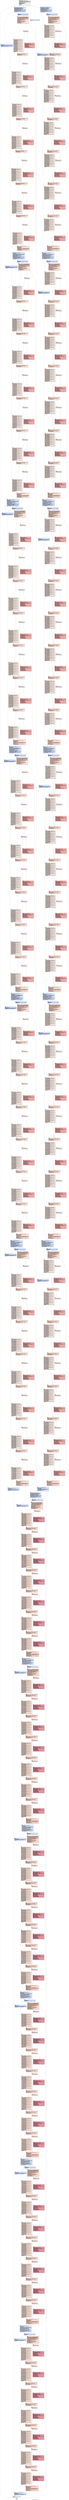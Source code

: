 digraph "CFG for '_Z9addKernelPiPKi' function" {
	label="CFG for '_Z9addKernelPiPKi' function";

	Node0x648d4f0 [shape=record,color="#3d50c3ff", style=filled, fillcolor="#dedcdb70",label="{%2:\l  %3 = tail call i32 @llvm.amdgcn.workitem.id.x(), !range !4\l  %4 = zext i32 %3 to i64\l  %5 = getelementptr inbounds i32, i32 addrspace(1)* %1, i64 %4\l  %6 = load i32, i32 addrspace(1)* %5, align 4, !tbaa !5, !amdgpu.noclobber !9\l  %7 = getelementptr inbounds [0 x i32], [0 x i32] addrspace(3)* @seme, i32 0,\l... i32 %3\l  store i32 %6, i32 addrspace(3)* %7, align 4, !tbaa !5\l  fence syncscope(\"workgroup\") release\l  tail call void @llvm.amdgcn.s.barrier()\l  fence syncscope(\"workgroup\") acquire\l  switch i32 %3, label %8239 [\l    i32 0, label %20\l    i32 1, label %8\l    i32 2, label %18\l  ]\l|{<s0>def|<s1>0|<s2>1|<s3>2}}"];
	Node0x648d4f0:s0 -> Node0x648f7d0;
	Node0x648d4f0:s1 -> Node0x648f860;
	Node0x648d4f0:s2 -> Node0x648f8f0;
	Node0x648d4f0:s3 -> Node0x648f9b0;
	Node0x648f8f0 [shape=record,color="#3d50c3ff", style=filled, fillcolor="#abc8fd70",label="{%8:\l8:                                                \l  %9 = tail call i8 addrspace(4)* @llvm.amdgcn.implicitarg.ptr()\l  %10 = getelementptr inbounds i32, i32 addrspace(1)* %0, i64 1\l  store i32 0, i32 addrspace(1)* %10, align 4, !tbaa !5\l  %11 = getelementptr inbounds i8, i8 addrspace(4)* %9, i64 24\l  %12 = bitcast i8 addrspace(4)* %11 to i64 addrspace(4)*\l  %13 = load i64, i64 addrspace(4)* %12, align 8, !tbaa !10\l  %14 = inttoptr i64 %13 to i8 addrspace(1)*\l  %15 = addrspacecast i8 addrspace(1)* %14 to i8*\l  %16 = tail call fastcc \<2 x i64\> @__ockl_hostcall_internal(i8* noundef %15,\l... i64 noundef 33, i64 noundef 0, i64 noundef 0, i64 noundef 0, i64 noundef 0,\l... i64 noundef 0, i64 noundef 0, i64 noundef 0) #11\l  %17 = extractelement \<2 x i64\> %16, i64 0\l  br i1 icmp eq (i8* addrspacecast (i8 addrspace(4)* getelementptr inbounds\l... ([21 x i8], [21 x i8] addrspace(4)* @.str.2, i64 0, i64 0) to i8*), i8*\l... null), label %2765, label %2769\l|{<s0>T|<s1>F}}"];
	Node0x648f8f0:s0 -> Node0x6491570;
	Node0x648f8f0:s1 -> Node0x6491600;
	Node0x648f9b0 [shape=record,color="#3d50c3ff", style=filled, fillcolor="#abc8fd70",label="{%18:\l18:                                               \l  %19 = tail call i8 addrspace(4)* @llvm.amdgcn.implicitarg.ptr()\l  br label %5497\l}"];
	Node0x648f9b0 -> Node0x6491850;
	Node0x648f860 [shape=record,color="#3d50c3ff", style=filled, fillcolor="#a7c5fe70",label="{%20:\l20:                                               \l  store i32 0, i32 addrspace(1)* %0, align 4, !tbaa !5\l  %21 = tail call i8 addrspace(4)* @llvm.amdgcn.implicitarg.ptr()\l  %22 = getelementptr inbounds i8, i8 addrspace(4)* %21, i64 24\l  %23 = bitcast i8 addrspace(4)* %22 to i64 addrspace(4)*\l  %24 = load i64, i64 addrspace(4)* %23, align 8, !tbaa !10\l  %25 = inttoptr i64 %24 to i8 addrspace(1)*\l  %26 = addrspacecast i8 addrspace(1)* %25 to i8*\l  %27 = tail call fastcc \<2 x i64\> @__ockl_hostcall_internal(i8* noundef %26,\l... i64 noundef 33, i64 noundef 0, i64 noundef 0, i64 noundef 0, i64 noundef 0,\l... i64 noundef 0, i64 noundef 0, i64 noundef 0) #11\l  %28 = extractelement \<2 x i64\> %27, i64 0\l  br i1 icmp eq (i8* addrspacecast (i8 addrspace(4)* getelementptr inbounds\l... ([24 x i8], [24 x i8] addrspace(4)* @.str, i64 0, i64 0) to i8*), i8* null),\l... label %29, label %33\l|{<s0>T|<s1>F}}"];
	Node0x648f860:s0 -> Node0x64926a0;
	Node0x648f860:s1 -> Node0x6492730;
	Node0x64926a0 [shape=record,color="#3d50c3ff", style=filled, fillcolor="#88abfd70",label="{%29:\l29:                                               \l  %30 = and i64 %28, -225\l  %31 = or i64 %30, 32\l  %32 = tail call fastcc \<2 x i64\> @__ockl_hostcall_internal(i8* noundef %26,\l... i64 noundef %31, i64 noundef 0, i64 noundef 0, i64 noundef 0, i64 noundef 0,\l... i64 noundef 0, i64 noundef 0, i64 noundef 0) #11\l  br label %474\l}"];
	Node0x64926a0 -> Node0x64929c0;
	Node0x6492730 [shape=record,color="#3d50c3ff", style=filled, fillcolor="#88abfd70",label="{%33:\l33:                                               \l  %34 = and i64 %28, 2\l  %35 = and i64 %28, -3\l  %36 = insertelement \<2 x i64\> \<i64 poison, i64 0\>, i64 %35, i64 0\l  br label %37\l}"];
	Node0x6492730 -> Node0x6493610;
	Node0x6493610 [shape=record,color="#3d50c3ff", style=filled, fillcolor="#f7b99e70",label="{%37:\l37:                                               \l  %38 = phi i64 [ select (i1 icmp eq (i8* addrspacecast (i8 addrspace(4)*\l... getelementptr inbounds ([24 x i8], [24 x i8] addrspace(4)* @.str, i64 0, i64\l... 0) to i8*), i8* null), i64 0, i64 add (i64 ptrtoint (i8* addrspacecast (i8\l... addrspace(4)* getelementptr inbounds ([24 x i8], [24 x i8] addrspace(4)*\l... @.str, i64 0, i64 23) to i8*) to i64), i64 add (i64 sub (i64 0, i64 ptrtoint\l... ([24 x i8]* addrspacecast ([24 x i8] addrspace(4)* @.str to [24 x i8]*) to\l... i64)), i64 1))), %33 ], [ %471, %463 ]\l  %39 = phi i8 addrspace(4)* [ getelementptr inbounds ([24 x i8], [24 x i8]\l... addrspace(4)* @.str, i64 0, i64 0), %33 ], [ %472, %463 ]\l  %40 = phi \<2 x i64\> [ %36, %33 ], [ %470, %463 ]\l  %41 = icmp ugt i64 %38, 56\l  %42 = extractelement \<2 x i64\> %40, i64 0\l  %43 = or i64 %42, %34\l  %44 = insertelement \<2 x i64\> poison, i64 %43, i64 0\l  %45 = select i1 %41, \<2 x i64\> %40, \<2 x i64\> %44\l  %46 = tail call i64 @llvm.umin.i64(i64 %38, i64 56)\l  %47 = trunc i64 %46 to i32\l  %48 = extractelement \<2 x i64\> %45, i64 0\l  %49 = icmp ugt i32 %47, 7\l  br i1 %49, label %52, label %50\l|{<s0>T|<s1>F}}"];
	Node0x6493610:s0 -> Node0x6494550;
	Node0x6493610:s1 -> Node0x64945e0;
	Node0x64945e0 [shape=record,color="#3d50c3ff", style=filled, fillcolor="#efcebd70",label="{%50:\l50:                                               \l  %51 = icmp eq i32 %47, 0\l  br i1 %51, label %105, label %92\l|{<s0>T|<s1>F}}"];
	Node0x64945e0:s0 -> Node0x64947b0;
	Node0x64945e0:s1 -> Node0x6494800;
	Node0x6494550 [shape=record,color="#3d50c3ff", style=filled, fillcolor="#efcebd70",label="{%52:\l52:                                               \l  %53 = load i8, i8 addrspace(4)* %39, align 1, !tbaa !14\l  %54 = zext i8 %53 to i64\l  %55 = getelementptr inbounds i8, i8 addrspace(4)* %39, i64 1\l  %56 = load i8, i8 addrspace(4)* %55, align 1, !tbaa !14\l  %57 = zext i8 %56 to i64\l  %58 = shl nuw nsw i64 %57, 8\l  %59 = or i64 %58, %54\l  %60 = getelementptr inbounds i8, i8 addrspace(4)* %39, i64 2\l  %61 = load i8, i8 addrspace(4)* %60, align 1, !tbaa !14\l  %62 = zext i8 %61 to i64\l  %63 = shl nuw nsw i64 %62, 16\l  %64 = or i64 %59, %63\l  %65 = getelementptr inbounds i8, i8 addrspace(4)* %39, i64 3\l  %66 = load i8, i8 addrspace(4)* %65, align 1, !tbaa !14\l  %67 = zext i8 %66 to i64\l  %68 = shl nuw nsw i64 %67, 24\l  %69 = or i64 %64, %68\l  %70 = getelementptr inbounds i8, i8 addrspace(4)* %39, i64 4\l  %71 = load i8, i8 addrspace(4)* %70, align 1, !tbaa !14\l  %72 = zext i8 %71 to i64\l  %73 = shl nuw nsw i64 %72, 32\l  %74 = or i64 %69, %73\l  %75 = getelementptr inbounds i8, i8 addrspace(4)* %39, i64 5\l  %76 = load i8, i8 addrspace(4)* %75, align 1, !tbaa !14\l  %77 = zext i8 %76 to i64\l  %78 = shl nuw nsw i64 %77, 40\l  %79 = or i64 %74, %78\l  %80 = getelementptr inbounds i8, i8 addrspace(4)* %39, i64 6\l  %81 = load i8, i8 addrspace(4)* %80, align 1, !tbaa !14\l  %82 = zext i8 %81 to i64\l  %83 = shl nuw nsw i64 %82, 48\l  %84 = or i64 %79, %83\l  %85 = getelementptr inbounds i8, i8 addrspace(4)* %39, i64 7\l  %86 = load i8, i8 addrspace(4)* %85, align 1, !tbaa !14\l  %87 = zext i8 %86 to i64\l  %88 = shl nuw i64 %87, 56\l  %89 = or i64 %84, %88\l  %90 = add nsw i32 %47, -8\l  %91 = getelementptr inbounds i8, i8 addrspace(4)* %39, i64 8\l  br label %105\l}"];
	Node0x6494550 -> Node0x64947b0;
	Node0x6494800 [shape=record,color="#b70d28ff", style=filled, fillcolor="#ca3b3770",label="{%92:\l92:                                               \l  %93 = phi i32 [ %103, %92 ], [ 0, %50 ]\l  %94 = phi i64 [ %102, %92 ], [ 0, %50 ]\l  %95 = zext i32 %93 to i64\l  %96 = getelementptr inbounds i8, i8 addrspace(4)* %39, i64 %95\l  %97 = load i8, i8 addrspace(4)* %96, align 1, !tbaa !14\l  %98 = zext i8 %97 to i64\l  %99 = shl i32 %93, 3\l  %100 = zext i32 %99 to i64\l  %101 = shl nuw i64 %98, %100\l  %102 = or i64 %101, %94\l  %103 = add nuw nsw i32 %93, 1\l  %104 = icmp eq i32 %103, %47\l  br i1 %104, label %105, label %92, !llvm.loop !15\l|{<s0>T|<s1>F}}"];
	Node0x6494800:s0 -> Node0x64947b0;
	Node0x6494800:s1 -> Node0x6494800;
	Node0x64947b0 [shape=record,color="#3d50c3ff", style=filled, fillcolor="#f7b99e70",label="{%105:\l105:                                              \l  %106 = phi i8 addrspace(4)* [ %91, %52 ], [ %39, %50 ], [ %39, %92 ]\l  %107 = phi i32 [ %90, %52 ], [ 0, %50 ], [ 0, %92 ]\l  %108 = phi i64 [ %89, %52 ], [ 0, %50 ], [ %102, %92 ]\l  %109 = icmp ugt i32 %107, 7\l  br i1 %109, label %112, label %110\l|{<s0>T|<s1>F}}"];
	Node0x64947b0:s0 -> Node0x64974e0;
	Node0x64947b0:s1 -> Node0x6497530;
	Node0x6497530 [shape=record,color="#3d50c3ff", style=filled, fillcolor="#efcebd70",label="{%110:\l110:                                              \l  %111 = icmp eq i32 %107, 0\l  br i1 %111, label %165, label %152\l|{<s0>T|<s1>F}}"];
	Node0x6497530:s0 -> Node0x6497700;
	Node0x6497530:s1 -> Node0x6497750;
	Node0x64974e0 [shape=record,color="#3d50c3ff", style=filled, fillcolor="#efcebd70",label="{%112:\l112:                                              \l  %113 = load i8, i8 addrspace(4)* %106, align 1, !tbaa !14\l  %114 = zext i8 %113 to i64\l  %115 = getelementptr inbounds i8, i8 addrspace(4)* %106, i64 1\l  %116 = load i8, i8 addrspace(4)* %115, align 1, !tbaa !14\l  %117 = zext i8 %116 to i64\l  %118 = shl nuw nsw i64 %117, 8\l  %119 = or i64 %118, %114\l  %120 = getelementptr inbounds i8, i8 addrspace(4)* %106, i64 2\l  %121 = load i8, i8 addrspace(4)* %120, align 1, !tbaa !14\l  %122 = zext i8 %121 to i64\l  %123 = shl nuw nsw i64 %122, 16\l  %124 = or i64 %119, %123\l  %125 = getelementptr inbounds i8, i8 addrspace(4)* %106, i64 3\l  %126 = load i8, i8 addrspace(4)* %125, align 1, !tbaa !14\l  %127 = zext i8 %126 to i64\l  %128 = shl nuw nsw i64 %127, 24\l  %129 = or i64 %124, %128\l  %130 = getelementptr inbounds i8, i8 addrspace(4)* %106, i64 4\l  %131 = load i8, i8 addrspace(4)* %130, align 1, !tbaa !14\l  %132 = zext i8 %131 to i64\l  %133 = shl nuw nsw i64 %132, 32\l  %134 = or i64 %129, %133\l  %135 = getelementptr inbounds i8, i8 addrspace(4)* %106, i64 5\l  %136 = load i8, i8 addrspace(4)* %135, align 1, !tbaa !14\l  %137 = zext i8 %136 to i64\l  %138 = shl nuw nsw i64 %137, 40\l  %139 = or i64 %134, %138\l  %140 = getelementptr inbounds i8, i8 addrspace(4)* %106, i64 6\l  %141 = load i8, i8 addrspace(4)* %140, align 1, !tbaa !14\l  %142 = zext i8 %141 to i64\l  %143 = shl nuw nsw i64 %142, 48\l  %144 = or i64 %139, %143\l  %145 = getelementptr inbounds i8, i8 addrspace(4)* %106, i64 7\l  %146 = load i8, i8 addrspace(4)* %145, align 1, !tbaa !14\l  %147 = zext i8 %146 to i64\l  %148 = shl nuw i64 %147, 56\l  %149 = or i64 %144, %148\l  %150 = add nsw i32 %107, -8\l  %151 = getelementptr inbounds i8, i8 addrspace(4)* %106, i64 8\l  br label %165\l}"];
	Node0x64974e0 -> Node0x6497700;
	Node0x6497750 [shape=record,color="#b70d28ff", style=filled, fillcolor="#ca3b3770",label="{%152:\l152:                                              \l  %153 = phi i32 [ %163, %152 ], [ 0, %110 ]\l  %154 = phi i64 [ %162, %152 ], [ 0, %110 ]\l  %155 = zext i32 %153 to i64\l  %156 = getelementptr inbounds i8, i8 addrspace(4)* %106, i64 %155\l  %157 = load i8, i8 addrspace(4)* %156, align 1, !tbaa !14\l  %158 = zext i8 %157 to i64\l  %159 = shl i32 %153, 3\l  %160 = zext i32 %159 to i64\l  %161 = shl nuw i64 %158, %160\l  %162 = or i64 %161, %154\l  %163 = add nuw nsw i32 %153, 1\l  %164 = icmp eq i32 %163, %107\l  br i1 %164, label %165, label %152\l|{<s0>T|<s1>F}}"];
	Node0x6497750:s0 -> Node0x6497700;
	Node0x6497750:s1 -> Node0x6497750;
	Node0x6497700 [shape=record,color="#3d50c3ff", style=filled, fillcolor="#f7b99e70",label="{%165:\l165:                                              \l  %166 = phi i8 addrspace(4)* [ %151, %112 ], [ %106, %110 ], [ %106, %152 ]\l  %167 = phi i32 [ %150, %112 ], [ 0, %110 ], [ 0, %152 ]\l  %168 = phi i64 [ %149, %112 ], [ 0, %110 ], [ %162, %152 ]\l  %169 = icmp ugt i32 %167, 7\l  br i1 %169, label %172, label %170\l|{<s0>T|<s1>F}}"];
	Node0x6497700:s0 -> Node0x6499bf0;
	Node0x6497700:s1 -> Node0x6499c40;
	Node0x6499c40 [shape=record,color="#3d50c3ff", style=filled, fillcolor="#efcebd70",label="{%170:\l170:                                              \l  %171 = icmp eq i32 %167, 0\l  br i1 %171, label %225, label %212\l|{<s0>T|<s1>F}}"];
	Node0x6499c40:s0 -> Node0x6499dd0;
	Node0x6499c40:s1 -> Node0x6499e20;
	Node0x6499bf0 [shape=record,color="#3d50c3ff", style=filled, fillcolor="#efcebd70",label="{%172:\l172:                                              \l  %173 = load i8, i8 addrspace(4)* %166, align 1, !tbaa !14\l  %174 = zext i8 %173 to i64\l  %175 = getelementptr inbounds i8, i8 addrspace(4)* %166, i64 1\l  %176 = load i8, i8 addrspace(4)* %175, align 1, !tbaa !14\l  %177 = zext i8 %176 to i64\l  %178 = shl nuw nsw i64 %177, 8\l  %179 = or i64 %178, %174\l  %180 = getelementptr inbounds i8, i8 addrspace(4)* %166, i64 2\l  %181 = load i8, i8 addrspace(4)* %180, align 1, !tbaa !14\l  %182 = zext i8 %181 to i64\l  %183 = shl nuw nsw i64 %182, 16\l  %184 = or i64 %179, %183\l  %185 = getelementptr inbounds i8, i8 addrspace(4)* %166, i64 3\l  %186 = load i8, i8 addrspace(4)* %185, align 1, !tbaa !14\l  %187 = zext i8 %186 to i64\l  %188 = shl nuw nsw i64 %187, 24\l  %189 = or i64 %184, %188\l  %190 = getelementptr inbounds i8, i8 addrspace(4)* %166, i64 4\l  %191 = load i8, i8 addrspace(4)* %190, align 1, !tbaa !14\l  %192 = zext i8 %191 to i64\l  %193 = shl nuw nsw i64 %192, 32\l  %194 = or i64 %189, %193\l  %195 = getelementptr inbounds i8, i8 addrspace(4)* %166, i64 5\l  %196 = load i8, i8 addrspace(4)* %195, align 1, !tbaa !14\l  %197 = zext i8 %196 to i64\l  %198 = shl nuw nsw i64 %197, 40\l  %199 = or i64 %194, %198\l  %200 = getelementptr inbounds i8, i8 addrspace(4)* %166, i64 6\l  %201 = load i8, i8 addrspace(4)* %200, align 1, !tbaa !14\l  %202 = zext i8 %201 to i64\l  %203 = shl nuw nsw i64 %202, 48\l  %204 = or i64 %199, %203\l  %205 = getelementptr inbounds i8, i8 addrspace(4)* %166, i64 7\l  %206 = load i8, i8 addrspace(4)* %205, align 1, !tbaa !14\l  %207 = zext i8 %206 to i64\l  %208 = shl nuw i64 %207, 56\l  %209 = or i64 %204, %208\l  %210 = add nsw i32 %167, -8\l  %211 = getelementptr inbounds i8, i8 addrspace(4)* %166, i64 8\l  br label %225\l}"];
	Node0x6499bf0 -> Node0x6499dd0;
	Node0x6499e20 [shape=record,color="#b70d28ff", style=filled, fillcolor="#ca3b3770",label="{%212:\l212:                                              \l  %213 = phi i32 [ %223, %212 ], [ 0, %170 ]\l  %214 = phi i64 [ %222, %212 ], [ 0, %170 ]\l  %215 = zext i32 %213 to i64\l  %216 = getelementptr inbounds i8, i8 addrspace(4)* %166, i64 %215\l  %217 = load i8, i8 addrspace(4)* %216, align 1, !tbaa !14\l  %218 = zext i8 %217 to i64\l  %219 = shl i32 %213, 3\l  %220 = zext i32 %219 to i64\l  %221 = shl nuw i64 %218, %220\l  %222 = or i64 %221, %214\l  %223 = add nuw nsw i32 %213, 1\l  %224 = icmp eq i32 %223, %167\l  br i1 %224, label %225, label %212\l|{<s0>T|<s1>F}}"];
	Node0x6499e20:s0 -> Node0x6499dd0;
	Node0x6499e20:s1 -> Node0x6499e20;
	Node0x6499dd0 [shape=record,color="#3d50c3ff", style=filled, fillcolor="#f7b99e70",label="{%225:\l225:                                              \l  %226 = phi i8 addrspace(4)* [ %211, %172 ], [ %166, %170 ], [ %166, %212 ]\l  %227 = phi i32 [ %210, %172 ], [ 0, %170 ], [ 0, %212 ]\l  %228 = phi i64 [ %209, %172 ], [ 0, %170 ], [ %222, %212 ]\l  %229 = icmp ugt i32 %227, 7\l  br i1 %229, label %232, label %230\l|{<s0>T|<s1>F}}"];
	Node0x6499dd0:s0 -> Node0x649be70;
	Node0x6499dd0:s1 -> Node0x649bec0;
	Node0x649bec0 [shape=record,color="#3d50c3ff", style=filled, fillcolor="#efcebd70",label="{%230:\l230:                                              \l  %231 = icmp eq i32 %227, 0\l  br i1 %231, label %285, label %272\l|{<s0>T|<s1>F}}"];
	Node0x649bec0:s0 -> Node0x649c050;
	Node0x649bec0:s1 -> Node0x649c0a0;
	Node0x649be70 [shape=record,color="#3d50c3ff", style=filled, fillcolor="#efcebd70",label="{%232:\l232:                                              \l  %233 = load i8, i8 addrspace(4)* %226, align 1, !tbaa !14\l  %234 = zext i8 %233 to i64\l  %235 = getelementptr inbounds i8, i8 addrspace(4)* %226, i64 1\l  %236 = load i8, i8 addrspace(4)* %235, align 1, !tbaa !14\l  %237 = zext i8 %236 to i64\l  %238 = shl nuw nsw i64 %237, 8\l  %239 = or i64 %238, %234\l  %240 = getelementptr inbounds i8, i8 addrspace(4)* %226, i64 2\l  %241 = load i8, i8 addrspace(4)* %240, align 1, !tbaa !14\l  %242 = zext i8 %241 to i64\l  %243 = shl nuw nsw i64 %242, 16\l  %244 = or i64 %239, %243\l  %245 = getelementptr inbounds i8, i8 addrspace(4)* %226, i64 3\l  %246 = load i8, i8 addrspace(4)* %245, align 1, !tbaa !14\l  %247 = zext i8 %246 to i64\l  %248 = shl nuw nsw i64 %247, 24\l  %249 = or i64 %244, %248\l  %250 = getelementptr inbounds i8, i8 addrspace(4)* %226, i64 4\l  %251 = load i8, i8 addrspace(4)* %250, align 1, !tbaa !14\l  %252 = zext i8 %251 to i64\l  %253 = shl nuw nsw i64 %252, 32\l  %254 = or i64 %249, %253\l  %255 = getelementptr inbounds i8, i8 addrspace(4)* %226, i64 5\l  %256 = load i8, i8 addrspace(4)* %255, align 1, !tbaa !14\l  %257 = zext i8 %256 to i64\l  %258 = shl nuw nsw i64 %257, 40\l  %259 = or i64 %254, %258\l  %260 = getelementptr inbounds i8, i8 addrspace(4)* %226, i64 6\l  %261 = load i8, i8 addrspace(4)* %260, align 1, !tbaa !14\l  %262 = zext i8 %261 to i64\l  %263 = shl nuw nsw i64 %262, 48\l  %264 = or i64 %259, %263\l  %265 = getelementptr inbounds i8, i8 addrspace(4)* %226, i64 7\l  %266 = load i8, i8 addrspace(4)* %265, align 1, !tbaa !14\l  %267 = zext i8 %266 to i64\l  %268 = shl nuw i64 %267, 56\l  %269 = or i64 %264, %268\l  %270 = add nsw i32 %227, -8\l  %271 = getelementptr inbounds i8, i8 addrspace(4)* %226, i64 8\l  br label %285\l}"];
	Node0x649be70 -> Node0x649c050;
	Node0x649c0a0 [shape=record,color="#b70d28ff", style=filled, fillcolor="#ca3b3770",label="{%272:\l272:                                              \l  %273 = phi i32 [ %283, %272 ], [ 0, %230 ]\l  %274 = phi i64 [ %282, %272 ], [ 0, %230 ]\l  %275 = zext i32 %273 to i64\l  %276 = getelementptr inbounds i8, i8 addrspace(4)* %226, i64 %275\l  %277 = load i8, i8 addrspace(4)* %276, align 1, !tbaa !14\l  %278 = zext i8 %277 to i64\l  %279 = shl i32 %273, 3\l  %280 = zext i32 %279 to i64\l  %281 = shl nuw i64 %278, %280\l  %282 = or i64 %281, %274\l  %283 = add nuw nsw i32 %273, 1\l  %284 = icmp eq i32 %283, %227\l  br i1 %284, label %285, label %272\l|{<s0>T|<s1>F}}"];
	Node0x649c0a0:s0 -> Node0x649c050;
	Node0x649c0a0:s1 -> Node0x649c0a0;
	Node0x649c050 [shape=record,color="#3d50c3ff", style=filled, fillcolor="#f7b99e70",label="{%285:\l285:                                              \l  %286 = phi i8 addrspace(4)* [ %271, %232 ], [ %226, %230 ], [ %226, %272 ]\l  %287 = phi i32 [ %270, %232 ], [ 0, %230 ], [ 0, %272 ]\l  %288 = phi i64 [ %269, %232 ], [ 0, %230 ], [ %282, %272 ]\l  %289 = icmp ugt i32 %287, 7\l  br i1 %289, label %292, label %290\l|{<s0>T|<s1>F}}"];
	Node0x649c050:s0 -> Node0x649e8d0;
	Node0x649c050:s1 -> Node0x649e920;
	Node0x649e920 [shape=record,color="#3d50c3ff", style=filled, fillcolor="#efcebd70",label="{%290:\l290:                                              \l  %291 = icmp eq i32 %287, 0\l  br i1 %291, label %345, label %332\l|{<s0>T|<s1>F}}"];
	Node0x649e920:s0 -> Node0x649eab0;
	Node0x649e920:s1 -> Node0x649eb00;
	Node0x649e8d0 [shape=record,color="#3d50c3ff", style=filled, fillcolor="#efcebd70",label="{%292:\l292:                                              \l  %293 = load i8, i8 addrspace(4)* %286, align 1, !tbaa !14\l  %294 = zext i8 %293 to i64\l  %295 = getelementptr inbounds i8, i8 addrspace(4)* %286, i64 1\l  %296 = load i8, i8 addrspace(4)* %295, align 1, !tbaa !14\l  %297 = zext i8 %296 to i64\l  %298 = shl nuw nsw i64 %297, 8\l  %299 = or i64 %298, %294\l  %300 = getelementptr inbounds i8, i8 addrspace(4)* %286, i64 2\l  %301 = load i8, i8 addrspace(4)* %300, align 1, !tbaa !14\l  %302 = zext i8 %301 to i64\l  %303 = shl nuw nsw i64 %302, 16\l  %304 = or i64 %299, %303\l  %305 = getelementptr inbounds i8, i8 addrspace(4)* %286, i64 3\l  %306 = load i8, i8 addrspace(4)* %305, align 1, !tbaa !14\l  %307 = zext i8 %306 to i64\l  %308 = shl nuw nsw i64 %307, 24\l  %309 = or i64 %304, %308\l  %310 = getelementptr inbounds i8, i8 addrspace(4)* %286, i64 4\l  %311 = load i8, i8 addrspace(4)* %310, align 1, !tbaa !14\l  %312 = zext i8 %311 to i64\l  %313 = shl nuw nsw i64 %312, 32\l  %314 = or i64 %309, %313\l  %315 = getelementptr inbounds i8, i8 addrspace(4)* %286, i64 5\l  %316 = load i8, i8 addrspace(4)* %315, align 1, !tbaa !14\l  %317 = zext i8 %316 to i64\l  %318 = shl nuw nsw i64 %317, 40\l  %319 = or i64 %314, %318\l  %320 = getelementptr inbounds i8, i8 addrspace(4)* %286, i64 6\l  %321 = load i8, i8 addrspace(4)* %320, align 1, !tbaa !14\l  %322 = zext i8 %321 to i64\l  %323 = shl nuw nsw i64 %322, 48\l  %324 = or i64 %319, %323\l  %325 = getelementptr inbounds i8, i8 addrspace(4)* %286, i64 7\l  %326 = load i8, i8 addrspace(4)* %325, align 1, !tbaa !14\l  %327 = zext i8 %326 to i64\l  %328 = shl nuw i64 %327, 56\l  %329 = or i64 %324, %328\l  %330 = add nsw i32 %287, -8\l  %331 = getelementptr inbounds i8, i8 addrspace(4)* %286, i64 8\l  br label %345\l}"];
	Node0x649e8d0 -> Node0x649eab0;
	Node0x649eb00 [shape=record,color="#b70d28ff", style=filled, fillcolor="#ca3b3770",label="{%332:\l332:                                              \l  %333 = phi i32 [ %343, %332 ], [ 0, %290 ]\l  %334 = phi i64 [ %342, %332 ], [ 0, %290 ]\l  %335 = zext i32 %333 to i64\l  %336 = getelementptr inbounds i8, i8 addrspace(4)* %286, i64 %335\l  %337 = load i8, i8 addrspace(4)* %336, align 1, !tbaa !14\l  %338 = zext i8 %337 to i64\l  %339 = shl i32 %333, 3\l  %340 = zext i32 %339 to i64\l  %341 = shl nuw i64 %338, %340\l  %342 = or i64 %341, %334\l  %343 = add nuw nsw i32 %333, 1\l  %344 = icmp eq i32 %343, %287\l  br i1 %344, label %345, label %332\l|{<s0>T|<s1>F}}"];
	Node0x649eb00:s0 -> Node0x649eab0;
	Node0x649eb00:s1 -> Node0x649eb00;
	Node0x649eab0 [shape=record,color="#3d50c3ff", style=filled, fillcolor="#f7b99e70",label="{%345:\l345:                                              \l  %346 = phi i8 addrspace(4)* [ %331, %292 ], [ %286, %290 ], [ %286, %332 ]\l  %347 = phi i32 [ %330, %292 ], [ 0, %290 ], [ 0, %332 ]\l  %348 = phi i64 [ %329, %292 ], [ 0, %290 ], [ %342, %332 ]\l  %349 = icmp ugt i32 %347, 7\l  br i1 %349, label %352, label %350\l|{<s0>T|<s1>F}}"];
	Node0x649eab0:s0 -> Node0x64a1520;
	Node0x649eab0:s1 -> Node0x64a1570;
	Node0x64a1570 [shape=record,color="#3d50c3ff", style=filled, fillcolor="#efcebd70",label="{%350:\l350:                                              \l  %351 = icmp eq i32 %347, 0\l  br i1 %351, label %405, label %392\l|{<s0>T|<s1>F}}"];
	Node0x64a1570:s0 -> Node0x64a1700;
	Node0x64a1570:s1 -> Node0x64a1750;
	Node0x64a1520 [shape=record,color="#3d50c3ff", style=filled, fillcolor="#efcebd70",label="{%352:\l352:                                              \l  %353 = load i8, i8 addrspace(4)* %346, align 1, !tbaa !14\l  %354 = zext i8 %353 to i64\l  %355 = getelementptr inbounds i8, i8 addrspace(4)* %346, i64 1\l  %356 = load i8, i8 addrspace(4)* %355, align 1, !tbaa !14\l  %357 = zext i8 %356 to i64\l  %358 = shl nuw nsw i64 %357, 8\l  %359 = or i64 %358, %354\l  %360 = getelementptr inbounds i8, i8 addrspace(4)* %346, i64 2\l  %361 = load i8, i8 addrspace(4)* %360, align 1, !tbaa !14\l  %362 = zext i8 %361 to i64\l  %363 = shl nuw nsw i64 %362, 16\l  %364 = or i64 %359, %363\l  %365 = getelementptr inbounds i8, i8 addrspace(4)* %346, i64 3\l  %366 = load i8, i8 addrspace(4)* %365, align 1, !tbaa !14\l  %367 = zext i8 %366 to i64\l  %368 = shl nuw nsw i64 %367, 24\l  %369 = or i64 %364, %368\l  %370 = getelementptr inbounds i8, i8 addrspace(4)* %346, i64 4\l  %371 = load i8, i8 addrspace(4)* %370, align 1, !tbaa !14\l  %372 = zext i8 %371 to i64\l  %373 = shl nuw nsw i64 %372, 32\l  %374 = or i64 %369, %373\l  %375 = getelementptr inbounds i8, i8 addrspace(4)* %346, i64 5\l  %376 = load i8, i8 addrspace(4)* %375, align 1, !tbaa !14\l  %377 = zext i8 %376 to i64\l  %378 = shl nuw nsw i64 %377, 40\l  %379 = or i64 %374, %378\l  %380 = getelementptr inbounds i8, i8 addrspace(4)* %346, i64 6\l  %381 = load i8, i8 addrspace(4)* %380, align 1, !tbaa !14\l  %382 = zext i8 %381 to i64\l  %383 = shl nuw nsw i64 %382, 48\l  %384 = or i64 %379, %383\l  %385 = getelementptr inbounds i8, i8 addrspace(4)* %346, i64 7\l  %386 = load i8, i8 addrspace(4)* %385, align 1, !tbaa !14\l  %387 = zext i8 %386 to i64\l  %388 = shl nuw i64 %387, 56\l  %389 = or i64 %384, %388\l  %390 = add nsw i32 %347, -8\l  %391 = getelementptr inbounds i8, i8 addrspace(4)* %346, i64 8\l  br label %405\l}"];
	Node0x64a1520 -> Node0x64a1700;
	Node0x64a1750 [shape=record,color="#b70d28ff", style=filled, fillcolor="#ca3b3770",label="{%392:\l392:                                              \l  %393 = phi i32 [ %403, %392 ], [ 0, %350 ]\l  %394 = phi i64 [ %402, %392 ], [ 0, %350 ]\l  %395 = zext i32 %393 to i64\l  %396 = getelementptr inbounds i8, i8 addrspace(4)* %346, i64 %395\l  %397 = load i8, i8 addrspace(4)* %396, align 1, !tbaa !14\l  %398 = zext i8 %397 to i64\l  %399 = shl i32 %393, 3\l  %400 = zext i32 %399 to i64\l  %401 = shl nuw i64 %398, %400\l  %402 = or i64 %401, %394\l  %403 = add nuw nsw i32 %393, 1\l  %404 = icmp eq i32 %403, %347\l  br i1 %404, label %405, label %392\l|{<s0>T|<s1>F}}"];
	Node0x64a1750:s0 -> Node0x64a1700;
	Node0x64a1750:s1 -> Node0x64a1750;
	Node0x64a1700 [shape=record,color="#3d50c3ff", style=filled, fillcolor="#f7b99e70",label="{%405:\l405:                                              \l  %406 = phi i8 addrspace(4)* [ %391, %352 ], [ %346, %350 ], [ %346, %392 ]\l  %407 = phi i32 [ %390, %352 ], [ 0, %350 ], [ 0, %392 ]\l  %408 = phi i64 [ %389, %352 ], [ 0, %350 ], [ %402, %392 ]\l  %409 = icmp ugt i32 %407, 7\l  br i1 %409, label %412, label %410\l|{<s0>T|<s1>F}}"];
	Node0x64a1700:s0 -> Node0x64a3d80;
	Node0x64a1700:s1 -> Node0x64a3dd0;
	Node0x64a3dd0 [shape=record,color="#3d50c3ff", style=filled, fillcolor="#efcebd70",label="{%410:\l410:                                              \l  %411 = icmp eq i32 %407, 0\l  br i1 %411, label %463, label %450\l|{<s0>T|<s1>F}}"];
	Node0x64a3dd0:s0 -> Node0x6493a80;
	Node0x64a3dd0:s1 -> Node0x64a3f60;
	Node0x64a3d80 [shape=record,color="#3d50c3ff", style=filled, fillcolor="#efcebd70",label="{%412:\l412:                                              \l  %413 = load i8, i8 addrspace(4)* %406, align 1, !tbaa !14\l  %414 = zext i8 %413 to i64\l  %415 = getelementptr inbounds i8, i8 addrspace(4)* %406, i64 1\l  %416 = load i8, i8 addrspace(4)* %415, align 1, !tbaa !14\l  %417 = zext i8 %416 to i64\l  %418 = shl nuw nsw i64 %417, 8\l  %419 = or i64 %418, %414\l  %420 = getelementptr inbounds i8, i8 addrspace(4)* %406, i64 2\l  %421 = load i8, i8 addrspace(4)* %420, align 1, !tbaa !14\l  %422 = zext i8 %421 to i64\l  %423 = shl nuw nsw i64 %422, 16\l  %424 = or i64 %419, %423\l  %425 = getelementptr inbounds i8, i8 addrspace(4)* %406, i64 3\l  %426 = load i8, i8 addrspace(4)* %425, align 1, !tbaa !14\l  %427 = zext i8 %426 to i64\l  %428 = shl nuw nsw i64 %427, 24\l  %429 = or i64 %424, %428\l  %430 = getelementptr inbounds i8, i8 addrspace(4)* %406, i64 4\l  %431 = load i8, i8 addrspace(4)* %430, align 1, !tbaa !14\l  %432 = zext i8 %431 to i64\l  %433 = shl nuw nsw i64 %432, 32\l  %434 = or i64 %429, %433\l  %435 = getelementptr inbounds i8, i8 addrspace(4)* %406, i64 5\l  %436 = load i8, i8 addrspace(4)* %435, align 1, !tbaa !14\l  %437 = zext i8 %436 to i64\l  %438 = shl nuw nsw i64 %437, 40\l  %439 = or i64 %434, %438\l  %440 = getelementptr inbounds i8, i8 addrspace(4)* %406, i64 6\l  %441 = load i8, i8 addrspace(4)* %440, align 1, !tbaa !14\l  %442 = zext i8 %441 to i64\l  %443 = shl nuw nsw i64 %442, 48\l  %444 = or i64 %439, %443\l  %445 = getelementptr inbounds i8, i8 addrspace(4)* %406, i64 7\l  %446 = load i8, i8 addrspace(4)* %445, align 1, !tbaa !14\l  %447 = zext i8 %446 to i64\l  %448 = shl nuw i64 %447, 56\l  %449 = or i64 %444, %448\l  br label %463\l}"];
	Node0x64a3d80 -> Node0x6493a80;
	Node0x64a3f60 [shape=record,color="#b70d28ff", style=filled, fillcolor="#ca3b3770",label="{%450:\l450:                                              \l  %451 = phi i32 [ %461, %450 ], [ 0, %410 ]\l  %452 = phi i64 [ %460, %450 ], [ 0, %410 ]\l  %453 = zext i32 %451 to i64\l  %454 = getelementptr inbounds i8, i8 addrspace(4)* %406, i64 %453\l  %455 = load i8, i8 addrspace(4)* %454, align 1, !tbaa !14\l  %456 = zext i8 %455 to i64\l  %457 = shl i32 %451, 3\l  %458 = zext i32 %457 to i64\l  %459 = shl nuw i64 %456, %458\l  %460 = or i64 %459, %452\l  %461 = add nuw nsw i32 %451, 1\l  %462 = icmp eq i32 %461, %407\l  br i1 %462, label %463, label %450\l|{<s0>T|<s1>F}}"];
	Node0x64a3f60:s0 -> Node0x6493a80;
	Node0x64a3f60:s1 -> Node0x64a3f60;
	Node0x6493a80 [shape=record,color="#3d50c3ff", style=filled, fillcolor="#f7b99e70",label="{%463:\l463:                                              \l  %464 = phi i64 [ %449, %412 ], [ 0, %410 ], [ %460, %450 ]\l  %465 = shl nuw nsw i64 %46, 2\l  %466 = add nuw nsw i64 %465, 28\l  %467 = and i64 %466, 480\l  %468 = and i64 %48, -225\l  %469 = or i64 %468, %467\l  %470 = tail call fastcc \<2 x i64\> @__ockl_hostcall_internal(i8* noundef %26,\l... i64 noundef %469, i64 noundef %108, i64 noundef %168, i64 noundef %228, i64\l... noundef %288, i64 noundef %348, i64 noundef %408, i64 noundef %464) #11\l  %471 = sub i64 %38, %46\l  %472 = getelementptr inbounds i8, i8 addrspace(4)* %39, i64 %46\l  %473 = icmp eq i64 %471, 0\l  br i1 %473, label %474, label %37\l|{<s0>T|<s1>F}}"];
	Node0x6493a80:s0 -> Node0x64929c0;
	Node0x6493a80:s1 -> Node0x6493610;
	Node0x64929c0 [shape=record,color="#3d50c3ff", style=filled, fillcolor="#a7c5fe70",label="{%474:\l474:                                              \l  %475 = phi \<2 x i64\> [ %32, %29 ], [ %470, %463 ]\l  %476 = extractelement \<2 x i64\> %475, i64 0\l  %477 = and i64 %476, -227\l  %478 = or i64 %477, 34\l  %479 = tail call fastcc \<2 x i64\> @__ockl_hostcall_internal(i8* noundef %26,\l... i64 noundef %478, i64 noundef 0, i64 noundef 0, i64 noundef 0, i64 noundef 0,\l... i64 noundef 0, i64 noundef 0, i64 noundef 0) #11\l  %480 = load i32, i32 addrspace(3)* getelementptr inbounds ([0 x i32], [0 x\l... i32] addrspace(3)* @seme, i32 0, i32 0), align 4, !tbaa !5\l  %481 = mul nsw i32 %480, %480\l  %482 = load i32, i32 addrspace(1)* %0, align 4, !tbaa !5\l  %483 = add nsw i32 %482, %481\l  store i32 %483, i32 addrspace(1)* %0, align 4, !tbaa !5\l  %484 = tail call fastcc \<2 x i64\> @__ockl_hostcall_internal(i8* noundef %26,\l... i64 noundef 33, i64 noundef 0, i64 noundef 0, i64 noundef 0, i64 noundef 0,\l... i64 noundef 0, i64 noundef 0, i64 noundef 0) #11\l  %485 = extractelement \<2 x i64\> %484, i64 0\l  br i1 icmp eq (i8* addrspacecast (i8 addrspace(4)* getelementptr inbounds\l... ([24 x i8], [24 x i8] addrspace(4)* @.str, i64 0, i64 0) to i8*), i8* null),\l... label %927, label %486\l|{<s0>T|<s1>F}}"];
	Node0x64929c0:s0 -> Node0x64a6fd0;
	Node0x64929c0:s1 -> Node0x6493ce0;
	Node0x6493ce0 [shape=record,color="#3d50c3ff", style=filled, fillcolor="#88abfd70",label="{%486:\l486:                                              \l  %487 = and i64 %485, 2\l  %488 = and i64 %485, -3\l  %489 = insertelement \<2 x i64\> \<i64 poison, i64 0\>, i64 %488, i64 0\l  br label %490\l}"];
	Node0x6493ce0 -> Node0x64a7480;
	Node0x64a7480 [shape=record,color="#3d50c3ff", style=filled, fillcolor="#f7b99e70",label="{%490:\l490:                                              \l  %491 = phi i64 [ select (i1 icmp eq (i8* addrspacecast (i8 addrspace(4)*\l... getelementptr inbounds ([24 x i8], [24 x i8] addrspace(4)* @.str, i64 0, i64\l... 0) to i8*), i8* null), i64 0, i64 add (i64 ptrtoint (i8* addrspacecast (i8\l... addrspace(4)* getelementptr inbounds ([24 x i8], [24 x i8] addrspace(4)*\l... @.str, i64 0, i64 23) to i8*) to i64), i64 add (i64 sub (i64 0, i64 ptrtoint\l... ([24 x i8]* addrspacecast ([24 x i8] addrspace(4)* @.str to [24 x i8]*) to\l... i64)), i64 1))), %486 ], [ %924, %916 ]\l  %492 = phi i8 addrspace(4)* [ getelementptr inbounds ([24 x i8], [24 x i8]\l... addrspace(4)* @.str, i64 0, i64 0), %486 ], [ %925, %916 ]\l  %493 = phi \<2 x i64\> [ %489, %486 ], [ %923, %916 ]\l  %494 = icmp ugt i64 %491, 56\l  %495 = extractelement \<2 x i64\> %493, i64 0\l  %496 = or i64 %495, %487\l  %497 = insertelement \<2 x i64\> poison, i64 %496, i64 0\l  %498 = select i1 %494, \<2 x i64\> %493, \<2 x i64\> %497\l  %499 = tail call i64 @llvm.umin.i64(i64 %491, i64 56)\l  %500 = trunc i64 %499 to i32\l  %501 = extractelement \<2 x i64\> %498, i64 0\l  %502 = icmp ugt i32 %500, 7\l  br i1 %502, label %518, label %503\l|{<s0>T|<s1>F}}"];
	Node0x64a7480:s0 -> Node0x64a7d80;
	Node0x64a7480:s1 -> Node0x64a7e10;
	Node0x64a7e10 [shape=record,color="#3d50c3ff", style=filled, fillcolor="#efcebd70",label="{%503:\l503:                                              \l  %504 = icmp eq i32 %500, 0\l  br i1 %504, label %558, label %505\l|{<s0>T|<s1>F}}"];
	Node0x64a7e10:s0 -> Node0x64a7fe0;
	Node0x64a7e10:s1 -> Node0x64a8030;
	Node0x64a8030 [shape=record,color="#b70d28ff", style=filled, fillcolor="#ca3b3770",label="{%505:\l505:                                              \l  %506 = phi i32 [ %516, %505 ], [ 0, %503 ]\l  %507 = phi i64 [ %515, %505 ], [ 0, %503 ]\l  %508 = zext i32 %506 to i64\l  %509 = getelementptr inbounds i8, i8 addrspace(4)* %492, i64 %508\l  %510 = load i8, i8 addrspace(4)* %509, align 1, !tbaa !14\l  %511 = zext i8 %510 to i64\l  %512 = shl i32 %506, 3\l  %513 = zext i32 %512 to i64\l  %514 = shl nuw i64 %511, %513\l  %515 = or i64 %514, %507\l  %516 = add nuw nsw i32 %506, 1\l  %517 = icmp eq i32 %516, %500\l  br i1 %517, label %558, label %505, !llvm.loop !15\l|{<s0>T|<s1>F}}"];
	Node0x64a8030:s0 -> Node0x64a7fe0;
	Node0x64a8030:s1 -> Node0x64a8030;
	Node0x64a7d80 [shape=record,color="#3d50c3ff", style=filled, fillcolor="#efcebd70",label="{%518:\l518:                                              \l  %519 = load i8, i8 addrspace(4)* %492, align 1, !tbaa !14\l  %520 = zext i8 %519 to i64\l  %521 = getelementptr inbounds i8, i8 addrspace(4)* %492, i64 1\l  %522 = load i8, i8 addrspace(4)* %521, align 1, !tbaa !14\l  %523 = zext i8 %522 to i64\l  %524 = shl nuw nsw i64 %523, 8\l  %525 = or i64 %524, %520\l  %526 = getelementptr inbounds i8, i8 addrspace(4)* %492, i64 2\l  %527 = load i8, i8 addrspace(4)* %526, align 1, !tbaa !14\l  %528 = zext i8 %527 to i64\l  %529 = shl nuw nsw i64 %528, 16\l  %530 = or i64 %525, %529\l  %531 = getelementptr inbounds i8, i8 addrspace(4)* %492, i64 3\l  %532 = load i8, i8 addrspace(4)* %531, align 1, !tbaa !14\l  %533 = zext i8 %532 to i64\l  %534 = shl nuw nsw i64 %533, 24\l  %535 = or i64 %530, %534\l  %536 = getelementptr inbounds i8, i8 addrspace(4)* %492, i64 4\l  %537 = load i8, i8 addrspace(4)* %536, align 1, !tbaa !14\l  %538 = zext i8 %537 to i64\l  %539 = shl nuw nsw i64 %538, 32\l  %540 = or i64 %535, %539\l  %541 = getelementptr inbounds i8, i8 addrspace(4)* %492, i64 5\l  %542 = load i8, i8 addrspace(4)* %541, align 1, !tbaa !14\l  %543 = zext i8 %542 to i64\l  %544 = shl nuw nsw i64 %543, 40\l  %545 = or i64 %540, %544\l  %546 = getelementptr inbounds i8, i8 addrspace(4)* %492, i64 6\l  %547 = load i8, i8 addrspace(4)* %546, align 1, !tbaa !14\l  %548 = zext i8 %547 to i64\l  %549 = shl nuw nsw i64 %548, 48\l  %550 = or i64 %545, %549\l  %551 = getelementptr inbounds i8, i8 addrspace(4)* %492, i64 7\l  %552 = load i8, i8 addrspace(4)* %551, align 1, !tbaa !14\l  %553 = zext i8 %552 to i64\l  %554 = shl nuw i64 %553, 56\l  %555 = or i64 %550, %554\l  %556 = add nsw i32 %500, -8\l  %557 = getelementptr inbounds i8, i8 addrspace(4)* %492, i64 8\l  br label %558\l}"];
	Node0x64a7d80 -> Node0x64a7fe0;
	Node0x64a7fe0 [shape=record,color="#3d50c3ff", style=filled, fillcolor="#f7b99e70",label="{%558:\l558:                                              \l  %559 = phi i8 addrspace(4)* [ %557, %518 ], [ %492, %503 ], [ %492, %505 ]\l  %560 = phi i32 [ %556, %518 ], [ 0, %503 ], [ 0, %505 ]\l  %561 = phi i64 [ %555, %518 ], [ 0, %503 ], [ %515, %505 ]\l  %562 = icmp ugt i32 %560, 7\l  br i1 %562, label %578, label %563\l|{<s0>T|<s1>F}}"];
	Node0x64a7fe0:s0 -> Node0x64ab6d0;
	Node0x64a7fe0:s1 -> Node0x64ab720;
	Node0x64ab720 [shape=record,color="#3d50c3ff", style=filled, fillcolor="#efcebd70",label="{%563:\l563:                                              \l  %564 = icmp eq i32 %560, 0\l  br i1 %564, label %618, label %565\l|{<s0>T|<s1>F}}"];
	Node0x64ab720:s0 -> Node0x64ab8b0;
	Node0x64ab720:s1 -> Node0x64ab900;
	Node0x64ab900 [shape=record,color="#b70d28ff", style=filled, fillcolor="#ca3b3770",label="{%565:\l565:                                              \l  %566 = phi i32 [ %576, %565 ], [ 0, %563 ]\l  %567 = phi i64 [ %575, %565 ], [ 0, %563 ]\l  %568 = zext i32 %566 to i64\l  %569 = getelementptr inbounds i8, i8 addrspace(4)* %559, i64 %568\l  %570 = load i8, i8 addrspace(4)* %569, align 1, !tbaa !14\l  %571 = zext i8 %570 to i64\l  %572 = shl i32 %566, 3\l  %573 = zext i32 %572 to i64\l  %574 = shl nuw i64 %571, %573\l  %575 = or i64 %574, %567\l  %576 = add nuw nsw i32 %566, 1\l  %577 = icmp eq i32 %576, %560\l  br i1 %577, label %618, label %565\l|{<s0>T|<s1>F}}"];
	Node0x64ab900:s0 -> Node0x64ab8b0;
	Node0x64ab900:s1 -> Node0x64ab900;
	Node0x64ab6d0 [shape=record,color="#3d50c3ff", style=filled, fillcolor="#efcebd70",label="{%578:\l578:                                              \l  %579 = load i8, i8 addrspace(4)* %559, align 1, !tbaa !14\l  %580 = zext i8 %579 to i64\l  %581 = getelementptr inbounds i8, i8 addrspace(4)* %559, i64 1\l  %582 = load i8, i8 addrspace(4)* %581, align 1, !tbaa !14\l  %583 = zext i8 %582 to i64\l  %584 = shl nuw nsw i64 %583, 8\l  %585 = or i64 %584, %580\l  %586 = getelementptr inbounds i8, i8 addrspace(4)* %559, i64 2\l  %587 = load i8, i8 addrspace(4)* %586, align 1, !tbaa !14\l  %588 = zext i8 %587 to i64\l  %589 = shl nuw nsw i64 %588, 16\l  %590 = or i64 %585, %589\l  %591 = getelementptr inbounds i8, i8 addrspace(4)* %559, i64 3\l  %592 = load i8, i8 addrspace(4)* %591, align 1, !tbaa !14\l  %593 = zext i8 %592 to i64\l  %594 = shl nuw nsw i64 %593, 24\l  %595 = or i64 %590, %594\l  %596 = getelementptr inbounds i8, i8 addrspace(4)* %559, i64 4\l  %597 = load i8, i8 addrspace(4)* %596, align 1, !tbaa !14\l  %598 = zext i8 %597 to i64\l  %599 = shl nuw nsw i64 %598, 32\l  %600 = or i64 %595, %599\l  %601 = getelementptr inbounds i8, i8 addrspace(4)* %559, i64 5\l  %602 = load i8, i8 addrspace(4)* %601, align 1, !tbaa !14\l  %603 = zext i8 %602 to i64\l  %604 = shl nuw nsw i64 %603, 40\l  %605 = or i64 %600, %604\l  %606 = getelementptr inbounds i8, i8 addrspace(4)* %559, i64 6\l  %607 = load i8, i8 addrspace(4)* %606, align 1, !tbaa !14\l  %608 = zext i8 %607 to i64\l  %609 = shl nuw nsw i64 %608, 48\l  %610 = or i64 %605, %609\l  %611 = getelementptr inbounds i8, i8 addrspace(4)* %559, i64 7\l  %612 = load i8, i8 addrspace(4)* %611, align 1, !tbaa !14\l  %613 = zext i8 %612 to i64\l  %614 = shl nuw i64 %613, 56\l  %615 = or i64 %610, %614\l  %616 = add nsw i32 %560, -8\l  %617 = getelementptr inbounds i8, i8 addrspace(4)* %559, i64 8\l  br label %618\l}"];
	Node0x64ab6d0 -> Node0x64ab8b0;
	Node0x64ab8b0 [shape=record,color="#3d50c3ff", style=filled, fillcolor="#f7b99e70",label="{%618:\l618:                                              \l  %619 = phi i8 addrspace(4)* [ %617, %578 ], [ %559, %563 ], [ %559, %565 ]\l  %620 = phi i32 [ %616, %578 ], [ 0, %563 ], [ 0, %565 ]\l  %621 = phi i64 [ %615, %578 ], [ 0, %563 ], [ %575, %565 ]\l  %622 = icmp ugt i32 %620, 7\l  br i1 %622, label %638, label %623\l|{<s0>T|<s1>F}}"];
	Node0x64ab8b0:s0 -> Node0x64ad950;
	Node0x64ab8b0:s1 -> Node0x64ad9a0;
	Node0x64ad9a0 [shape=record,color="#3d50c3ff", style=filled, fillcolor="#efcebd70",label="{%623:\l623:                                              \l  %624 = icmp eq i32 %620, 0\l  br i1 %624, label %678, label %625\l|{<s0>T|<s1>F}}"];
	Node0x64ad9a0:s0 -> Node0x64adb30;
	Node0x64ad9a0:s1 -> Node0x64adb80;
	Node0x64adb80 [shape=record,color="#b70d28ff", style=filled, fillcolor="#ca3b3770",label="{%625:\l625:                                              \l  %626 = phi i32 [ %636, %625 ], [ 0, %623 ]\l  %627 = phi i64 [ %635, %625 ], [ 0, %623 ]\l  %628 = zext i32 %626 to i64\l  %629 = getelementptr inbounds i8, i8 addrspace(4)* %619, i64 %628\l  %630 = load i8, i8 addrspace(4)* %629, align 1, !tbaa !14\l  %631 = zext i8 %630 to i64\l  %632 = shl i32 %626, 3\l  %633 = zext i32 %632 to i64\l  %634 = shl nuw i64 %631, %633\l  %635 = or i64 %634, %627\l  %636 = add nuw nsw i32 %626, 1\l  %637 = icmp eq i32 %636, %620\l  br i1 %637, label %678, label %625\l|{<s0>T|<s1>F}}"];
	Node0x64adb80:s0 -> Node0x64adb30;
	Node0x64adb80:s1 -> Node0x64adb80;
	Node0x64ad950 [shape=record,color="#3d50c3ff", style=filled, fillcolor="#efcebd70",label="{%638:\l638:                                              \l  %639 = load i8, i8 addrspace(4)* %619, align 1, !tbaa !14\l  %640 = zext i8 %639 to i64\l  %641 = getelementptr inbounds i8, i8 addrspace(4)* %619, i64 1\l  %642 = load i8, i8 addrspace(4)* %641, align 1, !tbaa !14\l  %643 = zext i8 %642 to i64\l  %644 = shl nuw nsw i64 %643, 8\l  %645 = or i64 %644, %640\l  %646 = getelementptr inbounds i8, i8 addrspace(4)* %619, i64 2\l  %647 = load i8, i8 addrspace(4)* %646, align 1, !tbaa !14\l  %648 = zext i8 %647 to i64\l  %649 = shl nuw nsw i64 %648, 16\l  %650 = or i64 %645, %649\l  %651 = getelementptr inbounds i8, i8 addrspace(4)* %619, i64 3\l  %652 = load i8, i8 addrspace(4)* %651, align 1, !tbaa !14\l  %653 = zext i8 %652 to i64\l  %654 = shl nuw nsw i64 %653, 24\l  %655 = or i64 %650, %654\l  %656 = getelementptr inbounds i8, i8 addrspace(4)* %619, i64 4\l  %657 = load i8, i8 addrspace(4)* %656, align 1, !tbaa !14\l  %658 = zext i8 %657 to i64\l  %659 = shl nuw nsw i64 %658, 32\l  %660 = or i64 %655, %659\l  %661 = getelementptr inbounds i8, i8 addrspace(4)* %619, i64 5\l  %662 = load i8, i8 addrspace(4)* %661, align 1, !tbaa !14\l  %663 = zext i8 %662 to i64\l  %664 = shl nuw nsw i64 %663, 40\l  %665 = or i64 %660, %664\l  %666 = getelementptr inbounds i8, i8 addrspace(4)* %619, i64 6\l  %667 = load i8, i8 addrspace(4)* %666, align 1, !tbaa !14\l  %668 = zext i8 %667 to i64\l  %669 = shl nuw nsw i64 %668, 48\l  %670 = or i64 %665, %669\l  %671 = getelementptr inbounds i8, i8 addrspace(4)* %619, i64 7\l  %672 = load i8, i8 addrspace(4)* %671, align 1, !tbaa !14\l  %673 = zext i8 %672 to i64\l  %674 = shl nuw i64 %673, 56\l  %675 = or i64 %670, %674\l  %676 = add nsw i32 %620, -8\l  %677 = getelementptr inbounds i8, i8 addrspace(4)* %619, i64 8\l  br label %678\l}"];
	Node0x64ad950 -> Node0x64adb30;
	Node0x64adb30 [shape=record,color="#3d50c3ff", style=filled, fillcolor="#f7b99e70",label="{%678:\l678:                                              \l  %679 = phi i8 addrspace(4)* [ %677, %638 ], [ %619, %623 ], [ %619, %625 ]\l  %680 = phi i32 [ %676, %638 ], [ 0, %623 ], [ 0, %625 ]\l  %681 = phi i64 [ %675, %638 ], [ 0, %623 ], [ %635, %625 ]\l  %682 = icmp ugt i32 %680, 7\l  br i1 %682, label %698, label %683\l|{<s0>T|<s1>F}}"];
	Node0x64adb30:s0 -> Node0x64b0fa0;
	Node0x64adb30:s1 -> Node0x64b0ff0;
	Node0x64b0ff0 [shape=record,color="#3d50c3ff", style=filled, fillcolor="#efcebd70",label="{%683:\l683:                                              \l  %684 = icmp eq i32 %680, 0\l  br i1 %684, label %738, label %685\l|{<s0>T|<s1>F}}"];
	Node0x64b0ff0:s0 -> Node0x64b1180;
	Node0x64b0ff0:s1 -> Node0x64b11d0;
	Node0x64b11d0 [shape=record,color="#b70d28ff", style=filled, fillcolor="#ca3b3770",label="{%685:\l685:                                              \l  %686 = phi i32 [ %696, %685 ], [ 0, %683 ]\l  %687 = phi i64 [ %695, %685 ], [ 0, %683 ]\l  %688 = zext i32 %686 to i64\l  %689 = getelementptr inbounds i8, i8 addrspace(4)* %679, i64 %688\l  %690 = load i8, i8 addrspace(4)* %689, align 1, !tbaa !14\l  %691 = zext i8 %690 to i64\l  %692 = shl i32 %686, 3\l  %693 = zext i32 %692 to i64\l  %694 = shl nuw i64 %691, %693\l  %695 = or i64 %694, %687\l  %696 = add nuw nsw i32 %686, 1\l  %697 = icmp eq i32 %696, %680\l  br i1 %697, label %738, label %685\l|{<s0>T|<s1>F}}"];
	Node0x64b11d0:s0 -> Node0x64b1180;
	Node0x64b11d0:s1 -> Node0x64b11d0;
	Node0x64b0fa0 [shape=record,color="#3d50c3ff", style=filled, fillcolor="#efcebd70",label="{%698:\l698:                                              \l  %699 = load i8, i8 addrspace(4)* %679, align 1, !tbaa !14\l  %700 = zext i8 %699 to i64\l  %701 = getelementptr inbounds i8, i8 addrspace(4)* %679, i64 1\l  %702 = load i8, i8 addrspace(4)* %701, align 1, !tbaa !14\l  %703 = zext i8 %702 to i64\l  %704 = shl nuw nsw i64 %703, 8\l  %705 = or i64 %704, %700\l  %706 = getelementptr inbounds i8, i8 addrspace(4)* %679, i64 2\l  %707 = load i8, i8 addrspace(4)* %706, align 1, !tbaa !14\l  %708 = zext i8 %707 to i64\l  %709 = shl nuw nsw i64 %708, 16\l  %710 = or i64 %705, %709\l  %711 = getelementptr inbounds i8, i8 addrspace(4)* %679, i64 3\l  %712 = load i8, i8 addrspace(4)* %711, align 1, !tbaa !14\l  %713 = zext i8 %712 to i64\l  %714 = shl nuw nsw i64 %713, 24\l  %715 = or i64 %710, %714\l  %716 = getelementptr inbounds i8, i8 addrspace(4)* %679, i64 4\l  %717 = load i8, i8 addrspace(4)* %716, align 1, !tbaa !14\l  %718 = zext i8 %717 to i64\l  %719 = shl nuw nsw i64 %718, 32\l  %720 = or i64 %715, %719\l  %721 = getelementptr inbounds i8, i8 addrspace(4)* %679, i64 5\l  %722 = load i8, i8 addrspace(4)* %721, align 1, !tbaa !14\l  %723 = zext i8 %722 to i64\l  %724 = shl nuw nsw i64 %723, 40\l  %725 = or i64 %720, %724\l  %726 = getelementptr inbounds i8, i8 addrspace(4)* %679, i64 6\l  %727 = load i8, i8 addrspace(4)* %726, align 1, !tbaa !14\l  %728 = zext i8 %727 to i64\l  %729 = shl nuw nsw i64 %728, 48\l  %730 = or i64 %725, %729\l  %731 = getelementptr inbounds i8, i8 addrspace(4)* %679, i64 7\l  %732 = load i8, i8 addrspace(4)* %731, align 1, !tbaa !14\l  %733 = zext i8 %732 to i64\l  %734 = shl nuw i64 %733, 56\l  %735 = or i64 %730, %734\l  %736 = add nsw i32 %680, -8\l  %737 = getelementptr inbounds i8, i8 addrspace(4)* %679, i64 8\l  br label %738\l}"];
	Node0x64b0fa0 -> Node0x64b1180;
	Node0x64b1180 [shape=record,color="#3d50c3ff", style=filled, fillcolor="#f7b99e70",label="{%738:\l738:                                              \l  %739 = phi i8 addrspace(4)* [ %737, %698 ], [ %679, %683 ], [ %679, %685 ]\l  %740 = phi i32 [ %736, %698 ], [ 0, %683 ], [ 0, %685 ]\l  %741 = phi i64 [ %735, %698 ], [ 0, %683 ], [ %695, %685 ]\l  %742 = icmp ugt i32 %740, 7\l  br i1 %742, label %758, label %743\l|{<s0>T|<s1>F}}"];
	Node0x64b1180:s0 -> Node0x64b3df0;
	Node0x64b1180:s1 -> Node0x64b3e40;
	Node0x64b3e40 [shape=record,color="#3d50c3ff", style=filled, fillcolor="#efcebd70",label="{%743:\l743:                                              \l  %744 = icmp eq i32 %740, 0\l  br i1 %744, label %798, label %745\l|{<s0>T|<s1>F}}"];
	Node0x64b3e40:s0 -> Node0x64b3fd0;
	Node0x64b3e40:s1 -> Node0x64b4020;
	Node0x64b4020 [shape=record,color="#b70d28ff", style=filled, fillcolor="#ca3b3770",label="{%745:\l745:                                              \l  %746 = phi i32 [ %756, %745 ], [ 0, %743 ]\l  %747 = phi i64 [ %755, %745 ], [ 0, %743 ]\l  %748 = zext i32 %746 to i64\l  %749 = getelementptr inbounds i8, i8 addrspace(4)* %739, i64 %748\l  %750 = load i8, i8 addrspace(4)* %749, align 1, !tbaa !14\l  %751 = zext i8 %750 to i64\l  %752 = shl i32 %746, 3\l  %753 = zext i32 %752 to i64\l  %754 = shl nuw i64 %751, %753\l  %755 = or i64 %754, %747\l  %756 = add nuw nsw i32 %746, 1\l  %757 = icmp eq i32 %756, %740\l  br i1 %757, label %798, label %745\l|{<s0>T|<s1>F}}"];
	Node0x64b4020:s0 -> Node0x64b3fd0;
	Node0x64b4020:s1 -> Node0x64b4020;
	Node0x64b3df0 [shape=record,color="#3d50c3ff", style=filled, fillcolor="#efcebd70",label="{%758:\l758:                                              \l  %759 = load i8, i8 addrspace(4)* %739, align 1, !tbaa !14\l  %760 = zext i8 %759 to i64\l  %761 = getelementptr inbounds i8, i8 addrspace(4)* %739, i64 1\l  %762 = load i8, i8 addrspace(4)* %761, align 1, !tbaa !14\l  %763 = zext i8 %762 to i64\l  %764 = shl nuw nsw i64 %763, 8\l  %765 = or i64 %764, %760\l  %766 = getelementptr inbounds i8, i8 addrspace(4)* %739, i64 2\l  %767 = load i8, i8 addrspace(4)* %766, align 1, !tbaa !14\l  %768 = zext i8 %767 to i64\l  %769 = shl nuw nsw i64 %768, 16\l  %770 = or i64 %765, %769\l  %771 = getelementptr inbounds i8, i8 addrspace(4)* %739, i64 3\l  %772 = load i8, i8 addrspace(4)* %771, align 1, !tbaa !14\l  %773 = zext i8 %772 to i64\l  %774 = shl nuw nsw i64 %773, 24\l  %775 = or i64 %770, %774\l  %776 = getelementptr inbounds i8, i8 addrspace(4)* %739, i64 4\l  %777 = load i8, i8 addrspace(4)* %776, align 1, !tbaa !14\l  %778 = zext i8 %777 to i64\l  %779 = shl nuw nsw i64 %778, 32\l  %780 = or i64 %775, %779\l  %781 = getelementptr inbounds i8, i8 addrspace(4)* %739, i64 5\l  %782 = load i8, i8 addrspace(4)* %781, align 1, !tbaa !14\l  %783 = zext i8 %782 to i64\l  %784 = shl nuw nsw i64 %783, 40\l  %785 = or i64 %780, %784\l  %786 = getelementptr inbounds i8, i8 addrspace(4)* %739, i64 6\l  %787 = load i8, i8 addrspace(4)* %786, align 1, !tbaa !14\l  %788 = zext i8 %787 to i64\l  %789 = shl nuw nsw i64 %788, 48\l  %790 = or i64 %785, %789\l  %791 = getelementptr inbounds i8, i8 addrspace(4)* %739, i64 7\l  %792 = load i8, i8 addrspace(4)* %791, align 1, !tbaa !14\l  %793 = zext i8 %792 to i64\l  %794 = shl nuw i64 %793, 56\l  %795 = or i64 %790, %794\l  %796 = add nsw i32 %740, -8\l  %797 = getelementptr inbounds i8, i8 addrspace(4)* %739, i64 8\l  br label %798\l}"];
	Node0x64b3df0 -> Node0x64b3fd0;
	Node0x64b3fd0 [shape=record,color="#3d50c3ff", style=filled, fillcolor="#f7b99e70",label="{%798:\l798:                                              \l  %799 = phi i8 addrspace(4)* [ %797, %758 ], [ %739, %743 ], [ %739, %745 ]\l  %800 = phi i32 [ %796, %758 ], [ 0, %743 ], [ 0, %745 ]\l  %801 = phi i64 [ %795, %758 ], [ 0, %743 ], [ %755, %745 ]\l  %802 = icmp ugt i32 %800, 7\l  br i1 %802, label %818, label %803\l|{<s0>T|<s1>F}}"];
	Node0x64b3fd0:s0 -> Node0x64b6040;
	Node0x64b3fd0:s1 -> Node0x64b6090;
	Node0x64b6090 [shape=record,color="#3d50c3ff", style=filled, fillcolor="#efcebd70",label="{%803:\l803:                                              \l  %804 = icmp eq i32 %800, 0\l  br i1 %804, label %858, label %805\l|{<s0>T|<s1>F}}"];
	Node0x64b6090:s0 -> Node0x64b6220;
	Node0x64b6090:s1 -> Node0x64b6270;
	Node0x64b6270 [shape=record,color="#b70d28ff", style=filled, fillcolor="#ca3b3770",label="{%805:\l805:                                              \l  %806 = phi i32 [ %816, %805 ], [ 0, %803 ]\l  %807 = phi i64 [ %815, %805 ], [ 0, %803 ]\l  %808 = zext i32 %806 to i64\l  %809 = getelementptr inbounds i8, i8 addrspace(4)* %799, i64 %808\l  %810 = load i8, i8 addrspace(4)* %809, align 1, !tbaa !14\l  %811 = zext i8 %810 to i64\l  %812 = shl i32 %806, 3\l  %813 = zext i32 %812 to i64\l  %814 = shl nuw i64 %811, %813\l  %815 = or i64 %814, %807\l  %816 = add nuw nsw i32 %806, 1\l  %817 = icmp eq i32 %816, %800\l  br i1 %817, label %858, label %805\l|{<s0>T|<s1>F}}"];
	Node0x64b6270:s0 -> Node0x64b6220;
	Node0x64b6270:s1 -> Node0x64b6270;
	Node0x64b6040 [shape=record,color="#3d50c3ff", style=filled, fillcolor="#efcebd70",label="{%818:\l818:                                              \l  %819 = load i8, i8 addrspace(4)* %799, align 1, !tbaa !14\l  %820 = zext i8 %819 to i64\l  %821 = getelementptr inbounds i8, i8 addrspace(4)* %799, i64 1\l  %822 = load i8, i8 addrspace(4)* %821, align 1, !tbaa !14\l  %823 = zext i8 %822 to i64\l  %824 = shl nuw nsw i64 %823, 8\l  %825 = or i64 %824, %820\l  %826 = getelementptr inbounds i8, i8 addrspace(4)* %799, i64 2\l  %827 = load i8, i8 addrspace(4)* %826, align 1, !tbaa !14\l  %828 = zext i8 %827 to i64\l  %829 = shl nuw nsw i64 %828, 16\l  %830 = or i64 %825, %829\l  %831 = getelementptr inbounds i8, i8 addrspace(4)* %799, i64 3\l  %832 = load i8, i8 addrspace(4)* %831, align 1, !tbaa !14\l  %833 = zext i8 %832 to i64\l  %834 = shl nuw nsw i64 %833, 24\l  %835 = or i64 %830, %834\l  %836 = getelementptr inbounds i8, i8 addrspace(4)* %799, i64 4\l  %837 = load i8, i8 addrspace(4)* %836, align 1, !tbaa !14\l  %838 = zext i8 %837 to i64\l  %839 = shl nuw nsw i64 %838, 32\l  %840 = or i64 %835, %839\l  %841 = getelementptr inbounds i8, i8 addrspace(4)* %799, i64 5\l  %842 = load i8, i8 addrspace(4)* %841, align 1, !tbaa !14\l  %843 = zext i8 %842 to i64\l  %844 = shl nuw nsw i64 %843, 40\l  %845 = or i64 %840, %844\l  %846 = getelementptr inbounds i8, i8 addrspace(4)* %799, i64 6\l  %847 = load i8, i8 addrspace(4)* %846, align 1, !tbaa !14\l  %848 = zext i8 %847 to i64\l  %849 = shl nuw nsw i64 %848, 48\l  %850 = or i64 %845, %849\l  %851 = getelementptr inbounds i8, i8 addrspace(4)* %799, i64 7\l  %852 = load i8, i8 addrspace(4)* %851, align 1, !tbaa !14\l  %853 = zext i8 %852 to i64\l  %854 = shl nuw i64 %853, 56\l  %855 = or i64 %850, %854\l  %856 = add nsw i32 %800, -8\l  %857 = getelementptr inbounds i8, i8 addrspace(4)* %799, i64 8\l  br label %858\l}"];
	Node0x64b6040 -> Node0x64b6220;
	Node0x64b6220 [shape=record,color="#3d50c3ff", style=filled, fillcolor="#f7b99e70",label="{%858:\l858:                                              \l  %859 = phi i8 addrspace(4)* [ %857, %818 ], [ %799, %803 ], [ %799, %805 ]\l  %860 = phi i32 [ %856, %818 ], [ 0, %803 ], [ 0, %805 ]\l  %861 = phi i64 [ %855, %818 ], [ 0, %803 ], [ %815, %805 ]\l  %862 = icmp ugt i32 %860, 7\l  br i1 %862, label %878, label %863\l|{<s0>T|<s1>F}}"];
	Node0x64b6220:s0 -> Node0x64b8290;
	Node0x64b6220:s1 -> Node0x64b82e0;
	Node0x64b82e0 [shape=record,color="#3d50c3ff", style=filled, fillcolor="#efcebd70",label="{%863:\l863:                                              \l  %864 = icmp eq i32 %860, 0\l  br i1 %864, label %916, label %865\l|{<s0>T|<s1>F}}"];
	Node0x64b82e0:s0 -> Node0x64a7540;
	Node0x64b82e0:s1 -> Node0x64b8470;
	Node0x64b8470 [shape=record,color="#b70d28ff", style=filled, fillcolor="#ca3b3770",label="{%865:\l865:                                              \l  %866 = phi i32 [ %876, %865 ], [ 0, %863 ]\l  %867 = phi i64 [ %875, %865 ], [ 0, %863 ]\l  %868 = zext i32 %866 to i64\l  %869 = getelementptr inbounds i8, i8 addrspace(4)* %859, i64 %868\l  %870 = load i8, i8 addrspace(4)* %869, align 1, !tbaa !14\l  %871 = zext i8 %870 to i64\l  %872 = shl i32 %866, 3\l  %873 = zext i32 %872 to i64\l  %874 = shl nuw i64 %871, %873\l  %875 = or i64 %874, %867\l  %876 = add nuw nsw i32 %866, 1\l  %877 = icmp eq i32 %876, %860\l  br i1 %877, label %916, label %865\l|{<s0>T|<s1>F}}"];
	Node0x64b8470:s0 -> Node0x64a7540;
	Node0x64b8470:s1 -> Node0x64b8470;
	Node0x64b8290 [shape=record,color="#3d50c3ff", style=filled, fillcolor="#efcebd70",label="{%878:\l878:                                              \l  %879 = load i8, i8 addrspace(4)* %859, align 1, !tbaa !14\l  %880 = zext i8 %879 to i64\l  %881 = getelementptr inbounds i8, i8 addrspace(4)* %859, i64 1\l  %882 = load i8, i8 addrspace(4)* %881, align 1, !tbaa !14\l  %883 = zext i8 %882 to i64\l  %884 = shl nuw nsw i64 %883, 8\l  %885 = or i64 %884, %880\l  %886 = getelementptr inbounds i8, i8 addrspace(4)* %859, i64 2\l  %887 = load i8, i8 addrspace(4)* %886, align 1, !tbaa !14\l  %888 = zext i8 %887 to i64\l  %889 = shl nuw nsw i64 %888, 16\l  %890 = or i64 %885, %889\l  %891 = getelementptr inbounds i8, i8 addrspace(4)* %859, i64 3\l  %892 = load i8, i8 addrspace(4)* %891, align 1, !tbaa !14\l  %893 = zext i8 %892 to i64\l  %894 = shl nuw nsw i64 %893, 24\l  %895 = or i64 %890, %894\l  %896 = getelementptr inbounds i8, i8 addrspace(4)* %859, i64 4\l  %897 = load i8, i8 addrspace(4)* %896, align 1, !tbaa !14\l  %898 = zext i8 %897 to i64\l  %899 = shl nuw nsw i64 %898, 32\l  %900 = or i64 %895, %899\l  %901 = getelementptr inbounds i8, i8 addrspace(4)* %859, i64 5\l  %902 = load i8, i8 addrspace(4)* %901, align 1, !tbaa !14\l  %903 = zext i8 %902 to i64\l  %904 = shl nuw nsw i64 %903, 40\l  %905 = or i64 %900, %904\l  %906 = getelementptr inbounds i8, i8 addrspace(4)* %859, i64 6\l  %907 = load i8, i8 addrspace(4)* %906, align 1, !tbaa !14\l  %908 = zext i8 %907 to i64\l  %909 = shl nuw nsw i64 %908, 48\l  %910 = or i64 %905, %909\l  %911 = getelementptr inbounds i8, i8 addrspace(4)* %859, i64 7\l  %912 = load i8, i8 addrspace(4)* %911, align 1, !tbaa !14\l  %913 = zext i8 %912 to i64\l  %914 = shl nuw i64 %913, 56\l  %915 = or i64 %910, %914\l  br label %916\l}"];
	Node0x64b8290 -> Node0x64a7540;
	Node0x64a7540 [shape=record,color="#3d50c3ff", style=filled, fillcolor="#f7b99e70",label="{%916:\l916:                                              \l  %917 = phi i64 [ %915, %878 ], [ 0, %863 ], [ %875, %865 ]\l  %918 = shl nuw nsw i64 %499, 2\l  %919 = add nuw nsw i64 %918, 28\l  %920 = and i64 %919, 480\l  %921 = and i64 %501, -225\l  %922 = or i64 %921, %920\l  %923 = tail call fastcc \<2 x i64\> @__ockl_hostcall_internal(i8* noundef %26,\l... i64 noundef %922, i64 noundef %561, i64 noundef %621, i64 noundef %681, i64\l... noundef %741, i64 noundef %801, i64 noundef %861, i64 noundef %917) #11\l  %924 = sub i64 %491, %499\l  %925 = getelementptr inbounds i8, i8 addrspace(4)* %492, i64 %499\l  %926 = icmp eq i64 %924, 0\l  br i1 %926, label %931, label %490\l|{<s0>T|<s1>F}}"];
	Node0x64a7540:s0 -> Node0x64babc0;
	Node0x64a7540:s1 -> Node0x64a7480;
	Node0x64a6fd0 [shape=record,color="#3d50c3ff", style=filled, fillcolor="#88abfd70",label="{%927:\l927:                                              \l  %928 = and i64 %485, -225\l  %929 = or i64 %928, 32\l  %930 = tail call fastcc \<2 x i64\> @__ockl_hostcall_internal(i8* noundef %26,\l... i64 noundef %929, i64 noundef 0, i64 noundef 0, i64 noundef 0, i64 noundef 0,\l... i64 noundef 0, i64 noundef 0, i64 noundef 0) #11\l  br label %931\l}"];
	Node0x64a6fd0 -> Node0x64babc0;
	Node0x64babc0 [shape=record,color="#3d50c3ff", style=filled, fillcolor="#a7c5fe70",label="{%931:\l931:                                              \l  %932 = phi \<2 x i64\> [ %930, %927 ], [ %923, %916 ]\l  %933 = extractelement \<2 x i64\> %932, i64 0\l  %934 = and i64 %933, -227\l  %935 = or i64 %934, 34\l  %936 = tail call fastcc \<2 x i64\> @__ockl_hostcall_internal(i8* noundef %26,\l... i64 noundef %935, i64 noundef 1, i64 noundef 0, i64 noundef 0, i64 noundef 0,\l... i64 noundef 0, i64 noundef 0, i64 noundef 0) #11\l  %937 = load i32, i32 addrspace(3)* getelementptr inbounds ([0 x i32], [0 x\l... i32] addrspace(3)* @seme, i32 0, i32 1), align 4, !tbaa !5\l  %938 = mul nsw i32 %937, %937\l  %939 = load i32, i32 addrspace(1)* %0, align 4, !tbaa !5\l  %940 = add nsw i32 %939, %938\l  store i32 %940, i32 addrspace(1)* %0, align 4, !tbaa !5\l  %941 = tail call fastcc \<2 x i64\> @__ockl_hostcall_internal(i8* noundef %26,\l... i64 noundef 33, i64 noundef 0, i64 noundef 0, i64 noundef 0, i64 noundef 0,\l... i64 noundef 0, i64 noundef 0, i64 noundef 0) #11\l  %942 = extractelement \<2 x i64\> %941, i64 0\l  br i1 icmp eq (i8* addrspacecast (i8 addrspace(4)* getelementptr inbounds\l... ([24 x i8], [24 x i8] addrspace(4)* @.str, i64 0, i64 0) to i8*), i8* null),\l... label %1384, label %943\l|{<s0>T|<s1>F}}"];
	Node0x64babc0:s0 -> Node0x64bb8b0;
	Node0x64babc0:s1 -> Node0x64bbae0;
	Node0x64bbae0 [shape=record,color="#3d50c3ff", style=filled, fillcolor="#88abfd70",label="{%943:\l943:                                              \l  %944 = and i64 %942, 2\l  %945 = and i64 %942, -3\l  %946 = insertelement \<2 x i64\> \<i64 poison, i64 0\>, i64 %945, i64 0\l  br label %947\l}"];
	Node0x64bbae0 -> Node0x64bbdb0;
	Node0x64bbdb0 [shape=record,color="#3d50c3ff", style=filled, fillcolor="#f7b99e70",label="{%947:\l947:                                              \l  %948 = phi i64 [ select (i1 icmp eq (i8* addrspacecast (i8 addrspace(4)*\l... getelementptr inbounds ([24 x i8], [24 x i8] addrspace(4)* @.str, i64 0, i64\l... 0) to i8*), i8* null), i64 0, i64 add (i64 ptrtoint (i8* addrspacecast (i8\l... addrspace(4)* getelementptr inbounds ([24 x i8], [24 x i8] addrspace(4)*\l... @.str, i64 0, i64 23) to i8*) to i64), i64 add (i64 sub (i64 0, i64 ptrtoint\l... ([24 x i8]* addrspacecast ([24 x i8] addrspace(4)* @.str to [24 x i8]*) to\l... i64)), i64 1))), %943 ], [ %1381, %1373 ]\l  %949 = phi i8 addrspace(4)* [ getelementptr inbounds ([24 x i8], [24 x i8]\l... addrspace(4)* @.str, i64 0, i64 0), %943 ], [ %1382, %1373 ]\l  %950 = phi \<2 x i64\> [ %946, %943 ], [ %1380, %1373 ]\l  %951 = icmp ugt i64 %948, 56\l  %952 = extractelement \<2 x i64\> %950, i64 0\l  %953 = or i64 %952, %944\l  %954 = insertelement \<2 x i64\> poison, i64 %953, i64 0\l  %955 = select i1 %951, \<2 x i64\> %950, \<2 x i64\> %954\l  %956 = tail call i64 @llvm.umin.i64(i64 %948, i64 56)\l  %957 = trunc i64 %956 to i32\l  %958 = extractelement \<2 x i64\> %955, i64 0\l  %959 = icmp ugt i32 %957, 7\l  br i1 %959, label %975, label %960\l|{<s0>T|<s1>F}}"];
	Node0x64bbdb0:s0 -> Node0x64bc680;
	Node0x64bbdb0:s1 -> Node0x64bc6d0;
	Node0x64bc6d0 [shape=record,color="#3d50c3ff", style=filled, fillcolor="#efcebd70",label="{%960:\l960:                                              \l  %961 = icmp eq i32 %957, 0\l  br i1 %961, label %1015, label %962\l|{<s0>T|<s1>F}}"];
	Node0x64bc6d0:s0 -> Node0x64bc860;
	Node0x64bc6d0:s1 -> Node0x64bc8b0;
	Node0x64bc8b0 [shape=record,color="#b70d28ff", style=filled, fillcolor="#ca3b3770",label="{%962:\l962:                                              \l  %963 = phi i32 [ %973, %962 ], [ 0, %960 ]\l  %964 = phi i64 [ %972, %962 ], [ 0, %960 ]\l  %965 = zext i32 %963 to i64\l  %966 = getelementptr inbounds i8, i8 addrspace(4)* %949, i64 %965\l  %967 = load i8, i8 addrspace(4)* %966, align 1, !tbaa !14\l  %968 = zext i8 %967 to i64\l  %969 = shl i32 %963, 3\l  %970 = zext i32 %969 to i64\l  %971 = shl nuw i64 %968, %970\l  %972 = or i64 %971, %964\l  %973 = add nuw nsw i32 %963, 1\l  %974 = icmp eq i32 %973, %957\l  br i1 %974, label %1015, label %962, !llvm.loop !15\l|{<s0>T|<s1>F}}"];
	Node0x64bc8b0:s0 -> Node0x64bc860;
	Node0x64bc8b0:s1 -> Node0x64bc8b0;
	Node0x64bc680 [shape=record,color="#3d50c3ff", style=filled, fillcolor="#efcebd70",label="{%975:\l975:                                              \l  %976 = load i8, i8 addrspace(4)* %949, align 1, !tbaa !14\l  %977 = zext i8 %976 to i64\l  %978 = getelementptr inbounds i8, i8 addrspace(4)* %949, i64 1\l  %979 = load i8, i8 addrspace(4)* %978, align 1, !tbaa !14\l  %980 = zext i8 %979 to i64\l  %981 = shl nuw nsw i64 %980, 8\l  %982 = or i64 %981, %977\l  %983 = getelementptr inbounds i8, i8 addrspace(4)* %949, i64 2\l  %984 = load i8, i8 addrspace(4)* %983, align 1, !tbaa !14\l  %985 = zext i8 %984 to i64\l  %986 = shl nuw nsw i64 %985, 16\l  %987 = or i64 %982, %986\l  %988 = getelementptr inbounds i8, i8 addrspace(4)* %949, i64 3\l  %989 = load i8, i8 addrspace(4)* %988, align 1, !tbaa !14\l  %990 = zext i8 %989 to i64\l  %991 = shl nuw nsw i64 %990, 24\l  %992 = or i64 %987, %991\l  %993 = getelementptr inbounds i8, i8 addrspace(4)* %949, i64 4\l  %994 = load i8, i8 addrspace(4)* %993, align 1, !tbaa !14\l  %995 = zext i8 %994 to i64\l  %996 = shl nuw nsw i64 %995, 32\l  %997 = or i64 %992, %996\l  %998 = getelementptr inbounds i8, i8 addrspace(4)* %949, i64 5\l  %999 = load i8, i8 addrspace(4)* %998, align 1, !tbaa !14\l  %1000 = zext i8 %999 to i64\l  %1001 = shl nuw nsw i64 %1000, 40\l  %1002 = or i64 %997, %1001\l  %1003 = getelementptr inbounds i8, i8 addrspace(4)* %949, i64 6\l  %1004 = load i8, i8 addrspace(4)* %1003, align 1, !tbaa !14\l  %1005 = zext i8 %1004 to i64\l  %1006 = shl nuw nsw i64 %1005, 48\l  %1007 = or i64 %1002, %1006\l  %1008 = getelementptr inbounds i8, i8 addrspace(4)* %949, i64 7\l  %1009 = load i8, i8 addrspace(4)* %1008, align 1, !tbaa !14\l  %1010 = zext i8 %1009 to i64\l  %1011 = shl nuw i64 %1010, 56\l  %1012 = or i64 %1007, %1011\l  %1013 = add nsw i32 %957, -8\l  %1014 = getelementptr inbounds i8, i8 addrspace(4)* %949, i64 8\l  br label %1015\l}"];
	Node0x64bc680 -> Node0x64bc860;
	Node0x64bc860 [shape=record,color="#3d50c3ff", style=filled, fillcolor="#f7b99e70",label="{%1015:\l1015:                                             \l  %1016 = phi i8 addrspace(4)* [ %1014, %975 ], [ %949, %960 ], [ %949, %962 ]\l  %1017 = phi i32 [ %1013, %975 ], [ 0, %960 ], [ 0, %962 ]\l  %1018 = phi i64 [ %1012, %975 ], [ 0, %960 ], [ %972, %962 ]\l  %1019 = icmp ugt i32 %1017, 7\l  br i1 %1019, label %1035, label %1020\l|{<s0>T|<s1>F}}"];
	Node0x64bc860:s0 -> Node0x64be900;
	Node0x64bc860:s1 -> Node0x64be950;
	Node0x64be950 [shape=record,color="#3d50c3ff", style=filled, fillcolor="#efcebd70",label="{%1020:\l1020:                                             \l  %1021 = icmp eq i32 %1017, 0\l  br i1 %1021, label %1075, label %1022\l|{<s0>T|<s1>F}}"];
	Node0x64be950:s0 -> Node0x64beae0;
	Node0x64be950:s1 -> Node0x64beb30;
	Node0x64beb30 [shape=record,color="#b70d28ff", style=filled, fillcolor="#ca3b3770",label="{%1022:\l1022:                                             \l  %1023 = phi i32 [ %1033, %1022 ], [ 0, %1020 ]\l  %1024 = phi i64 [ %1032, %1022 ], [ 0, %1020 ]\l  %1025 = zext i32 %1023 to i64\l  %1026 = getelementptr inbounds i8, i8 addrspace(4)* %1016, i64 %1025\l  %1027 = load i8, i8 addrspace(4)* %1026, align 1, !tbaa !14\l  %1028 = zext i8 %1027 to i64\l  %1029 = shl i32 %1023, 3\l  %1030 = zext i32 %1029 to i64\l  %1031 = shl nuw i64 %1028, %1030\l  %1032 = or i64 %1031, %1024\l  %1033 = add nuw nsw i32 %1023, 1\l  %1034 = icmp eq i32 %1033, %1017\l  br i1 %1034, label %1075, label %1022\l|{<s0>T|<s1>F}}"];
	Node0x64beb30:s0 -> Node0x64beae0;
	Node0x64beb30:s1 -> Node0x64beb30;
	Node0x64be900 [shape=record,color="#3d50c3ff", style=filled, fillcolor="#efcebd70",label="{%1035:\l1035:                                             \l  %1036 = load i8, i8 addrspace(4)* %1016, align 1, !tbaa !14\l  %1037 = zext i8 %1036 to i64\l  %1038 = getelementptr inbounds i8, i8 addrspace(4)* %1016, i64 1\l  %1039 = load i8, i8 addrspace(4)* %1038, align 1, !tbaa !14\l  %1040 = zext i8 %1039 to i64\l  %1041 = shl nuw nsw i64 %1040, 8\l  %1042 = or i64 %1041, %1037\l  %1043 = getelementptr inbounds i8, i8 addrspace(4)* %1016, i64 2\l  %1044 = load i8, i8 addrspace(4)* %1043, align 1, !tbaa !14\l  %1045 = zext i8 %1044 to i64\l  %1046 = shl nuw nsw i64 %1045, 16\l  %1047 = or i64 %1042, %1046\l  %1048 = getelementptr inbounds i8, i8 addrspace(4)* %1016, i64 3\l  %1049 = load i8, i8 addrspace(4)* %1048, align 1, !tbaa !14\l  %1050 = zext i8 %1049 to i64\l  %1051 = shl nuw nsw i64 %1050, 24\l  %1052 = or i64 %1047, %1051\l  %1053 = getelementptr inbounds i8, i8 addrspace(4)* %1016, i64 4\l  %1054 = load i8, i8 addrspace(4)* %1053, align 1, !tbaa !14\l  %1055 = zext i8 %1054 to i64\l  %1056 = shl nuw nsw i64 %1055, 32\l  %1057 = or i64 %1052, %1056\l  %1058 = getelementptr inbounds i8, i8 addrspace(4)* %1016, i64 5\l  %1059 = load i8, i8 addrspace(4)* %1058, align 1, !tbaa !14\l  %1060 = zext i8 %1059 to i64\l  %1061 = shl nuw nsw i64 %1060, 40\l  %1062 = or i64 %1057, %1061\l  %1063 = getelementptr inbounds i8, i8 addrspace(4)* %1016, i64 6\l  %1064 = load i8, i8 addrspace(4)* %1063, align 1, !tbaa !14\l  %1065 = zext i8 %1064 to i64\l  %1066 = shl nuw nsw i64 %1065, 48\l  %1067 = or i64 %1062, %1066\l  %1068 = getelementptr inbounds i8, i8 addrspace(4)* %1016, i64 7\l  %1069 = load i8, i8 addrspace(4)* %1068, align 1, !tbaa !14\l  %1070 = zext i8 %1069 to i64\l  %1071 = shl nuw i64 %1070, 56\l  %1072 = or i64 %1067, %1071\l  %1073 = add nsw i32 %1017, -8\l  %1074 = getelementptr inbounds i8, i8 addrspace(4)* %1016, i64 8\l  br label %1075\l}"];
	Node0x64be900 -> Node0x64beae0;
	Node0x64beae0 [shape=record,color="#3d50c3ff", style=filled, fillcolor="#f7b99e70",label="{%1075:\l1075:                                             \l  %1076 = phi i8 addrspace(4)* [ %1074, %1035 ], [ %1016, %1020 ], [ %1016,\l... %1022 ]\l  %1077 = phi i32 [ %1073, %1035 ], [ 0, %1020 ], [ 0, %1022 ]\l  %1078 = phi i64 [ %1072, %1035 ], [ 0, %1020 ], [ %1032, %1022 ]\l  %1079 = icmp ugt i32 %1077, 7\l  br i1 %1079, label %1095, label %1080\l|{<s0>T|<s1>F}}"];
	Node0x64beae0:s0 -> Node0x64aa3b0;
	Node0x64beae0:s1 -> Node0x64aa400;
	Node0x64aa400 [shape=record,color="#3d50c3ff", style=filled, fillcolor="#efcebd70",label="{%1080:\l1080:                                             \l  %1081 = icmp eq i32 %1077, 0\l  br i1 %1081, label %1135, label %1082\l|{<s0>T|<s1>F}}"];
	Node0x64aa400:s0 -> Node0x64aa590;
	Node0x64aa400:s1 -> Node0x64c2da0;
	Node0x64c2da0 [shape=record,color="#b70d28ff", style=filled, fillcolor="#ca3b3770",label="{%1082:\l1082:                                             \l  %1083 = phi i32 [ %1093, %1082 ], [ 0, %1080 ]\l  %1084 = phi i64 [ %1092, %1082 ], [ 0, %1080 ]\l  %1085 = zext i32 %1083 to i64\l  %1086 = getelementptr inbounds i8, i8 addrspace(4)* %1076, i64 %1085\l  %1087 = load i8, i8 addrspace(4)* %1086, align 1, !tbaa !14\l  %1088 = zext i8 %1087 to i64\l  %1089 = shl i32 %1083, 3\l  %1090 = zext i32 %1089 to i64\l  %1091 = shl nuw i64 %1088, %1090\l  %1092 = or i64 %1091, %1084\l  %1093 = add nuw nsw i32 %1083, 1\l  %1094 = icmp eq i32 %1093, %1077\l  br i1 %1094, label %1135, label %1082\l|{<s0>T|<s1>F}}"];
	Node0x64c2da0:s0 -> Node0x64aa590;
	Node0x64c2da0:s1 -> Node0x64c2da0;
	Node0x64aa3b0 [shape=record,color="#3d50c3ff", style=filled, fillcolor="#efcebd70",label="{%1095:\l1095:                                             \l  %1096 = load i8, i8 addrspace(4)* %1076, align 1, !tbaa !14\l  %1097 = zext i8 %1096 to i64\l  %1098 = getelementptr inbounds i8, i8 addrspace(4)* %1076, i64 1\l  %1099 = load i8, i8 addrspace(4)* %1098, align 1, !tbaa !14\l  %1100 = zext i8 %1099 to i64\l  %1101 = shl nuw nsw i64 %1100, 8\l  %1102 = or i64 %1101, %1097\l  %1103 = getelementptr inbounds i8, i8 addrspace(4)* %1076, i64 2\l  %1104 = load i8, i8 addrspace(4)* %1103, align 1, !tbaa !14\l  %1105 = zext i8 %1104 to i64\l  %1106 = shl nuw nsw i64 %1105, 16\l  %1107 = or i64 %1102, %1106\l  %1108 = getelementptr inbounds i8, i8 addrspace(4)* %1076, i64 3\l  %1109 = load i8, i8 addrspace(4)* %1108, align 1, !tbaa !14\l  %1110 = zext i8 %1109 to i64\l  %1111 = shl nuw nsw i64 %1110, 24\l  %1112 = or i64 %1107, %1111\l  %1113 = getelementptr inbounds i8, i8 addrspace(4)* %1076, i64 4\l  %1114 = load i8, i8 addrspace(4)* %1113, align 1, !tbaa !14\l  %1115 = zext i8 %1114 to i64\l  %1116 = shl nuw nsw i64 %1115, 32\l  %1117 = or i64 %1112, %1116\l  %1118 = getelementptr inbounds i8, i8 addrspace(4)* %1076, i64 5\l  %1119 = load i8, i8 addrspace(4)* %1118, align 1, !tbaa !14\l  %1120 = zext i8 %1119 to i64\l  %1121 = shl nuw nsw i64 %1120, 40\l  %1122 = or i64 %1117, %1121\l  %1123 = getelementptr inbounds i8, i8 addrspace(4)* %1076, i64 6\l  %1124 = load i8, i8 addrspace(4)* %1123, align 1, !tbaa !14\l  %1125 = zext i8 %1124 to i64\l  %1126 = shl nuw nsw i64 %1125, 48\l  %1127 = or i64 %1122, %1126\l  %1128 = getelementptr inbounds i8, i8 addrspace(4)* %1076, i64 7\l  %1129 = load i8, i8 addrspace(4)* %1128, align 1, !tbaa !14\l  %1130 = zext i8 %1129 to i64\l  %1131 = shl nuw i64 %1130, 56\l  %1132 = or i64 %1127, %1131\l  %1133 = add nsw i32 %1077, -8\l  %1134 = getelementptr inbounds i8, i8 addrspace(4)* %1076, i64 8\l  br label %1135\l}"];
	Node0x64aa3b0 -> Node0x64aa590;
	Node0x64aa590 [shape=record,color="#3d50c3ff", style=filled, fillcolor="#f7b99e70",label="{%1135:\l1135:                                             \l  %1136 = phi i8 addrspace(4)* [ %1134, %1095 ], [ %1076, %1080 ], [ %1076,\l... %1082 ]\l  %1137 = phi i32 [ %1133, %1095 ], [ 0, %1080 ], [ 0, %1082 ]\l  %1138 = phi i64 [ %1132, %1095 ], [ 0, %1080 ], [ %1092, %1082 ]\l  %1139 = icmp ugt i32 %1137, 7\l  br i1 %1139, label %1155, label %1140\l|{<s0>T|<s1>F}}"];
	Node0x64aa590:s0 -> Node0x64c4dc0;
	Node0x64aa590:s1 -> Node0x64c4e10;
	Node0x64c4e10 [shape=record,color="#3d50c3ff", style=filled, fillcolor="#efcebd70",label="{%1140:\l1140:                                             \l  %1141 = icmp eq i32 %1137, 0\l  br i1 %1141, label %1195, label %1142\l|{<s0>T|<s1>F}}"];
	Node0x64c4e10:s0 -> Node0x64c4fa0;
	Node0x64c4e10:s1 -> Node0x64c4ff0;
	Node0x64c4ff0 [shape=record,color="#b70d28ff", style=filled, fillcolor="#ca3b3770",label="{%1142:\l1142:                                             \l  %1143 = phi i32 [ %1153, %1142 ], [ 0, %1140 ]\l  %1144 = phi i64 [ %1152, %1142 ], [ 0, %1140 ]\l  %1145 = zext i32 %1143 to i64\l  %1146 = getelementptr inbounds i8, i8 addrspace(4)* %1136, i64 %1145\l  %1147 = load i8, i8 addrspace(4)* %1146, align 1, !tbaa !14\l  %1148 = zext i8 %1147 to i64\l  %1149 = shl i32 %1143, 3\l  %1150 = zext i32 %1149 to i64\l  %1151 = shl nuw i64 %1148, %1150\l  %1152 = or i64 %1151, %1144\l  %1153 = add nuw nsw i32 %1143, 1\l  %1154 = icmp eq i32 %1153, %1137\l  br i1 %1154, label %1195, label %1142\l|{<s0>T|<s1>F}}"];
	Node0x64c4ff0:s0 -> Node0x64c4fa0;
	Node0x64c4ff0:s1 -> Node0x64c4ff0;
	Node0x64c4dc0 [shape=record,color="#3d50c3ff", style=filled, fillcolor="#efcebd70",label="{%1155:\l1155:                                             \l  %1156 = load i8, i8 addrspace(4)* %1136, align 1, !tbaa !14\l  %1157 = zext i8 %1156 to i64\l  %1158 = getelementptr inbounds i8, i8 addrspace(4)* %1136, i64 1\l  %1159 = load i8, i8 addrspace(4)* %1158, align 1, !tbaa !14\l  %1160 = zext i8 %1159 to i64\l  %1161 = shl nuw nsw i64 %1160, 8\l  %1162 = or i64 %1161, %1157\l  %1163 = getelementptr inbounds i8, i8 addrspace(4)* %1136, i64 2\l  %1164 = load i8, i8 addrspace(4)* %1163, align 1, !tbaa !14\l  %1165 = zext i8 %1164 to i64\l  %1166 = shl nuw nsw i64 %1165, 16\l  %1167 = or i64 %1162, %1166\l  %1168 = getelementptr inbounds i8, i8 addrspace(4)* %1136, i64 3\l  %1169 = load i8, i8 addrspace(4)* %1168, align 1, !tbaa !14\l  %1170 = zext i8 %1169 to i64\l  %1171 = shl nuw nsw i64 %1170, 24\l  %1172 = or i64 %1167, %1171\l  %1173 = getelementptr inbounds i8, i8 addrspace(4)* %1136, i64 4\l  %1174 = load i8, i8 addrspace(4)* %1173, align 1, !tbaa !14\l  %1175 = zext i8 %1174 to i64\l  %1176 = shl nuw nsw i64 %1175, 32\l  %1177 = or i64 %1172, %1176\l  %1178 = getelementptr inbounds i8, i8 addrspace(4)* %1136, i64 5\l  %1179 = load i8, i8 addrspace(4)* %1178, align 1, !tbaa !14\l  %1180 = zext i8 %1179 to i64\l  %1181 = shl nuw nsw i64 %1180, 40\l  %1182 = or i64 %1177, %1181\l  %1183 = getelementptr inbounds i8, i8 addrspace(4)* %1136, i64 6\l  %1184 = load i8, i8 addrspace(4)* %1183, align 1, !tbaa !14\l  %1185 = zext i8 %1184 to i64\l  %1186 = shl nuw nsw i64 %1185, 48\l  %1187 = or i64 %1182, %1186\l  %1188 = getelementptr inbounds i8, i8 addrspace(4)* %1136, i64 7\l  %1189 = load i8, i8 addrspace(4)* %1188, align 1, !tbaa !14\l  %1190 = zext i8 %1189 to i64\l  %1191 = shl nuw i64 %1190, 56\l  %1192 = or i64 %1187, %1191\l  %1193 = add nsw i32 %1137, -8\l  %1194 = getelementptr inbounds i8, i8 addrspace(4)* %1136, i64 8\l  br label %1195\l}"];
	Node0x64c4dc0 -> Node0x64c4fa0;
	Node0x64c4fa0 [shape=record,color="#3d50c3ff", style=filled, fillcolor="#f7b99e70",label="{%1195:\l1195:                                             \l  %1196 = phi i8 addrspace(4)* [ %1194, %1155 ], [ %1136, %1140 ], [ %1136,\l... %1142 ]\l  %1197 = phi i32 [ %1193, %1155 ], [ 0, %1140 ], [ 0, %1142 ]\l  %1198 = phi i64 [ %1192, %1155 ], [ 0, %1140 ], [ %1152, %1142 ]\l  %1199 = icmp ugt i32 %1197, 7\l  br i1 %1199, label %1215, label %1200\l|{<s0>T|<s1>F}}"];
	Node0x64c4fa0:s0 -> Node0x64c7010;
	Node0x64c4fa0:s1 -> Node0x64c7060;
	Node0x64c7060 [shape=record,color="#3d50c3ff", style=filled, fillcolor="#efcebd70",label="{%1200:\l1200:                                             \l  %1201 = icmp eq i32 %1197, 0\l  br i1 %1201, label %1255, label %1202\l|{<s0>T|<s1>F}}"];
	Node0x64c7060:s0 -> Node0x64c71f0;
	Node0x64c7060:s1 -> Node0x64c7240;
	Node0x64c7240 [shape=record,color="#b70d28ff", style=filled, fillcolor="#ca3b3770",label="{%1202:\l1202:                                             \l  %1203 = phi i32 [ %1213, %1202 ], [ 0, %1200 ]\l  %1204 = phi i64 [ %1212, %1202 ], [ 0, %1200 ]\l  %1205 = zext i32 %1203 to i64\l  %1206 = getelementptr inbounds i8, i8 addrspace(4)* %1196, i64 %1205\l  %1207 = load i8, i8 addrspace(4)* %1206, align 1, !tbaa !14\l  %1208 = zext i8 %1207 to i64\l  %1209 = shl i32 %1203, 3\l  %1210 = zext i32 %1209 to i64\l  %1211 = shl nuw i64 %1208, %1210\l  %1212 = or i64 %1211, %1204\l  %1213 = add nuw nsw i32 %1203, 1\l  %1214 = icmp eq i32 %1213, %1197\l  br i1 %1214, label %1255, label %1202\l|{<s0>T|<s1>F}}"];
	Node0x64c7240:s0 -> Node0x64c71f0;
	Node0x64c7240:s1 -> Node0x64c7240;
	Node0x64c7010 [shape=record,color="#3d50c3ff", style=filled, fillcolor="#efcebd70",label="{%1215:\l1215:                                             \l  %1216 = load i8, i8 addrspace(4)* %1196, align 1, !tbaa !14\l  %1217 = zext i8 %1216 to i64\l  %1218 = getelementptr inbounds i8, i8 addrspace(4)* %1196, i64 1\l  %1219 = load i8, i8 addrspace(4)* %1218, align 1, !tbaa !14\l  %1220 = zext i8 %1219 to i64\l  %1221 = shl nuw nsw i64 %1220, 8\l  %1222 = or i64 %1221, %1217\l  %1223 = getelementptr inbounds i8, i8 addrspace(4)* %1196, i64 2\l  %1224 = load i8, i8 addrspace(4)* %1223, align 1, !tbaa !14\l  %1225 = zext i8 %1224 to i64\l  %1226 = shl nuw nsw i64 %1225, 16\l  %1227 = or i64 %1222, %1226\l  %1228 = getelementptr inbounds i8, i8 addrspace(4)* %1196, i64 3\l  %1229 = load i8, i8 addrspace(4)* %1228, align 1, !tbaa !14\l  %1230 = zext i8 %1229 to i64\l  %1231 = shl nuw nsw i64 %1230, 24\l  %1232 = or i64 %1227, %1231\l  %1233 = getelementptr inbounds i8, i8 addrspace(4)* %1196, i64 4\l  %1234 = load i8, i8 addrspace(4)* %1233, align 1, !tbaa !14\l  %1235 = zext i8 %1234 to i64\l  %1236 = shl nuw nsw i64 %1235, 32\l  %1237 = or i64 %1232, %1236\l  %1238 = getelementptr inbounds i8, i8 addrspace(4)* %1196, i64 5\l  %1239 = load i8, i8 addrspace(4)* %1238, align 1, !tbaa !14\l  %1240 = zext i8 %1239 to i64\l  %1241 = shl nuw nsw i64 %1240, 40\l  %1242 = or i64 %1237, %1241\l  %1243 = getelementptr inbounds i8, i8 addrspace(4)* %1196, i64 6\l  %1244 = load i8, i8 addrspace(4)* %1243, align 1, !tbaa !14\l  %1245 = zext i8 %1244 to i64\l  %1246 = shl nuw nsw i64 %1245, 48\l  %1247 = or i64 %1242, %1246\l  %1248 = getelementptr inbounds i8, i8 addrspace(4)* %1196, i64 7\l  %1249 = load i8, i8 addrspace(4)* %1248, align 1, !tbaa !14\l  %1250 = zext i8 %1249 to i64\l  %1251 = shl nuw i64 %1250, 56\l  %1252 = or i64 %1247, %1251\l  %1253 = add nsw i32 %1197, -8\l  %1254 = getelementptr inbounds i8, i8 addrspace(4)* %1196, i64 8\l  br label %1255\l}"];
	Node0x64c7010 -> Node0x64c71f0;
	Node0x64c71f0 [shape=record,color="#3d50c3ff", style=filled, fillcolor="#f7b99e70",label="{%1255:\l1255:                                             \l  %1256 = phi i8 addrspace(4)* [ %1254, %1215 ], [ %1196, %1200 ], [ %1196,\l... %1202 ]\l  %1257 = phi i32 [ %1253, %1215 ], [ 0, %1200 ], [ 0, %1202 ]\l  %1258 = phi i64 [ %1252, %1215 ], [ 0, %1200 ], [ %1212, %1202 ]\l  %1259 = icmp ugt i32 %1257, 7\l  br i1 %1259, label %1275, label %1260\l|{<s0>T|<s1>F}}"];
	Node0x64c71f0:s0 -> Node0x64c9260;
	Node0x64c71f0:s1 -> Node0x64c92b0;
	Node0x64c92b0 [shape=record,color="#3d50c3ff", style=filled, fillcolor="#efcebd70",label="{%1260:\l1260:                                             \l  %1261 = icmp eq i32 %1257, 0\l  br i1 %1261, label %1315, label %1262\l|{<s0>T|<s1>F}}"];
	Node0x64c92b0:s0 -> Node0x64c9440;
	Node0x64c92b0:s1 -> Node0x64c9490;
	Node0x64c9490 [shape=record,color="#b70d28ff", style=filled, fillcolor="#ca3b3770",label="{%1262:\l1262:                                             \l  %1263 = phi i32 [ %1273, %1262 ], [ 0, %1260 ]\l  %1264 = phi i64 [ %1272, %1262 ], [ 0, %1260 ]\l  %1265 = zext i32 %1263 to i64\l  %1266 = getelementptr inbounds i8, i8 addrspace(4)* %1256, i64 %1265\l  %1267 = load i8, i8 addrspace(4)* %1266, align 1, !tbaa !14\l  %1268 = zext i8 %1267 to i64\l  %1269 = shl i32 %1263, 3\l  %1270 = zext i32 %1269 to i64\l  %1271 = shl nuw i64 %1268, %1270\l  %1272 = or i64 %1271, %1264\l  %1273 = add nuw nsw i32 %1263, 1\l  %1274 = icmp eq i32 %1273, %1257\l  br i1 %1274, label %1315, label %1262\l|{<s0>T|<s1>F}}"];
	Node0x64c9490:s0 -> Node0x64c9440;
	Node0x64c9490:s1 -> Node0x64c9490;
	Node0x64c9260 [shape=record,color="#3d50c3ff", style=filled, fillcolor="#efcebd70",label="{%1275:\l1275:                                             \l  %1276 = load i8, i8 addrspace(4)* %1256, align 1, !tbaa !14\l  %1277 = zext i8 %1276 to i64\l  %1278 = getelementptr inbounds i8, i8 addrspace(4)* %1256, i64 1\l  %1279 = load i8, i8 addrspace(4)* %1278, align 1, !tbaa !14\l  %1280 = zext i8 %1279 to i64\l  %1281 = shl nuw nsw i64 %1280, 8\l  %1282 = or i64 %1281, %1277\l  %1283 = getelementptr inbounds i8, i8 addrspace(4)* %1256, i64 2\l  %1284 = load i8, i8 addrspace(4)* %1283, align 1, !tbaa !14\l  %1285 = zext i8 %1284 to i64\l  %1286 = shl nuw nsw i64 %1285, 16\l  %1287 = or i64 %1282, %1286\l  %1288 = getelementptr inbounds i8, i8 addrspace(4)* %1256, i64 3\l  %1289 = load i8, i8 addrspace(4)* %1288, align 1, !tbaa !14\l  %1290 = zext i8 %1289 to i64\l  %1291 = shl nuw nsw i64 %1290, 24\l  %1292 = or i64 %1287, %1291\l  %1293 = getelementptr inbounds i8, i8 addrspace(4)* %1256, i64 4\l  %1294 = load i8, i8 addrspace(4)* %1293, align 1, !tbaa !14\l  %1295 = zext i8 %1294 to i64\l  %1296 = shl nuw nsw i64 %1295, 32\l  %1297 = or i64 %1292, %1296\l  %1298 = getelementptr inbounds i8, i8 addrspace(4)* %1256, i64 5\l  %1299 = load i8, i8 addrspace(4)* %1298, align 1, !tbaa !14\l  %1300 = zext i8 %1299 to i64\l  %1301 = shl nuw nsw i64 %1300, 40\l  %1302 = or i64 %1297, %1301\l  %1303 = getelementptr inbounds i8, i8 addrspace(4)* %1256, i64 6\l  %1304 = load i8, i8 addrspace(4)* %1303, align 1, !tbaa !14\l  %1305 = zext i8 %1304 to i64\l  %1306 = shl nuw nsw i64 %1305, 48\l  %1307 = or i64 %1302, %1306\l  %1308 = getelementptr inbounds i8, i8 addrspace(4)* %1256, i64 7\l  %1309 = load i8, i8 addrspace(4)* %1308, align 1, !tbaa !14\l  %1310 = zext i8 %1309 to i64\l  %1311 = shl nuw i64 %1310, 56\l  %1312 = or i64 %1307, %1311\l  %1313 = add nsw i32 %1257, -8\l  %1314 = getelementptr inbounds i8, i8 addrspace(4)* %1256, i64 8\l  br label %1315\l}"];
	Node0x64c9260 -> Node0x64c9440;
	Node0x64c9440 [shape=record,color="#3d50c3ff", style=filled, fillcolor="#f7b99e70",label="{%1315:\l1315:                                             \l  %1316 = phi i8 addrspace(4)* [ %1314, %1275 ], [ %1256, %1260 ], [ %1256,\l... %1262 ]\l  %1317 = phi i32 [ %1313, %1275 ], [ 0, %1260 ], [ 0, %1262 ]\l  %1318 = phi i64 [ %1312, %1275 ], [ 0, %1260 ], [ %1272, %1262 ]\l  %1319 = icmp ugt i32 %1317, 7\l  br i1 %1319, label %1335, label %1320\l|{<s0>T|<s1>F}}"];
	Node0x64c9440:s0 -> Node0x64af660;
	Node0x64c9440:s1 -> Node0x64af6b0;
	Node0x64af6b0 [shape=record,color="#3d50c3ff", style=filled, fillcolor="#efcebd70",label="{%1320:\l1320:                                             \l  %1321 = icmp eq i32 %1317, 0\l  br i1 %1321, label %1373, label %1322\l|{<s0>T|<s1>F}}"];
	Node0x64af6b0:s0 -> Node0x64bbe70;
	Node0x64af6b0:s1 -> Node0x64af840;
	Node0x64af840 [shape=record,color="#b70d28ff", style=filled, fillcolor="#ca3b3770",label="{%1322:\l1322:                                             \l  %1323 = phi i32 [ %1333, %1322 ], [ 0, %1320 ]\l  %1324 = phi i64 [ %1332, %1322 ], [ 0, %1320 ]\l  %1325 = zext i32 %1323 to i64\l  %1326 = getelementptr inbounds i8, i8 addrspace(4)* %1316, i64 %1325\l  %1327 = load i8, i8 addrspace(4)* %1326, align 1, !tbaa !14\l  %1328 = zext i8 %1327 to i64\l  %1329 = shl i32 %1323, 3\l  %1330 = zext i32 %1329 to i64\l  %1331 = shl nuw i64 %1328, %1330\l  %1332 = or i64 %1331, %1324\l  %1333 = add nuw nsw i32 %1323, 1\l  %1334 = icmp eq i32 %1333, %1317\l  br i1 %1334, label %1373, label %1322\l|{<s0>T|<s1>F}}"];
	Node0x64af840:s0 -> Node0x64bbe70;
	Node0x64af840:s1 -> Node0x64af840;
	Node0x64af660 [shape=record,color="#3d50c3ff", style=filled, fillcolor="#efcebd70",label="{%1335:\l1335:                                             \l  %1336 = load i8, i8 addrspace(4)* %1316, align 1, !tbaa !14\l  %1337 = zext i8 %1336 to i64\l  %1338 = getelementptr inbounds i8, i8 addrspace(4)* %1316, i64 1\l  %1339 = load i8, i8 addrspace(4)* %1338, align 1, !tbaa !14\l  %1340 = zext i8 %1339 to i64\l  %1341 = shl nuw nsw i64 %1340, 8\l  %1342 = or i64 %1341, %1337\l  %1343 = getelementptr inbounds i8, i8 addrspace(4)* %1316, i64 2\l  %1344 = load i8, i8 addrspace(4)* %1343, align 1, !tbaa !14\l  %1345 = zext i8 %1344 to i64\l  %1346 = shl nuw nsw i64 %1345, 16\l  %1347 = or i64 %1342, %1346\l  %1348 = getelementptr inbounds i8, i8 addrspace(4)* %1316, i64 3\l  %1349 = load i8, i8 addrspace(4)* %1348, align 1, !tbaa !14\l  %1350 = zext i8 %1349 to i64\l  %1351 = shl nuw nsw i64 %1350, 24\l  %1352 = or i64 %1347, %1351\l  %1353 = getelementptr inbounds i8, i8 addrspace(4)* %1316, i64 4\l  %1354 = load i8, i8 addrspace(4)* %1353, align 1, !tbaa !14\l  %1355 = zext i8 %1354 to i64\l  %1356 = shl nuw nsw i64 %1355, 32\l  %1357 = or i64 %1352, %1356\l  %1358 = getelementptr inbounds i8, i8 addrspace(4)* %1316, i64 5\l  %1359 = load i8, i8 addrspace(4)* %1358, align 1, !tbaa !14\l  %1360 = zext i8 %1359 to i64\l  %1361 = shl nuw nsw i64 %1360, 40\l  %1362 = or i64 %1357, %1361\l  %1363 = getelementptr inbounds i8, i8 addrspace(4)* %1316, i64 6\l  %1364 = load i8, i8 addrspace(4)* %1363, align 1, !tbaa !14\l  %1365 = zext i8 %1364 to i64\l  %1366 = shl nuw nsw i64 %1365, 48\l  %1367 = or i64 %1362, %1366\l  %1368 = getelementptr inbounds i8, i8 addrspace(4)* %1316, i64 7\l  %1369 = load i8, i8 addrspace(4)* %1368, align 1, !tbaa !14\l  %1370 = zext i8 %1369 to i64\l  %1371 = shl nuw i64 %1370, 56\l  %1372 = or i64 %1367, %1371\l  br label %1373\l}"];
	Node0x64af660 -> Node0x64bbe70;
	Node0x64bbe70 [shape=record,color="#3d50c3ff", style=filled, fillcolor="#f7b99e70",label="{%1373:\l1373:                                             \l  %1374 = phi i64 [ %1372, %1335 ], [ 0, %1320 ], [ %1332, %1322 ]\l  %1375 = shl nuw nsw i64 %956, 2\l  %1376 = add nuw nsw i64 %1375, 28\l  %1377 = and i64 %1376, 480\l  %1378 = and i64 %958, -225\l  %1379 = or i64 %1378, %1377\l  %1380 = tail call fastcc \<2 x i64\> @__ockl_hostcall_internal(i8* noundef\l... %26, i64 noundef %1379, i64 noundef %1018, i64 noundef %1078, i64 noundef\l... %1138, i64 noundef %1198, i64 noundef %1258, i64 noundef %1318, i64 noundef\l... %1374) #11\l  %1381 = sub i64 %948, %956\l  %1382 = getelementptr inbounds i8, i8 addrspace(4)* %949, i64 %956\l  %1383 = icmp eq i64 %1381, 0\l  br i1 %1383, label %1388, label %947\l|{<s0>T|<s1>F}}"];
	Node0x64bbe70:s0 -> Node0x64d01e0;
	Node0x64bbe70:s1 -> Node0x64bbdb0;
	Node0x64bb8b0 [shape=record,color="#3d50c3ff", style=filled, fillcolor="#88abfd70",label="{%1384:\l1384:                                             \l  %1385 = and i64 %942, -225\l  %1386 = or i64 %1385, 32\l  %1387 = tail call fastcc \<2 x i64\> @__ockl_hostcall_internal(i8* noundef\l... %26, i64 noundef %1386, i64 noundef 0, i64 noundef 0, i64 noundef 0, i64\l... noundef 0, i64 noundef 0, i64 noundef 0, i64 noundef 0) #11\l  br label %1388\l}"];
	Node0x64bb8b0 -> Node0x64d01e0;
	Node0x64d01e0 [shape=record,color="#3d50c3ff", style=filled, fillcolor="#a7c5fe70",label="{%1388:\l1388:                                             \l  %1389 = phi \<2 x i64\> [ %1387, %1384 ], [ %1380, %1373 ]\l  %1390 = extractelement \<2 x i64\> %1389, i64 0\l  %1391 = and i64 %1390, -227\l  %1392 = or i64 %1391, 34\l  %1393 = tail call fastcc \<2 x i64\> @__ockl_hostcall_internal(i8* noundef\l... %26, i64 noundef %1392, i64 noundef 2, i64 noundef 0, i64 noundef 0, i64\l... noundef 0, i64 noundef 0, i64 noundef 0, i64 noundef 0) #11\l  %1394 = load i32, i32 addrspace(3)* getelementptr inbounds ([0 x i32], [0 x\l... i32] addrspace(3)* @seme, i32 0, i32 2), align 4, !tbaa !5\l  %1395 = mul nsw i32 %1394, %1394\l  %1396 = load i32, i32 addrspace(1)* %0, align 4, !tbaa !5\l  %1397 = add nsw i32 %1396, %1395\l  store i32 %1397, i32 addrspace(1)* %0, align 4, !tbaa !5\l  %1398 = tail call fastcc \<2 x i64\> @__ockl_hostcall_internal(i8* noundef\l... %26, i64 noundef 33, i64 noundef 0, i64 noundef 0, i64 noundef 0, i64 noundef\l... 0, i64 noundef 0, i64 noundef 0, i64 noundef 0) #11\l  %1399 = extractelement \<2 x i64\> %1398, i64 0\l  br i1 icmp eq (i8* addrspacecast (i8 addrspace(4)* getelementptr inbounds\l... ([24 x i8], [24 x i8] addrspace(4)* @.str, i64 0, i64 0) to i8*), i8* null),\l... label %1841, label %1400\l|{<s0>T|<s1>F}}"];
	Node0x64d01e0:s0 -> Node0x64d0e80;
	Node0x64d01e0:s1 -> Node0x64d1100;
	Node0x64d1100 [shape=record,color="#3d50c3ff", style=filled, fillcolor="#88abfd70",label="{%1400:\l1400:                                             \l  %1401 = and i64 %1399, 2\l  %1402 = and i64 %1399, -3\l  %1403 = insertelement \<2 x i64\> \<i64 poison, i64 0\>, i64 %1402, i64 0\l  br label %1404\l}"];
	Node0x64d1100 -> Node0x64d13d0;
	Node0x64d13d0 [shape=record,color="#3d50c3ff", style=filled, fillcolor="#f7b99e70",label="{%1404:\l1404:                                             \l  %1405 = phi i64 [ select (i1 icmp eq (i8* addrspacecast (i8 addrspace(4)*\l... getelementptr inbounds ([24 x i8], [24 x i8] addrspace(4)* @.str, i64 0, i64\l... 0) to i8*), i8* null), i64 0, i64 add (i64 ptrtoint (i8* addrspacecast (i8\l... addrspace(4)* getelementptr inbounds ([24 x i8], [24 x i8] addrspace(4)*\l... @.str, i64 0, i64 23) to i8*) to i64), i64 add (i64 sub (i64 0, i64 ptrtoint\l... ([24 x i8]* addrspacecast ([24 x i8] addrspace(4)* @.str to [24 x i8]*) to\l... i64)), i64 1))), %1400 ], [ %1838, %1830 ]\l  %1406 = phi i8 addrspace(4)* [ getelementptr inbounds ([24 x i8], [24 x i8]\l... addrspace(4)* @.str, i64 0, i64 0), %1400 ], [ %1839, %1830 ]\l  %1407 = phi \<2 x i64\> [ %1403, %1400 ], [ %1837, %1830 ]\l  %1408 = icmp ugt i64 %1405, 56\l  %1409 = extractelement \<2 x i64\> %1407, i64 0\l  %1410 = or i64 %1409, %1401\l  %1411 = insertelement \<2 x i64\> poison, i64 %1410, i64 0\l  %1412 = select i1 %1408, \<2 x i64\> %1407, \<2 x i64\> %1411\l  %1413 = tail call i64 @llvm.umin.i64(i64 %1405, i64 56)\l  %1414 = trunc i64 %1413 to i32\l  %1415 = extractelement \<2 x i64\> %1412, i64 0\l  %1416 = icmp ugt i32 %1414, 7\l  br i1 %1416, label %1432, label %1417\l|{<s0>T|<s1>F}}"];
	Node0x64d13d0:s0 -> Node0x64d1ca0;
	Node0x64d13d0:s1 -> Node0x64d1cf0;
	Node0x64d1cf0 [shape=record,color="#3d50c3ff", style=filled, fillcolor="#efcebd70",label="{%1417:\l1417:                                             \l  %1418 = icmp eq i32 %1414, 0\l  br i1 %1418, label %1472, label %1419\l|{<s0>T|<s1>F}}"];
	Node0x64d1cf0:s0 -> Node0x64d1e80;
	Node0x64d1cf0:s1 -> Node0x64d1ed0;
	Node0x64d1ed0 [shape=record,color="#b70d28ff", style=filled, fillcolor="#ca3b3770",label="{%1419:\l1419:                                             \l  %1420 = phi i32 [ %1430, %1419 ], [ 0, %1417 ]\l  %1421 = phi i64 [ %1429, %1419 ], [ 0, %1417 ]\l  %1422 = zext i32 %1420 to i64\l  %1423 = getelementptr inbounds i8, i8 addrspace(4)* %1406, i64 %1422\l  %1424 = load i8, i8 addrspace(4)* %1423, align 1, !tbaa !14\l  %1425 = zext i8 %1424 to i64\l  %1426 = shl i32 %1420, 3\l  %1427 = zext i32 %1426 to i64\l  %1428 = shl nuw i64 %1425, %1427\l  %1429 = or i64 %1428, %1421\l  %1430 = add nuw nsw i32 %1420, 1\l  %1431 = icmp eq i32 %1430, %1414\l  br i1 %1431, label %1472, label %1419, !llvm.loop !15\l|{<s0>T|<s1>F}}"];
	Node0x64d1ed0:s0 -> Node0x64d1e80;
	Node0x64d1ed0:s1 -> Node0x64d1ed0;
	Node0x64d1ca0 [shape=record,color="#3d50c3ff", style=filled, fillcolor="#efcebd70",label="{%1432:\l1432:                                             \l  %1433 = load i8, i8 addrspace(4)* %1406, align 1, !tbaa !14\l  %1434 = zext i8 %1433 to i64\l  %1435 = getelementptr inbounds i8, i8 addrspace(4)* %1406, i64 1\l  %1436 = load i8, i8 addrspace(4)* %1435, align 1, !tbaa !14\l  %1437 = zext i8 %1436 to i64\l  %1438 = shl nuw nsw i64 %1437, 8\l  %1439 = or i64 %1438, %1434\l  %1440 = getelementptr inbounds i8, i8 addrspace(4)* %1406, i64 2\l  %1441 = load i8, i8 addrspace(4)* %1440, align 1, !tbaa !14\l  %1442 = zext i8 %1441 to i64\l  %1443 = shl nuw nsw i64 %1442, 16\l  %1444 = or i64 %1439, %1443\l  %1445 = getelementptr inbounds i8, i8 addrspace(4)* %1406, i64 3\l  %1446 = load i8, i8 addrspace(4)* %1445, align 1, !tbaa !14\l  %1447 = zext i8 %1446 to i64\l  %1448 = shl nuw nsw i64 %1447, 24\l  %1449 = or i64 %1444, %1448\l  %1450 = getelementptr inbounds i8, i8 addrspace(4)* %1406, i64 4\l  %1451 = load i8, i8 addrspace(4)* %1450, align 1, !tbaa !14\l  %1452 = zext i8 %1451 to i64\l  %1453 = shl nuw nsw i64 %1452, 32\l  %1454 = or i64 %1449, %1453\l  %1455 = getelementptr inbounds i8, i8 addrspace(4)* %1406, i64 5\l  %1456 = load i8, i8 addrspace(4)* %1455, align 1, !tbaa !14\l  %1457 = zext i8 %1456 to i64\l  %1458 = shl nuw nsw i64 %1457, 40\l  %1459 = or i64 %1454, %1458\l  %1460 = getelementptr inbounds i8, i8 addrspace(4)* %1406, i64 6\l  %1461 = load i8, i8 addrspace(4)* %1460, align 1, !tbaa !14\l  %1462 = zext i8 %1461 to i64\l  %1463 = shl nuw nsw i64 %1462, 48\l  %1464 = or i64 %1459, %1463\l  %1465 = getelementptr inbounds i8, i8 addrspace(4)* %1406, i64 7\l  %1466 = load i8, i8 addrspace(4)* %1465, align 1, !tbaa !14\l  %1467 = zext i8 %1466 to i64\l  %1468 = shl nuw i64 %1467, 56\l  %1469 = or i64 %1464, %1468\l  %1470 = add nsw i32 %1414, -8\l  %1471 = getelementptr inbounds i8, i8 addrspace(4)* %1406, i64 8\l  br label %1472\l}"];
	Node0x64d1ca0 -> Node0x64d1e80;
	Node0x64d1e80 [shape=record,color="#3d50c3ff", style=filled, fillcolor="#f7b99e70",label="{%1472:\l1472:                                             \l  %1473 = phi i8 addrspace(4)* [ %1471, %1432 ], [ %1406, %1417 ], [ %1406,\l... %1419 ]\l  %1474 = phi i32 [ %1470, %1432 ], [ 0, %1417 ], [ 0, %1419 ]\l  %1475 = phi i64 [ %1469, %1432 ], [ 0, %1417 ], [ %1429, %1419 ]\l  %1476 = icmp ugt i32 %1474, 7\l  br i1 %1476, label %1492, label %1477\l|{<s0>T|<s1>F}}"];
	Node0x64d1e80:s0 -> Node0x64d26e0;
	Node0x64d1e80:s1 -> Node0x64d2730;
	Node0x64d2730 [shape=record,color="#3d50c3ff", style=filled, fillcolor="#efcebd70",label="{%1477:\l1477:                                             \l  %1478 = icmp eq i32 %1474, 0\l  br i1 %1478, label %1532, label %1479\l|{<s0>T|<s1>F}}"];
	Node0x64d2730:s0 -> Node0x64d28c0;
	Node0x64d2730:s1 -> Node0x64d2910;
	Node0x64d2910 [shape=record,color="#b70d28ff", style=filled, fillcolor="#ca3b3770",label="{%1479:\l1479:                                             \l  %1480 = phi i32 [ %1490, %1479 ], [ 0, %1477 ]\l  %1481 = phi i64 [ %1489, %1479 ], [ 0, %1477 ]\l  %1482 = zext i32 %1480 to i64\l  %1483 = getelementptr inbounds i8, i8 addrspace(4)* %1473, i64 %1482\l  %1484 = load i8, i8 addrspace(4)* %1483, align 1, !tbaa !14\l  %1485 = zext i8 %1484 to i64\l  %1486 = shl i32 %1480, 3\l  %1487 = zext i32 %1486 to i64\l  %1488 = shl nuw i64 %1485, %1487\l  %1489 = or i64 %1488, %1481\l  %1490 = add nuw nsw i32 %1480, 1\l  %1491 = icmp eq i32 %1490, %1474\l  br i1 %1491, label %1532, label %1479\l|{<s0>T|<s1>F}}"];
	Node0x64d2910:s0 -> Node0x64d28c0;
	Node0x64d2910:s1 -> Node0x64d2910;
	Node0x64d26e0 [shape=record,color="#3d50c3ff", style=filled, fillcolor="#efcebd70",label="{%1492:\l1492:                                             \l  %1493 = load i8, i8 addrspace(4)* %1473, align 1, !tbaa !14\l  %1494 = zext i8 %1493 to i64\l  %1495 = getelementptr inbounds i8, i8 addrspace(4)* %1473, i64 1\l  %1496 = load i8, i8 addrspace(4)* %1495, align 1, !tbaa !14\l  %1497 = zext i8 %1496 to i64\l  %1498 = shl nuw nsw i64 %1497, 8\l  %1499 = or i64 %1498, %1494\l  %1500 = getelementptr inbounds i8, i8 addrspace(4)* %1473, i64 2\l  %1501 = load i8, i8 addrspace(4)* %1500, align 1, !tbaa !14\l  %1502 = zext i8 %1501 to i64\l  %1503 = shl nuw nsw i64 %1502, 16\l  %1504 = or i64 %1499, %1503\l  %1505 = getelementptr inbounds i8, i8 addrspace(4)* %1473, i64 3\l  %1506 = load i8, i8 addrspace(4)* %1505, align 1, !tbaa !14\l  %1507 = zext i8 %1506 to i64\l  %1508 = shl nuw nsw i64 %1507, 24\l  %1509 = or i64 %1504, %1508\l  %1510 = getelementptr inbounds i8, i8 addrspace(4)* %1473, i64 4\l  %1511 = load i8, i8 addrspace(4)* %1510, align 1, !tbaa !14\l  %1512 = zext i8 %1511 to i64\l  %1513 = shl nuw nsw i64 %1512, 32\l  %1514 = or i64 %1509, %1513\l  %1515 = getelementptr inbounds i8, i8 addrspace(4)* %1473, i64 5\l  %1516 = load i8, i8 addrspace(4)* %1515, align 1, !tbaa !14\l  %1517 = zext i8 %1516 to i64\l  %1518 = shl nuw nsw i64 %1517, 40\l  %1519 = or i64 %1514, %1518\l  %1520 = getelementptr inbounds i8, i8 addrspace(4)* %1473, i64 6\l  %1521 = load i8, i8 addrspace(4)* %1520, align 1, !tbaa !14\l  %1522 = zext i8 %1521 to i64\l  %1523 = shl nuw nsw i64 %1522, 48\l  %1524 = or i64 %1519, %1523\l  %1525 = getelementptr inbounds i8, i8 addrspace(4)* %1473, i64 7\l  %1526 = load i8, i8 addrspace(4)* %1525, align 1, !tbaa !14\l  %1527 = zext i8 %1526 to i64\l  %1528 = shl nuw i64 %1527, 56\l  %1529 = or i64 %1524, %1528\l  %1530 = add nsw i32 %1474, -8\l  %1531 = getelementptr inbounds i8, i8 addrspace(4)* %1473, i64 8\l  br label %1532\l}"];
	Node0x64d26e0 -> Node0x64d28c0;
	Node0x64d28c0 [shape=record,color="#3d50c3ff", style=filled, fillcolor="#f7b99e70",label="{%1532:\l1532:                                             \l  %1533 = phi i8 addrspace(4)* [ %1531, %1492 ], [ %1473, %1477 ], [ %1473,\l... %1479 ]\l  %1534 = phi i32 [ %1530, %1492 ], [ 0, %1477 ], [ 0, %1479 ]\l  %1535 = phi i64 [ %1529, %1492 ], [ 0, %1477 ], [ %1489, %1479 ]\l  %1536 = icmp ugt i32 %1534, 7\l  br i1 %1536, label %1552, label %1537\l|{<s0>T|<s1>F}}"];
	Node0x64d28c0:s0 -> Node0x64d7980;
	Node0x64d28c0:s1 -> Node0x64d79d0;
	Node0x64d79d0 [shape=record,color="#3d50c3ff", style=filled, fillcolor="#efcebd70",label="{%1537:\l1537:                                             \l  %1538 = icmp eq i32 %1534, 0\l  br i1 %1538, label %1592, label %1539\l|{<s0>T|<s1>F}}"];
	Node0x64d79d0:s0 -> Node0x64d7b60;
	Node0x64d79d0:s1 -> Node0x64d7bb0;
	Node0x64d7bb0 [shape=record,color="#b70d28ff", style=filled, fillcolor="#ca3b3770",label="{%1539:\l1539:                                             \l  %1540 = phi i32 [ %1550, %1539 ], [ 0, %1537 ]\l  %1541 = phi i64 [ %1549, %1539 ], [ 0, %1537 ]\l  %1542 = zext i32 %1540 to i64\l  %1543 = getelementptr inbounds i8, i8 addrspace(4)* %1533, i64 %1542\l  %1544 = load i8, i8 addrspace(4)* %1543, align 1, !tbaa !14\l  %1545 = zext i8 %1544 to i64\l  %1546 = shl i32 %1540, 3\l  %1547 = zext i32 %1546 to i64\l  %1548 = shl nuw i64 %1545, %1547\l  %1549 = or i64 %1548, %1541\l  %1550 = add nuw nsw i32 %1540, 1\l  %1551 = icmp eq i32 %1550, %1534\l  br i1 %1551, label %1592, label %1539\l|{<s0>T|<s1>F}}"];
	Node0x64d7bb0:s0 -> Node0x64d7b60;
	Node0x64d7bb0:s1 -> Node0x64d7bb0;
	Node0x64d7980 [shape=record,color="#3d50c3ff", style=filled, fillcolor="#efcebd70",label="{%1552:\l1552:                                             \l  %1553 = load i8, i8 addrspace(4)* %1533, align 1, !tbaa !14\l  %1554 = zext i8 %1553 to i64\l  %1555 = getelementptr inbounds i8, i8 addrspace(4)* %1533, i64 1\l  %1556 = load i8, i8 addrspace(4)* %1555, align 1, !tbaa !14\l  %1557 = zext i8 %1556 to i64\l  %1558 = shl nuw nsw i64 %1557, 8\l  %1559 = or i64 %1558, %1554\l  %1560 = getelementptr inbounds i8, i8 addrspace(4)* %1533, i64 2\l  %1561 = load i8, i8 addrspace(4)* %1560, align 1, !tbaa !14\l  %1562 = zext i8 %1561 to i64\l  %1563 = shl nuw nsw i64 %1562, 16\l  %1564 = or i64 %1559, %1563\l  %1565 = getelementptr inbounds i8, i8 addrspace(4)* %1533, i64 3\l  %1566 = load i8, i8 addrspace(4)* %1565, align 1, !tbaa !14\l  %1567 = zext i8 %1566 to i64\l  %1568 = shl nuw nsw i64 %1567, 24\l  %1569 = or i64 %1564, %1568\l  %1570 = getelementptr inbounds i8, i8 addrspace(4)* %1533, i64 4\l  %1571 = load i8, i8 addrspace(4)* %1570, align 1, !tbaa !14\l  %1572 = zext i8 %1571 to i64\l  %1573 = shl nuw nsw i64 %1572, 32\l  %1574 = or i64 %1569, %1573\l  %1575 = getelementptr inbounds i8, i8 addrspace(4)* %1533, i64 5\l  %1576 = load i8, i8 addrspace(4)* %1575, align 1, !tbaa !14\l  %1577 = zext i8 %1576 to i64\l  %1578 = shl nuw nsw i64 %1577, 40\l  %1579 = or i64 %1574, %1578\l  %1580 = getelementptr inbounds i8, i8 addrspace(4)* %1533, i64 6\l  %1581 = load i8, i8 addrspace(4)* %1580, align 1, !tbaa !14\l  %1582 = zext i8 %1581 to i64\l  %1583 = shl nuw nsw i64 %1582, 48\l  %1584 = or i64 %1579, %1583\l  %1585 = getelementptr inbounds i8, i8 addrspace(4)* %1533, i64 7\l  %1586 = load i8, i8 addrspace(4)* %1585, align 1, !tbaa !14\l  %1587 = zext i8 %1586 to i64\l  %1588 = shl nuw i64 %1587, 56\l  %1589 = or i64 %1584, %1588\l  %1590 = add nsw i32 %1534, -8\l  %1591 = getelementptr inbounds i8, i8 addrspace(4)* %1533, i64 8\l  br label %1592\l}"];
	Node0x64d7980 -> Node0x64d7b60;
	Node0x64d7b60 [shape=record,color="#3d50c3ff", style=filled, fillcolor="#f7b99e70",label="{%1592:\l1592:                                             \l  %1593 = phi i8 addrspace(4)* [ %1591, %1552 ], [ %1533, %1537 ], [ %1533,\l... %1539 ]\l  %1594 = phi i32 [ %1590, %1552 ], [ 0, %1537 ], [ 0, %1539 ]\l  %1595 = phi i64 [ %1589, %1552 ], [ 0, %1537 ], [ %1549, %1539 ]\l  %1596 = icmp ugt i32 %1594, 7\l  br i1 %1596, label %1612, label %1597\l|{<s0>T|<s1>F}}"];
	Node0x64d7b60:s0 -> Node0x64d9bd0;
	Node0x64d7b60:s1 -> Node0x64d9c20;
	Node0x64d9c20 [shape=record,color="#3d50c3ff", style=filled, fillcolor="#efcebd70",label="{%1597:\l1597:                                             \l  %1598 = icmp eq i32 %1594, 0\l  br i1 %1598, label %1652, label %1599\l|{<s0>T|<s1>F}}"];
	Node0x64d9c20:s0 -> Node0x64d9db0;
	Node0x64d9c20:s1 -> Node0x64d9e00;
	Node0x64d9e00 [shape=record,color="#b70d28ff", style=filled, fillcolor="#ca3b3770",label="{%1599:\l1599:                                             \l  %1600 = phi i32 [ %1610, %1599 ], [ 0, %1597 ]\l  %1601 = phi i64 [ %1609, %1599 ], [ 0, %1597 ]\l  %1602 = zext i32 %1600 to i64\l  %1603 = getelementptr inbounds i8, i8 addrspace(4)* %1593, i64 %1602\l  %1604 = load i8, i8 addrspace(4)* %1603, align 1, !tbaa !14\l  %1605 = zext i8 %1604 to i64\l  %1606 = shl i32 %1600, 3\l  %1607 = zext i32 %1606 to i64\l  %1608 = shl nuw i64 %1605, %1607\l  %1609 = or i64 %1608, %1601\l  %1610 = add nuw nsw i32 %1600, 1\l  %1611 = icmp eq i32 %1610, %1594\l  br i1 %1611, label %1652, label %1599\l|{<s0>T|<s1>F}}"];
	Node0x64d9e00:s0 -> Node0x64d9db0;
	Node0x64d9e00:s1 -> Node0x64d9e00;
	Node0x64d9bd0 [shape=record,color="#3d50c3ff", style=filled, fillcolor="#efcebd70",label="{%1612:\l1612:                                             \l  %1613 = load i8, i8 addrspace(4)* %1593, align 1, !tbaa !14\l  %1614 = zext i8 %1613 to i64\l  %1615 = getelementptr inbounds i8, i8 addrspace(4)* %1593, i64 1\l  %1616 = load i8, i8 addrspace(4)* %1615, align 1, !tbaa !14\l  %1617 = zext i8 %1616 to i64\l  %1618 = shl nuw nsw i64 %1617, 8\l  %1619 = or i64 %1618, %1614\l  %1620 = getelementptr inbounds i8, i8 addrspace(4)* %1593, i64 2\l  %1621 = load i8, i8 addrspace(4)* %1620, align 1, !tbaa !14\l  %1622 = zext i8 %1621 to i64\l  %1623 = shl nuw nsw i64 %1622, 16\l  %1624 = or i64 %1619, %1623\l  %1625 = getelementptr inbounds i8, i8 addrspace(4)* %1593, i64 3\l  %1626 = load i8, i8 addrspace(4)* %1625, align 1, !tbaa !14\l  %1627 = zext i8 %1626 to i64\l  %1628 = shl nuw nsw i64 %1627, 24\l  %1629 = or i64 %1624, %1628\l  %1630 = getelementptr inbounds i8, i8 addrspace(4)* %1593, i64 4\l  %1631 = load i8, i8 addrspace(4)* %1630, align 1, !tbaa !14\l  %1632 = zext i8 %1631 to i64\l  %1633 = shl nuw nsw i64 %1632, 32\l  %1634 = or i64 %1629, %1633\l  %1635 = getelementptr inbounds i8, i8 addrspace(4)* %1593, i64 5\l  %1636 = load i8, i8 addrspace(4)* %1635, align 1, !tbaa !14\l  %1637 = zext i8 %1636 to i64\l  %1638 = shl nuw nsw i64 %1637, 40\l  %1639 = or i64 %1634, %1638\l  %1640 = getelementptr inbounds i8, i8 addrspace(4)* %1593, i64 6\l  %1641 = load i8, i8 addrspace(4)* %1640, align 1, !tbaa !14\l  %1642 = zext i8 %1641 to i64\l  %1643 = shl nuw nsw i64 %1642, 48\l  %1644 = or i64 %1639, %1643\l  %1645 = getelementptr inbounds i8, i8 addrspace(4)* %1593, i64 7\l  %1646 = load i8, i8 addrspace(4)* %1645, align 1, !tbaa !14\l  %1647 = zext i8 %1646 to i64\l  %1648 = shl nuw i64 %1647, 56\l  %1649 = or i64 %1644, %1648\l  %1650 = add nsw i32 %1594, -8\l  %1651 = getelementptr inbounds i8, i8 addrspace(4)* %1593, i64 8\l  br label %1652\l}"];
	Node0x64d9bd0 -> Node0x64d9db0;
	Node0x64d9db0 [shape=record,color="#3d50c3ff", style=filled, fillcolor="#f7b99e70",label="{%1652:\l1652:                                             \l  %1653 = phi i8 addrspace(4)* [ %1651, %1612 ], [ %1593, %1597 ], [ %1593,\l... %1599 ]\l  %1654 = phi i32 [ %1650, %1612 ], [ 0, %1597 ], [ 0, %1599 ]\l  %1655 = phi i64 [ %1649, %1612 ], [ 0, %1597 ], [ %1609, %1599 ]\l  %1656 = icmp ugt i32 %1654, 7\l  br i1 %1656, label %1672, label %1657\l|{<s0>T|<s1>F}}"];
	Node0x64d9db0:s0 -> Node0x64dbe20;
	Node0x64d9db0:s1 -> Node0x64dbe70;
	Node0x64dbe70 [shape=record,color="#3d50c3ff", style=filled, fillcolor="#efcebd70",label="{%1657:\l1657:                                             \l  %1658 = icmp eq i32 %1654, 0\l  br i1 %1658, label %1712, label %1659\l|{<s0>T|<s1>F}}"];
	Node0x64dbe70:s0 -> Node0x64dc000;
	Node0x64dbe70:s1 -> Node0x64dc050;
	Node0x64dc050 [shape=record,color="#b70d28ff", style=filled, fillcolor="#ca3b3770",label="{%1659:\l1659:                                             \l  %1660 = phi i32 [ %1670, %1659 ], [ 0, %1657 ]\l  %1661 = phi i64 [ %1669, %1659 ], [ 0, %1657 ]\l  %1662 = zext i32 %1660 to i64\l  %1663 = getelementptr inbounds i8, i8 addrspace(4)* %1653, i64 %1662\l  %1664 = load i8, i8 addrspace(4)* %1663, align 1, !tbaa !14\l  %1665 = zext i8 %1664 to i64\l  %1666 = shl i32 %1660, 3\l  %1667 = zext i32 %1666 to i64\l  %1668 = shl nuw i64 %1665, %1667\l  %1669 = or i64 %1668, %1661\l  %1670 = add nuw nsw i32 %1660, 1\l  %1671 = icmp eq i32 %1670, %1654\l  br i1 %1671, label %1712, label %1659\l|{<s0>T|<s1>F}}"];
	Node0x64dc050:s0 -> Node0x64dc000;
	Node0x64dc050:s1 -> Node0x64dc050;
	Node0x64dbe20 [shape=record,color="#3d50c3ff", style=filled, fillcolor="#efcebd70",label="{%1672:\l1672:                                             \l  %1673 = load i8, i8 addrspace(4)* %1653, align 1, !tbaa !14\l  %1674 = zext i8 %1673 to i64\l  %1675 = getelementptr inbounds i8, i8 addrspace(4)* %1653, i64 1\l  %1676 = load i8, i8 addrspace(4)* %1675, align 1, !tbaa !14\l  %1677 = zext i8 %1676 to i64\l  %1678 = shl nuw nsw i64 %1677, 8\l  %1679 = or i64 %1678, %1674\l  %1680 = getelementptr inbounds i8, i8 addrspace(4)* %1653, i64 2\l  %1681 = load i8, i8 addrspace(4)* %1680, align 1, !tbaa !14\l  %1682 = zext i8 %1681 to i64\l  %1683 = shl nuw nsw i64 %1682, 16\l  %1684 = or i64 %1679, %1683\l  %1685 = getelementptr inbounds i8, i8 addrspace(4)* %1653, i64 3\l  %1686 = load i8, i8 addrspace(4)* %1685, align 1, !tbaa !14\l  %1687 = zext i8 %1686 to i64\l  %1688 = shl nuw nsw i64 %1687, 24\l  %1689 = or i64 %1684, %1688\l  %1690 = getelementptr inbounds i8, i8 addrspace(4)* %1653, i64 4\l  %1691 = load i8, i8 addrspace(4)* %1690, align 1, !tbaa !14\l  %1692 = zext i8 %1691 to i64\l  %1693 = shl nuw nsw i64 %1692, 32\l  %1694 = or i64 %1689, %1693\l  %1695 = getelementptr inbounds i8, i8 addrspace(4)* %1653, i64 5\l  %1696 = load i8, i8 addrspace(4)* %1695, align 1, !tbaa !14\l  %1697 = zext i8 %1696 to i64\l  %1698 = shl nuw nsw i64 %1697, 40\l  %1699 = or i64 %1694, %1698\l  %1700 = getelementptr inbounds i8, i8 addrspace(4)* %1653, i64 6\l  %1701 = load i8, i8 addrspace(4)* %1700, align 1, !tbaa !14\l  %1702 = zext i8 %1701 to i64\l  %1703 = shl nuw nsw i64 %1702, 48\l  %1704 = or i64 %1699, %1703\l  %1705 = getelementptr inbounds i8, i8 addrspace(4)* %1653, i64 7\l  %1706 = load i8, i8 addrspace(4)* %1705, align 1, !tbaa !14\l  %1707 = zext i8 %1706 to i64\l  %1708 = shl nuw i64 %1707, 56\l  %1709 = or i64 %1704, %1708\l  %1710 = add nsw i32 %1654, -8\l  %1711 = getelementptr inbounds i8, i8 addrspace(4)* %1653, i64 8\l  br label %1712\l}"];
	Node0x64dbe20 -> Node0x64dc000;
	Node0x64dc000 [shape=record,color="#3d50c3ff", style=filled, fillcolor="#f7b99e70",label="{%1712:\l1712:                                             \l  %1713 = phi i8 addrspace(4)* [ %1711, %1672 ], [ %1653, %1657 ], [ %1653,\l... %1659 ]\l  %1714 = phi i32 [ %1710, %1672 ], [ 0, %1657 ], [ 0, %1659 ]\l  %1715 = phi i64 [ %1709, %1672 ], [ 0, %1657 ], [ %1669, %1659 ]\l  %1716 = icmp ugt i32 %1714, 7\l  br i1 %1716, label %1732, label %1717\l|{<s0>T|<s1>F}}"];
	Node0x64dc000:s0 -> Node0x64de070;
	Node0x64dc000:s1 -> Node0x64de0c0;
	Node0x64de0c0 [shape=record,color="#3d50c3ff", style=filled, fillcolor="#efcebd70",label="{%1717:\l1717:                                             \l  %1718 = icmp eq i32 %1714, 0\l  br i1 %1718, label %1772, label %1719\l|{<s0>T|<s1>F}}"];
	Node0x64de0c0:s0 -> Node0x64de250;
	Node0x64de0c0:s1 -> Node0x64de2a0;
	Node0x64de2a0 [shape=record,color="#b70d28ff", style=filled, fillcolor="#ca3b3770",label="{%1719:\l1719:                                             \l  %1720 = phi i32 [ %1730, %1719 ], [ 0, %1717 ]\l  %1721 = phi i64 [ %1729, %1719 ], [ 0, %1717 ]\l  %1722 = zext i32 %1720 to i64\l  %1723 = getelementptr inbounds i8, i8 addrspace(4)* %1713, i64 %1722\l  %1724 = load i8, i8 addrspace(4)* %1723, align 1, !tbaa !14\l  %1725 = zext i8 %1724 to i64\l  %1726 = shl i32 %1720, 3\l  %1727 = zext i32 %1726 to i64\l  %1728 = shl nuw i64 %1725, %1727\l  %1729 = or i64 %1728, %1721\l  %1730 = add nuw nsw i32 %1720, 1\l  %1731 = icmp eq i32 %1730, %1714\l  br i1 %1731, label %1772, label %1719\l|{<s0>T|<s1>F}}"];
	Node0x64de2a0:s0 -> Node0x64de250;
	Node0x64de2a0:s1 -> Node0x64de2a0;
	Node0x64de070 [shape=record,color="#3d50c3ff", style=filled, fillcolor="#efcebd70",label="{%1732:\l1732:                                             \l  %1733 = load i8, i8 addrspace(4)* %1713, align 1, !tbaa !14\l  %1734 = zext i8 %1733 to i64\l  %1735 = getelementptr inbounds i8, i8 addrspace(4)* %1713, i64 1\l  %1736 = load i8, i8 addrspace(4)* %1735, align 1, !tbaa !14\l  %1737 = zext i8 %1736 to i64\l  %1738 = shl nuw nsw i64 %1737, 8\l  %1739 = or i64 %1738, %1734\l  %1740 = getelementptr inbounds i8, i8 addrspace(4)* %1713, i64 2\l  %1741 = load i8, i8 addrspace(4)* %1740, align 1, !tbaa !14\l  %1742 = zext i8 %1741 to i64\l  %1743 = shl nuw nsw i64 %1742, 16\l  %1744 = or i64 %1739, %1743\l  %1745 = getelementptr inbounds i8, i8 addrspace(4)* %1713, i64 3\l  %1746 = load i8, i8 addrspace(4)* %1745, align 1, !tbaa !14\l  %1747 = zext i8 %1746 to i64\l  %1748 = shl nuw nsw i64 %1747, 24\l  %1749 = or i64 %1744, %1748\l  %1750 = getelementptr inbounds i8, i8 addrspace(4)* %1713, i64 4\l  %1751 = load i8, i8 addrspace(4)* %1750, align 1, !tbaa !14\l  %1752 = zext i8 %1751 to i64\l  %1753 = shl nuw nsw i64 %1752, 32\l  %1754 = or i64 %1749, %1753\l  %1755 = getelementptr inbounds i8, i8 addrspace(4)* %1713, i64 5\l  %1756 = load i8, i8 addrspace(4)* %1755, align 1, !tbaa !14\l  %1757 = zext i8 %1756 to i64\l  %1758 = shl nuw nsw i64 %1757, 40\l  %1759 = or i64 %1754, %1758\l  %1760 = getelementptr inbounds i8, i8 addrspace(4)* %1713, i64 6\l  %1761 = load i8, i8 addrspace(4)* %1760, align 1, !tbaa !14\l  %1762 = zext i8 %1761 to i64\l  %1763 = shl nuw nsw i64 %1762, 48\l  %1764 = or i64 %1759, %1763\l  %1765 = getelementptr inbounds i8, i8 addrspace(4)* %1713, i64 7\l  %1766 = load i8, i8 addrspace(4)* %1765, align 1, !tbaa !14\l  %1767 = zext i8 %1766 to i64\l  %1768 = shl nuw i64 %1767, 56\l  %1769 = or i64 %1764, %1768\l  %1770 = add nsw i32 %1714, -8\l  %1771 = getelementptr inbounds i8, i8 addrspace(4)* %1713, i64 8\l  br label %1772\l}"];
	Node0x64de070 -> Node0x64de250;
	Node0x64de250 [shape=record,color="#3d50c3ff", style=filled, fillcolor="#f7b99e70",label="{%1772:\l1772:                                             \l  %1773 = phi i8 addrspace(4)* [ %1771, %1732 ], [ %1713, %1717 ], [ %1713,\l... %1719 ]\l  %1774 = phi i32 [ %1770, %1732 ], [ 0, %1717 ], [ 0, %1719 ]\l  %1775 = phi i64 [ %1769, %1732 ], [ 0, %1717 ], [ %1729, %1719 ]\l  %1776 = icmp ugt i32 %1774, 7\l  br i1 %1776, label %1792, label %1777\l|{<s0>T|<s1>F}}"];
	Node0x64de250:s0 -> Node0x64e02c0;
	Node0x64de250:s1 -> Node0x64e0310;
	Node0x64e0310 [shape=record,color="#3d50c3ff", style=filled, fillcolor="#efcebd70",label="{%1777:\l1777:                                             \l  %1778 = icmp eq i32 %1774, 0\l  br i1 %1778, label %1830, label %1779\l|{<s0>T|<s1>F}}"];
	Node0x64e0310:s0 -> Node0x64d1490;
	Node0x64e0310:s1 -> Node0x64e04a0;
	Node0x64e04a0 [shape=record,color="#b70d28ff", style=filled, fillcolor="#ca3b3770",label="{%1779:\l1779:                                             \l  %1780 = phi i32 [ %1790, %1779 ], [ 0, %1777 ]\l  %1781 = phi i64 [ %1789, %1779 ], [ 0, %1777 ]\l  %1782 = zext i32 %1780 to i64\l  %1783 = getelementptr inbounds i8, i8 addrspace(4)* %1773, i64 %1782\l  %1784 = load i8, i8 addrspace(4)* %1783, align 1, !tbaa !14\l  %1785 = zext i8 %1784 to i64\l  %1786 = shl i32 %1780, 3\l  %1787 = zext i32 %1786 to i64\l  %1788 = shl nuw i64 %1785, %1787\l  %1789 = or i64 %1788, %1781\l  %1790 = add nuw nsw i32 %1780, 1\l  %1791 = icmp eq i32 %1790, %1774\l  br i1 %1791, label %1830, label %1779\l|{<s0>T|<s1>F}}"];
	Node0x64e04a0:s0 -> Node0x64d1490;
	Node0x64e04a0:s1 -> Node0x64e04a0;
	Node0x64e02c0 [shape=record,color="#3d50c3ff", style=filled, fillcolor="#efcebd70",label="{%1792:\l1792:                                             \l  %1793 = load i8, i8 addrspace(4)* %1773, align 1, !tbaa !14\l  %1794 = zext i8 %1793 to i64\l  %1795 = getelementptr inbounds i8, i8 addrspace(4)* %1773, i64 1\l  %1796 = load i8, i8 addrspace(4)* %1795, align 1, !tbaa !14\l  %1797 = zext i8 %1796 to i64\l  %1798 = shl nuw nsw i64 %1797, 8\l  %1799 = or i64 %1798, %1794\l  %1800 = getelementptr inbounds i8, i8 addrspace(4)* %1773, i64 2\l  %1801 = load i8, i8 addrspace(4)* %1800, align 1, !tbaa !14\l  %1802 = zext i8 %1801 to i64\l  %1803 = shl nuw nsw i64 %1802, 16\l  %1804 = or i64 %1799, %1803\l  %1805 = getelementptr inbounds i8, i8 addrspace(4)* %1773, i64 3\l  %1806 = load i8, i8 addrspace(4)* %1805, align 1, !tbaa !14\l  %1807 = zext i8 %1806 to i64\l  %1808 = shl nuw nsw i64 %1807, 24\l  %1809 = or i64 %1804, %1808\l  %1810 = getelementptr inbounds i8, i8 addrspace(4)* %1773, i64 4\l  %1811 = load i8, i8 addrspace(4)* %1810, align 1, !tbaa !14\l  %1812 = zext i8 %1811 to i64\l  %1813 = shl nuw nsw i64 %1812, 32\l  %1814 = or i64 %1809, %1813\l  %1815 = getelementptr inbounds i8, i8 addrspace(4)* %1773, i64 5\l  %1816 = load i8, i8 addrspace(4)* %1815, align 1, !tbaa !14\l  %1817 = zext i8 %1816 to i64\l  %1818 = shl nuw nsw i64 %1817, 40\l  %1819 = or i64 %1814, %1818\l  %1820 = getelementptr inbounds i8, i8 addrspace(4)* %1773, i64 6\l  %1821 = load i8, i8 addrspace(4)* %1820, align 1, !tbaa !14\l  %1822 = zext i8 %1821 to i64\l  %1823 = shl nuw nsw i64 %1822, 48\l  %1824 = or i64 %1819, %1823\l  %1825 = getelementptr inbounds i8, i8 addrspace(4)* %1773, i64 7\l  %1826 = load i8, i8 addrspace(4)* %1825, align 1, !tbaa !14\l  %1827 = zext i8 %1826 to i64\l  %1828 = shl nuw i64 %1827, 56\l  %1829 = or i64 %1824, %1828\l  br label %1830\l}"];
	Node0x64e02c0 -> Node0x64d1490;
	Node0x64d1490 [shape=record,color="#3d50c3ff", style=filled, fillcolor="#f7b99e70",label="{%1830:\l1830:                                             \l  %1831 = phi i64 [ %1829, %1792 ], [ 0, %1777 ], [ %1789, %1779 ]\l  %1832 = shl nuw nsw i64 %1413, 2\l  %1833 = add nuw nsw i64 %1832, 28\l  %1834 = and i64 %1833, 480\l  %1835 = and i64 %1415, -225\l  %1836 = or i64 %1835, %1834\l  %1837 = tail call fastcc \<2 x i64\> @__ockl_hostcall_internal(i8* noundef\l... %26, i64 noundef %1836, i64 noundef %1475, i64 noundef %1535, i64 noundef\l... %1595, i64 noundef %1655, i64 noundef %1715, i64 noundef %1775, i64 noundef\l... %1831) #11\l  %1838 = sub i64 %1405, %1413\l  %1839 = getelementptr inbounds i8, i8 addrspace(4)* %1406, i64 %1413\l  %1840 = icmp eq i64 %1838, 0\l  br i1 %1840, label %1845, label %1404\l|{<s0>T|<s1>F}}"];
	Node0x64d1490:s0 -> Node0x64e3010;
	Node0x64d1490:s1 -> Node0x64d13d0;
	Node0x64d0e80 [shape=record,color="#3d50c3ff", style=filled, fillcolor="#88abfd70",label="{%1841:\l1841:                                             \l  %1842 = and i64 %1399, -225\l  %1843 = or i64 %1842, 32\l  %1844 = tail call fastcc \<2 x i64\> @__ockl_hostcall_internal(i8* noundef\l... %26, i64 noundef %1843, i64 noundef 0, i64 noundef 0, i64 noundef 0, i64\l... noundef 0, i64 noundef 0, i64 noundef 0, i64 noundef 0) #11\l  br label %1845\l}"];
	Node0x64d0e80 -> Node0x64e3010;
	Node0x64e3010 [shape=record,color="#3d50c3ff", style=filled, fillcolor="#a7c5fe70",label="{%1845:\l1845:                                             \l  %1846 = phi \<2 x i64\> [ %1844, %1841 ], [ %1837, %1830 ]\l  %1847 = extractelement \<2 x i64\> %1846, i64 0\l  %1848 = and i64 %1847, -227\l  %1849 = or i64 %1848, 34\l  %1850 = tail call fastcc \<2 x i64\> @__ockl_hostcall_internal(i8* noundef\l... %26, i64 noundef %1849, i64 noundef 3, i64 noundef 0, i64 noundef 0, i64\l... noundef 0, i64 noundef 0, i64 noundef 0, i64 noundef 0) #11\l  %1851 = load i32, i32 addrspace(3)* getelementptr inbounds ([0 x i32], [0 x\l... i32] addrspace(3)* @seme, i32 0, i32 3), align 4, !tbaa !5\l  %1852 = mul nsw i32 %1851, %1851\l  %1853 = load i32, i32 addrspace(1)* %0, align 4, !tbaa !5\l  %1854 = add nsw i32 %1853, %1852\l  store i32 %1854, i32 addrspace(1)* %0, align 4, !tbaa !5\l  %1855 = tail call fastcc \<2 x i64\> @__ockl_hostcall_internal(i8* noundef\l... %26, i64 noundef 33, i64 noundef 0, i64 noundef 0, i64 noundef 0, i64 noundef\l... 0, i64 noundef 0, i64 noundef 0, i64 noundef 0) #11\l  %1856 = extractelement \<2 x i64\> %1855, i64 0\l  br i1 icmp eq (i8* addrspacecast (i8 addrspace(4)* getelementptr inbounds\l... ([24 x i8], [24 x i8] addrspace(4)* @.str, i64 0, i64 0) to i8*), i8* null),\l... label %2298, label %1857\l|{<s0>T|<s1>F}}"];
	Node0x64e3010:s0 -> Node0x64e3d00;
	Node0x64e3010:s1 -> Node0x64e3f30;
	Node0x64e3f30 [shape=record,color="#3d50c3ff", style=filled, fillcolor="#88abfd70",label="{%1857:\l1857:                                             \l  %1858 = and i64 %1856, 2\l  %1859 = and i64 %1856, -3\l  %1860 = insertelement \<2 x i64\> \<i64 poison, i64 0\>, i64 %1859, i64 0\l  br label %1861\l}"];
	Node0x64e3f30 -> Node0x64e4200;
	Node0x64e4200 [shape=record,color="#3d50c3ff", style=filled, fillcolor="#f7b99e70",label="{%1861:\l1861:                                             \l  %1862 = phi i64 [ select (i1 icmp eq (i8* addrspacecast (i8 addrspace(4)*\l... getelementptr inbounds ([24 x i8], [24 x i8] addrspace(4)* @.str, i64 0, i64\l... 0) to i8*), i8* null), i64 0, i64 add (i64 ptrtoint (i8* addrspacecast (i8\l... addrspace(4)* getelementptr inbounds ([24 x i8], [24 x i8] addrspace(4)*\l... @.str, i64 0, i64 23) to i8*) to i64), i64 add (i64 sub (i64 0, i64 ptrtoint\l... ([24 x i8]* addrspacecast ([24 x i8] addrspace(4)* @.str to [24 x i8]*) to\l... i64)), i64 1))), %1857 ], [ %2295, %2287 ]\l  %1863 = phi i8 addrspace(4)* [ getelementptr inbounds ([24 x i8], [24 x i8]\l... addrspace(4)* @.str, i64 0, i64 0), %1857 ], [ %2296, %2287 ]\l  %1864 = phi \<2 x i64\> [ %1860, %1857 ], [ %2294, %2287 ]\l  %1865 = icmp ugt i64 %1862, 56\l  %1866 = extractelement \<2 x i64\> %1864, i64 0\l  %1867 = or i64 %1866, %1858\l  %1868 = insertelement \<2 x i64\> poison, i64 %1867, i64 0\l  %1869 = select i1 %1865, \<2 x i64\> %1864, \<2 x i64\> %1868\l  %1870 = tail call i64 @llvm.umin.i64(i64 %1862, i64 56)\l  %1871 = trunc i64 %1870 to i32\l  %1872 = extractelement \<2 x i64\> %1869, i64 0\l  %1873 = icmp ugt i32 %1871, 7\l  br i1 %1873, label %1889, label %1874\l|{<s0>T|<s1>F}}"];
	Node0x64e4200:s0 -> Node0x64e4ad0;
	Node0x64e4200:s1 -> Node0x64e4b20;
	Node0x64e4b20 [shape=record,color="#3d50c3ff", style=filled, fillcolor="#efcebd70",label="{%1874:\l1874:                                             \l  %1875 = icmp eq i32 %1871, 0\l  br i1 %1875, label %1929, label %1876\l|{<s0>T|<s1>F}}"];
	Node0x64e4b20:s0 -> Node0x64e4cb0;
	Node0x64e4b20:s1 -> Node0x64e4d00;
	Node0x64e4d00 [shape=record,color="#b70d28ff", style=filled, fillcolor="#ca3b3770",label="{%1876:\l1876:                                             \l  %1877 = phi i32 [ %1887, %1876 ], [ 0, %1874 ]\l  %1878 = phi i64 [ %1886, %1876 ], [ 0, %1874 ]\l  %1879 = zext i32 %1877 to i64\l  %1880 = getelementptr inbounds i8, i8 addrspace(4)* %1863, i64 %1879\l  %1881 = load i8, i8 addrspace(4)* %1880, align 1, !tbaa !14\l  %1882 = zext i8 %1881 to i64\l  %1883 = shl i32 %1877, 3\l  %1884 = zext i32 %1883 to i64\l  %1885 = shl nuw i64 %1882, %1884\l  %1886 = or i64 %1885, %1878\l  %1887 = add nuw nsw i32 %1877, 1\l  %1888 = icmp eq i32 %1887, %1871\l  br i1 %1888, label %1929, label %1876, !llvm.loop !15\l|{<s0>T|<s1>F}}"];
	Node0x64e4d00:s0 -> Node0x64e4cb0;
	Node0x64e4d00:s1 -> Node0x64e4d00;
	Node0x64e4ad0 [shape=record,color="#3d50c3ff", style=filled, fillcolor="#efcebd70",label="{%1889:\l1889:                                             \l  %1890 = load i8, i8 addrspace(4)* %1863, align 1, !tbaa !14\l  %1891 = zext i8 %1890 to i64\l  %1892 = getelementptr inbounds i8, i8 addrspace(4)* %1863, i64 1\l  %1893 = load i8, i8 addrspace(4)* %1892, align 1, !tbaa !14\l  %1894 = zext i8 %1893 to i64\l  %1895 = shl nuw nsw i64 %1894, 8\l  %1896 = or i64 %1895, %1891\l  %1897 = getelementptr inbounds i8, i8 addrspace(4)* %1863, i64 2\l  %1898 = load i8, i8 addrspace(4)* %1897, align 1, !tbaa !14\l  %1899 = zext i8 %1898 to i64\l  %1900 = shl nuw nsw i64 %1899, 16\l  %1901 = or i64 %1896, %1900\l  %1902 = getelementptr inbounds i8, i8 addrspace(4)* %1863, i64 3\l  %1903 = load i8, i8 addrspace(4)* %1902, align 1, !tbaa !14\l  %1904 = zext i8 %1903 to i64\l  %1905 = shl nuw nsw i64 %1904, 24\l  %1906 = or i64 %1901, %1905\l  %1907 = getelementptr inbounds i8, i8 addrspace(4)* %1863, i64 4\l  %1908 = load i8, i8 addrspace(4)* %1907, align 1, !tbaa !14\l  %1909 = zext i8 %1908 to i64\l  %1910 = shl nuw nsw i64 %1909, 32\l  %1911 = or i64 %1906, %1910\l  %1912 = getelementptr inbounds i8, i8 addrspace(4)* %1863, i64 5\l  %1913 = load i8, i8 addrspace(4)* %1912, align 1, !tbaa !14\l  %1914 = zext i8 %1913 to i64\l  %1915 = shl nuw nsw i64 %1914, 40\l  %1916 = or i64 %1911, %1915\l  %1917 = getelementptr inbounds i8, i8 addrspace(4)* %1863, i64 6\l  %1918 = load i8, i8 addrspace(4)* %1917, align 1, !tbaa !14\l  %1919 = zext i8 %1918 to i64\l  %1920 = shl nuw nsw i64 %1919, 48\l  %1921 = or i64 %1916, %1920\l  %1922 = getelementptr inbounds i8, i8 addrspace(4)* %1863, i64 7\l  %1923 = load i8, i8 addrspace(4)* %1922, align 1, !tbaa !14\l  %1924 = zext i8 %1923 to i64\l  %1925 = shl nuw i64 %1924, 56\l  %1926 = or i64 %1921, %1925\l  %1927 = add nsw i32 %1871, -8\l  %1928 = getelementptr inbounds i8, i8 addrspace(4)* %1863, i64 8\l  br label %1929\l}"];
	Node0x64e4ad0 -> Node0x64e4cb0;
	Node0x64e4cb0 [shape=record,color="#3d50c3ff", style=filled, fillcolor="#f7b99e70",label="{%1929:\l1929:                                             \l  %1930 = phi i8 addrspace(4)* [ %1928, %1889 ], [ %1863, %1874 ], [ %1863,\l... %1876 ]\l  %1931 = phi i32 [ %1927, %1889 ], [ 0, %1874 ], [ 0, %1876 ]\l  %1932 = phi i64 [ %1926, %1889 ], [ 0, %1874 ], [ %1886, %1876 ]\l  %1933 = icmp ugt i32 %1931, 7\l  br i1 %1933, label %1949, label %1934\l|{<s0>T|<s1>F}}"];
	Node0x64e4cb0:s0 -> Node0x64e6d20;
	Node0x64e4cb0:s1 -> Node0x64e6d70;
	Node0x64e6d70 [shape=record,color="#3d50c3ff", style=filled, fillcolor="#efcebd70",label="{%1934:\l1934:                                             \l  %1935 = icmp eq i32 %1931, 0\l  br i1 %1935, label %1989, label %1936\l|{<s0>T|<s1>F}}"];
	Node0x64e6d70:s0 -> Node0x64e6f00;
	Node0x64e6d70:s1 -> Node0x64e6f50;
	Node0x64e6f50 [shape=record,color="#b70d28ff", style=filled, fillcolor="#ca3b3770",label="{%1936:\l1936:                                             \l  %1937 = phi i32 [ %1947, %1936 ], [ 0, %1934 ]\l  %1938 = phi i64 [ %1946, %1936 ], [ 0, %1934 ]\l  %1939 = zext i32 %1937 to i64\l  %1940 = getelementptr inbounds i8, i8 addrspace(4)* %1930, i64 %1939\l  %1941 = load i8, i8 addrspace(4)* %1940, align 1, !tbaa !14\l  %1942 = zext i8 %1941 to i64\l  %1943 = shl i32 %1937, 3\l  %1944 = zext i32 %1943 to i64\l  %1945 = shl nuw i64 %1942, %1944\l  %1946 = or i64 %1945, %1938\l  %1947 = add nuw nsw i32 %1937, 1\l  %1948 = icmp eq i32 %1947, %1931\l  br i1 %1948, label %1989, label %1936\l|{<s0>T|<s1>F}}"];
	Node0x64e6f50:s0 -> Node0x64e6f00;
	Node0x64e6f50:s1 -> Node0x64e6f50;
	Node0x64e6d20 [shape=record,color="#3d50c3ff", style=filled, fillcolor="#efcebd70",label="{%1949:\l1949:                                             \l  %1950 = load i8, i8 addrspace(4)* %1930, align 1, !tbaa !14\l  %1951 = zext i8 %1950 to i64\l  %1952 = getelementptr inbounds i8, i8 addrspace(4)* %1930, i64 1\l  %1953 = load i8, i8 addrspace(4)* %1952, align 1, !tbaa !14\l  %1954 = zext i8 %1953 to i64\l  %1955 = shl nuw nsw i64 %1954, 8\l  %1956 = or i64 %1955, %1951\l  %1957 = getelementptr inbounds i8, i8 addrspace(4)* %1930, i64 2\l  %1958 = load i8, i8 addrspace(4)* %1957, align 1, !tbaa !14\l  %1959 = zext i8 %1958 to i64\l  %1960 = shl nuw nsw i64 %1959, 16\l  %1961 = or i64 %1956, %1960\l  %1962 = getelementptr inbounds i8, i8 addrspace(4)* %1930, i64 3\l  %1963 = load i8, i8 addrspace(4)* %1962, align 1, !tbaa !14\l  %1964 = zext i8 %1963 to i64\l  %1965 = shl nuw nsw i64 %1964, 24\l  %1966 = or i64 %1961, %1965\l  %1967 = getelementptr inbounds i8, i8 addrspace(4)* %1930, i64 4\l  %1968 = load i8, i8 addrspace(4)* %1967, align 1, !tbaa !14\l  %1969 = zext i8 %1968 to i64\l  %1970 = shl nuw nsw i64 %1969, 32\l  %1971 = or i64 %1966, %1970\l  %1972 = getelementptr inbounds i8, i8 addrspace(4)* %1930, i64 5\l  %1973 = load i8, i8 addrspace(4)* %1972, align 1, !tbaa !14\l  %1974 = zext i8 %1973 to i64\l  %1975 = shl nuw nsw i64 %1974, 40\l  %1976 = or i64 %1971, %1975\l  %1977 = getelementptr inbounds i8, i8 addrspace(4)* %1930, i64 6\l  %1978 = load i8, i8 addrspace(4)* %1977, align 1, !tbaa !14\l  %1979 = zext i8 %1978 to i64\l  %1980 = shl nuw nsw i64 %1979, 48\l  %1981 = or i64 %1976, %1980\l  %1982 = getelementptr inbounds i8, i8 addrspace(4)* %1930, i64 7\l  %1983 = load i8, i8 addrspace(4)* %1982, align 1, !tbaa !14\l  %1984 = zext i8 %1983 to i64\l  %1985 = shl nuw i64 %1984, 56\l  %1986 = or i64 %1981, %1985\l  %1987 = add nsw i32 %1931, -8\l  %1988 = getelementptr inbounds i8, i8 addrspace(4)* %1930, i64 8\l  br label %1989\l}"];
	Node0x64e6d20 -> Node0x64e6f00;
	Node0x64e6f00 [shape=record,color="#3d50c3ff", style=filled, fillcolor="#f7b99e70",label="{%1989:\l1989:                                             \l  %1990 = phi i8 addrspace(4)* [ %1988, %1949 ], [ %1930, %1934 ], [ %1930,\l... %1936 ]\l  %1991 = phi i32 [ %1987, %1949 ], [ 0, %1934 ], [ 0, %1936 ]\l  %1992 = phi i64 [ %1986, %1949 ], [ 0, %1934 ], [ %1946, %1936 ]\l  %1993 = icmp ugt i32 %1991, 7\l  br i1 %1993, label %2009, label %1994\l|{<s0>T|<s1>F}}"];
	Node0x64e6f00:s0 -> Node0x64e8f70;
	Node0x64e6f00:s1 -> Node0x64e8fc0;
	Node0x64e8fc0 [shape=record,color="#3d50c3ff", style=filled, fillcolor="#efcebd70",label="{%1994:\l1994:                                             \l  %1995 = icmp eq i32 %1991, 0\l  br i1 %1995, label %2049, label %1996\l|{<s0>T|<s1>F}}"];
	Node0x64e8fc0:s0 -> Node0x64e9150;
	Node0x64e8fc0:s1 -> Node0x64e91a0;
	Node0x64e91a0 [shape=record,color="#b70d28ff", style=filled, fillcolor="#ca3b3770",label="{%1996:\l1996:                                             \l  %1997 = phi i32 [ %2007, %1996 ], [ 0, %1994 ]\l  %1998 = phi i64 [ %2006, %1996 ], [ 0, %1994 ]\l  %1999 = zext i32 %1997 to i64\l  %2000 = getelementptr inbounds i8, i8 addrspace(4)* %1990, i64 %1999\l  %2001 = load i8, i8 addrspace(4)* %2000, align 1, !tbaa !14\l  %2002 = zext i8 %2001 to i64\l  %2003 = shl i32 %1997, 3\l  %2004 = zext i32 %2003 to i64\l  %2005 = shl nuw i64 %2002, %2004\l  %2006 = or i64 %2005, %1998\l  %2007 = add nuw nsw i32 %1997, 1\l  %2008 = icmp eq i32 %2007, %1991\l  br i1 %2008, label %2049, label %1996\l|{<s0>T|<s1>F}}"];
	Node0x64e91a0:s0 -> Node0x64e9150;
	Node0x64e91a0:s1 -> Node0x64e91a0;
	Node0x64e8f70 [shape=record,color="#3d50c3ff", style=filled, fillcolor="#efcebd70",label="{%2009:\l2009:                                             \l  %2010 = load i8, i8 addrspace(4)* %1990, align 1, !tbaa !14\l  %2011 = zext i8 %2010 to i64\l  %2012 = getelementptr inbounds i8, i8 addrspace(4)* %1990, i64 1\l  %2013 = load i8, i8 addrspace(4)* %2012, align 1, !tbaa !14\l  %2014 = zext i8 %2013 to i64\l  %2015 = shl nuw nsw i64 %2014, 8\l  %2016 = or i64 %2015, %2011\l  %2017 = getelementptr inbounds i8, i8 addrspace(4)* %1990, i64 2\l  %2018 = load i8, i8 addrspace(4)* %2017, align 1, !tbaa !14\l  %2019 = zext i8 %2018 to i64\l  %2020 = shl nuw nsw i64 %2019, 16\l  %2021 = or i64 %2016, %2020\l  %2022 = getelementptr inbounds i8, i8 addrspace(4)* %1990, i64 3\l  %2023 = load i8, i8 addrspace(4)* %2022, align 1, !tbaa !14\l  %2024 = zext i8 %2023 to i64\l  %2025 = shl nuw nsw i64 %2024, 24\l  %2026 = or i64 %2021, %2025\l  %2027 = getelementptr inbounds i8, i8 addrspace(4)* %1990, i64 4\l  %2028 = load i8, i8 addrspace(4)* %2027, align 1, !tbaa !14\l  %2029 = zext i8 %2028 to i64\l  %2030 = shl nuw nsw i64 %2029, 32\l  %2031 = or i64 %2026, %2030\l  %2032 = getelementptr inbounds i8, i8 addrspace(4)* %1990, i64 5\l  %2033 = load i8, i8 addrspace(4)* %2032, align 1, !tbaa !14\l  %2034 = zext i8 %2033 to i64\l  %2035 = shl nuw nsw i64 %2034, 40\l  %2036 = or i64 %2031, %2035\l  %2037 = getelementptr inbounds i8, i8 addrspace(4)* %1990, i64 6\l  %2038 = load i8, i8 addrspace(4)* %2037, align 1, !tbaa !14\l  %2039 = zext i8 %2038 to i64\l  %2040 = shl nuw nsw i64 %2039, 48\l  %2041 = or i64 %2036, %2040\l  %2042 = getelementptr inbounds i8, i8 addrspace(4)* %1990, i64 7\l  %2043 = load i8, i8 addrspace(4)* %2042, align 1, !tbaa !14\l  %2044 = zext i8 %2043 to i64\l  %2045 = shl nuw i64 %2044, 56\l  %2046 = or i64 %2041, %2045\l  %2047 = add nsw i32 %1991, -8\l  %2048 = getelementptr inbounds i8, i8 addrspace(4)* %1990, i64 8\l  br label %2049\l}"];
	Node0x64e8f70 -> Node0x64e9150;
	Node0x64e9150 [shape=record,color="#3d50c3ff", style=filled, fillcolor="#f7b99e70",label="{%2049:\l2049:                                             \l  %2050 = phi i8 addrspace(4)* [ %2048, %2009 ], [ %1990, %1994 ], [ %1990,\l... %1996 ]\l  %2051 = phi i32 [ %2047, %2009 ], [ 0, %1994 ], [ 0, %1996 ]\l  %2052 = phi i64 [ %2046, %2009 ], [ 0, %1994 ], [ %2006, %1996 ]\l  %2053 = icmp ugt i32 %2051, 7\l  br i1 %2053, label %2069, label %2054\l|{<s0>T|<s1>F}}"];
	Node0x64e9150:s0 -> Node0x64bf100;
	Node0x64e9150:s1 -> Node0x64bf150;
	Node0x64bf150 [shape=record,color="#3d50c3ff", style=filled, fillcolor="#efcebd70",label="{%2054:\l2054:                                             \l  %2055 = icmp eq i32 %2051, 0\l  br i1 %2055, label %2109, label %2056\l|{<s0>T|<s1>F}}"];
	Node0x64bf150:s0 -> Node0x64bf2e0;
	Node0x64bf150:s1 -> Node0x64bf330;
	Node0x64bf330 [shape=record,color="#b70d28ff", style=filled, fillcolor="#ca3b3770",label="{%2056:\l2056:                                             \l  %2057 = phi i32 [ %2067, %2056 ], [ 0, %2054 ]\l  %2058 = phi i64 [ %2066, %2056 ], [ 0, %2054 ]\l  %2059 = zext i32 %2057 to i64\l  %2060 = getelementptr inbounds i8, i8 addrspace(4)* %2050, i64 %2059\l  %2061 = load i8, i8 addrspace(4)* %2060, align 1, !tbaa !14\l  %2062 = zext i8 %2061 to i64\l  %2063 = shl i32 %2057, 3\l  %2064 = zext i32 %2063 to i64\l  %2065 = shl nuw i64 %2062, %2064\l  %2066 = or i64 %2065, %2058\l  %2067 = add nuw nsw i32 %2057, 1\l  %2068 = icmp eq i32 %2067, %2051\l  br i1 %2068, label %2109, label %2056\l|{<s0>T|<s1>F}}"];
	Node0x64bf330:s0 -> Node0x64bf2e0;
	Node0x64bf330:s1 -> Node0x64bf330;
	Node0x64bf100 [shape=record,color="#3d50c3ff", style=filled, fillcolor="#efcebd70",label="{%2069:\l2069:                                             \l  %2070 = load i8, i8 addrspace(4)* %2050, align 1, !tbaa !14\l  %2071 = zext i8 %2070 to i64\l  %2072 = getelementptr inbounds i8, i8 addrspace(4)* %2050, i64 1\l  %2073 = load i8, i8 addrspace(4)* %2072, align 1, !tbaa !14\l  %2074 = zext i8 %2073 to i64\l  %2075 = shl nuw nsw i64 %2074, 8\l  %2076 = or i64 %2075, %2071\l  %2077 = getelementptr inbounds i8, i8 addrspace(4)* %2050, i64 2\l  %2078 = load i8, i8 addrspace(4)* %2077, align 1, !tbaa !14\l  %2079 = zext i8 %2078 to i64\l  %2080 = shl nuw nsw i64 %2079, 16\l  %2081 = or i64 %2076, %2080\l  %2082 = getelementptr inbounds i8, i8 addrspace(4)* %2050, i64 3\l  %2083 = load i8, i8 addrspace(4)* %2082, align 1, !tbaa !14\l  %2084 = zext i8 %2083 to i64\l  %2085 = shl nuw nsw i64 %2084, 24\l  %2086 = or i64 %2081, %2085\l  %2087 = getelementptr inbounds i8, i8 addrspace(4)* %2050, i64 4\l  %2088 = load i8, i8 addrspace(4)* %2087, align 1, !tbaa !14\l  %2089 = zext i8 %2088 to i64\l  %2090 = shl nuw nsw i64 %2089, 32\l  %2091 = or i64 %2086, %2090\l  %2092 = getelementptr inbounds i8, i8 addrspace(4)* %2050, i64 5\l  %2093 = load i8, i8 addrspace(4)* %2092, align 1, !tbaa !14\l  %2094 = zext i8 %2093 to i64\l  %2095 = shl nuw nsw i64 %2094, 40\l  %2096 = or i64 %2091, %2095\l  %2097 = getelementptr inbounds i8, i8 addrspace(4)* %2050, i64 6\l  %2098 = load i8, i8 addrspace(4)* %2097, align 1, !tbaa !14\l  %2099 = zext i8 %2098 to i64\l  %2100 = shl nuw nsw i64 %2099, 48\l  %2101 = or i64 %2096, %2100\l  %2102 = getelementptr inbounds i8, i8 addrspace(4)* %2050, i64 7\l  %2103 = load i8, i8 addrspace(4)* %2102, align 1, !tbaa !14\l  %2104 = zext i8 %2103 to i64\l  %2105 = shl nuw i64 %2104, 56\l  %2106 = or i64 %2101, %2105\l  %2107 = add nsw i32 %2051, -8\l  %2108 = getelementptr inbounds i8, i8 addrspace(4)* %2050, i64 8\l  br label %2109\l}"];
	Node0x64bf100 -> Node0x64bf2e0;
	Node0x64bf2e0 [shape=record,color="#3d50c3ff", style=filled, fillcolor="#f7b99e70",label="{%2109:\l2109:                                             \l  %2110 = phi i8 addrspace(4)* [ %2108, %2069 ], [ %2050, %2054 ], [ %2050,\l... %2056 ]\l  %2111 = phi i32 [ %2107, %2069 ], [ 0, %2054 ], [ 0, %2056 ]\l  %2112 = phi i64 [ %2106, %2069 ], [ 0, %2054 ], [ %2066, %2056 ]\l  %2113 = icmp ugt i32 %2111, 7\l  br i1 %2113, label %2129, label %2114\l|{<s0>T|<s1>F}}"];
	Node0x64bf2e0:s0 -> Node0x64c1350;
	Node0x64bf2e0:s1 -> Node0x64c13a0;
	Node0x64c13a0 [shape=record,color="#3d50c3ff", style=filled, fillcolor="#efcebd70",label="{%2114:\l2114:                                             \l  %2115 = icmp eq i32 %2111, 0\l  br i1 %2115, label %2169, label %2116\l|{<s0>T|<s1>F}}"];
	Node0x64c13a0:s0 -> Node0x64c1530;
	Node0x64c13a0:s1 -> Node0x64c1580;
	Node0x64c1580 [shape=record,color="#b70d28ff", style=filled, fillcolor="#ca3b3770",label="{%2116:\l2116:                                             \l  %2117 = phi i32 [ %2127, %2116 ], [ 0, %2114 ]\l  %2118 = phi i64 [ %2126, %2116 ], [ 0, %2114 ]\l  %2119 = zext i32 %2117 to i64\l  %2120 = getelementptr inbounds i8, i8 addrspace(4)* %2110, i64 %2119\l  %2121 = load i8, i8 addrspace(4)* %2120, align 1, !tbaa !14\l  %2122 = zext i8 %2121 to i64\l  %2123 = shl i32 %2117, 3\l  %2124 = zext i32 %2123 to i64\l  %2125 = shl nuw i64 %2122, %2124\l  %2126 = or i64 %2125, %2118\l  %2127 = add nuw nsw i32 %2117, 1\l  %2128 = icmp eq i32 %2127, %2111\l  br i1 %2128, label %2169, label %2116\l|{<s0>T|<s1>F}}"];
	Node0x64c1580:s0 -> Node0x64c1530;
	Node0x64c1580:s1 -> Node0x64c1580;
	Node0x64c1350 [shape=record,color="#3d50c3ff", style=filled, fillcolor="#efcebd70",label="{%2129:\l2129:                                             \l  %2130 = load i8, i8 addrspace(4)* %2110, align 1, !tbaa !14\l  %2131 = zext i8 %2130 to i64\l  %2132 = getelementptr inbounds i8, i8 addrspace(4)* %2110, i64 1\l  %2133 = load i8, i8 addrspace(4)* %2132, align 1, !tbaa !14\l  %2134 = zext i8 %2133 to i64\l  %2135 = shl nuw nsw i64 %2134, 8\l  %2136 = or i64 %2135, %2131\l  %2137 = getelementptr inbounds i8, i8 addrspace(4)* %2110, i64 2\l  %2138 = load i8, i8 addrspace(4)* %2137, align 1, !tbaa !14\l  %2139 = zext i8 %2138 to i64\l  %2140 = shl nuw nsw i64 %2139, 16\l  %2141 = or i64 %2136, %2140\l  %2142 = getelementptr inbounds i8, i8 addrspace(4)* %2110, i64 3\l  %2143 = load i8, i8 addrspace(4)* %2142, align 1, !tbaa !14\l  %2144 = zext i8 %2143 to i64\l  %2145 = shl nuw nsw i64 %2144, 24\l  %2146 = or i64 %2141, %2145\l  %2147 = getelementptr inbounds i8, i8 addrspace(4)* %2110, i64 4\l  %2148 = load i8, i8 addrspace(4)* %2147, align 1, !tbaa !14\l  %2149 = zext i8 %2148 to i64\l  %2150 = shl nuw nsw i64 %2149, 32\l  %2151 = or i64 %2146, %2150\l  %2152 = getelementptr inbounds i8, i8 addrspace(4)* %2110, i64 5\l  %2153 = load i8, i8 addrspace(4)* %2152, align 1, !tbaa !14\l  %2154 = zext i8 %2153 to i64\l  %2155 = shl nuw nsw i64 %2154, 40\l  %2156 = or i64 %2151, %2155\l  %2157 = getelementptr inbounds i8, i8 addrspace(4)* %2110, i64 6\l  %2158 = load i8, i8 addrspace(4)* %2157, align 1, !tbaa !14\l  %2159 = zext i8 %2158 to i64\l  %2160 = shl nuw nsw i64 %2159, 48\l  %2161 = or i64 %2156, %2160\l  %2162 = getelementptr inbounds i8, i8 addrspace(4)* %2110, i64 7\l  %2163 = load i8, i8 addrspace(4)* %2162, align 1, !tbaa !14\l  %2164 = zext i8 %2163 to i64\l  %2165 = shl nuw i64 %2164, 56\l  %2166 = or i64 %2161, %2165\l  %2167 = add nsw i32 %2111, -8\l  %2168 = getelementptr inbounds i8, i8 addrspace(4)* %2110, i64 8\l  br label %2169\l}"];
	Node0x64c1350 -> Node0x64c1530;
	Node0x64c1530 [shape=record,color="#3d50c3ff", style=filled, fillcolor="#f7b99e70",label="{%2169:\l2169:                                             \l  %2170 = phi i8 addrspace(4)* [ %2168, %2129 ], [ %2110, %2114 ], [ %2110,\l... %2116 ]\l  %2171 = phi i32 [ %2167, %2129 ], [ 0, %2114 ], [ 0, %2116 ]\l  %2172 = phi i64 [ %2166, %2129 ], [ 0, %2114 ], [ %2126, %2116 ]\l  %2173 = icmp ugt i32 %2171, 7\l  br i1 %2173, label %2189, label %2174\l|{<s0>T|<s1>F}}"];
	Node0x64c1530:s0 -> Node0x64f3670;
	Node0x64c1530:s1 -> Node0x64f36c0;
	Node0x64f36c0 [shape=record,color="#3d50c3ff", style=filled, fillcolor="#efcebd70",label="{%2174:\l2174:                                             \l  %2175 = icmp eq i32 %2171, 0\l  br i1 %2175, label %2229, label %2176\l|{<s0>T|<s1>F}}"];
	Node0x64f36c0:s0 -> Node0x64f3850;
	Node0x64f36c0:s1 -> Node0x64f38a0;
	Node0x64f38a0 [shape=record,color="#b70d28ff", style=filled, fillcolor="#ca3b3770",label="{%2176:\l2176:                                             \l  %2177 = phi i32 [ %2187, %2176 ], [ 0, %2174 ]\l  %2178 = phi i64 [ %2186, %2176 ], [ 0, %2174 ]\l  %2179 = zext i32 %2177 to i64\l  %2180 = getelementptr inbounds i8, i8 addrspace(4)* %2170, i64 %2179\l  %2181 = load i8, i8 addrspace(4)* %2180, align 1, !tbaa !14\l  %2182 = zext i8 %2181 to i64\l  %2183 = shl i32 %2177, 3\l  %2184 = zext i32 %2183 to i64\l  %2185 = shl nuw i64 %2182, %2184\l  %2186 = or i64 %2185, %2178\l  %2187 = add nuw nsw i32 %2177, 1\l  %2188 = icmp eq i32 %2187, %2171\l  br i1 %2188, label %2229, label %2176\l|{<s0>T|<s1>F}}"];
	Node0x64f38a0:s0 -> Node0x64f3850;
	Node0x64f38a0:s1 -> Node0x64f38a0;
	Node0x64f3670 [shape=record,color="#3d50c3ff", style=filled, fillcolor="#efcebd70",label="{%2189:\l2189:                                             \l  %2190 = load i8, i8 addrspace(4)* %2170, align 1, !tbaa !14\l  %2191 = zext i8 %2190 to i64\l  %2192 = getelementptr inbounds i8, i8 addrspace(4)* %2170, i64 1\l  %2193 = load i8, i8 addrspace(4)* %2192, align 1, !tbaa !14\l  %2194 = zext i8 %2193 to i64\l  %2195 = shl nuw nsw i64 %2194, 8\l  %2196 = or i64 %2195, %2191\l  %2197 = getelementptr inbounds i8, i8 addrspace(4)* %2170, i64 2\l  %2198 = load i8, i8 addrspace(4)* %2197, align 1, !tbaa !14\l  %2199 = zext i8 %2198 to i64\l  %2200 = shl nuw nsw i64 %2199, 16\l  %2201 = or i64 %2196, %2200\l  %2202 = getelementptr inbounds i8, i8 addrspace(4)* %2170, i64 3\l  %2203 = load i8, i8 addrspace(4)* %2202, align 1, !tbaa !14\l  %2204 = zext i8 %2203 to i64\l  %2205 = shl nuw nsw i64 %2204, 24\l  %2206 = or i64 %2201, %2205\l  %2207 = getelementptr inbounds i8, i8 addrspace(4)* %2170, i64 4\l  %2208 = load i8, i8 addrspace(4)* %2207, align 1, !tbaa !14\l  %2209 = zext i8 %2208 to i64\l  %2210 = shl nuw nsw i64 %2209, 32\l  %2211 = or i64 %2206, %2210\l  %2212 = getelementptr inbounds i8, i8 addrspace(4)* %2170, i64 5\l  %2213 = load i8, i8 addrspace(4)* %2212, align 1, !tbaa !14\l  %2214 = zext i8 %2213 to i64\l  %2215 = shl nuw nsw i64 %2214, 40\l  %2216 = or i64 %2211, %2215\l  %2217 = getelementptr inbounds i8, i8 addrspace(4)* %2170, i64 6\l  %2218 = load i8, i8 addrspace(4)* %2217, align 1, !tbaa !14\l  %2219 = zext i8 %2218 to i64\l  %2220 = shl nuw nsw i64 %2219, 48\l  %2221 = or i64 %2216, %2220\l  %2222 = getelementptr inbounds i8, i8 addrspace(4)* %2170, i64 7\l  %2223 = load i8, i8 addrspace(4)* %2222, align 1, !tbaa !14\l  %2224 = zext i8 %2223 to i64\l  %2225 = shl nuw i64 %2224, 56\l  %2226 = or i64 %2221, %2225\l  %2227 = add nsw i32 %2171, -8\l  %2228 = getelementptr inbounds i8, i8 addrspace(4)* %2170, i64 8\l  br label %2229\l}"];
	Node0x64f3670 -> Node0x64f3850;
	Node0x64f3850 [shape=record,color="#3d50c3ff", style=filled, fillcolor="#f7b99e70",label="{%2229:\l2229:                                             \l  %2230 = phi i8 addrspace(4)* [ %2228, %2189 ], [ %2170, %2174 ], [ %2170,\l... %2176 ]\l  %2231 = phi i32 [ %2227, %2189 ], [ 0, %2174 ], [ 0, %2176 ]\l  %2232 = phi i64 [ %2226, %2189 ], [ 0, %2174 ], [ %2186, %2176 ]\l  %2233 = icmp ugt i32 %2231, 7\l  br i1 %2233, label %2249, label %2234\l|{<s0>T|<s1>F}}"];
	Node0x64f3850:s0 -> Node0x64f58c0;
	Node0x64f3850:s1 -> Node0x64f5910;
	Node0x64f5910 [shape=record,color="#3d50c3ff", style=filled, fillcolor="#efcebd70",label="{%2234:\l2234:                                             \l  %2235 = icmp eq i32 %2231, 0\l  br i1 %2235, label %2287, label %2236\l|{<s0>T|<s1>F}}"];
	Node0x64f5910:s0 -> Node0x64e42c0;
	Node0x64f5910:s1 -> Node0x64f5aa0;
	Node0x64f5aa0 [shape=record,color="#b70d28ff", style=filled, fillcolor="#ca3b3770",label="{%2236:\l2236:                                             \l  %2237 = phi i32 [ %2247, %2236 ], [ 0, %2234 ]\l  %2238 = phi i64 [ %2246, %2236 ], [ 0, %2234 ]\l  %2239 = zext i32 %2237 to i64\l  %2240 = getelementptr inbounds i8, i8 addrspace(4)* %2230, i64 %2239\l  %2241 = load i8, i8 addrspace(4)* %2240, align 1, !tbaa !14\l  %2242 = zext i8 %2241 to i64\l  %2243 = shl i32 %2237, 3\l  %2244 = zext i32 %2243 to i64\l  %2245 = shl nuw i64 %2242, %2244\l  %2246 = or i64 %2245, %2238\l  %2247 = add nuw nsw i32 %2237, 1\l  %2248 = icmp eq i32 %2247, %2231\l  br i1 %2248, label %2287, label %2236\l|{<s0>T|<s1>F}}"];
	Node0x64f5aa0:s0 -> Node0x64e42c0;
	Node0x64f5aa0:s1 -> Node0x64f5aa0;
	Node0x64f58c0 [shape=record,color="#3d50c3ff", style=filled, fillcolor="#efcebd70",label="{%2249:\l2249:                                             \l  %2250 = load i8, i8 addrspace(4)* %2230, align 1, !tbaa !14\l  %2251 = zext i8 %2250 to i64\l  %2252 = getelementptr inbounds i8, i8 addrspace(4)* %2230, i64 1\l  %2253 = load i8, i8 addrspace(4)* %2252, align 1, !tbaa !14\l  %2254 = zext i8 %2253 to i64\l  %2255 = shl nuw nsw i64 %2254, 8\l  %2256 = or i64 %2255, %2251\l  %2257 = getelementptr inbounds i8, i8 addrspace(4)* %2230, i64 2\l  %2258 = load i8, i8 addrspace(4)* %2257, align 1, !tbaa !14\l  %2259 = zext i8 %2258 to i64\l  %2260 = shl nuw nsw i64 %2259, 16\l  %2261 = or i64 %2256, %2260\l  %2262 = getelementptr inbounds i8, i8 addrspace(4)* %2230, i64 3\l  %2263 = load i8, i8 addrspace(4)* %2262, align 1, !tbaa !14\l  %2264 = zext i8 %2263 to i64\l  %2265 = shl nuw nsw i64 %2264, 24\l  %2266 = or i64 %2261, %2265\l  %2267 = getelementptr inbounds i8, i8 addrspace(4)* %2230, i64 4\l  %2268 = load i8, i8 addrspace(4)* %2267, align 1, !tbaa !14\l  %2269 = zext i8 %2268 to i64\l  %2270 = shl nuw nsw i64 %2269, 32\l  %2271 = or i64 %2266, %2270\l  %2272 = getelementptr inbounds i8, i8 addrspace(4)* %2230, i64 5\l  %2273 = load i8, i8 addrspace(4)* %2272, align 1, !tbaa !14\l  %2274 = zext i8 %2273 to i64\l  %2275 = shl nuw nsw i64 %2274, 40\l  %2276 = or i64 %2271, %2275\l  %2277 = getelementptr inbounds i8, i8 addrspace(4)* %2230, i64 6\l  %2278 = load i8, i8 addrspace(4)* %2277, align 1, !tbaa !14\l  %2279 = zext i8 %2278 to i64\l  %2280 = shl nuw nsw i64 %2279, 48\l  %2281 = or i64 %2276, %2280\l  %2282 = getelementptr inbounds i8, i8 addrspace(4)* %2230, i64 7\l  %2283 = load i8, i8 addrspace(4)* %2282, align 1, !tbaa !14\l  %2284 = zext i8 %2283 to i64\l  %2285 = shl nuw i64 %2284, 56\l  %2286 = or i64 %2281, %2285\l  br label %2287\l}"];
	Node0x64f58c0 -> Node0x64e42c0;
	Node0x64e42c0 [shape=record,color="#3d50c3ff", style=filled, fillcolor="#f7b99e70",label="{%2287:\l2287:                                             \l  %2288 = phi i64 [ %2286, %2249 ], [ 0, %2234 ], [ %2246, %2236 ]\l  %2289 = shl nuw nsw i64 %1870, 2\l  %2290 = add nuw nsw i64 %2289, 28\l  %2291 = and i64 %2290, 480\l  %2292 = and i64 %1872, -225\l  %2293 = or i64 %2292, %2291\l  %2294 = tail call fastcc \<2 x i64\> @__ockl_hostcall_internal(i8* noundef\l... %26, i64 noundef %2293, i64 noundef %1932, i64 noundef %1992, i64 noundef\l... %2052, i64 noundef %2112, i64 noundef %2172, i64 noundef %2232, i64 noundef\l... %2288) #11\l  %2295 = sub i64 %1862, %1870\l  %2296 = getelementptr inbounds i8, i8 addrspace(4)* %1863, i64 %1870\l  %2297 = icmp eq i64 %2295, 0\l  br i1 %2297, label %2302, label %1861\l|{<s0>T|<s1>F}}"];
	Node0x64e42c0:s0 -> Node0x64f7de0;
	Node0x64e42c0:s1 -> Node0x64e4200;
	Node0x64e3d00 [shape=record,color="#3d50c3ff", style=filled, fillcolor="#88abfd70",label="{%2298:\l2298:                                             \l  %2299 = and i64 %1856, -225\l  %2300 = or i64 %2299, 32\l  %2301 = tail call fastcc \<2 x i64\> @__ockl_hostcall_internal(i8* noundef\l... %26, i64 noundef %2300, i64 noundef 0, i64 noundef 0, i64 noundef 0, i64\l... noundef 0, i64 noundef 0, i64 noundef 0, i64 noundef 0) #11\l  br label %2302\l}"];
	Node0x64e3d00 -> Node0x64f7de0;
	Node0x64f7de0 [shape=record,color="#3d50c3ff", style=filled, fillcolor="#a7c5fe70",label="{%2302:\l2302:                                             \l  %2303 = phi \<2 x i64\> [ %2301, %2298 ], [ %2294, %2287 ]\l  %2304 = extractelement \<2 x i64\> %2303, i64 0\l  %2305 = and i64 %2304, -227\l  %2306 = or i64 %2305, 34\l  %2307 = tail call fastcc \<2 x i64\> @__ockl_hostcall_internal(i8* noundef\l... %26, i64 noundef %2306, i64 noundef 4, i64 noundef 0, i64 noundef 0, i64\l... noundef 0, i64 noundef 0, i64 noundef 0, i64 noundef 0) #11\l  %2308 = load i32, i32 addrspace(3)* getelementptr inbounds ([0 x i32], [0 x\l... i32] addrspace(3)* @seme, i32 0, i32 4), align 4, !tbaa !5\l  %2309 = mul nsw i32 %2308, %2308\l  %2310 = load i32, i32 addrspace(1)* %0, align 4, !tbaa !5\l  %2311 = add nsw i32 %2310, %2309\l  store i32 %2311, i32 addrspace(1)* %0, align 4, !tbaa !5\l  %2312 = tail call fastcc \<2 x i64\> @__ockl_hostcall_internal(i8* noundef\l... %26, i64 noundef 33, i64 noundef 0, i64 noundef 0, i64 noundef 0, i64 noundef\l... 0, i64 noundef 0, i64 noundef 0, i64 noundef 0) #11\l  %2313 = extractelement \<2 x i64\> %2312, i64 0\l  br i1 icmp eq (i8* addrspacecast (i8 addrspace(4)* getelementptr inbounds\l... ([20 x i8], [20 x i8] addrspace(4)* @.str.1, i64 0, i64 0) to i8*), i8*\l... null), label %2314, label %2318\l|{<s0>T|<s1>F}}"];
	Node0x64f7de0:s0 -> Node0x64f8d70;
	Node0x64f7de0:s1 -> Node0x64f8dc0;
	Node0x64f8d70 [shape=record,color="#3d50c3ff", style=filled, fillcolor="#88abfd70",label="{%2314:\l2314:                                             \l  %2315 = and i64 %2313, -225\l  %2316 = or i64 %2315, 32\l  %2317 = tail call fastcc \<2 x i64\> @__ockl_hostcall_internal(i8* noundef\l... %26, i64 noundef %2316, i64 noundef 0, i64 noundef 0, i64 noundef 0, i64\l... noundef 0, i64 noundef 0, i64 noundef 0, i64 noundef 0) #11\l  br label %2759\l}"];
	Node0x64f8d70 -> Node0x64f8fe0;
	Node0x64f8dc0 [shape=record,color="#3d50c3ff", style=filled, fillcolor="#88abfd70",label="{%2318:\l2318:                                             \l  %2319 = and i64 %2313, 2\l  %2320 = and i64 %2313, -3\l  %2321 = insertelement \<2 x i64\> \<i64 poison, i64 0\>, i64 %2320, i64 0\l  br label %2322\l}"];
	Node0x64f8dc0 -> Node0x64f90a0;
	Node0x64f90a0 [shape=record,color="#3d50c3ff", style=filled, fillcolor="#f7b99e70",label="{%2322:\l2322:                                             \l  %2323 = phi i64 [ select (i1 icmp eq (i8* addrspacecast (i8 addrspace(4)*\l... getelementptr inbounds ([20 x i8], [20 x i8] addrspace(4)* @.str.1, i64 0,\l... i64 0) to i8*), i8* null), i64 0, i64 add (i64 ptrtoint (i8* addrspacecast\l... (i8 addrspace(4)* getelementptr inbounds ([20 x i8], [20 x i8] addrspace(4)*\l... @.str.1, i64 0, i64 19) to i8*) to i64), i64 add (i64 sub (i64 0, i64\l... ptrtoint ([20 x i8]* addrspacecast ([20 x i8] addrspace(4)* @.str.1 to [20 x\l... i8]*) to i64)), i64 1))), %2318 ], [ %2756, %2748 ]\l  %2324 = phi i8 addrspace(4)* [ getelementptr inbounds ([20 x i8], [20 x i8]\l... addrspace(4)* @.str.1, i64 0, i64 0), %2318 ], [ %2757, %2748 ]\l  %2325 = phi \<2 x i64\> [ %2321, %2318 ], [ %2755, %2748 ]\l  %2326 = icmp ugt i64 %2323, 56\l  %2327 = extractelement \<2 x i64\> %2325, i64 0\l  %2328 = or i64 %2327, %2319\l  %2329 = insertelement \<2 x i64\> poison, i64 %2328, i64 0\l  %2330 = select i1 %2326, \<2 x i64\> %2325, \<2 x i64\> %2329\l  %2331 = tail call i64 @llvm.umin.i64(i64 %2323, i64 56)\l  %2332 = trunc i64 %2331 to i32\l  %2333 = extractelement \<2 x i64\> %2330, i64 0\l  %2334 = icmp ugt i32 %2332, 7\l  br i1 %2334, label %2337, label %2335\l|{<s0>T|<s1>F}}"];
	Node0x64f90a0:s0 -> Node0x64fa060;
	Node0x64f90a0:s1 -> Node0x64fa0f0;
	Node0x64fa0f0 [shape=record,color="#3d50c3ff", style=filled, fillcolor="#efcebd70",label="{%2335:\l2335:                                             \l  %2336 = icmp eq i32 %2332, 0\l  br i1 %2336, label %2390, label %2377\l|{<s0>T|<s1>F}}"];
	Node0x64fa0f0:s0 -> Node0x64fa2c0;
	Node0x64fa0f0:s1 -> Node0x64fa310;
	Node0x64fa060 [shape=record,color="#3d50c3ff", style=filled, fillcolor="#efcebd70",label="{%2337:\l2337:                                             \l  %2338 = load i8, i8 addrspace(4)* %2324, align 1, !tbaa !14\l  %2339 = zext i8 %2338 to i64\l  %2340 = getelementptr inbounds i8, i8 addrspace(4)* %2324, i64 1\l  %2341 = load i8, i8 addrspace(4)* %2340, align 1, !tbaa !14\l  %2342 = zext i8 %2341 to i64\l  %2343 = shl nuw nsw i64 %2342, 8\l  %2344 = or i64 %2343, %2339\l  %2345 = getelementptr inbounds i8, i8 addrspace(4)* %2324, i64 2\l  %2346 = load i8, i8 addrspace(4)* %2345, align 1, !tbaa !14\l  %2347 = zext i8 %2346 to i64\l  %2348 = shl nuw nsw i64 %2347, 16\l  %2349 = or i64 %2344, %2348\l  %2350 = getelementptr inbounds i8, i8 addrspace(4)* %2324, i64 3\l  %2351 = load i8, i8 addrspace(4)* %2350, align 1, !tbaa !14\l  %2352 = zext i8 %2351 to i64\l  %2353 = shl nuw nsw i64 %2352, 24\l  %2354 = or i64 %2349, %2353\l  %2355 = getelementptr inbounds i8, i8 addrspace(4)* %2324, i64 4\l  %2356 = load i8, i8 addrspace(4)* %2355, align 1, !tbaa !14\l  %2357 = zext i8 %2356 to i64\l  %2358 = shl nuw nsw i64 %2357, 32\l  %2359 = or i64 %2354, %2358\l  %2360 = getelementptr inbounds i8, i8 addrspace(4)* %2324, i64 5\l  %2361 = load i8, i8 addrspace(4)* %2360, align 1, !tbaa !14\l  %2362 = zext i8 %2361 to i64\l  %2363 = shl nuw nsw i64 %2362, 40\l  %2364 = or i64 %2359, %2363\l  %2365 = getelementptr inbounds i8, i8 addrspace(4)* %2324, i64 6\l  %2366 = load i8, i8 addrspace(4)* %2365, align 1, !tbaa !14\l  %2367 = zext i8 %2366 to i64\l  %2368 = shl nuw nsw i64 %2367, 48\l  %2369 = or i64 %2364, %2368\l  %2370 = getelementptr inbounds i8, i8 addrspace(4)* %2324, i64 7\l  %2371 = load i8, i8 addrspace(4)* %2370, align 1, !tbaa !14\l  %2372 = zext i8 %2371 to i64\l  %2373 = shl nuw i64 %2372, 56\l  %2374 = or i64 %2369, %2373\l  %2375 = add nsw i32 %2332, -8\l  %2376 = getelementptr inbounds i8, i8 addrspace(4)* %2324, i64 8\l  br label %2390\l}"];
	Node0x64fa060 -> Node0x64fa2c0;
	Node0x64fa310 [shape=record,color="#b70d28ff", style=filled, fillcolor="#ca3b3770",label="{%2377:\l2377:                                             \l  %2378 = phi i32 [ %2388, %2377 ], [ 0, %2335 ]\l  %2379 = phi i64 [ %2387, %2377 ], [ 0, %2335 ]\l  %2380 = zext i32 %2378 to i64\l  %2381 = getelementptr inbounds i8, i8 addrspace(4)* %2324, i64 %2380\l  %2382 = load i8, i8 addrspace(4)* %2381, align 1, !tbaa !14\l  %2383 = zext i8 %2382 to i64\l  %2384 = shl i32 %2378, 3\l  %2385 = zext i32 %2384 to i64\l  %2386 = shl nuw i64 %2383, %2385\l  %2387 = or i64 %2386, %2379\l  %2388 = add nuw nsw i32 %2378, 1\l  %2389 = icmp eq i32 %2388, %2332\l  br i1 %2389, label %2390, label %2377, !llvm.loop !15\l|{<s0>T|<s1>F}}"];
	Node0x64fa310:s0 -> Node0x64fa2c0;
	Node0x64fa310:s1 -> Node0x64fa310;
	Node0x64fa2c0 [shape=record,color="#3d50c3ff", style=filled, fillcolor="#f7b99e70",label="{%2390:\l2390:                                             \l  %2391 = phi i8 addrspace(4)* [ %2376, %2337 ], [ %2324, %2335 ], [ %2324,\l... %2377 ]\l  %2392 = phi i32 [ %2375, %2337 ], [ 0, %2335 ], [ 0, %2377 ]\l  %2393 = phi i64 [ %2374, %2337 ], [ 0, %2335 ], [ %2387, %2377 ]\l  %2394 = icmp ugt i32 %2392, 7\l  br i1 %2394, label %2397, label %2395\l|{<s0>T|<s1>F}}"];
	Node0x64fa2c0:s0 -> Node0x64fc3d0;
	Node0x64fa2c0:s1 -> Node0x64fc420;
	Node0x64fc420 [shape=record,color="#3d50c3ff", style=filled, fillcolor="#efcebd70",label="{%2395:\l2395:                                             \l  %2396 = icmp eq i32 %2392, 0\l  br i1 %2396, label %2450, label %2437\l|{<s0>T|<s1>F}}"];
	Node0x64fc420:s0 -> Node0x64fc5b0;
	Node0x64fc420:s1 -> Node0x64fc600;
	Node0x64fc3d0 [shape=record,color="#3d50c3ff", style=filled, fillcolor="#efcebd70",label="{%2397:\l2397:                                             \l  %2398 = load i8, i8 addrspace(4)* %2391, align 1, !tbaa !14\l  %2399 = zext i8 %2398 to i64\l  %2400 = getelementptr inbounds i8, i8 addrspace(4)* %2391, i64 1\l  %2401 = load i8, i8 addrspace(4)* %2400, align 1, !tbaa !14\l  %2402 = zext i8 %2401 to i64\l  %2403 = shl nuw nsw i64 %2402, 8\l  %2404 = or i64 %2403, %2399\l  %2405 = getelementptr inbounds i8, i8 addrspace(4)* %2391, i64 2\l  %2406 = load i8, i8 addrspace(4)* %2405, align 1, !tbaa !14\l  %2407 = zext i8 %2406 to i64\l  %2408 = shl nuw nsw i64 %2407, 16\l  %2409 = or i64 %2404, %2408\l  %2410 = getelementptr inbounds i8, i8 addrspace(4)* %2391, i64 3\l  %2411 = load i8, i8 addrspace(4)* %2410, align 1, !tbaa !14\l  %2412 = zext i8 %2411 to i64\l  %2413 = shl nuw nsw i64 %2412, 24\l  %2414 = or i64 %2409, %2413\l  %2415 = getelementptr inbounds i8, i8 addrspace(4)* %2391, i64 4\l  %2416 = load i8, i8 addrspace(4)* %2415, align 1, !tbaa !14\l  %2417 = zext i8 %2416 to i64\l  %2418 = shl nuw nsw i64 %2417, 32\l  %2419 = or i64 %2414, %2418\l  %2420 = getelementptr inbounds i8, i8 addrspace(4)* %2391, i64 5\l  %2421 = load i8, i8 addrspace(4)* %2420, align 1, !tbaa !14\l  %2422 = zext i8 %2421 to i64\l  %2423 = shl nuw nsw i64 %2422, 40\l  %2424 = or i64 %2419, %2423\l  %2425 = getelementptr inbounds i8, i8 addrspace(4)* %2391, i64 6\l  %2426 = load i8, i8 addrspace(4)* %2425, align 1, !tbaa !14\l  %2427 = zext i8 %2426 to i64\l  %2428 = shl nuw nsw i64 %2427, 48\l  %2429 = or i64 %2424, %2428\l  %2430 = getelementptr inbounds i8, i8 addrspace(4)* %2391, i64 7\l  %2431 = load i8, i8 addrspace(4)* %2430, align 1, !tbaa !14\l  %2432 = zext i8 %2431 to i64\l  %2433 = shl nuw i64 %2432, 56\l  %2434 = or i64 %2429, %2433\l  %2435 = add nsw i32 %2392, -8\l  %2436 = getelementptr inbounds i8, i8 addrspace(4)* %2391, i64 8\l  br label %2450\l}"];
	Node0x64fc3d0 -> Node0x64fc5b0;
	Node0x64fc600 [shape=record,color="#b70d28ff", style=filled, fillcolor="#ca3b3770",label="{%2437:\l2437:                                             \l  %2438 = phi i32 [ %2448, %2437 ], [ 0, %2395 ]\l  %2439 = phi i64 [ %2447, %2437 ], [ 0, %2395 ]\l  %2440 = zext i32 %2438 to i64\l  %2441 = getelementptr inbounds i8, i8 addrspace(4)* %2391, i64 %2440\l  %2442 = load i8, i8 addrspace(4)* %2441, align 1, !tbaa !14\l  %2443 = zext i8 %2442 to i64\l  %2444 = shl i32 %2438, 3\l  %2445 = zext i32 %2444 to i64\l  %2446 = shl nuw i64 %2443, %2445\l  %2447 = or i64 %2446, %2439\l  %2448 = add nuw nsw i32 %2438, 1\l  %2449 = icmp eq i32 %2448, %2392\l  br i1 %2449, label %2450, label %2437\l|{<s0>T|<s1>F}}"];
	Node0x64fc600:s0 -> Node0x64fc5b0;
	Node0x64fc600:s1 -> Node0x64fc600;
	Node0x64fc5b0 [shape=record,color="#3d50c3ff", style=filled, fillcolor="#f7b99e70",label="{%2450:\l2450:                                             \l  %2451 = phi i8 addrspace(4)* [ %2436, %2397 ], [ %2391, %2395 ], [ %2391,\l... %2437 ]\l  %2452 = phi i32 [ %2435, %2397 ], [ 0, %2395 ], [ 0, %2437 ]\l  %2453 = phi i64 [ %2434, %2397 ], [ 0, %2395 ], [ %2447, %2437 ]\l  %2454 = icmp ugt i32 %2452, 7\l  br i1 %2454, label %2457, label %2455\l|{<s0>T|<s1>F}}"];
	Node0x64fc5b0:s0 -> Node0x64fe620;
	Node0x64fc5b0:s1 -> Node0x64fe670;
	Node0x64fe670 [shape=record,color="#3d50c3ff", style=filled, fillcolor="#efcebd70",label="{%2455:\l2455:                                             \l  %2456 = icmp eq i32 %2452, 0\l  br i1 %2456, label %2510, label %2497\l|{<s0>T|<s1>F}}"];
	Node0x64fe670:s0 -> Node0x64fe800;
	Node0x64fe670:s1 -> Node0x64fe850;
	Node0x64fe620 [shape=record,color="#3d50c3ff", style=filled, fillcolor="#efcebd70",label="{%2457:\l2457:                                             \l  %2458 = load i8, i8 addrspace(4)* %2451, align 1, !tbaa !14\l  %2459 = zext i8 %2458 to i64\l  %2460 = getelementptr inbounds i8, i8 addrspace(4)* %2451, i64 1\l  %2461 = load i8, i8 addrspace(4)* %2460, align 1, !tbaa !14\l  %2462 = zext i8 %2461 to i64\l  %2463 = shl nuw nsw i64 %2462, 8\l  %2464 = or i64 %2463, %2459\l  %2465 = getelementptr inbounds i8, i8 addrspace(4)* %2451, i64 2\l  %2466 = load i8, i8 addrspace(4)* %2465, align 1, !tbaa !14\l  %2467 = zext i8 %2466 to i64\l  %2468 = shl nuw nsw i64 %2467, 16\l  %2469 = or i64 %2464, %2468\l  %2470 = getelementptr inbounds i8, i8 addrspace(4)* %2451, i64 3\l  %2471 = load i8, i8 addrspace(4)* %2470, align 1, !tbaa !14\l  %2472 = zext i8 %2471 to i64\l  %2473 = shl nuw nsw i64 %2472, 24\l  %2474 = or i64 %2469, %2473\l  %2475 = getelementptr inbounds i8, i8 addrspace(4)* %2451, i64 4\l  %2476 = load i8, i8 addrspace(4)* %2475, align 1, !tbaa !14\l  %2477 = zext i8 %2476 to i64\l  %2478 = shl nuw nsw i64 %2477, 32\l  %2479 = or i64 %2474, %2478\l  %2480 = getelementptr inbounds i8, i8 addrspace(4)* %2451, i64 5\l  %2481 = load i8, i8 addrspace(4)* %2480, align 1, !tbaa !14\l  %2482 = zext i8 %2481 to i64\l  %2483 = shl nuw nsw i64 %2482, 40\l  %2484 = or i64 %2479, %2483\l  %2485 = getelementptr inbounds i8, i8 addrspace(4)* %2451, i64 6\l  %2486 = load i8, i8 addrspace(4)* %2485, align 1, !tbaa !14\l  %2487 = zext i8 %2486 to i64\l  %2488 = shl nuw nsw i64 %2487, 48\l  %2489 = or i64 %2484, %2488\l  %2490 = getelementptr inbounds i8, i8 addrspace(4)* %2451, i64 7\l  %2491 = load i8, i8 addrspace(4)* %2490, align 1, !tbaa !14\l  %2492 = zext i8 %2491 to i64\l  %2493 = shl nuw i64 %2492, 56\l  %2494 = or i64 %2489, %2493\l  %2495 = add nsw i32 %2452, -8\l  %2496 = getelementptr inbounds i8, i8 addrspace(4)* %2451, i64 8\l  br label %2510\l}"];
	Node0x64fe620 -> Node0x64fe800;
	Node0x64fe850 [shape=record,color="#b70d28ff", style=filled, fillcolor="#ca3b3770",label="{%2497:\l2497:                                             \l  %2498 = phi i32 [ %2508, %2497 ], [ 0, %2455 ]\l  %2499 = phi i64 [ %2507, %2497 ], [ 0, %2455 ]\l  %2500 = zext i32 %2498 to i64\l  %2501 = getelementptr inbounds i8, i8 addrspace(4)* %2451, i64 %2500\l  %2502 = load i8, i8 addrspace(4)* %2501, align 1, !tbaa !14\l  %2503 = zext i8 %2502 to i64\l  %2504 = shl i32 %2498, 3\l  %2505 = zext i32 %2504 to i64\l  %2506 = shl nuw i64 %2503, %2505\l  %2507 = or i64 %2506, %2499\l  %2508 = add nuw nsw i32 %2498, 1\l  %2509 = icmp eq i32 %2508, %2452\l  br i1 %2509, label %2510, label %2497\l|{<s0>T|<s1>F}}"];
	Node0x64fe850:s0 -> Node0x64fe800;
	Node0x64fe850:s1 -> Node0x64fe850;
	Node0x64fe800 [shape=record,color="#3d50c3ff", style=filled, fillcolor="#f7b99e70",label="{%2510:\l2510:                                             \l  %2511 = phi i8 addrspace(4)* [ %2496, %2457 ], [ %2451, %2455 ], [ %2451,\l... %2497 ]\l  %2512 = phi i32 [ %2495, %2457 ], [ 0, %2455 ], [ 0, %2497 ]\l  %2513 = phi i64 [ %2494, %2457 ], [ 0, %2455 ], [ %2507, %2497 ]\l  %2514 = icmp ugt i32 %2512, 7\l  br i1 %2514, label %2517, label %2515\l|{<s0>T|<s1>F}}"];
	Node0x64fe800:s0 -> Node0x6500870;
	Node0x64fe800:s1 -> Node0x65008c0;
	Node0x65008c0 [shape=record,color="#3d50c3ff", style=filled, fillcolor="#efcebd70",label="{%2515:\l2515:                                             \l  %2516 = icmp eq i32 %2512, 0\l  br i1 %2516, label %2570, label %2557\l|{<s0>T|<s1>F}}"];
	Node0x65008c0:s0 -> Node0x6500a50;
	Node0x65008c0:s1 -> Node0x6500aa0;
	Node0x6500870 [shape=record,color="#3d50c3ff", style=filled, fillcolor="#efcebd70",label="{%2517:\l2517:                                             \l  %2518 = load i8, i8 addrspace(4)* %2511, align 1, !tbaa !14\l  %2519 = zext i8 %2518 to i64\l  %2520 = getelementptr inbounds i8, i8 addrspace(4)* %2511, i64 1\l  %2521 = load i8, i8 addrspace(4)* %2520, align 1, !tbaa !14\l  %2522 = zext i8 %2521 to i64\l  %2523 = shl nuw nsw i64 %2522, 8\l  %2524 = or i64 %2523, %2519\l  %2525 = getelementptr inbounds i8, i8 addrspace(4)* %2511, i64 2\l  %2526 = load i8, i8 addrspace(4)* %2525, align 1, !tbaa !14\l  %2527 = zext i8 %2526 to i64\l  %2528 = shl nuw nsw i64 %2527, 16\l  %2529 = or i64 %2524, %2528\l  %2530 = getelementptr inbounds i8, i8 addrspace(4)* %2511, i64 3\l  %2531 = load i8, i8 addrspace(4)* %2530, align 1, !tbaa !14\l  %2532 = zext i8 %2531 to i64\l  %2533 = shl nuw nsw i64 %2532, 24\l  %2534 = or i64 %2529, %2533\l  %2535 = getelementptr inbounds i8, i8 addrspace(4)* %2511, i64 4\l  %2536 = load i8, i8 addrspace(4)* %2535, align 1, !tbaa !14\l  %2537 = zext i8 %2536 to i64\l  %2538 = shl nuw nsw i64 %2537, 32\l  %2539 = or i64 %2534, %2538\l  %2540 = getelementptr inbounds i8, i8 addrspace(4)* %2511, i64 5\l  %2541 = load i8, i8 addrspace(4)* %2540, align 1, !tbaa !14\l  %2542 = zext i8 %2541 to i64\l  %2543 = shl nuw nsw i64 %2542, 40\l  %2544 = or i64 %2539, %2543\l  %2545 = getelementptr inbounds i8, i8 addrspace(4)* %2511, i64 6\l  %2546 = load i8, i8 addrspace(4)* %2545, align 1, !tbaa !14\l  %2547 = zext i8 %2546 to i64\l  %2548 = shl nuw nsw i64 %2547, 48\l  %2549 = or i64 %2544, %2548\l  %2550 = getelementptr inbounds i8, i8 addrspace(4)* %2511, i64 7\l  %2551 = load i8, i8 addrspace(4)* %2550, align 1, !tbaa !14\l  %2552 = zext i8 %2551 to i64\l  %2553 = shl nuw i64 %2552, 56\l  %2554 = or i64 %2549, %2553\l  %2555 = add nsw i32 %2512, -8\l  %2556 = getelementptr inbounds i8, i8 addrspace(4)* %2511, i64 8\l  br label %2570\l}"];
	Node0x6500870 -> Node0x6500a50;
	Node0x6500aa0 [shape=record,color="#b70d28ff", style=filled, fillcolor="#ca3b3770",label="{%2557:\l2557:                                             \l  %2558 = phi i32 [ %2568, %2557 ], [ 0, %2515 ]\l  %2559 = phi i64 [ %2567, %2557 ], [ 0, %2515 ]\l  %2560 = zext i32 %2558 to i64\l  %2561 = getelementptr inbounds i8, i8 addrspace(4)* %2511, i64 %2560\l  %2562 = load i8, i8 addrspace(4)* %2561, align 1, !tbaa !14\l  %2563 = zext i8 %2562 to i64\l  %2564 = shl i32 %2558, 3\l  %2565 = zext i32 %2564 to i64\l  %2566 = shl nuw i64 %2563, %2565\l  %2567 = or i64 %2566, %2559\l  %2568 = add nuw nsw i32 %2558, 1\l  %2569 = icmp eq i32 %2568, %2512\l  br i1 %2569, label %2570, label %2557\l|{<s0>T|<s1>F}}"];
	Node0x6500aa0:s0 -> Node0x6500a50;
	Node0x6500aa0:s1 -> Node0x6500aa0;
	Node0x6500a50 [shape=record,color="#3d50c3ff", style=filled, fillcolor="#f7b99e70",label="{%2570:\l2570:                                             \l  %2571 = phi i8 addrspace(4)* [ %2556, %2517 ], [ %2511, %2515 ], [ %2511,\l... %2557 ]\l  %2572 = phi i32 [ %2555, %2517 ], [ 0, %2515 ], [ 0, %2557 ]\l  %2573 = phi i64 [ %2554, %2517 ], [ 0, %2515 ], [ %2567, %2557 ]\l  %2574 = icmp ugt i32 %2572, 7\l  br i1 %2574, label %2577, label %2575\l|{<s0>T|<s1>F}}"];
	Node0x6500a50:s0 -> Node0x6502ac0;
	Node0x6500a50:s1 -> Node0x6502b10;
	Node0x6502b10 [shape=record,color="#3d50c3ff", style=filled, fillcolor="#efcebd70",label="{%2575:\l2575:                                             \l  %2576 = icmp eq i32 %2572, 0\l  br i1 %2576, label %2630, label %2617\l|{<s0>T|<s1>F}}"];
	Node0x6502b10:s0 -> Node0x6502ca0;
	Node0x6502b10:s1 -> Node0x6502cf0;
	Node0x6502ac0 [shape=record,color="#3d50c3ff", style=filled, fillcolor="#efcebd70",label="{%2577:\l2577:                                             \l  %2578 = load i8, i8 addrspace(4)* %2571, align 1, !tbaa !14\l  %2579 = zext i8 %2578 to i64\l  %2580 = getelementptr inbounds i8, i8 addrspace(4)* %2571, i64 1\l  %2581 = load i8, i8 addrspace(4)* %2580, align 1, !tbaa !14\l  %2582 = zext i8 %2581 to i64\l  %2583 = shl nuw nsw i64 %2582, 8\l  %2584 = or i64 %2583, %2579\l  %2585 = getelementptr inbounds i8, i8 addrspace(4)* %2571, i64 2\l  %2586 = load i8, i8 addrspace(4)* %2585, align 1, !tbaa !14\l  %2587 = zext i8 %2586 to i64\l  %2588 = shl nuw nsw i64 %2587, 16\l  %2589 = or i64 %2584, %2588\l  %2590 = getelementptr inbounds i8, i8 addrspace(4)* %2571, i64 3\l  %2591 = load i8, i8 addrspace(4)* %2590, align 1, !tbaa !14\l  %2592 = zext i8 %2591 to i64\l  %2593 = shl nuw nsw i64 %2592, 24\l  %2594 = or i64 %2589, %2593\l  %2595 = getelementptr inbounds i8, i8 addrspace(4)* %2571, i64 4\l  %2596 = load i8, i8 addrspace(4)* %2595, align 1, !tbaa !14\l  %2597 = zext i8 %2596 to i64\l  %2598 = shl nuw nsw i64 %2597, 32\l  %2599 = or i64 %2594, %2598\l  %2600 = getelementptr inbounds i8, i8 addrspace(4)* %2571, i64 5\l  %2601 = load i8, i8 addrspace(4)* %2600, align 1, !tbaa !14\l  %2602 = zext i8 %2601 to i64\l  %2603 = shl nuw nsw i64 %2602, 40\l  %2604 = or i64 %2599, %2603\l  %2605 = getelementptr inbounds i8, i8 addrspace(4)* %2571, i64 6\l  %2606 = load i8, i8 addrspace(4)* %2605, align 1, !tbaa !14\l  %2607 = zext i8 %2606 to i64\l  %2608 = shl nuw nsw i64 %2607, 48\l  %2609 = or i64 %2604, %2608\l  %2610 = getelementptr inbounds i8, i8 addrspace(4)* %2571, i64 7\l  %2611 = load i8, i8 addrspace(4)* %2610, align 1, !tbaa !14\l  %2612 = zext i8 %2611 to i64\l  %2613 = shl nuw i64 %2612, 56\l  %2614 = or i64 %2609, %2613\l  %2615 = add nsw i32 %2572, -8\l  %2616 = getelementptr inbounds i8, i8 addrspace(4)* %2571, i64 8\l  br label %2630\l}"];
	Node0x6502ac0 -> Node0x6502ca0;
	Node0x6502cf0 [shape=record,color="#b70d28ff", style=filled, fillcolor="#ca3b3770",label="{%2617:\l2617:                                             \l  %2618 = phi i32 [ %2628, %2617 ], [ 0, %2575 ]\l  %2619 = phi i64 [ %2627, %2617 ], [ 0, %2575 ]\l  %2620 = zext i32 %2618 to i64\l  %2621 = getelementptr inbounds i8, i8 addrspace(4)* %2571, i64 %2620\l  %2622 = load i8, i8 addrspace(4)* %2621, align 1, !tbaa !14\l  %2623 = zext i8 %2622 to i64\l  %2624 = shl i32 %2618, 3\l  %2625 = zext i32 %2624 to i64\l  %2626 = shl nuw i64 %2623, %2625\l  %2627 = or i64 %2626, %2619\l  %2628 = add nuw nsw i32 %2618, 1\l  %2629 = icmp eq i32 %2628, %2572\l  br i1 %2629, label %2630, label %2617\l|{<s0>T|<s1>F}}"];
	Node0x6502cf0:s0 -> Node0x6502ca0;
	Node0x6502cf0:s1 -> Node0x6502cf0;
	Node0x6502ca0 [shape=record,color="#3d50c3ff", style=filled, fillcolor="#f7b99e70",label="{%2630:\l2630:                                             \l  %2631 = phi i8 addrspace(4)* [ %2616, %2577 ], [ %2571, %2575 ], [ %2571,\l... %2617 ]\l  %2632 = phi i32 [ %2615, %2577 ], [ 0, %2575 ], [ 0, %2617 ]\l  %2633 = phi i64 [ %2614, %2577 ], [ 0, %2575 ], [ %2627, %2617 ]\l  %2634 = icmp ugt i32 %2632, 7\l  br i1 %2634, label %2637, label %2635\l|{<s0>T|<s1>F}}"];
	Node0x6502ca0:s0 -> Node0x64d4ff0;
	Node0x6502ca0:s1 -> Node0x64d5040;
	Node0x64d5040 [shape=record,color="#3d50c3ff", style=filled, fillcolor="#efcebd70",label="{%2635:\l2635:                                             \l  %2636 = icmp eq i32 %2632, 0\l  br i1 %2636, label %2690, label %2677\l|{<s0>T|<s1>F}}"];
	Node0x64d5040:s0 -> Node0x64d51d0;
	Node0x64d5040:s1 -> Node0x64d5220;
	Node0x64d4ff0 [shape=record,color="#3d50c3ff", style=filled, fillcolor="#efcebd70",label="{%2637:\l2637:                                             \l  %2638 = load i8, i8 addrspace(4)* %2631, align 1, !tbaa !14\l  %2639 = zext i8 %2638 to i64\l  %2640 = getelementptr inbounds i8, i8 addrspace(4)* %2631, i64 1\l  %2641 = load i8, i8 addrspace(4)* %2640, align 1, !tbaa !14\l  %2642 = zext i8 %2641 to i64\l  %2643 = shl nuw nsw i64 %2642, 8\l  %2644 = or i64 %2643, %2639\l  %2645 = getelementptr inbounds i8, i8 addrspace(4)* %2631, i64 2\l  %2646 = load i8, i8 addrspace(4)* %2645, align 1, !tbaa !14\l  %2647 = zext i8 %2646 to i64\l  %2648 = shl nuw nsw i64 %2647, 16\l  %2649 = or i64 %2644, %2648\l  %2650 = getelementptr inbounds i8, i8 addrspace(4)* %2631, i64 3\l  %2651 = load i8, i8 addrspace(4)* %2650, align 1, !tbaa !14\l  %2652 = zext i8 %2651 to i64\l  %2653 = shl nuw nsw i64 %2652, 24\l  %2654 = or i64 %2649, %2653\l  %2655 = getelementptr inbounds i8, i8 addrspace(4)* %2631, i64 4\l  %2656 = load i8, i8 addrspace(4)* %2655, align 1, !tbaa !14\l  %2657 = zext i8 %2656 to i64\l  %2658 = shl nuw nsw i64 %2657, 32\l  %2659 = or i64 %2654, %2658\l  %2660 = getelementptr inbounds i8, i8 addrspace(4)* %2631, i64 5\l  %2661 = load i8, i8 addrspace(4)* %2660, align 1, !tbaa !14\l  %2662 = zext i8 %2661 to i64\l  %2663 = shl nuw nsw i64 %2662, 40\l  %2664 = or i64 %2659, %2663\l  %2665 = getelementptr inbounds i8, i8 addrspace(4)* %2631, i64 6\l  %2666 = load i8, i8 addrspace(4)* %2665, align 1, !tbaa !14\l  %2667 = zext i8 %2666 to i64\l  %2668 = shl nuw nsw i64 %2667, 48\l  %2669 = or i64 %2664, %2668\l  %2670 = getelementptr inbounds i8, i8 addrspace(4)* %2631, i64 7\l  %2671 = load i8, i8 addrspace(4)* %2670, align 1, !tbaa !14\l  %2672 = zext i8 %2671 to i64\l  %2673 = shl nuw i64 %2672, 56\l  %2674 = or i64 %2669, %2673\l  %2675 = add nsw i32 %2632, -8\l  %2676 = getelementptr inbounds i8, i8 addrspace(4)* %2631, i64 8\l  br label %2690\l}"];
	Node0x64d4ff0 -> Node0x64d51d0;
	Node0x64d5220 [shape=record,color="#b70d28ff", style=filled, fillcolor="#ca3b3770",label="{%2677:\l2677:                                             \l  %2678 = phi i32 [ %2688, %2677 ], [ 0, %2635 ]\l  %2679 = phi i64 [ %2687, %2677 ], [ 0, %2635 ]\l  %2680 = zext i32 %2678 to i64\l  %2681 = getelementptr inbounds i8, i8 addrspace(4)* %2631, i64 %2680\l  %2682 = load i8, i8 addrspace(4)* %2681, align 1, !tbaa !14\l  %2683 = zext i8 %2682 to i64\l  %2684 = shl i32 %2678, 3\l  %2685 = zext i32 %2684 to i64\l  %2686 = shl nuw i64 %2683, %2685\l  %2687 = or i64 %2686, %2679\l  %2688 = add nuw nsw i32 %2678, 1\l  %2689 = icmp eq i32 %2688, %2632\l  br i1 %2689, label %2690, label %2677\l|{<s0>T|<s1>F}}"];
	Node0x64d5220:s0 -> Node0x64d51d0;
	Node0x64d5220:s1 -> Node0x64d5220;
	Node0x64d51d0 [shape=record,color="#3d50c3ff", style=filled, fillcolor="#f7b99e70",label="{%2690:\l2690:                                             \l  %2691 = phi i8 addrspace(4)* [ %2676, %2637 ], [ %2631, %2635 ], [ %2631,\l... %2677 ]\l  %2692 = phi i32 [ %2675, %2637 ], [ 0, %2635 ], [ 0, %2677 ]\l  %2693 = phi i64 [ %2674, %2637 ], [ 0, %2635 ], [ %2687, %2677 ]\l  %2694 = icmp ugt i32 %2692, 7\l  br i1 %2694, label %2697, label %2695\l|{<s0>T|<s1>F}}"];
	Node0x64d51d0:s0 -> Node0x64cabd0;
	Node0x64d51d0:s1 -> Node0x64cac20;
	Node0x64cac20 [shape=record,color="#3d50c3ff", style=filled, fillcolor="#efcebd70",label="{%2695:\l2695:                                             \l  %2696 = icmp eq i32 %2692, 0\l  br i1 %2696, label %2748, label %2735\l|{<s0>T|<s1>F}}"];
	Node0x64cac20:s0 -> Node0x64f9760;
	Node0x64cac20:s1 -> Node0x64cadb0;
	Node0x64cabd0 [shape=record,color="#3d50c3ff", style=filled, fillcolor="#efcebd70",label="{%2697:\l2697:                                             \l  %2698 = load i8, i8 addrspace(4)* %2691, align 1, !tbaa !14\l  %2699 = zext i8 %2698 to i64\l  %2700 = getelementptr inbounds i8, i8 addrspace(4)* %2691, i64 1\l  %2701 = load i8, i8 addrspace(4)* %2700, align 1, !tbaa !14\l  %2702 = zext i8 %2701 to i64\l  %2703 = shl nuw nsw i64 %2702, 8\l  %2704 = or i64 %2703, %2699\l  %2705 = getelementptr inbounds i8, i8 addrspace(4)* %2691, i64 2\l  %2706 = load i8, i8 addrspace(4)* %2705, align 1, !tbaa !14\l  %2707 = zext i8 %2706 to i64\l  %2708 = shl nuw nsw i64 %2707, 16\l  %2709 = or i64 %2704, %2708\l  %2710 = getelementptr inbounds i8, i8 addrspace(4)* %2691, i64 3\l  %2711 = load i8, i8 addrspace(4)* %2710, align 1, !tbaa !14\l  %2712 = zext i8 %2711 to i64\l  %2713 = shl nuw nsw i64 %2712, 24\l  %2714 = or i64 %2709, %2713\l  %2715 = getelementptr inbounds i8, i8 addrspace(4)* %2691, i64 4\l  %2716 = load i8, i8 addrspace(4)* %2715, align 1, !tbaa !14\l  %2717 = zext i8 %2716 to i64\l  %2718 = shl nuw nsw i64 %2717, 32\l  %2719 = or i64 %2714, %2718\l  %2720 = getelementptr inbounds i8, i8 addrspace(4)* %2691, i64 5\l  %2721 = load i8, i8 addrspace(4)* %2720, align 1, !tbaa !14\l  %2722 = zext i8 %2721 to i64\l  %2723 = shl nuw nsw i64 %2722, 40\l  %2724 = or i64 %2719, %2723\l  %2725 = getelementptr inbounds i8, i8 addrspace(4)* %2691, i64 6\l  %2726 = load i8, i8 addrspace(4)* %2725, align 1, !tbaa !14\l  %2727 = zext i8 %2726 to i64\l  %2728 = shl nuw nsw i64 %2727, 48\l  %2729 = or i64 %2724, %2728\l  %2730 = getelementptr inbounds i8, i8 addrspace(4)* %2691, i64 7\l  %2731 = load i8, i8 addrspace(4)* %2730, align 1, !tbaa !14\l  %2732 = zext i8 %2731 to i64\l  %2733 = shl nuw i64 %2732, 56\l  %2734 = or i64 %2729, %2733\l  br label %2748\l}"];
	Node0x64cabd0 -> Node0x64f9760;
	Node0x64cadb0 [shape=record,color="#b70d28ff", style=filled, fillcolor="#ca3b3770",label="{%2735:\l2735:                                             \l  %2736 = phi i32 [ %2746, %2735 ], [ 0, %2695 ]\l  %2737 = phi i64 [ %2745, %2735 ], [ 0, %2695 ]\l  %2738 = zext i32 %2736 to i64\l  %2739 = getelementptr inbounds i8, i8 addrspace(4)* %2691, i64 %2738\l  %2740 = load i8, i8 addrspace(4)* %2739, align 1, !tbaa !14\l  %2741 = zext i8 %2740 to i64\l  %2742 = shl i32 %2736, 3\l  %2743 = zext i32 %2742 to i64\l  %2744 = shl nuw i64 %2741, %2743\l  %2745 = or i64 %2744, %2737\l  %2746 = add nuw nsw i32 %2736, 1\l  %2747 = icmp eq i32 %2746, %2692\l  br i1 %2747, label %2748, label %2735\l|{<s0>T|<s1>F}}"];
	Node0x64cadb0:s0 -> Node0x64f9760;
	Node0x64cadb0:s1 -> Node0x64cadb0;
	Node0x64f9760 [shape=record,color="#3d50c3ff", style=filled, fillcolor="#f7b99e70",label="{%2748:\l2748:                                             \l  %2749 = phi i64 [ %2734, %2697 ], [ 0, %2695 ], [ %2745, %2735 ]\l  %2750 = shl nuw nsw i64 %2331, 2\l  %2751 = add nuw nsw i64 %2750, 28\l  %2752 = and i64 %2751, 480\l  %2753 = and i64 %2333, -225\l  %2754 = or i64 %2753, %2752\l  %2755 = tail call fastcc \<2 x i64\> @__ockl_hostcall_internal(i8* noundef\l... %26, i64 noundef %2754, i64 noundef %2393, i64 noundef %2453, i64 noundef\l... %2513, i64 noundef %2573, i64 noundef %2633, i64 noundef %2693, i64 noundef\l... %2749) #11\l  %2756 = sub i64 %2323, %2331\l  %2757 = getelementptr inbounds i8, i8 addrspace(4)* %2324, i64 %2331\l  %2758 = icmp eq i64 %2756, 0\l  br i1 %2758, label %2759, label %2322\l|{<s0>T|<s1>F}}"];
	Node0x64f9760:s0 -> Node0x64f8fe0;
	Node0x64f9760:s1 -> Node0x64f90a0;
	Node0x64f8fe0 [shape=record,color="#3d50c3ff", style=filled, fillcolor="#a7c5fe70",label="{%2759:\l2759:                                             \l  %2760 = phi \<2 x i64\> [ %2317, %2314 ], [ %2755, %2748 ]\l  %2761 = extractelement \<2 x i64\> %2760, i64 0\l  %2762 = and i64 %2761, -227\l  %2763 = or i64 %2762, 34\l  %2764 = tail call fastcc \<2 x i64\> @__ockl_hostcall_internal(i8* noundef\l... %26, i64 noundef %2763, i64 noundef 0, i64 noundef 0, i64 noundef 0, i64\l... noundef 0, i64 noundef 0, i64 noundef 0, i64 noundef 0) #11\l  br label %8238\l}"];
	Node0x64f8fe0 -> Node0x64cd450;
	Node0x6491570 [shape=record,color="#3d50c3ff", style=filled, fillcolor="#8fb1fe70",label="{%2765:\l2765:                                             \l  %2766 = and i64 %17, -225\l  %2767 = or i64 %2766, 32\l  %2768 = tail call fastcc \<2 x i64\> @__ockl_hostcall_internal(i8* noundef\l... %15, i64 noundef %2767, i64 noundef 0, i64 noundef 0, i64 noundef 0, i64\l... noundef 0, i64 noundef 0, i64 noundef 0, i64 noundef 0) #11\l  br label %3210\l}"];
	Node0x6491570 -> Node0x64cd510;
	Node0x6491600 [shape=record,color="#3d50c3ff", style=filled, fillcolor="#8fb1fe70",label="{%2769:\l2769:                                             \l  %2770 = and i64 %17, 2\l  %2771 = and i64 %17, -3\l  %2772 = insertelement \<2 x i64\> \<i64 poison, i64 0\>, i64 %2771, i64 0\l  br label %2773\l}"];
	Node0x6491600 -> Node0x64cdca0;
	Node0x64cdca0 [shape=record,color="#3d50c3ff", style=filled, fillcolor="#f7b59970",label="{%2773:\l2773:                                             \l  %2774 = phi i64 [ select (i1 icmp eq (i8* addrspacecast (i8 addrspace(4)*\l... getelementptr inbounds ([21 x i8], [21 x i8] addrspace(4)* @.str.2, i64 0,\l... i64 0) to i8*), i8* null), i64 0, i64 add (i64 ptrtoint (i8* addrspacecast\l... (i8 addrspace(4)* getelementptr inbounds ([21 x i8], [21 x i8] addrspace(4)*\l... @.str.2, i64 0, i64 20) to i8*) to i64), i64 add (i64 sub (i64 0, i64\l... ptrtoint ([21 x i8]* addrspacecast ([21 x i8] addrspace(4)* @.str.2 to [21 x\l... i8]*) to i64)), i64 1))), %2769 ], [ %3207, %3199 ]\l  %2775 = phi i8 addrspace(4)* [ getelementptr inbounds ([21 x i8], [21 x i8]\l... addrspace(4)* @.str.2, i64 0, i64 0), %2769 ], [ %3208, %3199 ]\l  %2776 = phi \<2 x i64\> [ %2772, %2769 ], [ %3206, %3199 ]\l  %2777 = icmp ugt i64 %2774, 56\l  %2778 = extractelement \<2 x i64\> %2776, i64 0\l  %2779 = or i64 %2778, %2770\l  %2780 = insertelement \<2 x i64\> poison, i64 %2779, i64 0\l  %2781 = select i1 %2777, \<2 x i64\> %2776, \<2 x i64\> %2780\l  %2782 = tail call i64 @llvm.umin.i64(i64 %2774, i64 56)\l  %2783 = trunc i64 %2782 to i32\l  %2784 = extractelement \<2 x i64\> %2781, i64 0\l  %2785 = icmp ugt i32 %2783, 7\l  br i1 %2785, label %2788, label %2786\l|{<s0>T|<s1>F}}"];
	Node0x64cdca0:s0 -> Node0x64ce7a0;
	Node0x64cdca0:s1 -> Node0x64ce830;
	Node0x64ce830 [shape=record,color="#3d50c3ff", style=filled, fillcolor="#efcebd70",label="{%2786:\l2786:                                             \l  %2787 = icmp eq i32 %2783, 0\l  br i1 %2787, label %2841, label %2828\l|{<s0>T|<s1>F}}"];
	Node0x64ce830:s0 -> Node0x64cea00;
	Node0x64ce830:s1 -> Node0x64cea50;
	Node0x64ce7a0 [shape=record,color="#3d50c3ff", style=filled, fillcolor="#efcebd70",label="{%2788:\l2788:                                             \l  %2789 = load i8, i8 addrspace(4)* %2775, align 1, !tbaa !14\l  %2790 = zext i8 %2789 to i64\l  %2791 = getelementptr inbounds i8, i8 addrspace(4)* %2775, i64 1\l  %2792 = load i8, i8 addrspace(4)* %2791, align 1, !tbaa !14\l  %2793 = zext i8 %2792 to i64\l  %2794 = shl nuw nsw i64 %2793, 8\l  %2795 = or i64 %2794, %2790\l  %2796 = getelementptr inbounds i8, i8 addrspace(4)* %2775, i64 2\l  %2797 = load i8, i8 addrspace(4)* %2796, align 1, !tbaa !14\l  %2798 = zext i8 %2797 to i64\l  %2799 = shl nuw nsw i64 %2798, 16\l  %2800 = or i64 %2795, %2799\l  %2801 = getelementptr inbounds i8, i8 addrspace(4)* %2775, i64 3\l  %2802 = load i8, i8 addrspace(4)* %2801, align 1, !tbaa !14\l  %2803 = zext i8 %2802 to i64\l  %2804 = shl nuw nsw i64 %2803, 24\l  %2805 = or i64 %2800, %2804\l  %2806 = getelementptr inbounds i8, i8 addrspace(4)* %2775, i64 4\l  %2807 = load i8, i8 addrspace(4)* %2806, align 1, !tbaa !14\l  %2808 = zext i8 %2807 to i64\l  %2809 = shl nuw nsw i64 %2808, 32\l  %2810 = or i64 %2805, %2809\l  %2811 = getelementptr inbounds i8, i8 addrspace(4)* %2775, i64 5\l  %2812 = load i8, i8 addrspace(4)* %2811, align 1, !tbaa !14\l  %2813 = zext i8 %2812 to i64\l  %2814 = shl nuw nsw i64 %2813, 40\l  %2815 = or i64 %2810, %2814\l  %2816 = getelementptr inbounds i8, i8 addrspace(4)* %2775, i64 6\l  %2817 = load i8, i8 addrspace(4)* %2816, align 1, !tbaa !14\l  %2818 = zext i8 %2817 to i64\l  %2819 = shl nuw nsw i64 %2818, 48\l  %2820 = or i64 %2815, %2819\l  %2821 = getelementptr inbounds i8, i8 addrspace(4)* %2775, i64 7\l  %2822 = load i8, i8 addrspace(4)* %2821, align 1, !tbaa !14\l  %2823 = zext i8 %2822 to i64\l  %2824 = shl nuw i64 %2823, 56\l  %2825 = or i64 %2820, %2824\l  %2826 = add nsw i32 %2783, -8\l  %2827 = getelementptr inbounds i8, i8 addrspace(4)* %2775, i64 8\l  br label %2841\l}"];
	Node0x64ce7a0 -> Node0x64cea00;
	Node0x64cea50 [shape=record,color="#b70d28ff", style=filled, fillcolor="#ca3b3770",label="{%2828:\l2828:                                             \l  %2829 = phi i32 [ %2839, %2828 ], [ 0, %2786 ]\l  %2830 = phi i64 [ %2838, %2828 ], [ 0, %2786 ]\l  %2831 = zext i32 %2829 to i64\l  %2832 = getelementptr inbounds i8, i8 addrspace(4)* %2775, i64 %2831\l  %2833 = load i8, i8 addrspace(4)* %2832, align 1, !tbaa !14\l  %2834 = zext i8 %2833 to i64\l  %2835 = shl i32 %2829, 3\l  %2836 = zext i32 %2835 to i64\l  %2837 = shl nuw i64 %2834, %2836\l  %2838 = or i64 %2837, %2830\l  %2839 = add nuw nsw i32 %2829, 1\l  %2840 = icmp eq i32 %2839, %2783\l  br i1 %2840, label %2841, label %2828, !llvm.loop !15\l|{<s0>T|<s1>F}}"];
	Node0x64cea50:s0 -> Node0x64cea00;
	Node0x64cea50:s1 -> Node0x64cea50;
	Node0x64cea00 [shape=record,color="#3d50c3ff", style=filled, fillcolor="#f7b59970",label="{%2841:\l2841:                                             \l  %2842 = phi i8 addrspace(4)* [ %2827, %2788 ], [ %2775, %2786 ], [ %2775,\l... %2828 ]\l  %2843 = phi i32 [ %2826, %2788 ], [ 0, %2786 ], [ 0, %2828 ]\l  %2844 = phi i64 [ %2825, %2788 ], [ 0, %2786 ], [ %2838, %2828 ]\l  %2845 = icmp ugt i32 %2843, 7\l  br i1 %2845, label %2848, label %2846\l|{<s0>T|<s1>F}}"];
	Node0x64cea00:s0 -> Node0x650ed00;
	Node0x64cea00:s1 -> Node0x650ed50;
	Node0x650ed50 [shape=record,color="#3d50c3ff", style=filled, fillcolor="#efcebd70",label="{%2846:\l2846:                                             \l  %2847 = icmp eq i32 %2843, 0\l  br i1 %2847, label %2901, label %2888\l|{<s0>T|<s1>F}}"];
	Node0x650ed50:s0 -> Node0x650eee0;
	Node0x650ed50:s1 -> Node0x650ef30;
	Node0x650ed00 [shape=record,color="#3d50c3ff", style=filled, fillcolor="#efcebd70",label="{%2848:\l2848:                                             \l  %2849 = load i8, i8 addrspace(4)* %2842, align 1, !tbaa !14\l  %2850 = zext i8 %2849 to i64\l  %2851 = getelementptr inbounds i8, i8 addrspace(4)* %2842, i64 1\l  %2852 = load i8, i8 addrspace(4)* %2851, align 1, !tbaa !14\l  %2853 = zext i8 %2852 to i64\l  %2854 = shl nuw nsw i64 %2853, 8\l  %2855 = or i64 %2854, %2850\l  %2856 = getelementptr inbounds i8, i8 addrspace(4)* %2842, i64 2\l  %2857 = load i8, i8 addrspace(4)* %2856, align 1, !tbaa !14\l  %2858 = zext i8 %2857 to i64\l  %2859 = shl nuw nsw i64 %2858, 16\l  %2860 = or i64 %2855, %2859\l  %2861 = getelementptr inbounds i8, i8 addrspace(4)* %2842, i64 3\l  %2862 = load i8, i8 addrspace(4)* %2861, align 1, !tbaa !14\l  %2863 = zext i8 %2862 to i64\l  %2864 = shl nuw nsw i64 %2863, 24\l  %2865 = or i64 %2860, %2864\l  %2866 = getelementptr inbounds i8, i8 addrspace(4)* %2842, i64 4\l  %2867 = load i8, i8 addrspace(4)* %2866, align 1, !tbaa !14\l  %2868 = zext i8 %2867 to i64\l  %2869 = shl nuw nsw i64 %2868, 32\l  %2870 = or i64 %2865, %2869\l  %2871 = getelementptr inbounds i8, i8 addrspace(4)* %2842, i64 5\l  %2872 = load i8, i8 addrspace(4)* %2871, align 1, !tbaa !14\l  %2873 = zext i8 %2872 to i64\l  %2874 = shl nuw nsw i64 %2873, 40\l  %2875 = or i64 %2870, %2874\l  %2876 = getelementptr inbounds i8, i8 addrspace(4)* %2842, i64 6\l  %2877 = load i8, i8 addrspace(4)* %2876, align 1, !tbaa !14\l  %2878 = zext i8 %2877 to i64\l  %2879 = shl nuw nsw i64 %2878, 48\l  %2880 = or i64 %2875, %2879\l  %2881 = getelementptr inbounds i8, i8 addrspace(4)* %2842, i64 7\l  %2882 = load i8, i8 addrspace(4)* %2881, align 1, !tbaa !14\l  %2883 = zext i8 %2882 to i64\l  %2884 = shl nuw i64 %2883, 56\l  %2885 = or i64 %2880, %2884\l  %2886 = add nsw i32 %2843, -8\l  %2887 = getelementptr inbounds i8, i8 addrspace(4)* %2842, i64 8\l  br label %2901\l}"];
	Node0x650ed00 -> Node0x650eee0;
	Node0x650ef30 [shape=record,color="#b70d28ff", style=filled, fillcolor="#ca3b3770",label="{%2888:\l2888:                                             \l  %2889 = phi i32 [ %2899, %2888 ], [ 0, %2846 ]\l  %2890 = phi i64 [ %2898, %2888 ], [ 0, %2846 ]\l  %2891 = zext i32 %2889 to i64\l  %2892 = getelementptr inbounds i8, i8 addrspace(4)* %2842, i64 %2891\l  %2893 = load i8, i8 addrspace(4)* %2892, align 1, !tbaa !14\l  %2894 = zext i8 %2893 to i64\l  %2895 = shl i32 %2889, 3\l  %2896 = zext i32 %2895 to i64\l  %2897 = shl nuw i64 %2894, %2896\l  %2898 = or i64 %2897, %2890\l  %2899 = add nuw nsw i32 %2889, 1\l  %2900 = icmp eq i32 %2899, %2843\l  br i1 %2900, label %2901, label %2888\l|{<s0>T|<s1>F}}"];
	Node0x650ef30:s0 -> Node0x650eee0;
	Node0x650ef30:s1 -> Node0x650ef30;
	Node0x650eee0 [shape=record,color="#3d50c3ff", style=filled, fillcolor="#f7b59970",label="{%2901:\l2901:                                             \l  %2902 = phi i8 addrspace(4)* [ %2887, %2848 ], [ %2842, %2846 ], [ %2842,\l... %2888 ]\l  %2903 = phi i32 [ %2886, %2848 ], [ 0, %2846 ], [ 0, %2888 ]\l  %2904 = phi i64 [ %2885, %2848 ], [ 0, %2846 ], [ %2898, %2888 ]\l  %2905 = icmp ugt i32 %2903, 7\l  br i1 %2905, label %2908, label %2906\l|{<s0>T|<s1>F}}"];
	Node0x650eee0:s0 -> Node0x6517110;
	Node0x650eee0:s1 -> Node0x6517160;
	Node0x6517160 [shape=record,color="#3d50c3ff", style=filled, fillcolor="#efcebd70",label="{%2906:\l2906:                                             \l  %2907 = icmp eq i32 %2903, 0\l  br i1 %2907, label %2961, label %2948\l|{<s0>T|<s1>F}}"];
	Node0x6517160:s0 -> Node0x65172f0;
	Node0x6517160:s1 -> Node0x6517340;
	Node0x6517110 [shape=record,color="#3d50c3ff", style=filled, fillcolor="#efcebd70",label="{%2908:\l2908:                                             \l  %2909 = load i8, i8 addrspace(4)* %2902, align 1, !tbaa !14\l  %2910 = zext i8 %2909 to i64\l  %2911 = getelementptr inbounds i8, i8 addrspace(4)* %2902, i64 1\l  %2912 = load i8, i8 addrspace(4)* %2911, align 1, !tbaa !14\l  %2913 = zext i8 %2912 to i64\l  %2914 = shl nuw nsw i64 %2913, 8\l  %2915 = or i64 %2914, %2910\l  %2916 = getelementptr inbounds i8, i8 addrspace(4)* %2902, i64 2\l  %2917 = load i8, i8 addrspace(4)* %2916, align 1, !tbaa !14\l  %2918 = zext i8 %2917 to i64\l  %2919 = shl nuw nsw i64 %2918, 16\l  %2920 = or i64 %2915, %2919\l  %2921 = getelementptr inbounds i8, i8 addrspace(4)* %2902, i64 3\l  %2922 = load i8, i8 addrspace(4)* %2921, align 1, !tbaa !14\l  %2923 = zext i8 %2922 to i64\l  %2924 = shl nuw nsw i64 %2923, 24\l  %2925 = or i64 %2920, %2924\l  %2926 = getelementptr inbounds i8, i8 addrspace(4)* %2902, i64 4\l  %2927 = load i8, i8 addrspace(4)* %2926, align 1, !tbaa !14\l  %2928 = zext i8 %2927 to i64\l  %2929 = shl nuw nsw i64 %2928, 32\l  %2930 = or i64 %2925, %2929\l  %2931 = getelementptr inbounds i8, i8 addrspace(4)* %2902, i64 5\l  %2932 = load i8, i8 addrspace(4)* %2931, align 1, !tbaa !14\l  %2933 = zext i8 %2932 to i64\l  %2934 = shl nuw nsw i64 %2933, 40\l  %2935 = or i64 %2930, %2934\l  %2936 = getelementptr inbounds i8, i8 addrspace(4)* %2902, i64 6\l  %2937 = load i8, i8 addrspace(4)* %2936, align 1, !tbaa !14\l  %2938 = zext i8 %2937 to i64\l  %2939 = shl nuw nsw i64 %2938, 48\l  %2940 = or i64 %2935, %2939\l  %2941 = getelementptr inbounds i8, i8 addrspace(4)* %2902, i64 7\l  %2942 = load i8, i8 addrspace(4)* %2941, align 1, !tbaa !14\l  %2943 = zext i8 %2942 to i64\l  %2944 = shl nuw i64 %2943, 56\l  %2945 = or i64 %2940, %2944\l  %2946 = add nsw i32 %2903, -8\l  %2947 = getelementptr inbounds i8, i8 addrspace(4)* %2902, i64 8\l  br label %2961\l}"];
	Node0x6517110 -> Node0x65172f0;
	Node0x6517340 [shape=record,color="#b70d28ff", style=filled, fillcolor="#ca3b3770",label="{%2948:\l2948:                                             \l  %2949 = phi i32 [ %2959, %2948 ], [ 0, %2906 ]\l  %2950 = phi i64 [ %2958, %2948 ], [ 0, %2906 ]\l  %2951 = zext i32 %2949 to i64\l  %2952 = getelementptr inbounds i8, i8 addrspace(4)* %2902, i64 %2951\l  %2953 = load i8, i8 addrspace(4)* %2952, align 1, !tbaa !14\l  %2954 = zext i8 %2953 to i64\l  %2955 = shl i32 %2949, 3\l  %2956 = zext i32 %2955 to i64\l  %2957 = shl nuw i64 %2954, %2956\l  %2958 = or i64 %2957, %2950\l  %2959 = add nuw nsw i32 %2949, 1\l  %2960 = icmp eq i32 %2959, %2903\l  br i1 %2960, label %2961, label %2948\l|{<s0>T|<s1>F}}"];
	Node0x6517340:s0 -> Node0x65172f0;
	Node0x6517340:s1 -> Node0x6517340;
	Node0x65172f0 [shape=record,color="#3d50c3ff", style=filled, fillcolor="#f7b59970",label="{%2961:\l2961:                                             \l  %2962 = phi i8 addrspace(4)* [ %2947, %2908 ], [ %2902, %2906 ], [ %2902,\l... %2948 ]\l  %2963 = phi i32 [ %2946, %2908 ], [ 0, %2906 ], [ 0, %2948 ]\l  %2964 = phi i64 [ %2945, %2908 ], [ 0, %2906 ], [ %2958, %2948 ]\l  %2965 = icmp ugt i32 %2963, 7\l  br i1 %2965, label %2968, label %2966\l|{<s0>T|<s1>F}}"];
	Node0x65172f0:s0 -> Node0x6519360;
	Node0x65172f0:s1 -> Node0x65193b0;
	Node0x65193b0 [shape=record,color="#3d50c3ff", style=filled, fillcolor="#efcebd70",label="{%2966:\l2966:                                             \l  %2967 = icmp eq i32 %2963, 0\l  br i1 %2967, label %3021, label %3008\l|{<s0>T|<s1>F}}"];
	Node0x65193b0:s0 -> Node0x6519540;
	Node0x65193b0:s1 -> Node0x6519590;
	Node0x6519360 [shape=record,color="#3d50c3ff", style=filled, fillcolor="#efcebd70",label="{%2968:\l2968:                                             \l  %2969 = load i8, i8 addrspace(4)* %2962, align 1, !tbaa !14\l  %2970 = zext i8 %2969 to i64\l  %2971 = getelementptr inbounds i8, i8 addrspace(4)* %2962, i64 1\l  %2972 = load i8, i8 addrspace(4)* %2971, align 1, !tbaa !14\l  %2973 = zext i8 %2972 to i64\l  %2974 = shl nuw nsw i64 %2973, 8\l  %2975 = or i64 %2974, %2970\l  %2976 = getelementptr inbounds i8, i8 addrspace(4)* %2962, i64 2\l  %2977 = load i8, i8 addrspace(4)* %2976, align 1, !tbaa !14\l  %2978 = zext i8 %2977 to i64\l  %2979 = shl nuw nsw i64 %2978, 16\l  %2980 = or i64 %2975, %2979\l  %2981 = getelementptr inbounds i8, i8 addrspace(4)* %2962, i64 3\l  %2982 = load i8, i8 addrspace(4)* %2981, align 1, !tbaa !14\l  %2983 = zext i8 %2982 to i64\l  %2984 = shl nuw nsw i64 %2983, 24\l  %2985 = or i64 %2980, %2984\l  %2986 = getelementptr inbounds i8, i8 addrspace(4)* %2962, i64 4\l  %2987 = load i8, i8 addrspace(4)* %2986, align 1, !tbaa !14\l  %2988 = zext i8 %2987 to i64\l  %2989 = shl nuw nsw i64 %2988, 32\l  %2990 = or i64 %2985, %2989\l  %2991 = getelementptr inbounds i8, i8 addrspace(4)* %2962, i64 5\l  %2992 = load i8, i8 addrspace(4)* %2991, align 1, !tbaa !14\l  %2993 = zext i8 %2992 to i64\l  %2994 = shl nuw nsw i64 %2993, 40\l  %2995 = or i64 %2990, %2994\l  %2996 = getelementptr inbounds i8, i8 addrspace(4)* %2962, i64 6\l  %2997 = load i8, i8 addrspace(4)* %2996, align 1, !tbaa !14\l  %2998 = zext i8 %2997 to i64\l  %2999 = shl nuw nsw i64 %2998, 48\l  %3000 = or i64 %2995, %2999\l  %3001 = getelementptr inbounds i8, i8 addrspace(4)* %2962, i64 7\l  %3002 = load i8, i8 addrspace(4)* %3001, align 1, !tbaa !14\l  %3003 = zext i8 %3002 to i64\l  %3004 = shl nuw i64 %3003, 56\l  %3005 = or i64 %3000, %3004\l  %3006 = add nsw i32 %2963, -8\l  %3007 = getelementptr inbounds i8, i8 addrspace(4)* %2962, i64 8\l  br label %3021\l}"];
	Node0x6519360 -> Node0x6519540;
	Node0x6519590 [shape=record,color="#b70d28ff", style=filled, fillcolor="#ca3b3770",label="{%3008:\l3008:                                             \l  %3009 = phi i32 [ %3019, %3008 ], [ 0, %2966 ]\l  %3010 = phi i64 [ %3018, %3008 ], [ 0, %2966 ]\l  %3011 = zext i32 %3009 to i64\l  %3012 = getelementptr inbounds i8, i8 addrspace(4)* %2962, i64 %3011\l  %3013 = load i8, i8 addrspace(4)* %3012, align 1, !tbaa !14\l  %3014 = zext i8 %3013 to i64\l  %3015 = shl i32 %3009, 3\l  %3016 = zext i32 %3015 to i64\l  %3017 = shl nuw i64 %3014, %3016\l  %3018 = or i64 %3017, %3010\l  %3019 = add nuw nsw i32 %3009, 1\l  %3020 = icmp eq i32 %3019, %2963\l  br i1 %3020, label %3021, label %3008\l|{<s0>T|<s1>F}}"];
	Node0x6519590:s0 -> Node0x6519540;
	Node0x6519590:s1 -> Node0x6519590;
	Node0x6519540 [shape=record,color="#3d50c3ff", style=filled, fillcolor="#f7b59970",label="{%3021:\l3021:                                             \l  %3022 = phi i8 addrspace(4)* [ %3007, %2968 ], [ %2962, %2966 ], [ %2962,\l... %3008 ]\l  %3023 = phi i32 [ %3006, %2968 ], [ 0, %2966 ], [ 0, %3008 ]\l  %3024 = phi i64 [ %3005, %2968 ], [ 0, %2966 ], [ %3018, %3008 ]\l  %3025 = icmp ugt i32 %3023, 7\l  br i1 %3025, label %3028, label %3026\l|{<s0>T|<s1>F}}"];
	Node0x6519540:s0 -> Node0x651b5b0;
	Node0x6519540:s1 -> Node0x651b600;
	Node0x651b600 [shape=record,color="#3d50c3ff", style=filled, fillcolor="#efcebd70",label="{%3026:\l3026:                                             \l  %3027 = icmp eq i32 %3023, 0\l  br i1 %3027, label %3081, label %3068\l|{<s0>T|<s1>F}}"];
	Node0x651b600:s0 -> Node0x651b790;
	Node0x651b600:s1 -> Node0x651b7e0;
	Node0x651b5b0 [shape=record,color="#3d50c3ff", style=filled, fillcolor="#efcebd70",label="{%3028:\l3028:                                             \l  %3029 = load i8, i8 addrspace(4)* %3022, align 1, !tbaa !14\l  %3030 = zext i8 %3029 to i64\l  %3031 = getelementptr inbounds i8, i8 addrspace(4)* %3022, i64 1\l  %3032 = load i8, i8 addrspace(4)* %3031, align 1, !tbaa !14\l  %3033 = zext i8 %3032 to i64\l  %3034 = shl nuw nsw i64 %3033, 8\l  %3035 = or i64 %3034, %3030\l  %3036 = getelementptr inbounds i8, i8 addrspace(4)* %3022, i64 2\l  %3037 = load i8, i8 addrspace(4)* %3036, align 1, !tbaa !14\l  %3038 = zext i8 %3037 to i64\l  %3039 = shl nuw nsw i64 %3038, 16\l  %3040 = or i64 %3035, %3039\l  %3041 = getelementptr inbounds i8, i8 addrspace(4)* %3022, i64 3\l  %3042 = load i8, i8 addrspace(4)* %3041, align 1, !tbaa !14\l  %3043 = zext i8 %3042 to i64\l  %3044 = shl nuw nsw i64 %3043, 24\l  %3045 = or i64 %3040, %3044\l  %3046 = getelementptr inbounds i8, i8 addrspace(4)* %3022, i64 4\l  %3047 = load i8, i8 addrspace(4)* %3046, align 1, !tbaa !14\l  %3048 = zext i8 %3047 to i64\l  %3049 = shl nuw nsw i64 %3048, 32\l  %3050 = or i64 %3045, %3049\l  %3051 = getelementptr inbounds i8, i8 addrspace(4)* %3022, i64 5\l  %3052 = load i8, i8 addrspace(4)* %3051, align 1, !tbaa !14\l  %3053 = zext i8 %3052 to i64\l  %3054 = shl nuw nsw i64 %3053, 40\l  %3055 = or i64 %3050, %3054\l  %3056 = getelementptr inbounds i8, i8 addrspace(4)* %3022, i64 6\l  %3057 = load i8, i8 addrspace(4)* %3056, align 1, !tbaa !14\l  %3058 = zext i8 %3057 to i64\l  %3059 = shl nuw nsw i64 %3058, 48\l  %3060 = or i64 %3055, %3059\l  %3061 = getelementptr inbounds i8, i8 addrspace(4)* %3022, i64 7\l  %3062 = load i8, i8 addrspace(4)* %3061, align 1, !tbaa !14\l  %3063 = zext i8 %3062 to i64\l  %3064 = shl nuw i64 %3063, 56\l  %3065 = or i64 %3060, %3064\l  %3066 = add nsw i32 %3023, -8\l  %3067 = getelementptr inbounds i8, i8 addrspace(4)* %3022, i64 8\l  br label %3081\l}"];
	Node0x651b5b0 -> Node0x651b790;
	Node0x651b7e0 [shape=record,color="#b70d28ff", style=filled, fillcolor="#ca3b3770",label="{%3068:\l3068:                                             \l  %3069 = phi i32 [ %3079, %3068 ], [ 0, %3026 ]\l  %3070 = phi i64 [ %3078, %3068 ], [ 0, %3026 ]\l  %3071 = zext i32 %3069 to i64\l  %3072 = getelementptr inbounds i8, i8 addrspace(4)* %3022, i64 %3071\l  %3073 = load i8, i8 addrspace(4)* %3072, align 1, !tbaa !14\l  %3074 = zext i8 %3073 to i64\l  %3075 = shl i32 %3069, 3\l  %3076 = zext i32 %3075 to i64\l  %3077 = shl nuw i64 %3074, %3076\l  %3078 = or i64 %3077, %3070\l  %3079 = add nuw nsw i32 %3069, 1\l  %3080 = icmp eq i32 %3079, %3023\l  br i1 %3080, label %3081, label %3068\l|{<s0>T|<s1>F}}"];
	Node0x651b7e0:s0 -> Node0x651b790;
	Node0x651b7e0:s1 -> Node0x651b7e0;
	Node0x651b790 [shape=record,color="#3d50c3ff", style=filled, fillcolor="#f7b59970",label="{%3081:\l3081:                                             \l  %3082 = phi i8 addrspace(4)* [ %3067, %3028 ], [ %3022, %3026 ], [ %3022,\l... %3068 ]\l  %3083 = phi i32 [ %3066, %3028 ], [ 0, %3026 ], [ 0, %3068 ]\l  %3084 = phi i64 [ %3065, %3028 ], [ 0, %3026 ], [ %3078, %3068 ]\l  %3085 = icmp ugt i32 %3083, 7\l  br i1 %3085, label %3088, label %3086\l|{<s0>T|<s1>F}}"];
	Node0x651b790:s0 -> Node0x651d800;
	Node0x651b790:s1 -> Node0x651d850;
	Node0x651d850 [shape=record,color="#3d50c3ff", style=filled, fillcolor="#efcebd70",label="{%3086:\l3086:                                             \l  %3087 = icmp eq i32 %3083, 0\l  br i1 %3087, label %3141, label %3128\l|{<s0>T|<s1>F}}"];
	Node0x651d850:s0 -> Node0x651d9e0;
	Node0x651d850:s1 -> Node0x651da30;
	Node0x651d800 [shape=record,color="#3d50c3ff", style=filled, fillcolor="#efcebd70",label="{%3088:\l3088:                                             \l  %3089 = load i8, i8 addrspace(4)* %3082, align 1, !tbaa !14\l  %3090 = zext i8 %3089 to i64\l  %3091 = getelementptr inbounds i8, i8 addrspace(4)* %3082, i64 1\l  %3092 = load i8, i8 addrspace(4)* %3091, align 1, !tbaa !14\l  %3093 = zext i8 %3092 to i64\l  %3094 = shl nuw nsw i64 %3093, 8\l  %3095 = or i64 %3094, %3090\l  %3096 = getelementptr inbounds i8, i8 addrspace(4)* %3082, i64 2\l  %3097 = load i8, i8 addrspace(4)* %3096, align 1, !tbaa !14\l  %3098 = zext i8 %3097 to i64\l  %3099 = shl nuw nsw i64 %3098, 16\l  %3100 = or i64 %3095, %3099\l  %3101 = getelementptr inbounds i8, i8 addrspace(4)* %3082, i64 3\l  %3102 = load i8, i8 addrspace(4)* %3101, align 1, !tbaa !14\l  %3103 = zext i8 %3102 to i64\l  %3104 = shl nuw nsw i64 %3103, 24\l  %3105 = or i64 %3100, %3104\l  %3106 = getelementptr inbounds i8, i8 addrspace(4)* %3082, i64 4\l  %3107 = load i8, i8 addrspace(4)* %3106, align 1, !tbaa !14\l  %3108 = zext i8 %3107 to i64\l  %3109 = shl nuw nsw i64 %3108, 32\l  %3110 = or i64 %3105, %3109\l  %3111 = getelementptr inbounds i8, i8 addrspace(4)* %3082, i64 5\l  %3112 = load i8, i8 addrspace(4)* %3111, align 1, !tbaa !14\l  %3113 = zext i8 %3112 to i64\l  %3114 = shl nuw nsw i64 %3113, 40\l  %3115 = or i64 %3110, %3114\l  %3116 = getelementptr inbounds i8, i8 addrspace(4)* %3082, i64 6\l  %3117 = load i8, i8 addrspace(4)* %3116, align 1, !tbaa !14\l  %3118 = zext i8 %3117 to i64\l  %3119 = shl nuw nsw i64 %3118, 48\l  %3120 = or i64 %3115, %3119\l  %3121 = getelementptr inbounds i8, i8 addrspace(4)* %3082, i64 7\l  %3122 = load i8, i8 addrspace(4)* %3121, align 1, !tbaa !14\l  %3123 = zext i8 %3122 to i64\l  %3124 = shl nuw i64 %3123, 56\l  %3125 = or i64 %3120, %3124\l  %3126 = add nsw i32 %3083, -8\l  %3127 = getelementptr inbounds i8, i8 addrspace(4)* %3082, i64 8\l  br label %3141\l}"];
	Node0x651d800 -> Node0x651d9e0;
	Node0x651da30 [shape=record,color="#b70d28ff", style=filled, fillcolor="#ca3b3770",label="{%3128:\l3128:                                             \l  %3129 = phi i32 [ %3139, %3128 ], [ 0, %3086 ]\l  %3130 = phi i64 [ %3138, %3128 ], [ 0, %3086 ]\l  %3131 = zext i32 %3129 to i64\l  %3132 = getelementptr inbounds i8, i8 addrspace(4)* %3082, i64 %3131\l  %3133 = load i8, i8 addrspace(4)* %3132, align 1, !tbaa !14\l  %3134 = zext i8 %3133 to i64\l  %3135 = shl i32 %3129, 3\l  %3136 = zext i32 %3135 to i64\l  %3137 = shl nuw i64 %3134, %3136\l  %3138 = or i64 %3137, %3130\l  %3139 = add nuw nsw i32 %3129, 1\l  %3140 = icmp eq i32 %3139, %3083\l  br i1 %3140, label %3141, label %3128\l|{<s0>T|<s1>F}}"];
	Node0x651da30:s0 -> Node0x651d9e0;
	Node0x651da30:s1 -> Node0x651da30;
	Node0x651d9e0 [shape=record,color="#3d50c3ff", style=filled, fillcolor="#f7b59970",label="{%3141:\l3141:                                             \l  %3142 = phi i8 addrspace(4)* [ %3127, %3088 ], [ %3082, %3086 ], [ %3082,\l... %3128 ]\l  %3143 = phi i32 [ %3126, %3088 ], [ 0, %3086 ], [ 0, %3128 ]\l  %3144 = phi i64 [ %3125, %3088 ], [ 0, %3086 ], [ %3138, %3128 ]\l  %3145 = icmp ugt i32 %3143, 7\l  br i1 %3145, label %3148, label %3146\l|{<s0>T|<s1>F}}"];
	Node0x651d9e0:s0 -> Node0x651fa50;
	Node0x651d9e0:s1 -> Node0x651faa0;
	Node0x651faa0 [shape=record,color="#3d50c3ff", style=filled, fillcolor="#efcebd70",label="{%3146:\l3146:                                             \l  %3147 = icmp eq i32 %3143, 0\l  br i1 %3147, label %3199, label %3186\l|{<s0>T|<s1>F}}"];
	Node0x651faa0:s0 -> Node0x64cdf90;
	Node0x651faa0:s1 -> Node0x651fc30;
	Node0x651fa50 [shape=record,color="#3d50c3ff", style=filled, fillcolor="#efcebd70",label="{%3148:\l3148:                                             \l  %3149 = load i8, i8 addrspace(4)* %3142, align 1, !tbaa !14\l  %3150 = zext i8 %3149 to i64\l  %3151 = getelementptr inbounds i8, i8 addrspace(4)* %3142, i64 1\l  %3152 = load i8, i8 addrspace(4)* %3151, align 1, !tbaa !14\l  %3153 = zext i8 %3152 to i64\l  %3154 = shl nuw nsw i64 %3153, 8\l  %3155 = or i64 %3154, %3150\l  %3156 = getelementptr inbounds i8, i8 addrspace(4)* %3142, i64 2\l  %3157 = load i8, i8 addrspace(4)* %3156, align 1, !tbaa !14\l  %3158 = zext i8 %3157 to i64\l  %3159 = shl nuw nsw i64 %3158, 16\l  %3160 = or i64 %3155, %3159\l  %3161 = getelementptr inbounds i8, i8 addrspace(4)* %3142, i64 3\l  %3162 = load i8, i8 addrspace(4)* %3161, align 1, !tbaa !14\l  %3163 = zext i8 %3162 to i64\l  %3164 = shl nuw nsw i64 %3163, 24\l  %3165 = or i64 %3160, %3164\l  %3166 = getelementptr inbounds i8, i8 addrspace(4)* %3142, i64 4\l  %3167 = load i8, i8 addrspace(4)* %3166, align 1, !tbaa !14\l  %3168 = zext i8 %3167 to i64\l  %3169 = shl nuw nsw i64 %3168, 32\l  %3170 = or i64 %3165, %3169\l  %3171 = getelementptr inbounds i8, i8 addrspace(4)* %3142, i64 5\l  %3172 = load i8, i8 addrspace(4)* %3171, align 1, !tbaa !14\l  %3173 = zext i8 %3172 to i64\l  %3174 = shl nuw nsw i64 %3173, 40\l  %3175 = or i64 %3170, %3174\l  %3176 = getelementptr inbounds i8, i8 addrspace(4)* %3142, i64 6\l  %3177 = load i8, i8 addrspace(4)* %3176, align 1, !tbaa !14\l  %3178 = zext i8 %3177 to i64\l  %3179 = shl nuw nsw i64 %3178, 48\l  %3180 = or i64 %3175, %3179\l  %3181 = getelementptr inbounds i8, i8 addrspace(4)* %3142, i64 7\l  %3182 = load i8, i8 addrspace(4)* %3181, align 1, !tbaa !14\l  %3183 = zext i8 %3182 to i64\l  %3184 = shl nuw i64 %3183, 56\l  %3185 = or i64 %3180, %3184\l  br label %3199\l}"];
	Node0x651fa50 -> Node0x64cdf90;
	Node0x651fc30 [shape=record,color="#b70d28ff", style=filled, fillcolor="#ca3b3770",label="{%3186:\l3186:                                             \l  %3187 = phi i32 [ %3197, %3186 ], [ 0, %3146 ]\l  %3188 = phi i64 [ %3196, %3186 ], [ 0, %3146 ]\l  %3189 = zext i32 %3187 to i64\l  %3190 = getelementptr inbounds i8, i8 addrspace(4)* %3142, i64 %3189\l  %3191 = load i8, i8 addrspace(4)* %3190, align 1, !tbaa !14\l  %3192 = zext i8 %3191 to i64\l  %3193 = shl i32 %3187, 3\l  %3194 = zext i32 %3193 to i64\l  %3195 = shl nuw i64 %3192, %3194\l  %3196 = or i64 %3195, %3188\l  %3197 = add nuw nsw i32 %3187, 1\l  %3198 = icmp eq i32 %3197, %3143\l  br i1 %3198, label %3199, label %3186\l|{<s0>T|<s1>F}}"];
	Node0x651fc30:s0 -> Node0x64cdf90;
	Node0x651fc30:s1 -> Node0x651fc30;
	Node0x64cdf90 [shape=record,color="#3d50c3ff", style=filled, fillcolor="#f7b59970",label="{%3199:\l3199:                                             \l  %3200 = phi i64 [ %3185, %3148 ], [ 0, %3146 ], [ %3196, %3186 ]\l  %3201 = shl nuw nsw i64 %2782, 2\l  %3202 = add nuw nsw i64 %3201, 28\l  %3203 = and i64 %3202, 480\l  %3204 = and i64 %2784, -225\l  %3205 = or i64 %3204, %3203\l  %3206 = tail call fastcc \<2 x i64\> @__ockl_hostcall_internal(i8* noundef\l... %15, i64 noundef %3205, i64 noundef %2844, i64 noundef %2904, i64 noundef\l... %2964, i64 noundef %3024, i64 noundef %3084, i64 noundef %3144, i64 noundef\l... %3200) #11\l  %3207 = sub i64 %2774, %2782\l  %3208 = getelementptr inbounds i8, i8 addrspace(4)* %2775, i64 %2782\l  %3209 = icmp eq i64 %3207, 0\l  br i1 %3209, label %3210, label %2773\l|{<s0>T|<s1>F}}"];
	Node0x64cdf90:s0 -> Node0x64cd510;
	Node0x64cdf90:s1 -> Node0x64cdca0;
	Node0x64cd510 [shape=record,color="#3d50c3ff", style=filled, fillcolor="#abc8fd70",label="{%3210:\l3210:                                             \l  %3211 = phi \<2 x i64\> [ %2768, %2765 ], [ %3206, %3199 ]\l  %3212 = extractelement \<2 x i64\> %3211, i64 0\l  %3213 = and i64 %3212, -227\l  %3214 = or i64 %3213, 34\l  %3215 = tail call fastcc \<2 x i64\> @__ockl_hostcall_internal(i8* noundef\l... %15, i64 noundef %3214, i64 noundef 0, i64 noundef 0, i64 noundef 0, i64\l... noundef 0, i64 noundef 0, i64 noundef 0, i64 noundef 0) #11\l  %3216 = load i32, i32 addrspace(3)* getelementptr inbounds ([0 x i32], [0 x\l... i32] addrspace(3)* @seme, i32 0, i32 0), align 4, !tbaa !5\l  %3217 = load i32, i32 addrspace(1)* %10, align 4, !tbaa !5\l  %3218 = add nsw i32 %3217, %3216\l  store i32 %3218, i32 addrspace(1)* %10, align 4, !tbaa !5\l  %3219 = tail call fastcc \<2 x i64\> @__ockl_hostcall_internal(i8* noundef\l... %15, i64 noundef 33, i64 noundef 0, i64 noundef 0, i64 noundef 0, i64 noundef\l... 0, i64 noundef 0, i64 noundef 0, i64 noundef 0) #11\l  %3220 = extractelement \<2 x i64\> %3219, i64 0\l  br i1 icmp eq (i8* addrspacecast (i8 addrspace(4)* getelementptr inbounds\l... ([21 x i8], [21 x i8] addrspace(4)* @.str.2, i64 0, i64 0) to i8*), i8*\l... null), label %3662, label %3221\l|{<s0>T|<s1>F}}"];
	Node0x64cd510:s0 -> Node0x65227b0;
	Node0x64cd510:s1 -> Node0x65229e0;
	Node0x65229e0 [shape=record,color="#3d50c3ff", style=filled, fillcolor="#8fb1fe70",label="{%3221:\l3221:                                             \l  %3222 = and i64 %3220, 2\l  %3223 = and i64 %3220, -3\l  %3224 = insertelement \<2 x i64\> \<i64 poison, i64 0\>, i64 %3223, i64 0\l  br label %3225\l}"];
	Node0x65229e0 -> Node0x6522cb0;
	Node0x6522cb0 [shape=record,color="#3d50c3ff", style=filled, fillcolor="#f7b59970",label="{%3225:\l3225:                                             \l  %3226 = phi i64 [ select (i1 icmp eq (i8* addrspacecast (i8 addrspace(4)*\l... getelementptr inbounds ([21 x i8], [21 x i8] addrspace(4)* @.str.2, i64 0,\l... i64 0) to i8*), i8* null), i64 0, i64 add (i64 ptrtoint (i8* addrspacecast\l... (i8 addrspace(4)* getelementptr inbounds ([21 x i8], [21 x i8] addrspace(4)*\l... @.str.2, i64 0, i64 20) to i8*) to i64), i64 add (i64 sub (i64 0, i64\l... ptrtoint ([21 x i8]* addrspacecast ([21 x i8] addrspace(4)* @.str.2 to [21 x\l... i8]*) to i64)), i64 1))), %3221 ], [ %3659, %3651 ]\l  %3227 = phi i8 addrspace(4)* [ getelementptr inbounds ([21 x i8], [21 x i8]\l... addrspace(4)* @.str.2, i64 0, i64 0), %3221 ], [ %3660, %3651 ]\l  %3228 = phi \<2 x i64\> [ %3224, %3221 ], [ %3658, %3651 ]\l  %3229 = icmp ugt i64 %3226, 56\l  %3230 = extractelement \<2 x i64\> %3228, i64 0\l  %3231 = or i64 %3230, %3222\l  %3232 = insertelement \<2 x i64\> poison, i64 %3231, i64 0\l  %3233 = select i1 %3229, \<2 x i64\> %3228, \<2 x i64\> %3232\l  %3234 = tail call i64 @llvm.umin.i64(i64 %3226, i64 56)\l  %3235 = trunc i64 %3234 to i32\l  %3236 = extractelement \<2 x i64\> %3233, i64 0\l  %3237 = icmp ugt i32 %3235, 7\l  br i1 %3237, label %3253, label %3238\l|{<s0>T|<s1>F}}"];
	Node0x6522cb0:s0 -> Node0x6523580;
	Node0x6522cb0:s1 -> Node0x65235d0;
	Node0x65235d0 [shape=record,color="#3d50c3ff", style=filled, fillcolor="#efcebd70",label="{%3238:\l3238:                                             \l  %3239 = icmp eq i32 %3235, 0\l  br i1 %3239, label %3293, label %3240\l|{<s0>T|<s1>F}}"];
	Node0x65235d0:s0 -> Node0x6523760;
	Node0x65235d0:s1 -> Node0x65237b0;
	Node0x65237b0 [shape=record,color="#b70d28ff", style=filled, fillcolor="#ca3b3770",label="{%3240:\l3240:                                             \l  %3241 = phi i32 [ %3251, %3240 ], [ 0, %3238 ]\l  %3242 = phi i64 [ %3250, %3240 ], [ 0, %3238 ]\l  %3243 = zext i32 %3241 to i64\l  %3244 = getelementptr inbounds i8, i8 addrspace(4)* %3227, i64 %3243\l  %3245 = load i8, i8 addrspace(4)* %3244, align 1, !tbaa !14\l  %3246 = zext i8 %3245 to i64\l  %3247 = shl i32 %3241, 3\l  %3248 = zext i32 %3247 to i64\l  %3249 = shl nuw i64 %3246, %3248\l  %3250 = or i64 %3249, %3242\l  %3251 = add nuw nsw i32 %3241, 1\l  %3252 = icmp eq i32 %3251, %3235\l  br i1 %3252, label %3293, label %3240, !llvm.loop !15\l|{<s0>T|<s1>F}}"];
	Node0x65237b0:s0 -> Node0x6523760;
	Node0x65237b0:s1 -> Node0x65237b0;
	Node0x6523580 [shape=record,color="#3d50c3ff", style=filled, fillcolor="#efcebd70",label="{%3253:\l3253:                                             \l  %3254 = load i8, i8 addrspace(4)* %3227, align 1, !tbaa !14\l  %3255 = zext i8 %3254 to i64\l  %3256 = getelementptr inbounds i8, i8 addrspace(4)* %3227, i64 1\l  %3257 = load i8, i8 addrspace(4)* %3256, align 1, !tbaa !14\l  %3258 = zext i8 %3257 to i64\l  %3259 = shl nuw nsw i64 %3258, 8\l  %3260 = or i64 %3259, %3255\l  %3261 = getelementptr inbounds i8, i8 addrspace(4)* %3227, i64 2\l  %3262 = load i8, i8 addrspace(4)* %3261, align 1, !tbaa !14\l  %3263 = zext i8 %3262 to i64\l  %3264 = shl nuw nsw i64 %3263, 16\l  %3265 = or i64 %3260, %3264\l  %3266 = getelementptr inbounds i8, i8 addrspace(4)* %3227, i64 3\l  %3267 = load i8, i8 addrspace(4)* %3266, align 1, !tbaa !14\l  %3268 = zext i8 %3267 to i64\l  %3269 = shl nuw nsw i64 %3268, 24\l  %3270 = or i64 %3265, %3269\l  %3271 = getelementptr inbounds i8, i8 addrspace(4)* %3227, i64 4\l  %3272 = load i8, i8 addrspace(4)* %3271, align 1, !tbaa !14\l  %3273 = zext i8 %3272 to i64\l  %3274 = shl nuw nsw i64 %3273, 32\l  %3275 = or i64 %3270, %3274\l  %3276 = getelementptr inbounds i8, i8 addrspace(4)* %3227, i64 5\l  %3277 = load i8, i8 addrspace(4)* %3276, align 1, !tbaa !14\l  %3278 = zext i8 %3277 to i64\l  %3279 = shl nuw nsw i64 %3278, 40\l  %3280 = or i64 %3275, %3279\l  %3281 = getelementptr inbounds i8, i8 addrspace(4)* %3227, i64 6\l  %3282 = load i8, i8 addrspace(4)* %3281, align 1, !tbaa !14\l  %3283 = zext i8 %3282 to i64\l  %3284 = shl nuw nsw i64 %3283, 48\l  %3285 = or i64 %3280, %3284\l  %3286 = getelementptr inbounds i8, i8 addrspace(4)* %3227, i64 7\l  %3287 = load i8, i8 addrspace(4)* %3286, align 1, !tbaa !14\l  %3288 = zext i8 %3287 to i64\l  %3289 = shl nuw i64 %3288, 56\l  %3290 = or i64 %3285, %3289\l  %3291 = add nsw i32 %3235, -8\l  %3292 = getelementptr inbounds i8, i8 addrspace(4)* %3227, i64 8\l  br label %3293\l}"];
	Node0x6523580 -> Node0x6523760;
	Node0x6523760 [shape=record,color="#3d50c3ff", style=filled, fillcolor="#f7b59970",label="{%3293:\l3293:                                             \l  %3294 = phi i8 addrspace(4)* [ %3292, %3253 ], [ %3227, %3238 ], [ %3227,\l... %3240 ]\l  %3295 = phi i32 [ %3291, %3253 ], [ 0, %3238 ], [ 0, %3240 ]\l  %3296 = phi i64 [ %3290, %3253 ], [ 0, %3238 ], [ %3250, %3240 ]\l  %3297 = icmp ugt i32 %3295, 7\l  br i1 %3297, label %3313, label %3298\l|{<s0>T|<s1>F}}"];
	Node0x6523760:s0 -> Node0x65257d0;
	Node0x6523760:s1 -> Node0x6525820;
	Node0x6525820 [shape=record,color="#3d50c3ff", style=filled, fillcolor="#efcebd70",label="{%3298:\l3298:                                             \l  %3299 = icmp eq i32 %3295, 0\l  br i1 %3299, label %3353, label %3300\l|{<s0>T|<s1>F}}"];
	Node0x6525820:s0 -> Node0x65259b0;
	Node0x6525820:s1 -> Node0x6525a00;
	Node0x6525a00 [shape=record,color="#b70d28ff", style=filled, fillcolor="#ca3b3770",label="{%3300:\l3300:                                             \l  %3301 = phi i32 [ %3311, %3300 ], [ 0, %3298 ]\l  %3302 = phi i64 [ %3310, %3300 ], [ 0, %3298 ]\l  %3303 = zext i32 %3301 to i64\l  %3304 = getelementptr inbounds i8, i8 addrspace(4)* %3294, i64 %3303\l  %3305 = load i8, i8 addrspace(4)* %3304, align 1, !tbaa !14\l  %3306 = zext i8 %3305 to i64\l  %3307 = shl i32 %3301, 3\l  %3308 = zext i32 %3307 to i64\l  %3309 = shl nuw i64 %3306, %3308\l  %3310 = or i64 %3309, %3302\l  %3311 = add nuw nsw i32 %3301, 1\l  %3312 = icmp eq i32 %3311, %3295\l  br i1 %3312, label %3353, label %3300\l|{<s0>T|<s1>F}}"];
	Node0x6525a00:s0 -> Node0x65259b0;
	Node0x6525a00:s1 -> Node0x6525a00;
	Node0x65257d0 [shape=record,color="#3d50c3ff", style=filled, fillcolor="#efcebd70",label="{%3313:\l3313:                                             \l  %3314 = load i8, i8 addrspace(4)* %3294, align 1, !tbaa !14\l  %3315 = zext i8 %3314 to i64\l  %3316 = getelementptr inbounds i8, i8 addrspace(4)* %3294, i64 1\l  %3317 = load i8, i8 addrspace(4)* %3316, align 1, !tbaa !14\l  %3318 = zext i8 %3317 to i64\l  %3319 = shl nuw nsw i64 %3318, 8\l  %3320 = or i64 %3319, %3315\l  %3321 = getelementptr inbounds i8, i8 addrspace(4)* %3294, i64 2\l  %3322 = load i8, i8 addrspace(4)* %3321, align 1, !tbaa !14\l  %3323 = zext i8 %3322 to i64\l  %3324 = shl nuw nsw i64 %3323, 16\l  %3325 = or i64 %3320, %3324\l  %3326 = getelementptr inbounds i8, i8 addrspace(4)* %3294, i64 3\l  %3327 = load i8, i8 addrspace(4)* %3326, align 1, !tbaa !14\l  %3328 = zext i8 %3327 to i64\l  %3329 = shl nuw nsw i64 %3328, 24\l  %3330 = or i64 %3325, %3329\l  %3331 = getelementptr inbounds i8, i8 addrspace(4)* %3294, i64 4\l  %3332 = load i8, i8 addrspace(4)* %3331, align 1, !tbaa !14\l  %3333 = zext i8 %3332 to i64\l  %3334 = shl nuw nsw i64 %3333, 32\l  %3335 = or i64 %3330, %3334\l  %3336 = getelementptr inbounds i8, i8 addrspace(4)* %3294, i64 5\l  %3337 = load i8, i8 addrspace(4)* %3336, align 1, !tbaa !14\l  %3338 = zext i8 %3337 to i64\l  %3339 = shl nuw nsw i64 %3338, 40\l  %3340 = or i64 %3335, %3339\l  %3341 = getelementptr inbounds i8, i8 addrspace(4)* %3294, i64 6\l  %3342 = load i8, i8 addrspace(4)* %3341, align 1, !tbaa !14\l  %3343 = zext i8 %3342 to i64\l  %3344 = shl nuw nsw i64 %3343, 48\l  %3345 = or i64 %3340, %3344\l  %3346 = getelementptr inbounds i8, i8 addrspace(4)* %3294, i64 7\l  %3347 = load i8, i8 addrspace(4)* %3346, align 1, !tbaa !14\l  %3348 = zext i8 %3347 to i64\l  %3349 = shl nuw i64 %3348, 56\l  %3350 = or i64 %3345, %3349\l  %3351 = add nsw i32 %3295, -8\l  %3352 = getelementptr inbounds i8, i8 addrspace(4)* %3294, i64 8\l  br label %3353\l}"];
	Node0x65257d0 -> Node0x65259b0;
	Node0x65259b0 [shape=record,color="#3d50c3ff", style=filled, fillcolor="#f7b59970",label="{%3353:\l3353:                                             \l  %3354 = phi i8 addrspace(4)* [ %3352, %3313 ], [ %3294, %3298 ], [ %3294,\l... %3300 ]\l  %3355 = phi i32 [ %3351, %3313 ], [ 0, %3298 ], [ 0, %3300 ]\l  %3356 = phi i64 [ %3350, %3313 ], [ 0, %3298 ], [ %3310, %3300 ]\l  %3357 = icmp ugt i32 %3355, 7\l  br i1 %3357, label %3373, label %3358\l|{<s0>T|<s1>F}}"];
	Node0x65259b0:s0 -> Node0x6527a20;
	Node0x65259b0:s1 -> Node0x6527a70;
	Node0x6527a70 [shape=record,color="#3d50c3ff", style=filled, fillcolor="#efcebd70",label="{%3358:\l3358:                                             \l  %3359 = icmp eq i32 %3355, 0\l  br i1 %3359, label %3413, label %3360\l|{<s0>T|<s1>F}}"];
	Node0x6527a70:s0 -> Node0x6527c00;
	Node0x6527a70:s1 -> Node0x6527c50;
	Node0x6527c50 [shape=record,color="#b70d28ff", style=filled, fillcolor="#ca3b3770",label="{%3360:\l3360:                                             \l  %3361 = phi i32 [ %3371, %3360 ], [ 0, %3358 ]\l  %3362 = phi i64 [ %3370, %3360 ], [ 0, %3358 ]\l  %3363 = zext i32 %3361 to i64\l  %3364 = getelementptr inbounds i8, i8 addrspace(4)* %3354, i64 %3363\l  %3365 = load i8, i8 addrspace(4)* %3364, align 1, !tbaa !14\l  %3366 = zext i8 %3365 to i64\l  %3367 = shl i32 %3361, 3\l  %3368 = zext i32 %3367 to i64\l  %3369 = shl nuw i64 %3366, %3368\l  %3370 = or i64 %3369, %3362\l  %3371 = add nuw nsw i32 %3361, 1\l  %3372 = icmp eq i32 %3371, %3355\l  br i1 %3372, label %3413, label %3360\l|{<s0>T|<s1>F}}"];
	Node0x6527c50:s0 -> Node0x6527c00;
	Node0x6527c50:s1 -> Node0x6527c50;
	Node0x6527a20 [shape=record,color="#3d50c3ff", style=filled, fillcolor="#efcebd70",label="{%3373:\l3373:                                             \l  %3374 = load i8, i8 addrspace(4)* %3354, align 1, !tbaa !14\l  %3375 = zext i8 %3374 to i64\l  %3376 = getelementptr inbounds i8, i8 addrspace(4)* %3354, i64 1\l  %3377 = load i8, i8 addrspace(4)* %3376, align 1, !tbaa !14\l  %3378 = zext i8 %3377 to i64\l  %3379 = shl nuw nsw i64 %3378, 8\l  %3380 = or i64 %3379, %3375\l  %3381 = getelementptr inbounds i8, i8 addrspace(4)* %3354, i64 2\l  %3382 = load i8, i8 addrspace(4)* %3381, align 1, !tbaa !14\l  %3383 = zext i8 %3382 to i64\l  %3384 = shl nuw nsw i64 %3383, 16\l  %3385 = or i64 %3380, %3384\l  %3386 = getelementptr inbounds i8, i8 addrspace(4)* %3354, i64 3\l  %3387 = load i8, i8 addrspace(4)* %3386, align 1, !tbaa !14\l  %3388 = zext i8 %3387 to i64\l  %3389 = shl nuw nsw i64 %3388, 24\l  %3390 = or i64 %3385, %3389\l  %3391 = getelementptr inbounds i8, i8 addrspace(4)* %3354, i64 4\l  %3392 = load i8, i8 addrspace(4)* %3391, align 1, !tbaa !14\l  %3393 = zext i8 %3392 to i64\l  %3394 = shl nuw nsw i64 %3393, 32\l  %3395 = or i64 %3390, %3394\l  %3396 = getelementptr inbounds i8, i8 addrspace(4)* %3354, i64 5\l  %3397 = load i8, i8 addrspace(4)* %3396, align 1, !tbaa !14\l  %3398 = zext i8 %3397 to i64\l  %3399 = shl nuw nsw i64 %3398, 40\l  %3400 = or i64 %3395, %3399\l  %3401 = getelementptr inbounds i8, i8 addrspace(4)* %3354, i64 6\l  %3402 = load i8, i8 addrspace(4)* %3401, align 1, !tbaa !14\l  %3403 = zext i8 %3402 to i64\l  %3404 = shl nuw nsw i64 %3403, 48\l  %3405 = or i64 %3400, %3404\l  %3406 = getelementptr inbounds i8, i8 addrspace(4)* %3354, i64 7\l  %3407 = load i8, i8 addrspace(4)* %3406, align 1, !tbaa !14\l  %3408 = zext i8 %3407 to i64\l  %3409 = shl nuw i64 %3408, 56\l  %3410 = or i64 %3405, %3409\l  %3411 = add nsw i32 %3355, -8\l  %3412 = getelementptr inbounds i8, i8 addrspace(4)* %3354, i64 8\l  br label %3413\l}"];
	Node0x6527a20 -> Node0x6527c00;
	Node0x6527c00 [shape=record,color="#3d50c3ff", style=filled, fillcolor="#f7b59970",label="{%3413:\l3413:                                             \l  %3414 = phi i8 addrspace(4)* [ %3412, %3373 ], [ %3354, %3358 ], [ %3354,\l... %3360 ]\l  %3415 = phi i32 [ %3411, %3373 ], [ 0, %3358 ], [ 0, %3360 ]\l  %3416 = phi i64 [ %3410, %3373 ], [ 0, %3358 ], [ %3370, %3360 ]\l  %3417 = icmp ugt i32 %3415, 7\l  br i1 %3417, label %3433, label %3418\l|{<s0>T|<s1>F}}"];
	Node0x6527c00:s0 -> Node0x6529c70;
	Node0x6527c00:s1 -> Node0x6529cc0;
	Node0x6529cc0 [shape=record,color="#3d50c3ff", style=filled, fillcolor="#efcebd70",label="{%3418:\l3418:                                             \l  %3419 = icmp eq i32 %3415, 0\l  br i1 %3419, label %3473, label %3420\l|{<s0>T|<s1>F}}"];
	Node0x6529cc0:s0 -> Node0x6529e50;
	Node0x6529cc0:s1 -> Node0x6529ea0;
	Node0x6529ea0 [shape=record,color="#b70d28ff", style=filled, fillcolor="#ca3b3770",label="{%3420:\l3420:                                             \l  %3421 = phi i32 [ %3431, %3420 ], [ 0, %3418 ]\l  %3422 = phi i64 [ %3430, %3420 ], [ 0, %3418 ]\l  %3423 = zext i32 %3421 to i64\l  %3424 = getelementptr inbounds i8, i8 addrspace(4)* %3414, i64 %3423\l  %3425 = load i8, i8 addrspace(4)* %3424, align 1, !tbaa !14\l  %3426 = zext i8 %3425 to i64\l  %3427 = shl i32 %3421, 3\l  %3428 = zext i32 %3427 to i64\l  %3429 = shl nuw i64 %3426, %3428\l  %3430 = or i64 %3429, %3422\l  %3431 = add nuw nsw i32 %3421, 1\l  %3432 = icmp eq i32 %3431, %3415\l  br i1 %3432, label %3473, label %3420\l|{<s0>T|<s1>F}}"];
	Node0x6529ea0:s0 -> Node0x6529e50;
	Node0x6529ea0:s1 -> Node0x6529ea0;
	Node0x6529c70 [shape=record,color="#3d50c3ff", style=filled, fillcolor="#efcebd70",label="{%3433:\l3433:                                             \l  %3434 = load i8, i8 addrspace(4)* %3414, align 1, !tbaa !14\l  %3435 = zext i8 %3434 to i64\l  %3436 = getelementptr inbounds i8, i8 addrspace(4)* %3414, i64 1\l  %3437 = load i8, i8 addrspace(4)* %3436, align 1, !tbaa !14\l  %3438 = zext i8 %3437 to i64\l  %3439 = shl nuw nsw i64 %3438, 8\l  %3440 = or i64 %3439, %3435\l  %3441 = getelementptr inbounds i8, i8 addrspace(4)* %3414, i64 2\l  %3442 = load i8, i8 addrspace(4)* %3441, align 1, !tbaa !14\l  %3443 = zext i8 %3442 to i64\l  %3444 = shl nuw nsw i64 %3443, 16\l  %3445 = or i64 %3440, %3444\l  %3446 = getelementptr inbounds i8, i8 addrspace(4)* %3414, i64 3\l  %3447 = load i8, i8 addrspace(4)* %3446, align 1, !tbaa !14\l  %3448 = zext i8 %3447 to i64\l  %3449 = shl nuw nsw i64 %3448, 24\l  %3450 = or i64 %3445, %3449\l  %3451 = getelementptr inbounds i8, i8 addrspace(4)* %3414, i64 4\l  %3452 = load i8, i8 addrspace(4)* %3451, align 1, !tbaa !14\l  %3453 = zext i8 %3452 to i64\l  %3454 = shl nuw nsw i64 %3453, 32\l  %3455 = or i64 %3450, %3454\l  %3456 = getelementptr inbounds i8, i8 addrspace(4)* %3414, i64 5\l  %3457 = load i8, i8 addrspace(4)* %3456, align 1, !tbaa !14\l  %3458 = zext i8 %3457 to i64\l  %3459 = shl nuw nsw i64 %3458, 40\l  %3460 = or i64 %3455, %3459\l  %3461 = getelementptr inbounds i8, i8 addrspace(4)* %3414, i64 6\l  %3462 = load i8, i8 addrspace(4)* %3461, align 1, !tbaa !14\l  %3463 = zext i8 %3462 to i64\l  %3464 = shl nuw nsw i64 %3463, 48\l  %3465 = or i64 %3460, %3464\l  %3466 = getelementptr inbounds i8, i8 addrspace(4)* %3414, i64 7\l  %3467 = load i8, i8 addrspace(4)* %3466, align 1, !tbaa !14\l  %3468 = zext i8 %3467 to i64\l  %3469 = shl nuw i64 %3468, 56\l  %3470 = or i64 %3465, %3469\l  %3471 = add nsw i32 %3415, -8\l  %3472 = getelementptr inbounds i8, i8 addrspace(4)* %3414, i64 8\l  br label %3473\l}"];
	Node0x6529c70 -> Node0x6529e50;
	Node0x6529e50 [shape=record,color="#3d50c3ff", style=filled, fillcolor="#f7b59970",label="{%3473:\l3473:                                             \l  %3474 = phi i8 addrspace(4)* [ %3472, %3433 ], [ %3414, %3418 ], [ %3414,\l... %3420 ]\l  %3475 = phi i32 [ %3471, %3433 ], [ 0, %3418 ], [ 0, %3420 ]\l  %3476 = phi i64 [ %3470, %3433 ], [ 0, %3418 ], [ %3430, %3420 ]\l  %3477 = icmp ugt i32 %3475, 7\l  br i1 %3477, label %3493, label %3478\l|{<s0>T|<s1>F}}"];
	Node0x6529e50:s0 -> Node0x652bec0;
	Node0x6529e50:s1 -> Node0x652bf10;
	Node0x652bf10 [shape=record,color="#3d50c3ff", style=filled, fillcolor="#efcebd70",label="{%3478:\l3478:                                             \l  %3479 = icmp eq i32 %3475, 0\l  br i1 %3479, label %3533, label %3480\l|{<s0>T|<s1>F}}"];
	Node0x652bf10:s0 -> Node0x652c0a0;
	Node0x652bf10:s1 -> Node0x652c0f0;
	Node0x652c0f0 [shape=record,color="#b70d28ff", style=filled, fillcolor="#ca3b3770",label="{%3480:\l3480:                                             \l  %3481 = phi i32 [ %3491, %3480 ], [ 0, %3478 ]\l  %3482 = phi i64 [ %3490, %3480 ], [ 0, %3478 ]\l  %3483 = zext i32 %3481 to i64\l  %3484 = getelementptr inbounds i8, i8 addrspace(4)* %3474, i64 %3483\l  %3485 = load i8, i8 addrspace(4)* %3484, align 1, !tbaa !14\l  %3486 = zext i8 %3485 to i64\l  %3487 = shl i32 %3481, 3\l  %3488 = zext i32 %3487 to i64\l  %3489 = shl nuw i64 %3486, %3488\l  %3490 = or i64 %3489, %3482\l  %3491 = add nuw nsw i32 %3481, 1\l  %3492 = icmp eq i32 %3491, %3475\l  br i1 %3492, label %3533, label %3480\l|{<s0>T|<s1>F}}"];
	Node0x652c0f0:s0 -> Node0x652c0a0;
	Node0x652c0f0:s1 -> Node0x652c0f0;
	Node0x652bec0 [shape=record,color="#3d50c3ff", style=filled, fillcolor="#efcebd70",label="{%3493:\l3493:                                             \l  %3494 = load i8, i8 addrspace(4)* %3474, align 1, !tbaa !14\l  %3495 = zext i8 %3494 to i64\l  %3496 = getelementptr inbounds i8, i8 addrspace(4)* %3474, i64 1\l  %3497 = load i8, i8 addrspace(4)* %3496, align 1, !tbaa !14\l  %3498 = zext i8 %3497 to i64\l  %3499 = shl nuw nsw i64 %3498, 8\l  %3500 = or i64 %3499, %3495\l  %3501 = getelementptr inbounds i8, i8 addrspace(4)* %3474, i64 2\l  %3502 = load i8, i8 addrspace(4)* %3501, align 1, !tbaa !14\l  %3503 = zext i8 %3502 to i64\l  %3504 = shl nuw nsw i64 %3503, 16\l  %3505 = or i64 %3500, %3504\l  %3506 = getelementptr inbounds i8, i8 addrspace(4)* %3474, i64 3\l  %3507 = load i8, i8 addrspace(4)* %3506, align 1, !tbaa !14\l  %3508 = zext i8 %3507 to i64\l  %3509 = shl nuw nsw i64 %3508, 24\l  %3510 = or i64 %3505, %3509\l  %3511 = getelementptr inbounds i8, i8 addrspace(4)* %3474, i64 4\l  %3512 = load i8, i8 addrspace(4)* %3511, align 1, !tbaa !14\l  %3513 = zext i8 %3512 to i64\l  %3514 = shl nuw nsw i64 %3513, 32\l  %3515 = or i64 %3510, %3514\l  %3516 = getelementptr inbounds i8, i8 addrspace(4)* %3474, i64 5\l  %3517 = load i8, i8 addrspace(4)* %3516, align 1, !tbaa !14\l  %3518 = zext i8 %3517 to i64\l  %3519 = shl nuw nsw i64 %3518, 40\l  %3520 = or i64 %3515, %3519\l  %3521 = getelementptr inbounds i8, i8 addrspace(4)* %3474, i64 6\l  %3522 = load i8, i8 addrspace(4)* %3521, align 1, !tbaa !14\l  %3523 = zext i8 %3522 to i64\l  %3524 = shl nuw nsw i64 %3523, 48\l  %3525 = or i64 %3520, %3524\l  %3526 = getelementptr inbounds i8, i8 addrspace(4)* %3474, i64 7\l  %3527 = load i8, i8 addrspace(4)* %3526, align 1, !tbaa !14\l  %3528 = zext i8 %3527 to i64\l  %3529 = shl nuw i64 %3528, 56\l  %3530 = or i64 %3525, %3529\l  %3531 = add nsw i32 %3475, -8\l  %3532 = getelementptr inbounds i8, i8 addrspace(4)* %3474, i64 8\l  br label %3533\l}"];
	Node0x652bec0 -> Node0x652c0a0;
	Node0x652c0a0 [shape=record,color="#3d50c3ff", style=filled, fillcolor="#f7b59970",label="{%3533:\l3533:                                             \l  %3534 = phi i8 addrspace(4)* [ %3532, %3493 ], [ %3474, %3478 ], [ %3474,\l... %3480 ]\l  %3535 = phi i32 [ %3531, %3493 ], [ 0, %3478 ], [ 0, %3480 ]\l  %3536 = phi i64 [ %3530, %3493 ], [ 0, %3478 ], [ %3490, %3480 ]\l  %3537 = icmp ugt i32 %3535, 7\l  br i1 %3537, label %3553, label %3538\l|{<s0>T|<s1>F}}"];
	Node0x652c0a0:s0 -> Node0x652e110;
	Node0x652c0a0:s1 -> Node0x652e160;
	Node0x652e160 [shape=record,color="#3d50c3ff", style=filled, fillcolor="#efcebd70",label="{%3538:\l3538:                                             \l  %3539 = icmp eq i32 %3535, 0\l  br i1 %3539, label %3593, label %3540\l|{<s0>T|<s1>F}}"];
	Node0x652e160:s0 -> Node0x652e2f0;
	Node0x652e160:s1 -> Node0x652e340;
	Node0x652e340 [shape=record,color="#b70d28ff", style=filled, fillcolor="#ca3b3770",label="{%3540:\l3540:                                             \l  %3541 = phi i32 [ %3551, %3540 ], [ 0, %3538 ]\l  %3542 = phi i64 [ %3550, %3540 ], [ 0, %3538 ]\l  %3543 = zext i32 %3541 to i64\l  %3544 = getelementptr inbounds i8, i8 addrspace(4)* %3534, i64 %3543\l  %3545 = load i8, i8 addrspace(4)* %3544, align 1, !tbaa !14\l  %3546 = zext i8 %3545 to i64\l  %3547 = shl i32 %3541, 3\l  %3548 = zext i32 %3547 to i64\l  %3549 = shl nuw i64 %3546, %3548\l  %3550 = or i64 %3549, %3542\l  %3551 = add nuw nsw i32 %3541, 1\l  %3552 = icmp eq i32 %3551, %3535\l  br i1 %3552, label %3593, label %3540\l|{<s0>T|<s1>F}}"];
	Node0x652e340:s0 -> Node0x652e2f0;
	Node0x652e340:s1 -> Node0x652e340;
	Node0x652e110 [shape=record,color="#3d50c3ff", style=filled, fillcolor="#efcebd70",label="{%3553:\l3553:                                             \l  %3554 = load i8, i8 addrspace(4)* %3534, align 1, !tbaa !14\l  %3555 = zext i8 %3554 to i64\l  %3556 = getelementptr inbounds i8, i8 addrspace(4)* %3534, i64 1\l  %3557 = load i8, i8 addrspace(4)* %3556, align 1, !tbaa !14\l  %3558 = zext i8 %3557 to i64\l  %3559 = shl nuw nsw i64 %3558, 8\l  %3560 = or i64 %3559, %3555\l  %3561 = getelementptr inbounds i8, i8 addrspace(4)* %3534, i64 2\l  %3562 = load i8, i8 addrspace(4)* %3561, align 1, !tbaa !14\l  %3563 = zext i8 %3562 to i64\l  %3564 = shl nuw nsw i64 %3563, 16\l  %3565 = or i64 %3560, %3564\l  %3566 = getelementptr inbounds i8, i8 addrspace(4)* %3534, i64 3\l  %3567 = load i8, i8 addrspace(4)* %3566, align 1, !tbaa !14\l  %3568 = zext i8 %3567 to i64\l  %3569 = shl nuw nsw i64 %3568, 24\l  %3570 = or i64 %3565, %3569\l  %3571 = getelementptr inbounds i8, i8 addrspace(4)* %3534, i64 4\l  %3572 = load i8, i8 addrspace(4)* %3571, align 1, !tbaa !14\l  %3573 = zext i8 %3572 to i64\l  %3574 = shl nuw nsw i64 %3573, 32\l  %3575 = or i64 %3570, %3574\l  %3576 = getelementptr inbounds i8, i8 addrspace(4)* %3534, i64 5\l  %3577 = load i8, i8 addrspace(4)* %3576, align 1, !tbaa !14\l  %3578 = zext i8 %3577 to i64\l  %3579 = shl nuw nsw i64 %3578, 40\l  %3580 = or i64 %3575, %3579\l  %3581 = getelementptr inbounds i8, i8 addrspace(4)* %3534, i64 6\l  %3582 = load i8, i8 addrspace(4)* %3581, align 1, !tbaa !14\l  %3583 = zext i8 %3582 to i64\l  %3584 = shl nuw nsw i64 %3583, 48\l  %3585 = or i64 %3580, %3584\l  %3586 = getelementptr inbounds i8, i8 addrspace(4)* %3534, i64 7\l  %3587 = load i8, i8 addrspace(4)* %3586, align 1, !tbaa !14\l  %3588 = zext i8 %3587 to i64\l  %3589 = shl nuw i64 %3588, 56\l  %3590 = or i64 %3585, %3589\l  %3591 = add nsw i32 %3535, -8\l  %3592 = getelementptr inbounds i8, i8 addrspace(4)* %3534, i64 8\l  br label %3593\l}"];
	Node0x652e110 -> Node0x652e2f0;
	Node0x652e2f0 [shape=record,color="#3d50c3ff", style=filled, fillcolor="#f7b59970",label="{%3593:\l3593:                                             \l  %3594 = phi i8 addrspace(4)* [ %3592, %3553 ], [ %3534, %3538 ], [ %3534,\l... %3540 ]\l  %3595 = phi i32 [ %3591, %3553 ], [ 0, %3538 ], [ 0, %3540 ]\l  %3596 = phi i64 [ %3590, %3553 ], [ 0, %3538 ], [ %3550, %3540 ]\l  %3597 = icmp ugt i32 %3595, 7\l  br i1 %3597, label %3613, label %3598\l|{<s0>T|<s1>F}}"];
	Node0x652e2f0:s0 -> Node0x6530360;
	Node0x652e2f0:s1 -> Node0x65303b0;
	Node0x65303b0 [shape=record,color="#3d50c3ff", style=filled, fillcolor="#efcebd70",label="{%3598:\l3598:                                             \l  %3599 = icmp eq i32 %3595, 0\l  br i1 %3599, label %3651, label %3600\l|{<s0>T|<s1>F}}"];
	Node0x65303b0:s0 -> Node0x6522d70;
	Node0x65303b0:s1 -> Node0x6530540;
	Node0x6530540 [shape=record,color="#b70d28ff", style=filled, fillcolor="#ca3b3770",label="{%3600:\l3600:                                             \l  %3601 = phi i32 [ %3611, %3600 ], [ 0, %3598 ]\l  %3602 = phi i64 [ %3610, %3600 ], [ 0, %3598 ]\l  %3603 = zext i32 %3601 to i64\l  %3604 = getelementptr inbounds i8, i8 addrspace(4)* %3594, i64 %3603\l  %3605 = load i8, i8 addrspace(4)* %3604, align 1, !tbaa !14\l  %3606 = zext i8 %3605 to i64\l  %3607 = shl i32 %3601, 3\l  %3608 = zext i32 %3607 to i64\l  %3609 = shl nuw i64 %3606, %3608\l  %3610 = or i64 %3609, %3602\l  %3611 = add nuw nsw i32 %3601, 1\l  %3612 = icmp eq i32 %3611, %3595\l  br i1 %3612, label %3651, label %3600\l|{<s0>T|<s1>F}}"];
	Node0x6530540:s0 -> Node0x6522d70;
	Node0x6530540:s1 -> Node0x6530540;
	Node0x6530360 [shape=record,color="#3d50c3ff", style=filled, fillcolor="#efcebd70",label="{%3613:\l3613:                                             \l  %3614 = load i8, i8 addrspace(4)* %3594, align 1, !tbaa !14\l  %3615 = zext i8 %3614 to i64\l  %3616 = getelementptr inbounds i8, i8 addrspace(4)* %3594, i64 1\l  %3617 = load i8, i8 addrspace(4)* %3616, align 1, !tbaa !14\l  %3618 = zext i8 %3617 to i64\l  %3619 = shl nuw nsw i64 %3618, 8\l  %3620 = or i64 %3619, %3615\l  %3621 = getelementptr inbounds i8, i8 addrspace(4)* %3594, i64 2\l  %3622 = load i8, i8 addrspace(4)* %3621, align 1, !tbaa !14\l  %3623 = zext i8 %3622 to i64\l  %3624 = shl nuw nsw i64 %3623, 16\l  %3625 = or i64 %3620, %3624\l  %3626 = getelementptr inbounds i8, i8 addrspace(4)* %3594, i64 3\l  %3627 = load i8, i8 addrspace(4)* %3626, align 1, !tbaa !14\l  %3628 = zext i8 %3627 to i64\l  %3629 = shl nuw nsw i64 %3628, 24\l  %3630 = or i64 %3625, %3629\l  %3631 = getelementptr inbounds i8, i8 addrspace(4)* %3594, i64 4\l  %3632 = load i8, i8 addrspace(4)* %3631, align 1, !tbaa !14\l  %3633 = zext i8 %3632 to i64\l  %3634 = shl nuw nsw i64 %3633, 32\l  %3635 = or i64 %3630, %3634\l  %3636 = getelementptr inbounds i8, i8 addrspace(4)* %3594, i64 5\l  %3637 = load i8, i8 addrspace(4)* %3636, align 1, !tbaa !14\l  %3638 = zext i8 %3637 to i64\l  %3639 = shl nuw nsw i64 %3638, 40\l  %3640 = or i64 %3635, %3639\l  %3641 = getelementptr inbounds i8, i8 addrspace(4)* %3594, i64 6\l  %3642 = load i8, i8 addrspace(4)* %3641, align 1, !tbaa !14\l  %3643 = zext i8 %3642 to i64\l  %3644 = shl nuw nsw i64 %3643, 48\l  %3645 = or i64 %3640, %3644\l  %3646 = getelementptr inbounds i8, i8 addrspace(4)* %3594, i64 7\l  %3647 = load i8, i8 addrspace(4)* %3646, align 1, !tbaa !14\l  %3648 = zext i8 %3647 to i64\l  %3649 = shl nuw i64 %3648, 56\l  %3650 = or i64 %3645, %3649\l  br label %3651\l}"];
	Node0x6530360 -> Node0x6522d70;
	Node0x6522d70 [shape=record,color="#3d50c3ff", style=filled, fillcolor="#f7b59970",label="{%3651:\l3651:                                             \l  %3652 = phi i64 [ %3650, %3613 ], [ 0, %3598 ], [ %3610, %3600 ]\l  %3653 = shl nuw nsw i64 %3234, 2\l  %3654 = add nuw nsw i64 %3653, 28\l  %3655 = and i64 %3654, 480\l  %3656 = and i64 %3236, -225\l  %3657 = or i64 %3656, %3655\l  %3658 = tail call fastcc \<2 x i64\> @__ockl_hostcall_internal(i8* noundef\l... %15, i64 noundef %3657, i64 noundef %3296, i64 noundef %3356, i64 noundef\l... %3416, i64 noundef %3476, i64 noundef %3536, i64 noundef %3596, i64 noundef\l... %3652) #11\l  %3659 = sub i64 %3226, %3234\l  %3660 = getelementptr inbounds i8, i8 addrspace(4)* %3227, i64 %3234\l  %3661 = icmp eq i64 %3659, 0\l  br i1 %3661, label %3666, label %3225\l|{<s0>T|<s1>F}}"];
	Node0x6522d70:s0 -> Node0x65338d0;
	Node0x6522d70:s1 -> Node0x6522cb0;
	Node0x65227b0 [shape=record,color="#3d50c3ff", style=filled, fillcolor="#8fb1fe70",label="{%3662:\l3662:                                             \l  %3663 = and i64 %3220, -225\l  %3664 = or i64 %3663, 32\l  %3665 = tail call fastcc \<2 x i64\> @__ockl_hostcall_internal(i8* noundef\l... %15, i64 noundef %3664, i64 noundef 0, i64 noundef 0, i64 noundef 0, i64\l... noundef 0, i64 noundef 0, i64 noundef 0, i64 noundef 0) #11\l  br label %3666\l}"];
	Node0x65227b0 -> Node0x65338d0;
	Node0x65338d0 [shape=record,color="#3d50c3ff", style=filled, fillcolor="#abc8fd70",label="{%3666:\l3666:                                             \l  %3667 = phi \<2 x i64\> [ %3665, %3662 ], [ %3658, %3651 ]\l  %3668 = extractelement \<2 x i64\> %3667, i64 0\l  %3669 = and i64 %3668, -227\l  %3670 = or i64 %3669, 34\l  %3671 = tail call fastcc \<2 x i64\> @__ockl_hostcall_internal(i8* noundef\l... %15, i64 noundef %3670, i64 noundef 1, i64 noundef 0, i64 noundef 0, i64\l... noundef 0, i64 noundef 0, i64 noundef 0, i64 noundef 0) #11\l  %3672 = load i32, i32 addrspace(3)* getelementptr inbounds ([0 x i32], [0 x\l... i32] addrspace(3)* @seme, i32 0, i32 1), align 4, !tbaa !5\l  %3673 = load i32, i32 addrspace(1)* %10, align 4, !tbaa !5\l  %3674 = add nsw i32 %3673, %3672\l  store i32 %3674, i32 addrspace(1)* %10, align 4, !tbaa !5\l  %3675 = tail call fastcc \<2 x i64\> @__ockl_hostcall_internal(i8* noundef\l... %15, i64 noundef 33, i64 noundef 0, i64 noundef 0, i64 noundef 0, i64 noundef\l... 0, i64 noundef 0, i64 noundef 0, i64 noundef 0) #11\l  %3676 = extractelement \<2 x i64\> %3675, i64 0\l  br i1 icmp eq (i8* addrspacecast (i8 addrspace(4)* getelementptr inbounds\l... ([21 x i8], [21 x i8] addrspace(4)* @.str.2, i64 0, i64 0) to i8*), i8*\l... null), label %4118, label %3677\l|{<s0>T|<s1>F}}"];
	Node0x65338d0:s0 -> Node0x6534470;
	Node0x65338d0:s1 -> Node0x65346f0;
	Node0x65346f0 [shape=record,color="#3d50c3ff", style=filled, fillcolor="#8fb1fe70",label="{%3677:\l3677:                                             \l  %3678 = and i64 %3676, 2\l  %3679 = and i64 %3676, -3\l  %3680 = insertelement \<2 x i64\> \<i64 poison, i64 0\>, i64 %3679, i64 0\l  br label %3681\l}"];
	Node0x65346f0 -> Node0x65349c0;
	Node0x65349c0 [shape=record,color="#3d50c3ff", style=filled, fillcolor="#f7b59970",label="{%3681:\l3681:                                             \l  %3682 = phi i64 [ select (i1 icmp eq (i8* addrspacecast (i8 addrspace(4)*\l... getelementptr inbounds ([21 x i8], [21 x i8] addrspace(4)* @.str.2, i64 0,\l... i64 0) to i8*), i8* null), i64 0, i64 add (i64 ptrtoint (i8* addrspacecast\l... (i8 addrspace(4)* getelementptr inbounds ([21 x i8], [21 x i8] addrspace(4)*\l... @.str.2, i64 0, i64 20) to i8*) to i64), i64 add (i64 sub (i64 0, i64\l... ptrtoint ([21 x i8]* addrspacecast ([21 x i8] addrspace(4)* @.str.2 to [21 x\l... i8]*) to i64)), i64 1))), %3677 ], [ %4115, %4107 ]\l  %3683 = phi i8 addrspace(4)* [ getelementptr inbounds ([21 x i8], [21 x i8]\l... addrspace(4)* @.str.2, i64 0, i64 0), %3677 ], [ %4116, %4107 ]\l  %3684 = phi \<2 x i64\> [ %3680, %3677 ], [ %4114, %4107 ]\l  %3685 = icmp ugt i64 %3682, 56\l  %3686 = extractelement \<2 x i64\> %3684, i64 0\l  %3687 = or i64 %3686, %3678\l  %3688 = insertelement \<2 x i64\> poison, i64 %3687, i64 0\l  %3689 = select i1 %3685, \<2 x i64\> %3684, \<2 x i64\> %3688\l  %3690 = tail call i64 @llvm.umin.i64(i64 %3682, i64 56)\l  %3691 = trunc i64 %3690 to i32\l  %3692 = extractelement \<2 x i64\> %3689, i64 0\l  %3693 = icmp ugt i32 %3691, 7\l  br i1 %3693, label %3709, label %3694\l|{<s0>T|<s1>F}}"];
	Node0x65349c0:s0 -> Node0x6535290;
	Node0x65349c0:s1 -> Node0x65352e0;
	Node0x65352e0 [shape=record,color="#3d50c3ff", style=filled, fillcolor="#efcebd70",label="{%3694:\l3694:                                             \l  %3695 = icmp eq i32 %3691, 0\l  br i1 %3695, label %3749, label %3696\l|{<s0>T|<s1>F}}"];
	Node0x65352e0:s0 -> Node0x6535470;
	Node0x65352e0:s1 -> Node0x65354c0;
	Node0x65354c0 [shape=record,color="#b70d28ff", style=filled, fillcolor="#ca3b3770",label="{%3696:\l3696:                                             \l  %3697 = phi i32 [ %3707, %3696 ], [ 0, %3694 ]\l  %3698 = phi i64 [ %3706, %3696 ], [ 0, %3694 ]\l  %3699 = zext i32 %3697 to i64\l  %3700 = getelementptr inbounds i8, i8 addrspace(4)* %3683, i64 %3699\l  %3701 = load i8, i8 addrspace(4)* %3700, align 1, !tbaa !14\l  %3702 = zext i8 %3701 to i64\l  %3703 = shl i32 %3697, 3\l  %3704 = zext i32 %3703 to i64\l  %3705 = shl nuw i64 %3702, %3704\l  %3706 = or i64 %3705, %3698\l  %3707 = add nuw nsw i32 %3697, 1\l  %3708 = icmp eq i32 %3707, %3691\l  br i1 %3708, label %3749, label %3696, !llvm.loop !15\l|{<s0>T|<s1>F}}"];
	Node0x65354c0:s0 -> Node0x6535470;
	Node0x65354c0:s1 -> Node0x65354c0;
	Node0x6535290 [shape=record,color="#3d50c3ff", style=filled, fillcolor="#efcebd70",label="{%3709:\l3709:                                             \l  %3710 = load i8, i8 addrspace(4)* %3683, align 1, !tbaa !14\l  %3711 = zext i8 %3710 to i64\l  %3712 = getelementptr inbounds i8, i8 addrspace(4)* %3683, i64 1\l  %3713 = load i8, i8 addrspace(4)* %3712, align 1, !tbaa !14\l  %3714 = zext i8 %3713 to i64\l  %3715 = shl nuw nsw i64 %3714, 8\l  %3716 = or i64 %3715, %3711\l  %3717 = getelementptr inbounds i8, i8 addrspace(4)* %3683, i64 2\l  %3718 = load i8, i8 addrspace(4)* %3717, align 1, !tbaa !14\l  %3719 = zext i8 %3718 to i64\l  %3720 = shl nuw nsw i64 %3719, 16\l  %3721 = or i64 %3716, %3720\l  %3722 = getelementptr inbounds i8, i8 addrspace(4)* %3683, i64 3\l  %3723 = load i8, i8 addrspace(4)* %3722, align 1, !tbaa !14\l  %3724 = zext i8 %3723 to i64\l  %3725 = shl nuw nsw i64 %3724, 24\l  %3726 = or i64 %3721, %3725\l  %3727 = getelementptr inbounds i8, i8 addrspace(4)* %3683, i64 4\l  %3728 = load i8, i8 addrspace(4)* %3727, align 1, !tbaa !14\l  %3729 = zext i8 %3728 to i64\l  %3730 = shl nuw nsw i64 %3729, 32\l  %3731 = or i64 %3726, %3730\l  %3732 = getelementptr inbounds i8, i8 addrspace(4)* %3683, i64 5\l  %3733 = load i8, i8 addrspace(4)* %3732, align 1, !tbaa !14\l  %3734 = zext i8 %3733 to i64\l  %3735 = shl nuw nsw i64 %3734, 40\l  %3736 = or i64 %3731, %3735\l  %3737 = getelementptr inbounds i8, i8 addrspace(4)* %3683, i64 6\l  %3738 = load i8, i8 addrspace(4)* %3737, align 1, !tbaa !14\l  %3739 = zext i8 %3738 to i64\l  %3740 = shl nuw nsw i64 %3739, 48\l  %3741 = or i64 %3736, %3740\l  %3742 = getelementptr inbounds i8, i8 addrspace(4)* %3683, i64 7\l  %3743 = load i8, i8 addrspace(4)* %3742, align 1, !tbaa !14\l  %3744 = zext i8 %3743 to i64\l  %3745 = shl nuw i64 %3744, 56\l  %3746 = or i64 %3741, %3745\l  %3747 = add nsw i32 %3691, -8\l  %3748 = getelementptr inbounds i8, i8 addrspace(4)* %3683, i64 8\l  br label %3749\l}"];
	Node0x6535290 -> Node0x6535470;
	Node0x6535470 [shape=record,color="#3d50c3ff", style=filled, fillcolor="#f7b59970",label="{%3749:\l3749:                                             \l  %3750 = phi i8 addrspace(4)* [ %3748, %3709 ], [ %3683, %3694 ], [ %3683,\l... %3696 ]\l  %3751 = phi i32 [ %3747, %3709 ], [ 0, %3694 ], [ 0, %3696 ]\l  %3752 = phi i64 [ %3746, %3709 ], [ 0, %3694 ], [ %3706, %3696 ]\l  %3753 = icmp ugt i32 %3751, 7\l  br i1 %3753, label %3769, label %3754\l|{<s0>T|<s1>F}}"];
	Node0x6535470:s0 -> Node0x65374e0;
	Node0x6535470:s1 -> Node0x6537530;
	Node0x6537530 [shape=record,color="#3d50c3ff", style=filled, fillcolor="#efcebd70",label="{%3754:\l3754:                                             \l  %3755 = icmp eq i32 %3751, 0\l  br i1 %3755, label %3809, label %3756\l|{<s0>T|<s1>F}}"];
	Node0x6537530:s0 -> Node0x65376c0;
	Node0x6537530:s1 -> Node0x6537710;
	Node0x6537710 [shape=record,color="#b70d28ff", style=filled, fillcolor="#ca3b3770",label="{%3756:\l3756:                                             \l  %3757 = phi i32 [ %3767, %3756 ], [ 0, %3754 ]\l  %3758 = phi i64 [ %3766, %3756 ], [ 0, %3754 ]\l  %3759 = zext i32 %3757 to i64\l  %3760 = getelementptr inbounds i8, i8 addrspace(4)* %3750, i64 %3759\l  %3761 = load i8, i8 addrspace(4)* %3760, align 1, !tbaa !14\l  %3762 = zext i8 %3761 to i64\l  %3763 = shl i32 %3757, 3\l  %3764 = zext i32 %3763 to i64\l  %3765 = shl nuw i64 %3762, %3764\l  %3766 = or i64 %3765, %3758\l  %3767 = add nuw nsw i32 %3757, 1\l  %3768 = icmp eq i32 %3767, %3751\l  br i1 %3768, label %3809, label %3756\l|{<s0>T|<s1>F}}"];
	Node0x6537710:s0 -> Node0x65376c0;
	Node0x6537710:s1 -> Node0x6537710;
	Node0x65374e0 [shape=record,color="#3d50c3ff", style=filled, fillcolor="#efcebd70",label="{%3769:\l3769:                                             \l  %3770 = load i8, i8 addrspace(4)* %3750, align 1, !tbaa !14\l  %3771 = zext i8 %3770 to i64\l  %3772 = getelementptr inbounds i8, i8 addrspace(4)* %3750, i64 1\l  %3773 = load i8, i8 addrspace(4)* %3772, align 1, !tbaa !14\l  %3774 = zext i8 %3773 to i64\l  %3775 = shl nuw nsw i64 %3774, 8\l  %3776 = or i64 %3775, %3771\l  %3777 = getelementptr inbounds i8, i8 addrspace(4)* %3750, i64 2\l  %3778 = load i8, i8 addrspace(4)* %3777, align 1, !tbaa !14\l  %3779 = zext i8 %3778 to i64\l  %3780 = shl nuw nsw i64 %3779, 16\l  %3781 = or i64 %3776, %3780\l  %3782 = getelementptr inbounds i8, i8 addrspace(4)* %3750, i64 3\l  %3783 = load i8, i8 addrspace(4)* %3782, align 1, !tbaa !14\l  %3784 = zext i8 %3783 to i64\l  %3785 = shl nuw nsw i64 %3784, 24\l  %3786 = or i64 %3781, %3785\l  %3787 = getelementptr inbounds i8, i8 addrspace(4)* %3750, i64 4\l  %3788 = load i8, i8 addrspace(4)* %3787, align 1, !tbaa !14\l  %3789 = zext i8 %3788 to i64\l  %3790 = shl nuw nsw i64 %3789, 32\l  %3791 = or i64 %3786, %3790\l  %3792 = getelementptr inbounds i8, i8 addrspace(4)* %3750, i64 5\l  %3793 = load i8, i8 addrspace(4)* %3792, align 1, !tbaa !14\l  %3794 = zext i8 %3793 to i64\l  %3795 = shl nuw nsw i64 %3794, 40\l  %3796 = or i64 %3791, %3795\l  %3797 = getelementptr inbounds i8, i8 addrspace(4)* %3750, i64 6\l  %3798 = load i8, i8 addrspace(4)* %3797, align 1, !tbaa !14\l  %3799 = zext i8 %3798 to i64\l  %3800 = shl nuw nsw i64 %3799, 48\l  %3801 = or i64 %3796, %3800\l  %3802 = getelementptr inbounds i8, i8 addrspace(4)* %3750, i64 7\l  %3803 = load i8, i8 addrspace(4)* %3802, align 1, !tbaa !14\l  %3804 = zext i8 %3803 to i64\l  %3805 = shl nuw i64 %3804, 56\l  %3806 = or i64 %3801, %3805\l  %3807 = add nsw i32 %3751, -8\l  %3808 = getelementptr inbounds i8, i8 addrspace(4)* %3750, i64 8\l  br label %3809\l}"];
	Node0x65374e0 -> Node0x65376c0;
	Node0x65376c0 [shape=record,color="#3d50c3ff", style=filled, fillcolor="#f7b59970",label="{%3809:\l3809:                                             \l  %3810 = phi i8 addrspace(4)* [ %3808, %3769 ], [ %3750, %3754 ], [ %3750,\l... %3756 ]\l  %3811 = phi i32 [ %3807, %3769 ], [ 0, %3754 ], [ 0, %3756 ]\l  %3812 = phi i64 [ %3806, %3769 ], [ 0, %3754 ], [ %3766, %3756 ]\l  %3813 = icmp ugt i32 %3811, 7\l  br i1 %3813, label %3829, label %3814\l|{<s0>T|<s1>F}}"];
	Node0x65376c0:s0 -> Node0x6539790;
	Node0x65376c0:s1 -> Node0x65397e0;
	Node0x65397e0 [shape=record,color="#3d50c3ff", style=filled, fillcolor="#efcebd70",label="{%3814:\l3814:                                             \l  %3815 = icmp eq i32 %3811, 0\l  br i1 %3815, label %3869, label %3816\l|{<s0>T|<s1>F}}"];
	Node0x65397e0:s0 -> Node0x6539970;
	Node0x65397e0:s1 -> Node0x65399c0;
	Node0x65399c0 [shape=record,color="#b70d28ff", style=filled, fillcolor="#ca3b3770",label="{%3816:\l3816:                                             \l  %3817 = phi i32 [ %3827, %3816 ], [ 0, %3814 ]\l  %3818 = phi i64 [ %3826, %3816 ], [ 0, %3814 ]\l  %3819 = zext i32 %3817 to i64\l  %3820 = getelementptr inbounds i8, i8 addrspace(4)* %3810, i64 %3819\l  %3821 = load i8, i8 addrspace(4)* %3820, align 1, !tbaa !14\l  %3822 = zext i8 %3821 to i64\l  %3823 = shl i32 %3817, 3\l  %3824 = zext i32 %3823 to i64\l  %3825 = shl nuw i64 %3822, %3824\l  %3826 = or i64 %3825, %3818\l  %3827 = add nuw nsw i32 %3817, 1\l  %3828 = icmp eq i32 %3827, %3811\l  br i1 %3828, label %3869, label %3816\l|{<s0>T|<s1>F}}"];
	Node0x65399c0:s0 -> Node0x6539970;
	Node0x65399c0:s1 -> Node0x65399c0;
	Node0x6539790 [shape=record,color="#3d50c3ff", style=filled, fillcolor="#efcebd70",label="{%3829:\l3829:                                             \l  %3830 = load i8, i8 addrspace(4)* %3810, align 1, !tbaa !14\l  %3831 = zext i8 %3830 to i64\l  %3832 = getelementptr inbounds i8, i8 addrspace(4)* %3810, i64 1\l  %3833 = load i8, i8 addrspace(4)* %3832, align 1, !tbaa !14\l  %3834 = zext i8 %3833 to i64\l  %3835 = shl nuw nsw i64 %3834, 8\l  %3836 = or i64 %3835, %3831\l  %3837 = getelementptr inbounds i8, i8 addrspace(4)* %3810, i64 2\l  %3838 = load i8, i8 addrspace(4)* %3837, align 1, !tbaa !14\l  %3839 = zext i8 %3838 to i64\l  %3840 = shl nuw nsw i64 %3839, 16\l  %3841 = or i64 %3836, %3840\l  %3842 = getelementptr inbounds i8, i8 addrspace(4)* %3810, i64 3\l  %3843 = load i8, i8 addrspace(4)* %3842, align 1, !tbaa !14\l  %3844 = zext i8 %3843 to i64\l  %3845 = shl nuw nsw i64 %3844, 24\l  %3846 = or i64 %3841, %3845\l  %3847 = getelementptr inbounds i8, i8 addrspace(4)* %3810, i64 4\l  %3848 = load i8, i8 addrspace(4)* %3847, align 1, !tbaa !14\l  %3849 = zext i8 %3848 to i64\l  %3850 = shl nuw nsw i64 %3849, 32\l  %3851 = or i64 %3846, %3850\l  %3852 = getelementptr inbounds i8, i8 addrspace(4)* %3810, i64 5\l  %3853 = load i8, i8 addrspace(4)* %3852, align 1, !tbaa !14\l  %3854 = zext i8 %3853 to i64\l  %3855 = shl nuw nsw i64 %3854, 40\l  %3856 = or i64 %3851, %3855\l  %3857 = getelementptr inbounds i8, i8 addrspace(4)* %3810, i64 6\l  %3858 = load i8, i8 addrspace(4)* %3857, align 1, !tbaa !14\l  %3859 = zext i8 %3858 to i64\l  %3860 = shl nuw nsw i64 %3859, 48\l  %3861 = or i64 %3856, %3860\l  %3862 = getelementptr inbounds i8, i8 addrspace(4)* %3810, i64 7\l  %3863 = load i8, i8 addrspace(4)* %3862, align 1, !tbaa !14\l  %3864 = zext i8 %3863 to i64\l  %3865 = shl nuw i64 %3864, 56\l  %3866 = or i64 %3861, %3865\l  %3867 = add nsw i32 %3811, -8\l  %3868 = getelementptr inbounds i8, i8 addrspace(4)* %3810, i64 8\l  br label %3869\l}"];
	Node0x6539790 -> Node0x6539970;
	Node0x6539970 [shape=record,color="#3d50c3ff", style=filled, fillcolor="#f7b59970",label="{%3869:\l3869:                                             \l  %3870 = phi i8 addrspace(4)* [ %3868, %3829 ], [ %3810, %3814 ], [ %3810,\l... %3816 ]\l  %3871 = phi i32 [ %3867, %3829 ], [ 0, %3814 ], [ 0, %3816 ]\l  %3872 = phi i64 [ %3866, %3829 ], [ 0, %3814 ], [ %3826, %3816 ]\l  %3873 = icmp ugt i32 %3871, 7\l  br i1 %3873, label %3889, label %3874\l|{<s0>T|<s1>F}}"];
	Node0x6539970:s0 -> Node0x653b9e0;
	Node0x6539970:s1 -> Node0x653ba30;
	Node0x653ba30 [shape=record,color="#3d50c3ff", style=filled, fillcolor="#efcebd70",label="{%3874:\l3874:                                             \l  %3875 = icmp eq i32 %3871, 0\l  br i1 %3875, label %3929, label %3876\l|{<s0>T|<s1>F}}"];
	Node0x653ba30:s0 -> Node0x653bbc0;
	Node0x653ba30:s1 -> Node0x653bc10;
	Node0x653bc10 [shape=record,color="#b70d28ff", style=filled, fillcolor="#ca3b3770",label="{%3876:\l3876:                                             \l  %3877 = phi i32 [ %3887, %3876 ], [ 0, %3874 ]\l  %3878 = phi i64 [ %3886, %3876 ], [ 0, %3874 ]\l  %3879 = zext i32 %3877 to i64\l  %3880 = getelementptr inbounds i8, i8 addrspace(4)* %3870, i64 %3879\l  %3881 = load i8, i8 addrspace(4)* %3880, align 1, !tbaa !14\l  %3882 = zext i8 %3881 to i64\l  %3883 = shl i32 %3877, 3\l  %3884 = zext i32 %3883 to i64\l  %3885 = shl nuw i64 %3882, %3884\l  %3886 = or i64 %3885, %3878\l  %3887 = add nuw nsw i32 %3877, 1\l  %3888 = icmp eq i32 %3887, %3871\l  br i1 %3888, label %3929, label %3876\l|{<s0>T|<s1>F}}"];
	Node0x653bc10:s0 -> Node0x653bbc0;
	Node0x653bc10:s1 -> Node0x653bc10;
	Node0x653b9e0 [shape=record,color="#3d50c3ff", style=filled, fillcolor="#efcebd70",label="{%3889:\l3889:                                             \l  %3890 = load i8, i8 addrspace(4)* %3870, align 1, !tbaa !14\l  %3891 = zext i8 %3890 to i64\l  %3892 = getelementptr inbounds i8, i8 addrspace(4)* %3870, i64 1\l  %3893 = load i8, i8 addrspace(4)* %3892, align 1, !tbaa !14\l  %3894 = zext i8 %3893 to i64\l  %3895 = shl nuw nsw i64 %3894, 8\l  %3896 = or i64 %3895, %3891\l  %3897 = getelementptr inbounds i8, i8 addrspace(4)* %3870, i64 2\l  %3898 = load i8, i8 addrspace(4)* %3897, align 1, !tbaa !14\l  %3899 = zext i8 %3898 to i64\l  %3900 = shl nuw nsw i64 %3899, 16\l  %3901 = or i64 %3896, %3900\l  %3902 = getelementptr inbounds i8, i8 addrspace(4)* %3870, i64 3\l  %3903 = load i8, i8 addrspace(4)* %3902, align 1, !tbaa !14\l  %3904 = zext i8 %3903 to i64\l  %3905 = shl nuw nsw i64 %3904, 24\l  %3906 = or i64 %3901, %3905\l  %3907 = getelementptr inbounds i8, i8 addrspace(4)* %3870, i64 4\l  %3908 = load i8, i8 addrspace(4)* %3907, align 1, !tbaa !14\l  %3909 = zext i8 %3908 to i64\l  %3910 = shl nuw nsw i64 %3909, 32\l  %3911 = or i64 %3906, %3910\l  %3912 = getelementptr inbounds i8, i8 addrspace(4)* %3870, i64 5\l  %3913 = load i8, i8 addrspace(4)* %3912, align 1, !tbaa !14\l  %3914 = zext i8 %3913 to i64\l  %3915 = shl nuw nsw i64 %3914, 40\l  %3916 = or i64 %3911, %3915\l  %3917 = getelementptr inbounds i8, i8 addrspace(4)* %3870, i64 6\l  %3918 = load i8, i8 addrspace(4)* %3917, align 1, !tbaa !14\l  %3919 = zext i8 %3918 to i64\l  %3920 = shl nuw nsw i64 %3919, 48\l  %3921 = or i64 %3916, %3920\l  %3922 = getelementptr inbounds i8, i8 addrspace(4)* %3870, i64 7\l  %3923 = load i8, i8 addrspace(4)* %3922, align 1, !tbaa !14\l  %3924 = zext i8 %3923 to i64\l  %3925 = shl nuw i64 %3924, 56\l  %3926 = or i64 %3921, %3925\l  %3927 = add nsw i32 %3871, -8\l  %3928 = getelementptr inbounds i8, i8 addrspace(4)* %3870, i64 8\l  br label %3929\l}"];
	Node0x653b9e0 -> Node0x653bbc0;
	Node0x653bbc0 [shape=record,color="#3d50c3ff", style=filled, fillcolor="#f7b59970",label="{%3929:\l3929:                                             \l  %3930 = phi i8 addrspace(4)* [ %3928, %3889 ], [ %3870, %3874 ], [ %3870,\l... %3876 ]\l  %3931 = phi i32 [ %3927, %3889 ], [ 0, %3874 ], [ 0, %3876 ]\l  %3932 = phi i64 [ %3926, %3889 ], [ 0, %3874 ], [ %3886, %3876 ]\l  %3933 = icmp ugt i32 %3931, 7\l  br i1 %3933, label %3949, label %3934\l|{<s0>T|<s1>F}}"];
	Node0x653bbc0:s0 -> Node0x653dc30;
	Node0x653bbc0:s1 -> Node0x653dc80;
	Node0x653dc80 [shape=record,color="#3d50c3ff", style=filled, fillcolor="#efcebd70",label="{%3934:\l3934:                                             \l  %3935 = icmp eq i32 %3931, 0\l  br i1 %3935, label %3989, label %3936\l|{<s0>T|<s1>F}}"];
	Node0x653dc80:s0 -> Node0x653de10;
	Node0x653dc80:s1 -> Node0x653de60;
	Node0x653de60 [shape=record,color="#b70d28ff", style=filled, fillcolor="#ca3b3770",label="{%3936:\l3936:                                             \l  %3937 = phi i32 [ %3947, %3936 ], [ 0, %3934 ]\l  %3938 = phi i64 [ %3946, %3936 ], [ 0, %3934 ]\l  %3939 = zext i32 %3937 to i64\l  %3940 = getelementptr inbounds i8, i8 addrspace(4)* %3930, i64 %3939\l  %3941 = load i8, i8 addrspace(4)* %3940, align 1, !tbaa !14\l  %3942 = zext i8 %3941 to i64\l  %3943 = shl i32 %3937, 3\l  %3944 = zext i32 %3943 to i64\l  %3945 = shl nuw i64 %3942, %3944\l  %3946 = or i64 %3945, %3938\l  %3947 = add nuw nsw i32 %3937, 1\l  %3948 = icmp eq i32 %3947, %3931\l  br i1 %3948, label %3989, label %3936\l|{<s0>T|<s1>F}}"];
	Node0x653de60:s0 -> Node0x653de10;
	Node0x653de60:s1 -> Node0x653de60;
	Node0x653dc30 [shape=record,color="#3d50c3ff", style=filled, fillcolor="#efcebd70",label="{%3949:\l3949:                                             \l  %3950 = load i8, i8 addrspace(4)* %3930, align 1, !tbaa !14\l  %3951 = zext i8 %3950 to i64\l  %3952 = getelementptr inbounds i8, i8 addrspace(4)* %3930, i64 1\l  %3953 = load i8, i8 addrspace(4)* %3952, align 1, !tbaa !14\l  %3954 = zext i8 %3953 to i64\l  %3955 = shl nuw nsw i64 %3954, 8\l  %3956 = or i64 %3955, %3951\l  %3957 = getelementptr inbounds i8, i8 addrspace(4)* %3930, i64 2\l  %3958 = load i8, i8 addrspace(4)* %3957, align 1, !tbaa !14\l  %3959 = zext i8 %3958 to i64\l  %3960 = shl nuw nsw i64 %3959, 16\l  %3961 = or i64 %3956, %3960\l  %3962 = getelementptr inbounds i8, i8 addrspace(4)* %3930, i64 3\l  %3963 = load i8, i8 addrspace(4)* %3962, align 1, !tbaa !14\l  %3964 = zext i8 %3963 to i64\l  %3965 = shl nuw nsw i64 %3964, 24\l  %3966 = or i64 %3961, %3965\l  %3967 = getelementptr inbounds i8, i8 addrspace(4)* %3930, i64 4\l  %3968 = load i8, i8 addrspace(4)* %3967, align 1, !tbaa !14\l  %3969 = zext i8 %3968 to i64\l  %3970 = shl nuw nsw i64 %3969, 32\l  %3971 = or i64 %3966, %3970\l  %3972 = getelementptr inbounds i8, i8 addrspace(4)* %3930, i64 5\l  %3973 = load i8, i8 addrspace(4)* %3972, align 1, !tbaa !14\l  %3974 = zext i8 %3973 to i64\l  %3975 = shl nuw nsw i64 %3974, 40\l  %3976 = or i64 %3971, %3975\l  %3977 = getelementptr inbounds i8, i8 addrspace(4)* %3930, i64 6\l  %3978 = load i8, i8 addrspace(4)* %3977, align 1, !tbaa !14\l  %3979 = zext i8 %3978 to i64\l  %3980 = shl nuw nsw i64 %3979, 48\l  %3981 = or i64 %3976, %3980\l  %3982 = getelementptr inbounds i8, i8 addrspace(4)* %3930, i64 7\l  %3983 = load i8, i8 addrspace(4)* %3982, align 1, !tbaa !14\l  %3984 = zext i8 %3983 to i64\l  %3985 = shl nuw i64 %3984, 56\l  %3986 = or i64 %3981, %3985\l  %3987 = add nsw i32 %3931, -8\l  %3988 = getelementptr inbounds i8, i8 addrspace(4)* %3930, i64 8\l  br label %3989\l}"];
	Node0x653dc30 -> Node0x653de10;
	Node0x653de10 [shape=record,color="#3d50c3ff", style=filled, fillcolor="#f7b59970",label="{%3989:\l3989:                                             \l  %3990 = phi i8 addrspace(4)* [ %3988, %3949 ], [ %3930, %3934 ], [ %3930,\l... %3936 ]\l  %3991 = phi i32 [ %3987, %3949 ], [ 0, %3934 ], [ 0, %3936 ]\l  %3992 = phi i64 [ %3986, %3949 ], [ 0, %3934 ], [ %3946, %3936 ]\l  %3993 = icmp ugt i32 %3991, 7\l  br i1 %3993, label %4009, label %3994\l|{<s0>T|<s1>F}}"];
	Node0x653de10:s0 -> Node0x653fe80;
	Node0x653de10:s1 -> Node0x653fed0;
	Node0x653fed0 [shape=record,color="#3d50c3ff", style=filled, fillcolor="#efcebd70",label="{%3994:\l3994:                                             \l  %3995 = icmp eq i32 %3991, 0\l  br i1 %3995, label %4049, label %3996\l|{<s0>T|<s1>F}}"];
	Node0x653fed0:s0 -> Node0x6540060;
	Node0x653fed0:s1 -> Node0x65400b0;
	Node0x65400b0 [shape=record,color="#b70d28ff", style=filled, fillcolor="#ca3b3770",label="{%3996:\l3996:                                             \l  %3997 = phi i32 [ %4007, %3996 ], [ 0, %3994 ]\l  %3998 = phi i64 [ %4006, %3996 ], [ 0, %3994 ]\l  %3999 = zext i32 %3997 to i64\l  %4000 = getelementptr inbounds i8, i8 addrspace(4)* %3990, i64 %3999\l  %4001 = load i8, i8 addrspace(4)* %4000, align 1, !tbaa !14\l  %4002 = zext i8 %4001 to i64\l  %4003 = shl i32 %3997, 3\l  %4004 = zext i32 %4003 to i64\l  %4005 = shl nuw i64 %4002, %4004\l  %4006 = or i64 %4005, %3998\l  %4007 = add nuw nsw i32 %3997, 1\l  %4008 = icmp eq i32 %4007, %3991\l  br i1 %4008, label %4049, label %3996\l|{<s0>T|<s1>F}}"];
	Node0x65400b0:s0 -> Node0x6540060;
	Node0x65400b0:s1 -> Node0x65400b0;
	Node0x653fe80 [shape=record,color="#3d50c3ff", style=filled, fillcolor="#efcebd70",label="{%4009:\l4009:                                             \l  %4010 = load i8, i8 addrspace(4)* %3990, align 1, !tbaa !14\l  %4011 = zext i8 %4010 to i64\l  %4012 = getelementptr inbounds i8, i8 addrspace(4)* %3990, i64 1\l  %4013 = load i8, i8 addrspace(4)* %4012, align 1, !tbaa !14\l  %4014 = zext i8 %4013 to i64\l  %4015 = shl nuw nsw i64 %4014, 8\l  %4016 = or i64 %4015, %4011\l  %4017 = getelementptr inbounds i8, i8 addrspace(4)* %3990, i64 2\l  %4018 = load i8, i8 addrspace(4)* %4017, align 1, !tbaa !14\l  %4019 = zext i8 %4018 to i64\l  %4020 = shl nuw nsw i64 %4019, 16\l  %4021 = or i64 %4016, %4020\l  %4022 = getelementptr inbounds i8, i8 addrspace(4)* %3990, i64 3\l  %4023 = load i8, i8 addrspace(4)* %4022, align 1, !tbaa !14\l  %4024 = zext i8 %4023 to i64\l  %4025 = shl nuw nsw i64 %4024, 24\l  %4026 = or i64 %4021, %4025\l  %4027 = getelementptr inbounds i8, i8 addrspace(4)* %3990, i64 4\l  %4028 = load i8, i8 addrspace(4)* %4027, align 1, !tbaa !14\l  %4029 = zext i8 %4028 to i64\l  %4030 = shl nuw nsw i64 %4029, 32\l  %4031 = or i64 %4026, %4030\l  %4032 = getelementptr inbounds i8, i8 addrspace(4)* %3990, i64 5\l  %4033 = load i8, i8 addrspace(4)* %4032, align 1, !tbaa !14\l  %4034 = zext i8 %4033 to i64\l  %4035 = shl nuw nsw i64 %4034, 40\l  %4036 = or i64 %4031, %4035\l  %4037 = getelementptr inbounds i8, i8 addrspace(4)* %3990, i64 6\l  %4038 = load i8, i8 addrspace(4)* %4037, align 1, !tbaa !14\l  %4039 = zext i8 %4038 to i64\l  %4040 = shl nuw nsw i64 %4039, 48\l  %4041 = or i64 %4036, %4040\l  %4042 = getelementptr inbounds i8, i8 addrspace(4)* %3990, i64 7\l  %4043 = load i8, i8 addrspace(4)* %4042, align 1, !tbaa !14\l  %4044 = zext i8 %4043 to i64\l  %4045 = shl nuw i64 %4044, 56\l  %4046 = or i64 %4041, %4045\l  %4047 = add nsw i32 %3991, -8\l  %4048 = getelementptr inbounds i8, i8 addrspace(4)* %3990, i64 8\l  br label %4049\l}"];
	Node0x653fe80 -> Node0x6540060;
	Node0x6540060 [shape=record,color="#3d50c3ff", style=filled, fillcolor="#f7b59970",label="{%4049:\l4049:                                             \l  %4050 = phi i8 addrspace(4)* [ %4048, %4009 ], [ %3990, %3994 ], [ %3990,\l... %3996 ]\l  %4051 = phi i32 [ %4047, %4009 ], [ 0, %3994 ], [ 0, %3996 ]\l  %4052 = phi i64 [ %4046, %4009 ], [ 0, %3994 ], [ %4006, %3996 ]\l  %4053 = icmp ugt i32 %4051, 7\l  br i1 %4053, label %4069, label %4054\l|{<s0>T|<s1>F}}"];
	Node0x6540060:s0 -> Node0x65420d0;
	Node0x6540060:s1 -> Node0x6542120;
	Node0x6542120 [shape=record,color="#3d50c3ff", style=filled, fillcolor="#efcebd70",label="{%4054:\l4054:                                             \l  %4055 = icmp eq i32 %4051, 0\l  br i1 %4055, label %4107, label %4056\l|{<s0>T|<s1>F}}"];
	Node0x6542120:s0 -> Node0x6534a80;
	Node0x6542120:s1 -> Node0x65422b0;
	Node0x65422b0 [shape=record,color="#b70d28ff", style=filled, fillcolor="#ca3b3770",label="{%4056:\l4056:                                             \l  %4057 = phi i32 [ %4067, %4056 ], [ 0, %4054 ]\l  %4058 = phi i64 [ %4066, %4056 ], [ 0, %4054 ]\l  %4059 = zext i32 %4057 to i64\l  %4060 = getelementptr inbounds i8, i8 addrspace(4)* %4050, i64 %4059\l  %4061 = load i8, i8 addrspace(4)* %4060, align 1, !tbaa !14\l  %4062 = zext i8 %4061 to i64\l  %4063 = shl i32 %4057, 3\l  %4064 = zext i32 %4063 to i64\l  %4065 = shl nuw i64 %4062, %4064\l  %4066 = or i64 %4065, %4058\l  %4067 = add nuw nsw i32 %4057, 1\l  %4068 = icmp eq i32 %4067, %4051\l  br i1 %4068, label %4107, label %4056\l|{<s0>T|<s1>F}}"];
	Node0x65422b0:s0 -> Node0x6534a80;
	Node0x65422b0:s1 -> Node0x65422b0;
	Node0x65420d0 [shape=record,color="#3d50c3ff", style=filled, fillcolor="#efcebd70",label="{%4069:\l4069:                                             \l  %4070 = load i8, i8 addrspace(4)* %4050, align 1, !tbaa !14\l  %4071 = zext i8 %4070 to i64\l  %4072 = getelementptr inbounds i8, i8 addrspace(4)* %4050, i64 1\l  %4073 = load i8, i8 addrspace(4)* %4072, align 1, !tbaa !14\l  %4074 = zext i8 %4073 to i64\l  %4075 = shl nuw nsw i64 %4074, 8\l  %4076 = or i64 %4075, %4071\l  %4077 = getelementptr inbounds i8, i8 addrspace(4)* %4050, i64 2\l  %4078 = load i8, i8 addrspace(4)* %4077, align 1, !tbaa !14\l  %4079 = zext i8 %4078 to i64\l  %4080 = shl nuw nsw i64 %4079, 16\l  %4081 = or i64 %4076, %4080\l  %4082 = getelementptr inbounds i8, i8 addrspace(4)* %4050, i64 3\l  %4083 = load i8, i8 addrspace(4)* %4082, align 1, !tbaa !14\l  %4084 = zext i8 %4083 to i64\l  %4085 = shl nuw nsw i64 %4084, 24\l  %4086 = or i64 %4081, %4085\l  %4087 = getelementptr inbounds i8, i8 addrspace(4)* %4050, i64 4\l  %4088 = load i8, i8 addrspace(4)* %4087, align 1, !tbaa !14\l  %4089 = zext i8 %4088 to i64\l  %4090 = shl nuw nsw i64 %4089, 32\l  %4091 = or i64 %4086, %4090\l  %4092 = getelementptr inbounds i8, i8 addrspace(4)* %4050, i64 5\l  %4093 = load i8, i8 addrspace(4)* %4092, align 1, !tbaa !14\l  %4094 = zext i8 %4093 to i64\l  %4095 = shl nuw nsw i64 %4094, 40\l  %4096 = or i64 %4091, %4095\l  %4097 = getelementptr inbounds i8, i8 addrspace(4)* %4050, i64 6\l  %4098 = load i8, i8 addrspace(4)* %4097, align 1, !tbaa !14\l  %4099 = zext i8 %4098 to i64\l  %4100 = shl nuw nsw i64 %4099, 48\l  %4101 = or i64 %4096, %4100\l  %4102 = getelementptr inbounds i8, i8 addrspace(4)* %4050, i64 7\l  %4103 = load i8, i8 addrspace(4)* %4102, align 1, !tbaa !14\l  %4104 = zext i8 %4103 to i64\l  %4105 = shl nuw i64 %4104, 56\l  %4106 = or i64 %4101, %4105\l  br label %4107\l}"];
	Node0x65420d0 -> Node0x6534a80;
	Node0x6534a80 [shape=record,color="#3d50c3ff", style=filled, fillcolor="#f7b59970",label="{%4107:\l4107:                                             \l  %4108 = phi i64 [ %4106, %4069 ], [ 0, %4054 ], [ %4066, %4056 ]\l  %4109 = shl nuw nsw i64 %3690, 2\l  %4110 = add nuw nsw i64 %4109, 28\l  %4111 = and i64 %4110, 480\l  %4112 = and i64 %3692, -225\l  %4113 = or i64 %4112, %4111\l  %4114 = tail call fastcc \<2 x i64\> @__ockl_hostcall_internal(i8* noundef\l... %15, i64 noundef %4113, i64 noundef %3752, i64 noundef %3812, i64 noundef\l... %3872, i64 noundef %3932, i64 noundef %3992, i64 noundef %4052, i64 noundef\l... %4108) #11\l  %4115 = sub i64 %3682, %3690\l  %4116 = getelementptr inbounds i8, i8 addrspace(4)* %3683, i64 %3690\l  %4117 = icmp eq i64 %4115, 0\l  br i1 %4117, label %4122, label %3681\l|{<s0>T|<s1>F}}"];
	Node0x6534a80:s0 -> Node0x64ebb90;
	Node0x6534a80:s1 -> Node0x65349c0;
	Node0x6534470 [shape=record,color="#3d50c3ff", style=filled, fillcolor="#8fb1fe70",label="{%4118:\l4118:                                             \l  %4119 = and i64 %3676, -225\l  %4120 = or i64 %4119, 32\l  %4121 = tail call fastcc \<2 x i64\> @__ockl_hostcall_internal(i8* noundef\l... %15, i64 noundef %4120, i64 noundef 0, i64 noundef 0, i64 noundef 0, i64\l... noundef 0, i64 noundef 0, i64 noundef 0, i64 noundef 0) #11\l  br label %4122\l}"];
	Node0x6534470 -> Node0x64ebb90;
	Node0x64ebb90 [shape=record,color="#3d50c3ff", style=filled, fillcolor="#abc8fd70",label="{%4122:\l4122:                                             \l  %4123 = phi \<2 x i64\> [ %4121, %4118 ], [ %4114, %4107 ]\l  %4124 = extractelement \<2 x i64\> %4123, i64 0\l  %4125 = and i64 %4124, -227\l  %4126 = or i64 %4125, 34\l  %4127 = tail call fastcc \<2 x i64\> @__ockl_hostcall_internal(i8* noundef\l... %15, i64 noundef %4126, i64 noundef 2, i64 noundef 0, i64 noundef 0, i64\l... noundef 0, i64 noundef 0, i64 noundef 0, i64 noundef 0) #11\l  %4128 = load i32, i32 addrspace(3)* getelementptr inbounds ([0 x i32], [0 x\l... i32] addrspace(3)* @seme, i32 0, i32 2), align 4, !tbaa !5\l  %4129 = load i32, i32 addrspace(1)* %10, align 4, !tbaa !5\l  %4130 = add nsw i32 %4129, %4128\l  store i32 %4130, i32 addrspace(1)* %10, align 4, !tbaa !5\l  %4131 = tail call fastcc \<2 x i64\> @__ockl_hostcall_internal(i8* noundef\l... %15, i64 noundef 33, i64 noundef 0, i64 noundef 0, i64 noundef 0, i64 noundef\l... 0, i64 noundef 0, i64 noundef 0, i64 noundef 0) #11\l  %4132 = extractelement \<2 x i64\> %4131, i64 0\l  br i1 icmp eq (i8* addrspacecast (i8 addrspace(4)* getelementptr inbounds\l... ([21 x i8], [21 x i8] addrspace(4)* @.str.2, i64 0, i64 0) to i8*), i8*\l... null), label %4574, label %4133\l|{<s0>T|<s1>F}}"];
	Node0x64ebb90:s0 -> Node0x64ec7e0;
	Node0x64ebb90:s1 -> Node0x64eca10;
	Node0x64eca10 [shape=record,color="#3d50c3ff", style=filled, fillcolor="#8fb1fe70",label="{%4133:\l4133:                                             \l  %4134 = and i64 %4132, 2\l  %4135 = and i64 %4132, -3\l  %4136 = insertelement \<2 x i64\> \<i64 poison, i64 0\>, i64 %4135, i64 0\l  br label %4137\l}"];
	Node0x64eca10 -> Node0x64ecce0;
	Node0x64ecce0 [shape=record,color="#3d50c3ff", style=filled, fillcolor="#f7b59970",label="{%4137:\l4137:                                             \l  %4138 = phi i64 [ select (i1 icmp eq (i8* addrspacecast (i8 addrspace(4)*\l... getelementptr inbounds ([21 x i8], [21 x i8] addrspace(4)* @.str.2, i64 0,\l... i64 0) to i8*), i8* null), i64 0, i64 add (i64 ptrtoint (i8* addrspacecast\l... (i8 addrspace(4)* getelementptr inbounds ([21 x i8], [21 x i8] addrspace(4)*\l... @.str.2, i64 0, i64 20) to i8*) to i64), i64 add (i64 sub (i64 0, i64\l... ptrtoint ([21 x i8]* addrspacecast ([21 x i8] addrspace(4)* @.str.2 to [21 x\l... i8]*) to i64)), i64 1))), %4133 ], [ %4571, %4563 ]\l  %4139 = phi i8 addrspace(4)* [ getelementptr inbounds ([21 x i8], [21 x i8]\l... addrspace(4)* @.str.2, i64 0, i64 0), %4133 ], [ %4572, %4563 ]\l  %4140 = phi \<2 x i64\> [ %4136, %4133 ], [ %4570, %4563 ]\l  %4141 = icmp ugt i64 %4138, 56\l  %4142 = extractelement \<2 x i64\> %4140, i64 0\l  %4143 = or i64 %4142, %4134\l  %4144 = insertelement \<2 x i64\> poison, i64 %4143, i64 0\l  %4145 = select i1 %4141, \<2 x i64\> %4140, \<2 x i64\> %4144\l  %4146 = tail call i64 @llvm.umin.i64(i64 %4138, i64 56)\l  %4147 = trunc i64 %4146 to i32\l  %4148 = extractelement \<2 x i64\> %4145, i64 0\l  %4149 = icmp ugt i32 %4147, 7\l  br i1 %4149, label %4165, label %4150\l|{<s0>T|<s1>F}}"];
	Node0x64ecce0:s0 -> Node0x64ed5b0;
	Node0x64ecce0:s1 -> Node0x64ed600;
	Node0x64ed600 [shape=record,color="#3d50c3ff", style=filled, fillcolor="#efcebd70",label="{%4150:\l4150:                                             \l  %4151 = icmp eq i32 %4147, 0\l  br i1 %4151, label %4205, label %4152\l|{<s0>T|<s1>F}}"];
	Node0x64ed600:s0 -> Node0x64ed790;
	Node0x64ed600:s1 -> Node0x64ed7e0;
	Node0x64ed7e0 [shape=record,color="#b70d28ff", style=filled, fillcolor="#ca3b3770",label="{%4152:\l4152:                                             \l  %4153 = phi i32 [ %4163, %4152 ], [ 0, %4150 ]\l  %4154 = phi i64 [ %4162, %4152 ], [ 0, %4150 ]\l  %4155 = zext i32 %4153 to i64\l  %4156 = getelementptr inbounds i8, i8 addrspace(4)* %4139, i64 %4155\l  %4157 = load i8, i8 addrspace(4)* %4156, align 1, !tbaa !14\l  %4158 = zext i8 %4157 to i64\l  %4159 = shl i32 %4153, 3\l  %4160 = zext i32 %4159 to i64\l  %4161 = shl nuw i64 %4158, %4160\l  %4162 = or i64 %4161, %4154\l  %4163 = add nuw nsw i32 %4153, 1\l  %4164 = icmp eq i32 %4163, %4147\l  br i1 %4164, label %4205, label %4152, !llvm.loop !15\l|{<s0>T|<s1>F}}"];
	Node0x64ed7e0:s0 -> Node0x64ed790;
	Node0x64ed7e0:s1 -> Node0x64ed7e0;
	Node0x64ed5b0 [shape=record,color="#3d50c3ff", style=filled, fillcolor="#efcebd70",label="{%4165:\l4165:                                             \l  %4166 = load i8, i8 addrspace(4)* %4139, align 1, !tbaa !14\l  %4167 = zext i8 %4166 to i64\l  %4168 = getelementptr inbounds i8, i8 addrspace(4)* %4139, i64 1\l  %4169 = load i8, i8 addrspace(4)* %4168, align 1, !tbaa !14\l  %4170 = zext i8 %4169 to i64\l  %4171 = shl nuw nsw i64 %4170, 8\l  %4172 = or i64 %4171, %4167\l  %4173 = getelementptr inbounds i8, i8 addrspace(4)* %4139, i64 2\l  %4174 = load i8, i8 addrspace(4)* %4173, align 1, !tbaa !14\l  %4175 = zext i8 %4174 to i64\l  %4176 = shl nuw nsw i64 %4175, 16\l  %4177 = or i64 %4172, %4176\l  %4178 = getelementptr inbounds i8, i8 addrspace(4)* %4139, i64 3\l  %4179 = load i8, i8 addrspace(4)* %4178, align 1, !tbaa !14\l  %4180 = zext i8 %4179 to i64\l  %4181 = shl nuw nsw i64 %4180, 24\l  %4182 = or i64 %4177, %4181\l  %4183 = getelementptr inbounds i8, i8 addrspace(4)* %4139, i64 4\l  %4184 = load i8, i8 addrspace(4)* %4183, align 1, !tbaa !14\l  %4185 = zext i8 %4184 to i64\l  %4186 = shl nuw nsw i64 %4185, 32\l  %4187 = or i64 %4182, %4186\l  %4188 = getelementptr inbounds i8, i8 addrspace(4)* %4139, i64 5\l  %4189 = load i8, i8 addrspace(4)* %4188, align 1, !tbaa !14\l  %4190 = zext i8 %4189 to i64\l  %4191 = shl nuw nsw i64 %4190, 40\l  %4192 = or i64 %4187, %4191\l  %4193 = getelementptr inbounds i8, i8 addrspace(4)* %4139, i64 6\l  %4194 = load i8, i8 addrspace(4)* %4193, align 1, !tbaa !14\l  %4195 = zext i8 %4194 to i64\l  %4196 = shl nuw nsw i64 %4195, 48\l  %4197 = or i64 %4192, %4196\l  %4198 = getelementptr inbounds i8, i8 addrspace(4)* %4139, i64 7\l  %4199 = load i8, i8 addrspace(4)* %4198, align 1, !tbaa !14\l  %4200 = zext i8 %4199 to i64\l  %4201 = shl nuw i64 %4200, 56\l  %4202 = or i64 %4197, %4201\l  %4203 = add nsw i32 %4147, -8\l  %4204 = getelementptr inbounds i8, i8 addrspace(4)* %4139, i64 8\l  br label %4205\l}"];
	Node0x64ed5b0 -> Node0x64ed790;
	Node0x64ed790 [shape=record,color="#3d50c3ff", style=filled, fillcolor="#f7b59970",label="{%4205:\l4205:                                             \l  %4206 = phi i8 addrspace(4)* [ %4204, %4165 ], [ %4139, %4150 ], [ %4139,\l... %4152 ]\l  %4207 = phi i32 [ %4203, %4165 ], [ 0, %4150 ], [ 0, %4152 ]\l  %4208 = phi i64 [ %4202, %4165 ], [ 0, %4150 ], [ %4162, %4152 ]\l  %4209 = icmp ugt i32 %4207, 7\l  br i1 %4209, label %4225, label %4210\l|{<s0>T|<s1>F}}"];
	Node0x64ed790:s0 -> Node0x64ef800;
	Node0x64ed790:s1 -> Node0x64ef850;
	Node0x64ef850 [shape=record,color="#3d50c3ff", style=filled, fillcolor="#efcebd70",label="{%4210:\l4210:                                             \l  %4211 = icmp eq i32 %4207, 0\l  br i1 %4211, label %4265, label %4212\l|{<s0>T|<s1>F}}"];
	Node0x64ef850:s0 -> Node0x64ef9e0;
	Node0x64ef850:s1 -> Node0x64efa30;
	Node0x64efa30 [shape=record,color="#b70d28ff", style=filled, fillcolor="#ca3b3770",label="{%4212:\l4212:                                             \l  %4213 = phi i32 [ %4223, %4212 ], [ 0, %4210 ]\l  %4214 = phi i64 [ %4222, %4212 ], [ 0, %4210 ]\l  %4215 = zext i32 %4213 to i64\l  %4216 = getelementptr inbounds i8, i8 addrspace(4)* %4206, i64 %4215\l  %4217 = load i8, i8 addrspace(4)* %4216, align 1, !tbaa !14\l  %4218 = zext i8 %4217 to i64\l  %4219 = shl i32 %4213, 3\l  %4220 = zext i32 %4219 to i64\l  %4221 = shl nuw i64 %4218, %4220\l  %4222 = or i64 %4221, %4214\l  %4223 = add nuw nsw i32 %4213, 1\l  %4224 = icmp eq i32 %4223, %4207\l  br i1 %4224, label %4265, label %4212\l|{<s0>T|<s1>F}}"];
	Node0x64efa30:s0 -> Node0x64ef9e0;
	Node0x64efa30:s1 -> Node0x64efa30;
	Node0x64ef800 [shape=record,color="#3d50c3ff", style=filled, fillcolor="#efcebd70",label="{%4225:\l4225:                                             \l  %4226 = load i8, i8 addrspace(4)* %4206, align 1, !tbaa !14\l  %4227 = zext i8 %4226 to i64\l  %4228 = getelementptr inbounds i8, i8 addrspace(4)* %4206, i64 1\l  %4229 = load i8, i8 addrspace(4)* %4228, align 1, !tbaa !14\l  %4230 = zext i8 %4229 to i64\l  %4231 = shl nuw nsw i64 %4230, 8\l  %4232 = or i64 %4231, %4227\l  %4233 = getelementptr inbounds i8, i8 addrspace(4)* %4206, i64 2\l  %4234 = load i8, i8 addrspace(4)* %4233, align 1, !tbaa !14\l  %4235 = zext i8 %4234 to i64\l  %4236 = shl nuw nsw i64 %4235, 16\l  %4237 = or i64 %4232, %4236\l  %4238 = getelementptr inbounds i8, i8 addrspace(4)* %4206, i64 3\l  %4239 = load i8, i8 addrspace(4)* %4238, align 1, !tbaa !14\l  %4240 = zext i8 %4239 to i64\l  %4241 = shl nuw nsw i64 %4240, 24\l  %4242 = or i64 %4237, %4241\l  %4243 = getelementptr inbounds i8, i8 addrspace(4)* %4206, i64 4\l  %4244 = load i8, i8 addrspace(4)* %4243, align 1, !tbaa !14\l  %4245 = zext i8 %4244 to i64\l  %4246 = shl nuw nsw i64 %4245, 32\l  %4247 = or i64 %4242, %4246\l  %4248 = getelementptr inbounds i8, i8 addrspace(4)* %4206, i64 5\l  %4249 = load i8, i8 addrspace(4)* %4248, align 1, !tbaa !14\l  %4250 = zext i8 %4249 to i64\l  %4251 = shl nuw nsw i64 %4250, 40\l  %4252 = or i64 %4247, %4251\l  %4253 = getelementptr inbounds i8, i8 addrspace(4)* %4206, i64 6\l  %4254 = load i8, i8 addrspace(4)* %4253, align 1, !tbaa !14\l  %4255 = zext i8 %4254 to i64\l  %4256 = shl nuw nsw i64 %4255, 48\l  %4257 = or i64 %4252, %4256\l  %4258 = getelementptr inbounds i8, i8 addrspace(4)* %4206, i64 7\l  %4259 = load i8, i8 addrspace(4)* %4258, align 1, !tbaa !14\l  %4260 = zext i8 %4259 to i64\l  %4261 = shl nuw i64 %4260, 56\l  %4262 = or i64 %4257, %4261\l  %4263 = add nsw i32 %4207, -8\l  %4264 = getelementptr inbounds i8, i8 addrspace(4)* %4206, i64 8\l  br label %4265\l}"];
	Node0x64ef800 -> Node0x64ef9e0;
	Node0x64ef9e0 [shape=record,color="#3d50c3ff", style=filled, fillcolor="#f7b59970",label="{%4265:\l4265:                                             \l  %4266 = phi i8 addrspace(4)* [ %4264, %4225 ], [ %4206, %4210 ], [ %4206,\l... %4212 ]\l  %4267 = phi i32 [ %4263, %4225 ], [ 0, %4210 ], [ 0, %4212 ]\l  %4268 = phi i64 [ %4262, %4225 ], [ 0, %4210 ], [ %4222, %4212 ]\l  %4269 = icmp ugt i32 %4267, 7\l  br i1 %4269, label %4285, label %4270\l|{<s0>T|<s1>F}}"];
	Node0x64ef9e0:s0 -> Node0x64f1a50;
	Node0x64ef9e0:s1 -> Node0x64f1aa0;
	Node0x64f1aa0 [shape=record,color="#3d50c3ff", style=filled, fillcolor="#efcebd70",label="{%4270:\l4270:                                             \l  %4271 = icmp eq i32 %4267, 0\l  br i1 %4271, label %4325, label %4272\l|{<s0>T|<s1>F}}"];
	Node0x64f1aa0:s0 -> Node0x64f1c30;
	Node0x64f1aa0:s1 -> Node0x64f1c80;
	Node0x64f1c80 [shape=record,color="#b70d28ff", style=filled, fillcolor="#ca3b3770",label="{%4272:\l4272:                                             \l  %4273 = phi i32 [ %4283, %4272 ], [ 0, %4270 ]\l  %4274 = phi i64 [ %4282, %4272 ], [ 0, %4270 ]\l  %4275 = zext i32 %4273 to i64\l  %4276 = getelementptr inbounds i8, i8 addrspace(4)* %4266, i64 %4275\l  %4277 = load i8, i8 addrspace(4)* %4276, align 1, !tbaa !14\l  %4278 = zext i8 %4277 to i64\l  %4279 = shl i32 %4273, 3\l  %4280 = zext i32 %4279 to i64\l  %4281 = shl nuw i64 %4278, %4280\l  %4282 = or i64 %4281, %4274\l  %4283 = add nuw nsw i32 %4273, 1\l  %4284 = icmp eq i32 %4283, %4267\l  br i1 %4284, label %4325, label %4272\l|{<s0>T|<s1>F}}"];
	Node0x64f1c80:s0 -> Node0x64f1c30;
	Node0x64f1c80:s1 -> Node0x64f1c80;
	Node0x64f1a50 [shape=record,color="#3d50c3ff", style=filled, fillcolor="#efcebd70",label="{%4285:\l4285:                                             \l  %4286 = load i8, i8 addrspace(4)* %4266, align 1, !tbaa !14\l  %4287 = zext i8 %4286 to i64\l  %4288 = getelementptr inbounds i8, i8 addrspace(4)* %4266, i64 1\l  %4289 = load i8, i8 addrspace(4)* %4288, align 1, !tbaa !14\l  %4290 = zext i8 %4289 to i64\l  %4291 = shl nuw nsw i64 %4290, 8\l  %4292 = or i64 %4291, %4287\l  %4293 = getelementptr inbounds i8, i8 addrspace(4)* %4266, i64 2\l  %4294 = load i8, i8 addrspace(4)* %4293, align 1, !tbaa !14\l  %4295 = zext i8 %4294 to i64\l  %4296 = shl nuw nsw i64 %4295, 16\l  %4297 = or i64 %4292, %4296\l  %4298 = getelementptr inbounds i8, i8 addrspace(4)* %4266, i64 3\l  %4299 = load i8, i8 addrspace(4)* %4298, align 1, !tbaa !14\l  %4300 = zext i8 %4299 to i64\l  %4301 = shl nuw nsw i64 %4300, 24\l  %4302 = or i64 %4297, %4301\l  %4303 = getelementptr inbounds i8, i8 addrspace(4)* %4266, i64 4\l  %4304 = load i8, i8 addrspace(4)* %4303, align 1, !tbaa !14\l  %4305 = zext i8 %4304 to i64\l  %4306 = shl nuw nsw i64 %4305, 32\l  %4307 = or i64 %4302, %4306\l  %4308 = getelementptr inbounds i8, i8 addrspace(4)* %4266, i64 5\l  %4309 = load i8, i8 addrspace(4)* %4308, align 1, !tbaa !14\l  %4310 = zext i8 %4309 to i64\l  %4311 = shl nuw nsw i64 %4310, 40\l  %4312 = or i64 %4307, %4311\l  %4313 = getelementptr inbounds i8, i8 addrspace(4)* %4266, i64 6\l  %4314 = load i8, i8 addrspace(4)* %4313, align 1, !tbaa !14\l  %4315 = zext i8 %4314 to i64\l  %4316 = shl nuw nsw i64 %4315, 48\l  %4317 = or i64 %4312, %4316\l  %4318 = getelementptr inbounds i8, i8 addrspace(4)* %4266, i64 7\l  %4319 = load i8, i8 addrspace(4)* %4318, align 1, !tbaa !14\l  %4320 = zext i8 %4319 to i64\l  %4321 = shl nuw i64 %4320, 56\l  %4322 = or i64 %4317, %4321\l  %4323 = add nsw i32 %4267, -8\l  %4324 = getelementptr inbounds i8, i8 addrspace(4)* %4266, i64 8\l  br label %4325\l}"];
	Node0x64f1a50 -> Node0x64f1c30;
	Node0x64f1c30 [shape=record,color="#3d50c3ff", style=filled, fillcolor="#f7b59970",label="{%4325:\l4325:                                             \l  %4326 = phi i8 addrspace(4)* [ %4324, %4285 ], [ %4266, %4270 ], [ %4266,\l... %4272 ]\l  %4327 = phi i32 [ %4323, %4285 ], [ 0, %4270 ], [ 0, %4272 ]\l  %4328 = phi i64 [ %4322, %4285 ], [ 0, %4270 ], [ %4282, %4272 ]\l  %4329 = icmp ugt i32 %4327, 7\l  br i1 %4329, label %4345, label %4330\l|{<s0>T|<s1>F}}"];
	Node0x64f1c30:s0 -> Node0x6554780;
	Node0x64f1c30:s1 -> Node0x65547d0;
	Node0x65547d0 [shape=record,color="#3d50c3ff", style=filled, fillcolor="#efcebd70",label="{%4330:\l4330:                                             \l  %4331 = icmp eq i32 %4327, 0\l  br i1 %4331, label %4385, label %4332\l|{<s0>T|<s1>F}}"];
	Node0x65547d0:s0 -> Node0x6554960;
	Node0x65547d0:s1 -> Node0x65549b0;
	Node0x65549b0 [shape=record,color="#b70d28ff", style=filled, fillcolor="#ca3b3770",label="{%4332:\l4332:                                             \l  %4333 = phi i32 [ %4343, %4332 ], [ 0, %4330 ]\l  %4334 = phi i64 [ %4342, %4332 ], [ 0, %4330 ]\l  %4335 = zext i32 %4333 to i64\l  %4336 = getelementptr inbounds i8, i8 addrspace(4)* %4326, i64 %4335\l  %4337 = load i8, i8 addrspace(4)* %4336, align 1, !tbaa !14\l  %4338 = zext i8 %4337 to i64\l  %4339 = shl i32 %4333, 3\l  %4340 = zext i32 %4339 to i64\l  %4341 = shl nuw i64 %4338, %4340\l  %4342 = or i64 %4341, %4334\l  %4343 = add nuw nsw i32 %4333, 1\l  %4344 = icmp eq i32 %4343, %4327\l  br i1 %4344, label %4385, label %4332\l|{<s0>T|<s1>F}}"];
	Node0x65549b0:s0 -> Node0x6554960;
	Node0x65549b0:s1 -> Node0x65549b0;
	Node0x6554780 [shape=record,color="#3d50c3ff", style=filled, fillcolor="#efcebd70",label="{%4345:\l4345:                                             \l  %4346 = load i8, i8 addrspace(4)* %4326, align 1, !tbaa !14\l  %4347 = zext i8 %4346 to i64\l  %4348 = getelementptr inbounds i8, i8 addrspace(4)* %4326, i64 1\l  %4349 = load i8, i8 addrspace(4)* %4348, align 1, !tbaa !14\l  %4350 = zext i8 %4349 to i64\l  %4351 = shl nuw nsw i64 %4350, 8\l  %4352 = or i64 %4351, %4347\l  %4353 = getelementptr inbounds i8, i8 addrspace(4)* %4326, i64 2\l  %4354 = load i8, i8 addrspace(4)* %4353, align 1, !tbaa !14\l  %4355 = zext i8 %4354 to i64\l  %4356 = shl nuw nsw i64 %4355, 16\l  %4357 = or i64 %4352, %4356\l  %4358 = getelementptr inbounds i8, i8 addrspace(4)* %4326, i64 3\l  %4359 = load i8, i8 addrspace(4)* %4358, align 1, !tbaa !14\l  %4360 = zext i8 %4359 to i64\l  %4361 = shl nuw nsw i64 %4360, 24\l  %4362 = or i64 %4357, %4361\l  %4363 = getelementptr inbounds i8, i8 addrspace(4)* %4326, i64 4\l  %4364 = load i8, i8 addrspace(4)* %4363, align 1, !tbaa !14\l  %4365 = zext i8 %4364 to i64\l  %4366 = shl nuw nsw i64 %4365, 32\l  %4367 = or i64 %4362, %4366\l  %4368 = getelementptr inbounds i8, i8 addrspace(4)* %4326, i64 5\l  %4369 = load i8, i8 addrspace(4)* %4368, align 1, !tbaa !14\l  %4370 = zext i8 %4369 to i64\l  %4371 = shl nuw nsw i64 %4370, 40\l  %4372 = or i64 %4367, %4371\l  %4373 = getelementptr inbounds i8, i8 addrspace(4)* %4326, i64 6\l  %4374 = load i8, i8 addrspace(4)* %4373, align 1, !tbaa !14\l  %4375 = zext i8 %4374 to i64\l  %4376 = shl nuw nsw i64 %4375, 48\l  %4377 = or i64 %4372, %4376\l  %4378 = getelementptr inbounds i8, i8 addrspace(4)* %4326, i64 7\l  %4379 = load i8, i8 addrspace(4)* %4378, align 1, !tbaa !14\l  %4380 = zext i8 %4379 to i64\l  %4381 = shl nuw i64 %4380, 56\l  %4382 = or i64 %4377, %4381\l  %4383 = add nsw i32 %4327, -8\l  %4384 = getelementptr inbounds i8, i8 addrspace(4)* %4326, i64 8\l  br label %4385\l}"];
	Node0x6554780 -> Node0x6554960;
	Node0x6554960 [shape=record,color="#3d50c3ff", style=filled, fillcolor="#f7b59970",label="{%4385:\l4385:                                             \l  %4386 = phi i8 addrspace(4)* [ %4384, %4345 ], [ %4326, %4330 ], [ %4326,\l... %4332 ]\l  %4387 = phi i32 [ %4383, %4345 ], [ 0, %4330 ], [ 0, %4332 ]\l  %4388 = phi i64 [ %4382, %4345 ], [ 0, %4330 ], [ %4342, %4332 ]\l  %4389 = icmp ugt i32 %4387, 7\l  br i1 %4389, label %4405, label %4390\l|{<s0>T|<s1>F}}"];
	Node0x6554960:s0 -> Node0x65569d0;
	Node0x6554960:s1 -> Node0x6556a20;
	Node0x6556a20 [shape=record,color="#3d50c3ff", style=filled, fillcolor="#efcebd70",label="{%4390:\l4390:                                             \l  %4391 = icmp eq i32 %4387, 0\l  br i1 %4391, label %4445, label %4392\l|{<s0>T|<s1>F}}"];
	Node0x6556a20:s0 -> Node0x6556bb0;
	Node0x6556a20:s1 -> Node0x6556c00;
	Node0x6556c00 [shape=record,color="#b70d28ff", style=filled, fillcolor="#ca3b3770",label="{%4392:\l4392:                                             \l  %4393 = phi i32 [ %4403, %4392 ], [ 0, %4390 ]\l  %4394 = phi i64 [ %4402, %4392 ], [ 0, %4390 ]\l  %4395 = zext i32 %4393 to i64\l  %4396 = getelementptr inbounds i8, i8 addrspace(4)* %4386, i64 %4395\l  %4397 = load i8, i8 addrspace(4)* %4396, align 1, !tbaa !14\l  %4398 = zext i8 %4397 to i64\l  %4399 = shl i32 %4393, 3\l  %4400 = zext i32 %4399 to i64\l  %4401 = shl nuw i64 %4398, %4400\l  %4402 = or i64 %4401, %4394\l  %4403 = add nuw nsw i32 %4393, 1\l  %4404 = icmp eq i32 %4403, %4387\l  br i1 %4404, label %4445, label %4392\l|{<s0>T|<s1>F}}"];
	Node0x6556c00:s0 -> Node0x6556bb0;
	Node0x6556c00:s1 -> Node0x6556c00;
	Node0x65569d0 [shape=record,color="#3d50c3ff", style=filled, fillcolor="#efcebd70",label="{%4405:\l4405:                                             \l  %4406 = load i8, i8 addrspace(4)* %4386, align 1, !tbaa !14\l  %4407 = zext i8 %4406 to i64\l  %4408 = getelementptr inbounds i8, i8 addrspace(4)* %4386, i64 1\l  %4409 = load i8, i8 addrspace(4)* %4408, align 1, !tbaa !14\l  %4410 = zext i8 %4409 to i64\l  %4411 = shl nuw nsw i64 %4410, 8\l  %4412 = or i64 %4411, %4407\l  %4413 = getelementptr inbounds i8, i8 addrspace(4)* %4386, i64 2\l  %4414 = load i8, i8 addrspace(4)* %4413, align 1, !tbaa !14\l  %4415 = zext i8 %4414 to i64\l  %4416 = shl nuw nsw i64 %4415, 16\l  %4417 = or i64 %4412, %4416\l  %4418 = getelementptr inbounds i8, i8 addrspace(4)* %4386, i64 3\l  %4419 = load i8, i8 addrspace(4)* %4418, align 1, !tbaa !14\l  %4420 = zext i8 %4419 to i64\l  %4421 = shl nuw nsw i64 %4420, 24\l  %4422 = or i64 %4417, %4421\l  %4423 = getelementptr inbounds i8, i8 addrspace(4)* %4386, i64 4\l  %4424 = load i8, i8 addrspace(4)* %4423, align 1, !tbaa !14\l  %4425 = zext i8 %4424 to i64\l  %4426 = shl nuw nsw i64 %4425, 32\l  %4427 = or i64 %4422, %4426\l  %4428 = getelementptr inbounds i8, i8 addrspace(4)* %4386, i64 5\l  %4429 = load i8, i8 addrspace(4)* %4428, align 1, !tbaa !14\l  %4430 = zext i8 %4429 to i64\l  %4431 = shl nuw nsw i64 %4430, 40\l  %4432 = or i64 %4427, %4431\l  %4433 = getelementptr inbounds i8, i8 addrspace(4)* %4386, i64 6\l  %4434 = load i8, i8 addrspace(4)* %4433, align 1, !tbaa !14\l  %4435 = zext i8 %4434 to i64\l  %4436 = shl nuw nsw i64 %4435, 48\l  %4437 = or i64 %4432, %4436\l  %4438 = getelementptr inbounds i8, i8 addrspace(4)* %4386, i64 7\l  %4439 = load i8, i8 addrspace(4)* %4438, align 1, !tbaa !14\l  %4440 = zext i8 %4439 to i64\l  %4441 = shl nuw i64 %4440, 56\l  %4442 = or i64 %4437, %4441\l  %4443 = add nsw i32 %4387, -8\l  %4444 = getelementptr inbounds i8, i8 addrspace(4)* %4386, i64 8\l  br label %4445\l}"];
	Node0x65569d0 -> Node0x6556bb0;
	Node0x6556bb0 [shape=record,color="#3d50c3ff", style=filled, fillcolor="#f7b59970",label="{%4445:\l4445:                                             \l  %4446 = phi i8 addrspace(4)* [ %4444, %4405 ], [ %4386, %4390 ], [ %4386,\l... %4392 ]\l  %4447 = phi i32 [ %4443, %4405 ], [ 0, %4390 ], [ 0, %4392 ]\l  %4448 = phi i64 [ %4442, %4405 ], [ 0, %4390 ], [ %4402, %4392 ]\l  %4449 = icmp ugt i32 %4447, 7\l  br i1 %4449, label %4465, label %4450\l|{<s0>T|<s1>F}}"];
	Node0x6556bb0:s0 -> Node0x6558c20;
	Node0x6556bb0:s1 -> Node0x6558c70;
	Node0x6558c70 [shape=record,color="#3d50c3ff", style=filled, fillcolor="#efcebd70",label="{%4450:\l4450:                                             \l  %4451 = icmp eq i32 %4447, 0\l  br i1 %4451, label %4505, label %4452\l|{<s0>T|<s1>F}}"];
	Node0x6558c70:s0 -> Node0x6558e00;
	Node0x6558c70:s1 -> Node0x6558e50;
	Node0x6558e50 [shape=record,color="#b70d28ff", style=filled, fillcolor="#ca3b3770",label="{%4452:\l4452:                                             \l  %4453 = phi i32 [ %4463, %4452 ], [ 0, %4450 ]\l  %4454 = phi i64 [ %4462, %4452 ], [ 0, %4450 ]\l  %4455 = zext i32 %4453 to i64\l  %4456 = getelementptr inbounds i8, i8 addrspace(4)* %4446, i64 %4455\l  %4457 = load i8, i8 addrspace(4)* %4456, align 1, !tbaa !14\l  %4458 = zext i8 %4457 to i64\l  %4459 = shl i32 %4453, 3\l  %4460 = zext i32 %4459 to i64\l  %4461 = shl nuw i64 %4458, %4460\l  %4462 = or i64 %4461, %4454\l  %4463 = add nuw nsw i32 %4453, 1\l  %4464 = icmp eq i32 %4463, %4447\l  br i1 %4464, label %4505, label %4452\l|{<s0>T|<s1>F}}"];
	Node0x6558e50:s0 -> Node0x6558e00;
	Node0x6558e50:s1 -> Node0x6558e50;
	Node0x6558c20 [shape=record,color="#3d50c3ff", style=filled, fillcolor="#efcebd70",label="{%4465:\l4465:                                             \l  %4466 = load i8, i8 addrspace(4)* %4446, align 1, !tbaa !14\l  %4467 = zext i8 %4466 to i64\l  %4468 = getelementptr inbounds i8, i8 addrspace(4)* %4446, i64 1\l  %4469 = load i8, i8 addrspace(4)* %4468, align 1, !tbaa !14\l  %4470 = zext i8 %4469 to i64\l  %4471 = shl nuw nsw i64 %4470, 8\l  %4472 = or i64 %4471, %4467\l  %4473 = getelementptr inbounds i8, i8 addrspace(4)* %4446, i64 2\l  %4474 = load i8, i8 addrspace(4)* %4473, align 1, !tbaa !14\l  %4475 = zext i8 %4474 to i64\l  %4476 = shl nuw nsw i64 %4475, 16\l  %4477 = or i64 %4472, %4476\l  %4478 = getelementptr inbounds i8, i8 addrspace(4)* %4446, i64 3\l  %4479 = load i8, i8 addrspace(4)* %4478, align 1, !tbaa !14\l  %4480 = zext i8 %4479 to i64\l  %4481 = shl nuw nsw i64 %4480, 24\l  %4482 = or i64 %4477, %4481\l  %4483 = getelementptr inbounds i8, i8 addrspace(4)* %4446, i64 4\l  %4484 = load i8, i8 addrspace(4)* %4483, align 1, !tbaa !14\l  %4485 = zext i8 %4484 to i64\l  %4486 = shl nuw nsw i64 %4485, 32\l  %4487 = or i64 %4482, %4486\l  %4488 = getelementptr inbounds i8, i8 addrspace(4)* %4446, i64 5\l  %4489 = load i8, i8 addrspace(4)* %4488, align 1, !tbaa !14\l  %4490 = zext i8 %4489 to i64\l  %4491 = shl nuw nsw i64 %4490, 40\l  %4492 = or i64 %4487, %4491\l  %4493 = getelementptr inbounds i8, i8 addrspace(4)* %4446, i64 6\l  %4494 = load i8, i8 addrspace(4)* %4493, align 1, !tbaa !14\l  %4495 = zext i8 %4494 to i64\l  %4496 = shl nuw nsw i64 %4495, 48\l  %4497 = or i64 %4492, %4496\l  %4498 = getelementptr inbounds i8, i8 addrspace(4)* %4446, i64 7\l  %4499 = load i8, i8 addrspace(4)* %4498, align 1, !tbaa !14\l  %4500 = zext i8 %4499 to i64\l  %4501 = shl nuw i64 %4500, 56\l  %4502 = or i64 %4497, %4501\l  %4503 = add nsw i32 %4447, -8\l  %4504 = getelementptr inbounds i8, i8 addrspace(4)* %4446, i64 8\l  br label %4505\l}"];
	Node0x6558c20 -> Node0x6558e00;
	Node0x6558e00 [shape=record,color="#3d50c3ff", style=filled, fillcolor="#f7b59970",label="{%4505:\l4505:                                             \l  %4506 = phi i8 addrspace(4)* [ %4504, %4465 ], [ %4446, %4450 ], [ %4446,\l... %4452 ]\l  %4507 = phi i32 [ %4503, %4465 ], [ 0, %4450 ], [ 0, %4452 ]\l  %4508 = phi i64 [ %4502, %4465 ], [ 0, %4450 ], [ %4462, %4452 ]\l  %4509 = icmp ugt i32 %4507, 7\l  br i1 %4509, label %4525, label %4510\l|{<s0>T|<s1>F}}"];
	Node0x6558e00:s0 -> Node0x655ae70;
	Node0x6558e00:s1 -> Node0x655aec0;
	Node0x655aec0 [shape=record,color="#3d50c3ff", style=filled, fillcolor="#efcebd70",label="{%4510:\l4510:                                             \l  %4511 = icmp eq i32 %4507, 0\l  br i1 %4511, label %4563, label %4512\l|{<s0>T|<s1>F}}"];
	Node0x655aec0:s0 -> Node0x64ecda0;
	Node0x655aec0:s1 -> Node0x655b050;
	Node0x655b050 [shape=record,color="#b70d28ff", style=filled, fillcolor="#ca3b3770",label="{%4512:\l4512:                                             \l  %4513 = phi i32 [ %4523, %4512 ], [ 0, %4510 ]\l  %4514 = phi i64 [ %4522, %4512 ], [ 0, %4510 ]\l  %4515 = zext i32 %4513 to i64\l  %4516 = getelementptr inbounds i8, i8 addrspace(4)* %4506, i64 %4515\l  %4517 = load i8, i8 addrspace(4)* %4516, align 1, !tbaa !14\l  %4518 = zext i8 %4517 to i64\l  %4519 = shl i32 %4513, 3\l  %4520 = zext i32 %4519 to i64\l  %4521 = shl nuw i64 %4518, %4520\l  %4522 = or i64 %4521, %4514\l  %4523 = add nuw nsw i32 %4513, 1\l  %4524 = icmp eq i32 %4523, %4507\l  br i1 %4524, label %4563, label %4512\l|{<s0>T|<s1>F}}"];
	Node0x655b050:s0 -> Node0x64ecda0;
	Node0x655b050:s1 -> Node0x655b050;
	Node0x655ae70 [shape=record,color="#3d50c3ff", style=filled, fillcolor="#efcebd70",label="{%4525:\l4525:                                             \l  %4526 = load i8, i8 addrspace(4)* %4506, align 1, !tbaa !14\l  %4527 = zext i8 %4526 to i64\l  %4528 = getelementptr inbounds i8, i8 addrspace(4)* %4506, i64 1\l  %4529 = load i8, i8 addrspace(4)* %4528, align 1, !tbaa !14\l  %4530 = zext i8 %4529 to i64\l  %4531 = shl nuw nsw i64 %4530, 8\l  %4532 = or i64 %4531, %4527\l  %4533 = getelementptr inbounds i8, i8 addrspace(4)* %4506, i64 2\l  %4534 = load i8, i8 addrspace(4)* %4533, align 1, !tbaa !14\l  %4535 = zext i8 %4534 to i64\l  %4536 = shl nuw nsw i64 %4535, 16\l  %4537 = or i64 %4532, %4536\l  %4538 = getelementptr inbounds i8, i8 addrspace(4)* %4506, i64 3\l  %4539 = load i8, i8 addrspace(4)* %4538, align 1, !tbaa !14\l  %4540 = zext i8 %4539 to i64\l  %4541 = shl nuw nsw i64 %4540, 24\l  %4542 = or i64 %4537, %4541\l  %4543 = getelementptr inbounds i8, i8 addrspace(4)* %4506, i64 4\l  %4544 = load i8, i8 addrspace(4)* %4543, align 1, !tbaa !14\l  %4545 = zext i8 %4544 to i64\l  %4546 = shl nuw nsw i64 %4545, 32\l  %4547 = or i64 %4542, %4546\l  %4548 = getelementptr inbounds i8, i8 addrspace(4)* %4506, i64 5\l  %4549 = load i8, i8 addrspace(4)* %4548, align 1, !tbaa !14\l  %4550 = zext i8 %4549 to i64\l  %4551 = shl nuw nsw i64 %4550, 40\l  %4552 = or i64 %4547, %4551\l  %4553 = getelementptr inbounds i8, i8 addrspace(4)* %4506, i64 6\l  %4554 = load i8, i8 addrspace(4)* %4553, align 1, !tbaa !14\l  %4555 = zext i8 %4554 to i64\l  %4556 = shl nuw nsw i64 %4555, 48\l  %4557 = or i64 %4552, %4556\l  %4558 = getelementptr inbounds i8, i8 addrspace(4)* %4506, i64 7\l  %4559 = load i8, i8 addrspace(4)* %4558, align 1, !tbaa !14\l  %4560 = zext i8 %4559 to i64\l  %4561 = shl nuw i64 %4560, 56\l  %4562 = or i64 %4557, %4561\l  br label %4563\l}"];
	Node0x655ae70 -> Node0x64ecda0;
	Node0x64ecda0 [shape=record,color="#3d50c3ff", style=filled, fillcolor="#f7b59970",label="{%4563:\l4563:                                             \l  %4564 = phi i64 [ %4562, %4525 ], [ 0, %4510 ], [ %4522, %4512 ]\l  %4565 = shl nuw nsw i64 %4146, 2\l  %4566 = add nuw nsw i64 %4565, 28\l  %4567 = and i64 %4566, 480\l  %4568 = and i64 %4148, -225\l  %4569 = or i64 %4568, %4567\l  %4570 = tail call fastcc \<2 x i64\> @__ockl_hostcall_internal(i8* noundef\l... %15, i64 noundef %4569, i64 noundef %4208, i64 noundef %4268, i64 noundef\l... %4328, i64 noundef %4388, i64 noundef %4448, i64 noundef %4508, i64 noundef\l... %4564) #11\l  %4571 = sub i64 %4138, %4146\l  %4572 = getelementptr inbounds i8, i8 addrspace(4)* %4139, i64 %4146\l  %4573 = icmp eq i64 %4571, 0\l  br i1 %4573, label %4578, label %4137\l|{<s0>T|<s1>F}}"];
	Node0x64ecda0:s0 -> Node0x655d390;
	Node0x64ecda0:s1 -> Node0x64ecce0;
	Node0x64ec7e0 [shape=record,color="#3d50c3ff", style=filled, fillcolor="#8fb1fe70",label="{%4574:\l4574:                                             \l  %4575 = and i64 %4132, -225\l  %4576 = or i64 %4575, 32\l  %4577 = tail call fastcc \<2 x i64\> @__ockl_hostcall_internal(i8* noundef\l... %15, i64 noundef %4576, i64 noundef 0, i64 noundef 0, i64 noundef 0, i64\l... noundef 0, i64 noundef 0, i64 noundef 0, i64 noundef 0) #11\l  br label %4578\l}"];
	Node0x64ec7e0 -> Node0x655d390;
	Node0x655d390 [shape=record,color="#3d50c3ff", style=filled, fillcolor="#abc8fd70",label="{%4578:\l4578:                                             \l  %4579 = phi \<2 x i64\> [ %4577, %4574 ], [ %4570, %4563 ]\l  %4580 = extractelement \<2 x i64\> %4579, i64 0\l  %4581 = and i64 %4580, -227\l  %4582 = or i64 %4581, 34\l  %4583 = tail call fastcc \<2 x i64\> @__ockl_hostcall_internal(i8* noundef\l... %15, i64 noundef %4582, i64 noundef 3, i64 noundef 0, i64 noundef 0, i64\l... noundef 0, i64 noundef 0, i64 noundef 0, i64 noundef 0) #11\l  %4584 = load i32, i32 addrspace(3)* getelementptr inbounds ([0 x i32], [0 x\l... i32] addrspace(3)* @seme, i32 0, i32 3), align 4, !tbaa !5\l  %4585 = load i32, i32 addrspace(1)* %10, align 4, !tbaa !5\l  %4586 = add nsw i32 %4585, %4584\l  store i32 %4586, i32 addrspace(1)* %10, align 4, !tbaa !5\l  %4587 = tail call fastcc \<2 x i64\> @__ockl_hostcall_internal(i8* noundef\l... %15, i64 noundef 33, i64 noundef 0, i64 noundef 0, i64 noundef 0, i64 noundef\l... 0, i64 noundef 0, i64 noundef 0, i64 noundef 0) #11\l  %4588 = extractelement \<2 x i64\> %4587, i64 0\l  br i1 icmp eq (i8* addrspacecast (i8 addrspace(4)* getelementptr inbounds\l... ([21 x i8], [21 x i8] addrspace(4)* @.str.2, i64 0, i64 0) to i8*), i8*\l... null), label %5030, label %4589\l|{<s0>T|<s1>F}}"];
	Node0x655d390:s0 -> Node0x655df30;
	Node0x655d390:s1 -> Node0x655e1b0;
	Node0x655e1b0 [shape=record,color="#3d50c3ff", style=filled, fillcolor="#8fb1fe70",label="{%4589:\l4589:                                             \l  %4590 = and i64 %4588, 2\l  %4591 = and i64 %4588, -3\l  %4592 = insertelement \<2 x i64\> \<i64 poison, i64 0\>, i64 %4591, i64 0\l  br label %4593\l}"];
	Node0x655e1b0 -> Node0x655e480;
	Node0x655e480 [shape=record,color="#3d50c3ff", style=filled, fillcolor="#f7b59970",label="{%4593:\l4593:                                             \l  %4594 = phi i64 [ select (i1 icmp eq (i8* addrspacecast (i8 addrspace(4)*\l... getelementptr inbounds ([21 x i8], [21 x i8] addrspace(4)* @.str.2, i64 0,\l... i64 0) to i8*), i8* null), i64 0, i64 add (i64 ptrtoint (i8* addrspacecast\l... (i8 addrspace(4)* getelementptr inbounds ([21 x i8], [21 x i8] addrspace(4)*\l... @.str.2, i64 0, i64 20) to i8*) to i64), i64 add (i64 sub (i64 0, i64\l... ptrtoint ([21 x i8]* addrspacecast ([21 x i8] addrspace(4)* @.str.2 to [21 x\l... i8]*) to i64)), i64 1))), %4589 ], [ %5027, %5019 ]\l  %4595 = phi i8 addrspace(4)* [ getelementptr inbounds ([21 x i8], [21 x i8]\l... addrspace(4)* @.str.2, i64 0, i64 0), %4589 ], [ %5028, %5019 ]\l  %4596 = phi \<2 x i64\> [ %4592, %4589 ], [ %5026, %5019 ]\l  %4597 = icmp ugt i64 %4594, 56\l  %4598 = extractelement \<2 x i64\> %4596, i64 0\l  %4599 = or i64 %4598, %4590\l  %4600 = insertelement \<2 x i64\> poison, i64 %4599, i64 0\l  %4601 = select i1 %4597, \<2 x i64\> %4596, \<2 x i64\> %4600\l  %4602 = tail call i64 @llvm.umin.i64(i64 %4594, i64 56)\l  %4603 = trunc i64 %4602 to i32\l  %4604 = extractelement \<2 x i64\> %4601, i64 0\l  %4605 = icmp ugt i32 %4603, 7\l  br i1 %4605, label %4621, label %4606\l|{<s0>T|<s1>F}}"];
	Node0x655e480:s0 -> Node0x655ed50;
	Node0x655e480:s1 -> Node0x655eda0;
	Node0x655eda0 [shape=record,color="#3d50c3ff", style=filled, fillcolor="#efcebd70",label="{%4606:\l4606:                                             \l  %4607 = icmp eq i32 %4603, 0\l  br i1 %4607, label %4661, label %4608\l|{<s0>T|<s1>F}}"];
	Node0x655eda0:s0 -> Node0x655ef30;
	Node0x655eda0:s1 -> Node0x655ef80;
	Node0x655ef80 [shape=record,color="#b70d28ff", style=filled, fillcolor="#ca3b3770",label="{%4608:\l4608:                                             \l  %4609 = phi i32 [ %4619, %4608 ], [ 0, %4606 ]\l  %4610 = phi i64 [ %4618, %4608 ], [ 0, %4606 ]\l  %4611 = zext i32 %4609 to i64\l  %4612 = getelementptr inbounds i8, i8 addrspace(4)* %4595, i64 %4611\l  %4613 = load i8, i8 addrspace(4)* %4612, align 1, !tbaa !14\l  %4614 = zext i8 %4613 to i64\l  %4615 = shl i32 %4609, 3\l  %4616 = zext i32 %4615 to i64\l  %4617 = shl nuw i64 %4614, %4616\l  %4618 = or i64 %4617, %4610\l  %4619 = add nuw nsw i32 %4609, 1\l  %4620 = icmp eq i32 %4619, %4603\l  br i1 %4620, label %4661, label %4608, !llvm.loop !15\l|{<s0>T|<s1>F}}"];
	Node0x655ef80:s0 -> Node0x655ef30;
	Node0x655ef80:s1 -> Node0x655ef80;
	Node0x655ed50 [shape=record,color="#3d50c3ff", style=filled, fillcolor="#efcebd70",label="{%4621:\l4621:                                             \l  %4622 = load i8, i8 addrspace(4)* %4595, align 1, !tbaa !14\l  %4623 = zext i8 %4622 to i64\l  %4624 = getelementptr inbounds i8, i8 addrspace(4)* %4595, i64 1\l  %4625 = load i8, i8 addrspace(4)* %4624, align 1, !tbaa !14\l  %4626 = zext i8 %4625 to i64\l  %4627 = shl nuw nsw i64 %4626, 8\l  %4628 = or i64 %4627, %4623\l  %4629 = getelementptr inbounds i8, i8 addrspace(4)* %4595, i64 2\l  %4630 = load i8, i8 addrspace(4)* %4629, align 1, !tbaa !14\l  %4631 = zext i8 %4630 to i64\l  %4632 = shl nuw nsw i64 %4631, 16\l  %4633 = or i64 %4628, %4632\l  %4634 = getelementptr inbounds i8, i8 addrspace(4)* %4595, i64 3\l  %4635 = load i8, i8 addrspace(4)* %4634, align 1, !tbaa !14\l  %4636 = zext i8 %4635 to i64\l  %4637 = shl nuw nsw i64 %4636, 24\l  %4638 = or i64 %4633, %4637\l  %4639 = getelementptr inbounds i8, i8 addrspace(4)* %4595, i64 4\l  %4640 = load i8, i8 addrspace(4)* %4639, align 1, !tbaa !14\l  %4641 = zext i8 %4640 to i64\l  %4642 = shl nuw nsw i64 %4641, 32\l  %4643 = or i64 %4638, %4642\l  %4644 = getelementptr inbounds i8, i8 addrspace(4)* %4595, i64 5\l  %4645 = load i8, i8 addrspace(4)* %4644, align 1, !tbaa !14\l  %4646 = zext i8 %4645 to i64\l  %4647 = shl nuw nsw i64 %4646, 40\l  %4648 = or i64 %4643, %4647\l  %4649 = getelementptr inbounds i8, i8 addrspace(4)* %4595, i64 6\l  %4650 = load i8, i8 addrspace(4)* %4649, align 1, !tbaa !14\l  %4651 = zext i8 %4650 to i64\l  %4652 = shl nuw nsw i64 %4651, 48\l  %4653 = or i64 %4648, %4652\l  %4654 = getelementptr inbounds i8, i8 addrspace(4)* %4595, i64 7\l  %4655 = load i8, i8 addrspace(4)* %4654, align 1, !tbaa !14\l  %4656 = zext i8 %4655 to i64\l  %4657 = shl nuw i64 %4656, 56\l  %4658 = or i64 %4653, %4657\l  %4659 = add nsw i32 %4603, -8\l  %4660 = getelementptr inbounds i8, i8 addrspace(4)* %4595, i64 8\l  br label %4661\l}"];
	Node0x655ed50 -> Node0x655ef30;
	Node0x655ef30 [shape=record,color="#3d50c3ff", style=filled, fillcolor="#f7b59970",label="{%4661:\l4661:                                             \l  %4662 = phi i8 addrspace(4)* [ %4660, %4621 ], [ %4595, %4606 ], [ %4595,\l... %4608 ]\l  %4663 = phi i32 [ %4659, %4621 ], [ 0, %4606 ], [ 0, %4608 ]\l  %4664 = phi i64 [ %4658, %4621 ], [ 0, %4606 ], [ %4618, %4608 ]\l  %4665 = icmp ugt i32 %4663, 7\l  br i1 %4665, label %4681, label %4666\l|{<s0>T|<s1>F}}"];
	Node0x655ef30:s0 -> Node0x6560fd0;
	Node0x655ef30:s1 -> Node0x6561020;
	Node0x6561020 [shape=record,color="#3d50c3ff", style=filled, fillcolor="#efcebd70",label="{%4666:\l4666:                                             \l  %4667 = icmp eq i32 %4663, 0\l  br i1 %4667, label %4721, label %4668\l|{<s0>T|<s1>F}}"];
	Node0x6561020:s0 -> Node0x65611b0;
	Node0x6561020:s1 -> Node0x6561200;
	Node0x6561200 [shape=record,color="#b70d28ff", style=filled, fillcolor="#ca3b3770",label="{%4668:\l4668:                                             \l  %4669 = phi i32 [ %4679, %4668 ], [ 0, %4666 ]\l  %4670 = phi i64 [ %4678, %4668 ], [ 0, %4666 ]\l  %4671 = zext i32 %4669 to i64\l  %4672 = getelementptr inbounds i8, i8 addrspace(4)* %4662, i64 %4671\l  %4673 = load i8, i8 addrspace(4)* %4672, align 1, !tbaa !14\l  %4674 = zext i8 %4673 to i64\l  %4675 = shl i32 %4669, 3\l  %4676 = zext i32 %4675 to i64\l  %4677 = shl nuw i64 %4674, %4676\l  %4678 = or i64 %4677, %4670\l  %4679 = add nuw nsw i32 %4669, 1\l  %4680 = icmp eq i32 %4679, %4663\l  br i1 %4680, label %4721, label %4668\l|{<s0>T|<s1>F}}"];
	Node0x6561200:s0 -> Node0x65611b0;
	Node0x6561200:s1 -> Node0x6561200;
	Node0x6560fd0 [shape=record,color="#3d50c3ff", style=filled, fillcolor="#efcebd70",label="{%4681:\l4681:                                             \l  %4682 = load i8, i8 addrspace(4)* %4662, align 1, !tbaa !14\l  %4683 = zext i8 %4682 to i64\l  %4684 = getelementptr inbounds i8, i8 addrspace(4)* %4662, i64 1\l  %4685 = load i8, i8 addrspace(4)* %4684, align 1, !tbaa !14\l  %4686 = zext i8 %4685 to i64\l  %4687 = shl nuw nsw i64 %4686, 8\l  %4688 = or i64 %4687, %4683\l  %4689 = getelementptr inbounds i8, i8 addrspace(4)* %4662, i64 2\l  %4690 = load i8, i8 addrspace(4)* %4689, align 1, !tbaa !14\l  %4691 = zext i8 %4690 to i64\l  %4692 = shl nuw nsw i64 %4691, 16\l  %4693 = or i64 %4688, %4692\l  %4694 = getelementptr inbounds i8, i8 addrspace(4)* %4662, i64 3\l  %4695 = load i8, i8 addrspace(4)* %4694, align 1, !tbaa !14\l  %4696 = zext i8 %4695 to i64\l  %4697 = shl nuw nsw i64 %4696, 24\l  %4698 = or i64 %4693, %4697\l  %4699 = getelementptr inbounds i8, i8 addrspace(4)* %4662, i64 4\l  %4700 = load i8, i8 addrspace(4)* %4699, align 1, !tbaa !14\l  %4701 = zext i8 %4700 to i64\l  %4702 = shl nuw nsw i64 %4701, 32\l  %4703 = or i64 %4698, %4702\l  %4704 = getelementptr inbounds i8, i8 addrspace(4)* %4662, i64 5\l  %4705 = load i8, i8 addrspace(4)* %4704, align 1, !tbaa !14\l  %4706 = zext i8 %4705 to i64\l  %4707 = shl nuw nsw i64 %4706, 40\l  %4708 = or i64 %4703, %4707\l  %4709 = getelementptr inbounds i8, i8 addrspace(4)* %4662, i64 6\l  %4710 = load i8, i8 addrspace(4)* %4709, align 1, !tbaa !14\l  %4711 = zext i8 %4710 to i64\l  %4712 = shl nuw nsw i64 %4711, 48\l  %4713 = or i64 %4708, %4712\l  %4714 = getelementptr inbounds i8, i8 addrspace(4)* %4662, i64 7\l  %4715 = load i8, i8 addrspace(4)* %4714, align 1, !tbaa !14\l  %4716 = zext i8 %4715 to i64\l  %4717 = shl nuw i64 %4716, 56\l  %4718 = or i64 %4713, %4717\l  %4719 = add nsw i32 %4663, -8\l  %4720 = getelementptr inbounds i8, i8 addrspace(4)* %4662, i64 8\l  br label %4721\l}"];
	Node0x6560fd0 -> Node0x65611b0;
	Node0x65611b0 [shape=record,color="#3d50c3ff", style=filled, fillcolor="#f7b59970",label="{%4721:\l4721:                                             \l  %4722 = phi i8 addrspace(4)* [ %4720, %4681 ], [ %4662, %4666 ], [ %4662,\l... %4668 ]\l  %4723 = phi i32 [ %4719, %4681 ], [ 0, %4666 ], [ 0, %4668 ]\l  %4724 = phi i64 [ %4718, %4681 ], [ 0, %4666 ], [ %4678, %4668 ]\l  %4725 = icmp ugt i32 %4723, 7\l  br i1 %4725, label %4741, label %4726\l|{<s0>T|<s1>F}}"];
	Node0x65611b0:s0 -> Node0x6563280;
	Node0x65611b0:s1 -> Node0x65632d0;
	Node0x65632d0 [shape=record,color="#3d50c3ff", style=filled, fillcolor="#efcebd70",label="{%4726:\l4726:                                             \l  %4727 = icmp eq i32 %4723, 0\l  br i1 %4727, label %4781, label %4728\l|{<s0>T|<s1>F}}"];
	Node0x65632d0:s0 -> Node0x6563460;
	Node0x65632d0:s1 -> Node0x65634b0;
	Node0x65634b0 [shape=record,color="#b70d28ff", style=filled, fillcolor="#ca3b3770",label="{%4728:\l4728:                                             \l  %4729 = phi i32 [ %4739, %4728 ], [ 0, %4726 ]\l  %4730 = phi i64 [ %4738, %4728 ], [ 0, %4726 ]\l  %4731 = zext i32 %4729 to i64\l  %4732 = getelementptr inbounds i8, i8 addrspace(4)* %4722, i64 %4731\l  %4733 = load i8, i8 addrspace(4)* %4732, align 1, !tbaa !14\l  %4734 = zext i8 %4733 to i64\l  %4735 = shl i32 %4729, 3\l  %4736 = zext i32 %4735 to i64\l  %4737 = shl nuw i64 %4734, %4736\l  %4738 = or i64 %4737, %4730\l  %4739 = add nuw nsw i32 %4729, 1\l  %4740 = icmp eq i32 %4739, %4723\l  br i1 %4740, label %4781, label %4728\l|{<s0>T|<s1>F}}"];
	Node0x65634b0:s0 -> Node0x6563460;
	Node0x65634b0:s1 -> Node0x65634b0;
	Node0x6563280 [shape=record,color="#3d50c3ff", style=filled, fillcolor="#efcebd70",label="{%4741:\l4741:                                             \l  %4742 = load i8, i8 addrspace(4)* %4722, align 1, !tbaa !14\l  %4743 = zext i8 %4742 to i64\l  %4744 = getelementptr inbounds i8, i8 addrspace(4)* %4722, i64 1\l  %4745 = load i8, i8 addrspace(4)* %4744, align 1, !tbaa !14\l  %4746 = zext i8 %4745 to i64\l  %4747 = shl nuw nsw i64 %4746, 8\l  %4748 = or i64 %4747, %4743\l  %4749 = getelementptr inbounds i8, i8 addrspace(4)* %4722, i64 2\l  %4750 = load i8, i8 addrspace(4)* %4749, align 1, !tbaa !14\l  %4751 = zext i8 %4750 to i64\l  %4752 = shl nuw nsw i64 %4751, 16\l  %4753 = or i64 %4748, %4752\l  %4754 = getelementptr inbounds i8, i8 addrspace(4)* %4722, i64 3\l  %4755 = load i8, i8 addrspace(4)* %4754, align 1, !tbaa !14\l  %4756 = zext i8 %4755 to i64\l  %4757 = shl nuw nsw i64 %4756, 24\l  %4758 = or i64 %4753, %4757\l  %4759 = getelementptr inbounds i8, i8 addrspace(4)* %4722, i64 4\l  %4760 = load i8, i8 addrspace(4)* %4759, align 1, !tbaa !14\l  %4761 = zext i8 %4760 to i64\l  %4762 = shl nuw nsw i64 %4761, 32\l  %4763 = or i64 %4758, %4762\l  %4764 = getelementptr inbounds i8, i8 addrspace(4)* %4722, i64 5\l  %4765 = load i8, i8 addrspace(4)* %4764, align 1, !tbaa !14\l  %4766 = zext i8 %4765 to i64\l  %4767 = shl nuw nsw i64 %4766, 40\l  %4768 = or i64 %4763, %4767\l  %4769 = getelementptr inbounds i8, i8 addrspace(4)* %4722, i64 6\l  %4770 = load i8, i8 addrspace(4)* %4769, align 1, !tbaa !14\l  %4771 = zext i8 %4770 to i64\l  %4772 = shl nuw nsw i64 %4771, 48\l  %4773 = or i64 %4768, %4772\l  %4774 = getelementptr inbounds i8, i8 addrspace(4)* %4722, i64 7\l  %4775 = load i8, i8 addrspace(4)* %4774, align 1, !tbaa !14\l  %4776 = zext i8 %4775 to i64\l  %4777 = shl nuw i64 %4776, 56\l  %4778 = or i64 %4773, %4777\l  %4779 = add nsw i32 %4723, -8\l  %4780 = getelementptr inbounds i8, i8 addrspace(4)* %4722, i64 8\l  br label %4781\l}"];
	Node0x6563280 -> Node0x6563460;
	Node0x6563460 [shape=record,color="#3d50c3ff", style=filled, fillcolor="#f7b59970",label="{%4781:\l4781:                                             \l  %4782 = phi i8 addrspace(4)* [ %4780, %4741 ], [ %4722, %4726 ], [ %4722,\l... %4728 ]\l  %4783 = phi i32 [ %4779, %4741 ], [ 0, %4726 ], [ 0, %4728 ]\l  %4784 = phi i64 [ %4778, %4741 ], [ 0, %4726 ], [ %4738, %4728 ]\l  %4785 = icmp ugt i32 %4783, 7\l  br i1 %4785, label %4801, label %4786\l|{<s0>T|<s1>F}}"];
	Node0x6563460:s0 -> Node0x65654d0;
	Node0x6563460:s1 -> Node0x6565520;
	Node0x6565520 [shape=record,color="#3d50c3ff", style=filled, fillcolor="#efcebd70",label="{%4786:\l4786:                                             \l  %4787 = icmp eq i32 %4783, 0\l  br i1 %4787, label %4841, label %4788\l|{<s0>T|<s1>F}}"];
	Node0x6565520:s0 -> Node0x65656b0;
	Node0x6565520:s1 -> Node0x6565700;
	Node0x6565700 [shape=record,color="#b70d28ff", style=filled, fillcolor="#ca3b3770",label="{%4788:\l4788:                                             \l  %4789 = phi i32 [ %4799, %4788 ], [ 0, %4786 ]\l  %4790 = phi i64 [ %4798, %4788 ], [ 0, %4786 ]\l  %4791 = zext i32 %4789 to i64\l  %4792 = getelementptr inbounds i8, i8 addrspace(4)* %4782, i64 %4791\l  %4793 = load i8, i8 addrspace(4)* %4792, align 1, !tbaa !14\l  %4794 = zext i8 %4793 to i64\l  %4795 = shl i32 %4789, 3\l  %4796 = zext i32 %4795 to i64\l  %4797 = shl nuw i64 %4794, %4796\l  %4798 = or i64 %4797, %4790\l  %4799 = add nuw nsw i32 %4789, 1\l  %4800 = icmp eq i32 %4799, %4783\l  br i1 %4800, label %4841, label %4788\l|{<s0>T|<s1>F}}"];
	Node0x6565700:s0 -> Node0x65656b0;
	Node0x6565700:s1 -> Node0x6565700;
	Node0x65654d0 [shape=record,color="#3d50c3ff", style=filled, fillcolor="#efcebd70",label="{%4801:\l4801:                                             \l  %4802 = load i8, i8 addrspace(4)* %4782, align 1, !tbaa !14\l  %4803 = zext i8 %4802 to i64\l  %4804 = getelementptr inbounds i8, i8 addrspace(4)* %4782, i64 1\l  %4805 = load i8, i8 addrspace(4)* %4804, align 1, !tbaa !14\l  %4806 = zext i8 %4805 to i64\l  %4807 = shl nuw nsw i64 %4806, 8\l  %4808 = or i64 %4807, %4803\l  %4809 = getelementptr inbounds i8, i8 addrspace(4)* %4782, i64 2\l  %4810 = load i8, i8 addrspace(4)* %4809, align 1, !tbaa !14\l  %4811 = zext i8 %4810 to i64\l  %4812 = shl nuw nsw i64 %4811, 16\l  %4813 = or i64 %4808, %4812\l  %4814 = getelementptr inbounds i8, i8 addrspace(4)* %4782, i64 3\l  %4815 = load i8, i8 addrspace(4)* %4814, align 1, !tbaa !14\l  %4816 = zext i8 %4815 to i64\l  %4817 = shl nuw nsw i64 %4816, 24\l  %4818 = or i64 %4813, %4817\l  %4819 = getelementptr inbounds i8, i8 addrspace(4)* %4782, i64 4\l  %4820 = load i8, i8 addrspace(4)* %4819, align 1, !tbaa !14\l  %4821 = zext i8 %4820 to i64\l  %4822 = shl nuw nsw i64 %4821, 32\l  %4823 = or i64 %4818, %4822\l  %4824 = getelementptr inbounds i8, i8 addrspace(4)* %4782, i64 5\l  %4825 = load i8, i8 addrspace(4)* %4824, align 1, !tbaa !14\l  %4826 = zext i8 %4825 to i64\l  %4827 = shl nuw nsw i64 %4826, 40\l  %4828 = or i64 %4823, %4827\l  %4829 = getelementptr inbounds i8, i8 addrspace(4)* %4782, i64 6\l  %4830 = load i8, i8 addrspace(4)* %4829, align 1, !tbaa !14\l  %4831 = zext i8 %4830 to i64\l  %4832 = shl nuw nsw i64 %4831, 48\l  %4833 = or i64 %4828, %4832\l  %4834 = getelementptr inbounds i8, i8 addrspace(4)* %4782, i64 7\l  %4835 = load i8, i8 addrspace(4)* %4834, align 1, !tbaa !14\l  %4836 = zext i8 %4835 to i64\l  %4837 = shl nuw i64 %4836, 56\l  %4838 = or i64 %4833, %4837\l  %4839 = add nsw i32 %4783, -8\l  %4840 = getelementptr inbounds i8, i8 addrspace(4)* %4782, i64 8\l  br label %4841\l}"];
	Node0x65654d0 -> Node0x65656b0;
	Node0x65656b0 [shape=record,color="#3d50c3ff", style=filled, fillcolor="#f7b59970",label="{%4841:\l4841:                                             \l  %4842 = phi i8 addrspace(4)* [ %4840, %4801 ], [ %4782, %4786 ], [ %4782,\l... %4788 ]\l  %4843 = phi i32 [ %4839, %4801 ], [ 0, %4786 ], [ 0, %4788 ]\l  %4844 = phi i64 [ %4838, %4801 ], [ 0, %4786 ], [ %4798, %4788 ]\l  %4845 = icmp ugt i32 %4843, 7\l  br i1 %4845, label %4861, label %4846\l|{<s0>T|<s1>F}}"];
	Node0x65656b0:s0 -> Node0x6567720;
	Node0x65656b0:s1 -> Node0x6567770;
	Node0x6567770 [shape=record,color="#3d50c3ff", style=filled, fillcolor="#efcebd70",label="{%4846:\l4846:                                             \l  %4847 = icmp eq i32 %4843, 0\l  br i1 %4847, label %4901, label %4848\l|{<s0>T|<s1>F}}"];
	Node0x6567770:s0 -> Node0x6567900;
	Node0x6567770:s1 -> Node0x6567950;
	Node0x6567950 [shape=record,color="#b70d28ff", style=filled, fillcolor="#ca3b3770",label="{%4848:\l4848:                                             \l  %4849 = phi i32 [ %4859, %4848 ], [ 0, %4846 ]\l  %4850 = phi i64 [ %4858, %4848 ], [ 0, %4846 ]\l  %4851 = zext i32 %4849 to i64\l  %4852 = getelementptr inbounds i8, i8 addrspace(4)* %4842, i64 %4851\l  %4853 = load i8, i8 addrspace(4)* %4852, align 1, !tbaa !14\l  %4854 = zext i8 %4853 to i64\l  %4855 = shl i32 %4849, 3\l  %4856 = zext i32 %4855 to i64\l  %4857 = shl nuw i64 %4854, %4856\l  %4858 = or i64 %4857, %4850\l  %4859 = add nuw nsw i32 %4849, 1\l  %4860 = icmp eq i32 %4859, %4843\l  br i1 %4860, label %4901, label %4848\l|{<s0>T|<s1>F}}"];
	Node0x6567950:s0 -> Node0x6567900;
	Node0x6567950:s1 -> Node0x6567950;
	Node0x6567720 [shape=record,color="#3d50c3ff", style=filled, fillcolor="#efcebd70",label="{%4861:\l4861:                                             \l  %4862 = load i8, i8 addrspace(4)* %4842, align 1, !tbaa !14\l  %4863 = zext i8 %4862 to i64\l  %4864 = getelementptr inbounds i8, i8 addrspace(4)* %4842, i64 1\l  %4865 = load i8, i8 addrspace(4)* %4864, align 1, !tbaa !14\l  %4866 = zext i8 %4865 to i64\l  %4867 = shl nuw nsw i64 %4866, 8\l  %4868 = or i64 %4867, %4863\l  %4869 = getelementptr inbounds i8, i8 addrspace(4)* %4842, i64 2\l  %4870 = load i8, i8 addrspace(4)* %4869, align 1, !tbaa !14\l  %4871 = zext i8 %4870 to i64\l  %4872 = shl nuw nsw i64 %4871, 16\l  %4873 = or i64 %4868, %4872\l  %4874 = getelementptr inbounds i8, i8 addrspace(4)* %4842, i64 3\l  %4875 = load i8, i8 addrspace(4)* %4874, align 1, !tbaa !14\l  %4876 = zext i8 %4875 to i64\l  %4877 = shl nuw nsw i64 %4876, 24\l  %4878 = or i64 %4873, %4877\l  %4879 = getelementptr inbounds i8, i8 addrspace(4)* %4842, i64 4\l  %4880 = load i8, i8 addrspace(4)* %4879, align 1, !tbaa !14\l  %4881 = zext i8 %4880 to i64\l  %4882 = shl nuw nsw i64 %4881, 32\l  %4883 = or i64 %4878, %4882\l  %4884 = getelementptr inbounds i8, i8 addrspace(4)* %4842, i64 5\l  %4885 = load i8, i8 addrspace(4)* %4884, align 1, !tbaa !14\l  %4886 = zext i8 %4885 to i64\l  %4887 = shl nuw nsw i64 %4886, 40\l  %4888 = or i64 %4883, %4887\l  %4889 = getelementptr inbounds i8, i8 addrspace(4)* %4842, i64 6\l  %4890 = load i8, i8 addrspace(4)* %4889, align 1, !tbaa !14\l  %4891 = zext i8 %4890 to i64\l  %4892 = shl nuw nsw i64 %4891, 48\l  %4893 = or i64 %4888, %4892\l  %4894 = getelementptr inbounds i8, i8 addrspace(4)* %4842, i64 7\l  %4895 = load i8, i8 addrspace(4)* %4894, align 1, !tbaa !14\l  %4896 = zext i8 %4895 to i64\l  %4897 = shl nuw i64 %4896, 56\l  %4898 = or i64 %4893, %4897\l  %4899 = add nsw i32 %4843, -8\l  %4900 = getelementptr inbounds i8, i8 addrspace(4)* %4842, i64 8\l  br label %4901\l}"];
	Node0x6567720 -> Node0x6567900;
	Node0x6567900 [shape=record,color="#3d50c3ff", style=filled, fillcolor="#f7b59970",label="{%4901:\l4901:                                             \l  %4902 = phi i8 addrspace(4)* [ %4900, %4861 ], [ %4842, %4846 ], [ %4842,\l... %4848 ]\l  %4903 = phi i32 [ %4899, %4861 ], [ 0, %4846 ], [ 0, %4848 ]\l  %4904 = phi i64 [ %4898, %4861 ], [ 0, %4846 ], [ %4858, %4848 ]\l  %4905 = icmp ugt i32 %4903, 7\l  br i1 %4905, label %4921, label %4906\l|{<s0>T|<s1>F}}"];
	Node0x6567900:s0 -> Node0x6569970;
	Node0x6567900:s1 -> Node0x65699c0;
	Node0x65699c0 [shape=record,color="#3d50c3ff", style=filled, fillcolor="#efcebd70",label="{%4906:\l4906:                                             \l  %4907 = icmp eq i32 %4903, 0\l  br i1 %4907, label %4961, label %4908\l|{<s0>T|<s1>F}}"];
	Node0x65699c0:s0 -> Node0x6569b50;
	Node0x65699c0:s1 -> Node0x6569ba0;
	Node0x6569ba0 [shape=record,color="#b70d28ff", style=filled, fillcolor="#ca3b3770",label="{%4908:\l4908:                                             \l  %4909 = phi i32 [ %4919, %4908 ], [ 0, %4906 ]\l  %4910 = phi i64 [ %4918, %4908 ], [ 0, %4906 ]\l  %4911 = zext i32 %4909 to i64\l  %4912 = getelementptr inbounds i8, i8 addrspace(4)* %4902, i64 %4911\l  %4913 = load i8, i8 addrspace(4)* %4912, align 1, !tbaa !14\l  %4914 = zext i8 %4913 to i64\l  %4915 = shl i32 %4909, 3\l  %4916 = zext i32 %4915 to i64\l  %4917 = shl nuw i64 %4914, %4916\l  %4918 = or i64 %4917, %4910\l  %4919 = add nuw nsw i32 %4909, 1\l  %4920 = icmp eq i32 %4919, %4903\l  br i1 %4920, label %4961, label %4908\l|{<s0>T|<s1>F}}"];
	Node0x6569ba0:s0 -> Node0x6569b50;
	Node0x6569ba0:s1 -> Node0x6569ba0;
	Node0x6569970 [shape=record,color="#3d50c3ff", style=filled, fillcolor="#efcebd70",label="{%4921:\l4921:                                             \l  %4922 = load i8, i8 addrspace(4)* %4902, align 1, !tbaa !14\l  %4923 = zext i8 %4922 to i64\l  %4924 = getelementptr inbounds i8, i8 addrspace(4)* %4902, i64 1\l  %4925 = load i8, i8 addrspace(4)* %4924, align 1, !tbaa !14\l  %4926 = zext i8 %4925 to i64\l  %4927 = shl nuw nsw i64 %4926, 8\l  %4928 = or i64 %4927, %4923\l  %4929 = getelementptr inbounds i8, i8 addrspace(4)* %4902, i64 2\l  %4930 = load i8, i8 addrspace(4)* %4929, align 1, !tbaa !14\l  %4931 = zext i8 %4930 to i64\l  %4932 = shl nuw nsw i64 %4931, 16\l  %4933 = or i64 %4928, %4932\l  %4934 = getelementptr inbounds i8, i8 addrspace(4)* %4902, i64 3\l  %4935 = load i8, i8 addrspace(4)* %4934, align 1, !tbaa !14\l  %4936 = zext i8 %4935 to i64\l  %4937 = shl nuw nsw i64 %4936, 24\l  %4938 = or i64 %4933, %4937\l  %4939 = getelementptr inbounds i8, i8 addrspace(4)* %4902, i64 4\l  %4940 = load i8, i8 addrspace(4)* %4939, align 1, !tbaa !14\l  %4941 = zext i8 %4940 to i64\l  %4942 = shl nuw nsw i64 %4941, 32\l  %4943 = or i64 %4938, %4942\l  %4944 = getelementptr inbounds i8, i8 addrspace(4)* %4902, i64 5\l  %4945 = load i8, i8 addrspace(4)* %4944, align 1, !tbaa !14\l  %4946 = zext i8 %4945 to i64\l  %4947 = shl nuw nsw i64 %4946, 40\l  %4948 = or i64 %4943, %4947\l  %4949 = getelementptr inbounds i8, i8 addrspace(4)* %4902, i64 6\l  %4950 = load i8, i8 addrspace(4)* %4949, align 1, !tbaa !14\l  %4951 = zext i8 %4950 to i64\l  %4952 = shl nuw nsw i64 %4951, 48\l  %4953 = or i64 %4948, %4952\l  %4954 = getelementptr inbounds i8, i8 addrspace(4)* %4902, i64 7\l  %4955 = load i8, i8 addrspace(4)* %4954, align 1, !tbaa !14\l  %4956 = zext i8 %4955 to i64\l  %4957 = shl nuw i64 %4956, 56\l  %4958 = or i64 %4953, %4957\l  %4959 = add nsw i32 %4903, -8\l  %4960 = getelementptr inbounds i8, i8 addrspace(4)* %4902, i64 8\l  br label %4961\l}"];
	Node0x6569970 -> Node0x6569b50;
	Node0x6569b50 [shape=record,color="#3d50c3ff", style=filled, fillcolor="#f7b59970",label="{%4961:\l4961:                                             \l  %4962 = phi i8 addrspace(4)* [ %4960, %4921 ], [ %4902, %4906 ], [ %4902,\l... %4908 ]\l  %4963 = phi i32 [ %4959, %4921 ], [ 0, %4906 ], [ 0, %4908 ]\l  %4964 = phi i64 [ %4958, %4921 ], [ 0, %4906 ], [ %4918, %4908 ]\l  %4965 = icmp ugt i32 %4963, 7\l  br i1 %4965, label %4981, label %4966\l|{<s0>T|<s1>F}}"];
	Node0x6569b50:s0 -> Node0x656bbc0;
	Node0x6569b50:s1 -> Node0x656bc10;
	Node0x656bc10 [shape=record,color="#3d50c3ff", style=filled, fillcolor="#efcebd70",label="{%4966:\l4966:                                             \l  %4967 = icmp eq i32 %4963, 0\l  br i1 %4967, label %5019, label %4968\l|{<s0>T|<s1>F}}"];
	Node0x656bc10:s0 -> Node0x655e540;
	Node0x656bc10:s1 -> Node0x656bda0;
	Node0x656bda0 [shape=record,color="#b70d28ff", style=filled, fillcolor="#ca3b3770",label="{%4968:\l4968:                                             \l  %4969 = phi i32 [ %4979, %4968 ], [ 0, %4966 ]\l  %4970 = phi i64 [ %4978, %4968 ], [ 0, %4966 ]\l  %4971 = zext i32 %4969 to i64\l  %4972 = getelementptr inbounds i8, i8 addrspace(4)* %4962, i64 %4971\l  %4973 = load i8, i8 addrspace(4)* %4972, align 1, !tbaa !14\l  %4974 = zext i8 %4973 to i64\l  %4975 = shl i32 %4969, 3\l  %4976 = zext i32 %4975 to i64\l  %4977 = shl nuw i64 %4974, %4976\l  %4978 = or i64 %4977, %4970\l  %4979 = add nuw nsw i32 %4969, 1\l  %4980 = icmp eq i32 %4979, %4963\l  br i1 %4980, label %5019, label %4968\l|{<s0>T|<s1>F}}"];
	Node0x656bda0:s0 -> Node0x655e540;
	Node0x656bda0:s1 -> Node0x656bda0;
	Node0x656bbc0 [shape=record,color="#3d50c3ff", style=filled, fillcolor="#efcebd70",label="{%4981:\l4981:                                             \l  %4982 = load i8, i8 addrspace(4)* %4962, align 1, !tbaa !14\l  %4983 = zext i8 %4982 to i64\l  %4984 = getelementptr inbounds i8, i8 addrspace(4)* %4962, i64 1\l  %4985 = load i8, i8 addrspace(4)* %4984, align 1, !tbaa !14\l  %4986 = zext i8 %4985 to i64\l  %4987 = shl nuw nsw i64 %4986, 8\l  %4988 = or i64 %4987, %4983\l  %4989 = getelementptr inbounds i8, i8 addrspace(4)* %4962, i64 2\l  %4990 = load i8, i8 addrspace(4)* %4989, align 1, !tbaa !14\l  %4991 = zext i8 %4990 to i64\l  %4992 = shl nuw nsw i64 %4991, 16\l  %4993 = or i64 %4988, %4992\l  %4994 = getelementptr inbounds i8, i8 addrspace(4)* %4962, i64 3\l  %4995 = load i8, i8 addrspace(4)* %4994, align 1, !tbaa !14\l  %4996 = zext i8 %4995 to i64\l  %4997 = shl nuw nsw i64 %4996, 24\l  %4998 = or i64 %4993, %4997\l  %4999 = getelementptr inbounds i8, i8 addrspace(4)* %4962, i64 4\l  %5000 = load i8, i8 addrspace(4)* %4999, align 1, !tbaa !14\l  %5001 = zext i8 %5000 to i64\l  %5002 = shl nuw nsw i64 %5001, 32\l  %5003 = or i64 %4998, %5002\l  %5004 = getelementptr inbounds i8, i8 addrspace(4)* %4962, i64 5\l  %5005 = load i8, i8 addrspace(4)* %5004, align 1, !tbaa !14\l  %5006 = zext i8 %5005 to i64\l  %5007 = shl nuw nsw i64 %5006, 40\l  %5008 = or i64 %5003, %5007\l  %5009 = getelementptr inbounds i8, i8 addrspace(4)* %4962, i64 6\l  %5010 = load i8, i8 addrspace(4)* %5009, align 1, !tbaa !14\l  %5011 = zext i8 %5010 to i64\l  %5012 = shl nuw nsw i64 %5011, 48\l  %5013 = or i64 %5008, %5012\l  %5014 = getelementptr inbounds i8, i8 addrspace(4)* %4962, i64 7\l  %5015 = load i8, i8 addrspace(4)* %5014, align 1, !tbaa !14\l  %5016 = zext i8 %5015 to i64\l  %5017 = shl nuw i64 %5016, 56\l  %5018 = or i64 %5013, %5017\l  br label %5019\l}"];
	Node0x656bbc0 -> Node0x655e540;
	Node0x655e540 [shape=record,color="#3d50c3ff", style=filled, fillcolor="#f7b59970",label="{%5019:\l5019:                                             \l  %5020 = phi i64 [ %5018, %4981 ], [ 0, %4966 ], [ %4978, %4968 ]\l  %5021 = shl nuw nsw i64 %4602, 2\l  %5022 = add nuw nsw i64 %5021, 28\l  %5023 = and i64 %5022, 480\l  %5024 = and i64 %4604, -225\l  %5025 = or i64 %5024, %5023\l  %5026 = tail call fastcc \<2 x i64\> @__ockl_hostcall_internal(i8* noundef\l... %15, i64 noundef %5025, i64 noundef %4664, i64 noundef %4724, i64 noundef\l... %4784, i64 noundef %4844, i64 noundef %4904, i64 noundef %4964, i64 noundef\l... %5020) #11\l  %5027 = sub i64 %4594, %4602\l  %5028 = getelementptr inbounds i8, i8 addrspace(4)* %4595, i64 %4602\l  %5029 = icmp eq i64 %5027, 0\l  br i1 %5029, label %5034, label %4593\l|{<s0>T|<s1>F}}"];
	Node0x655e540:s0 -> Node0x656e0e0;
	Node0x655e540:s1 -> Node0x655e480;
	Node0x655df30 [shape=record,color="#3d50c3ff", style=filled, fillcolor="#8fb1fe70",label="{%5030:\l5030:                                             \l  %5031 = and i64 %4588, -225\l  %5032 = or i64 %5031, 32\l  %5033 = tail call fastcc \<2 x i64\> @__ockl_hostcall_internal(i8* noundef\l... %15, i64 noundef %5032, i64 noundef 0, i64 noundef 0, i64 noundef 0, i64\l... noundef 0, i64 noundef 0, i64 noundef 0, i64 noundef 0) #11\l  br label %5034\l}"];
	Node0x655df30 -> Node0x656e0e0;
	Node0x656e0e0 [shape=record,color="#3d50c3ff", style=filled, fillcolor="#abc8fd70",label="{%5034:\l5034:                                             \l  %5035 = phi \<2 x i64\> [ %5033, %5030 ], [ %5026, %5019 ]\l  %5036 = extractelement \<2 x i64\> %5035, i64 0\l  %5037 = and i64 %5036, -227\l  %5038 = or i64 %5037, 34\l  %5039 = tail call fastcc \<2 x i64\> @__ockl_hostcall_internal(i8* noundef\l... %15, i64 noundef %5038, i64 noundef 4, i64 noundef 0, i64 noundef 0, i64\l... noundef 0, i64 noundef 0, i64 noundef 0, i64 noundef 0) #11\l  %5040 = load i32, i32 addrspace(3)* getelementptr inbounds ([0 x i32], [0 x\l... i32] addrspace(3)* @seme, i32 0, i32 4), align 4, !tbaa !5\l  %5041 = load i32, i32 addrspace(1)* %10, align 4, !tbaa !5\l  %5042 = add nsw i32 %5041, %5040\l  store i32 %5042, i32 addrspace(1)* %10, align 4, !tbaa !5\l  %5043 = tail call fastcc \<2 x i64\> @__ockl_hostcall_internal(i8* noundef\l... %15, i64 noundef 33, i64 noundef 0, i64 noundef 0, i64 noundef 0, i64 noundef\l... 0, i64 noundef 0, i64 noundef 0, i64 noundef 0) #11\l  %5044 = extractelement \<2 x i64\> %5043, i64 0\l  br i1 icmp eq (i8* addrspacecast (i8 addrspace(4)* getelementptr inbounds\l... ([20 x i8], [20 x i8] addrspace(4)* @.str.1, i64 0, i64 0) to i8*), i8*\l... null), label %5045, label %5049\l|{<s0>T|<s1>F}}"];
	Node0x656e0e0:s0 -> Node0x656ed10;
	Node0x656e0e0:s1 -> Node0x656ef40;
	Node0x656ed10 [shape=record,color="#3d50c3ff", style=filled, fillcolor="#8fb1fe70",label="{%5045:\l5045:                                             \l  %5046 = and i64 %5044, -225\l  %5047 = or i64 %5046, 32\l  %5048 = tail call fastcc \<2 x i64\> @__ockl_hostcall_internal(i8* noundef\l... %15, i64 noundef %5047, i64 noundef 0, i64 noundef 0, i64 noundef 0, i64\l... noundef 0, i64 noundef 0, i64 noundef 0, i64 noundef 0) #11\l  br label %5490\l}"];
	Node0x656ed10 -> Node0x656f1b0;
	Node0x656ef40 [shape=record,color="#3d50c3ff", style=filled, fillcolor="#8fb1fe70",label="{%5049:\l5049:                                             \l  %5050 = and i64 %5044, 2\l  %5051 = and i64 %5044, -3\l  %5052 = insertelement \<2 x i64\> \<i64 poison, i64 0\>, i64 %5051, i64 0\l  br label %5053\l}"];
	Node0x656ef40 -> Node0x656f270;
	Node0x656f270 [shape=record,color="#3d50c3ff", style=filled, fillcolor="#f7b59970",label="{%5053:\l5053:                                             \l  %5054 = phi i64 [ select (i1 icmp eq (i8* addrspacecast (i8 addrspace(4)*\l... getelementptr inbounds ([20 x i8], [20 x i8] addrspace(4)* @.str.1, i64 0,\l... i64 0) to i8*), i8* null), i64 0, i64 add (i64 ptrtoint (i8* addrspacecast\l... (i8 addrspace(4)* getelementptr inbounds ([20 x i8], [20 x i8] addrspace(4)*\l... @.str.1, i64 0, i64 19) to i8*) to i64), i64 add (i64 sub (i64 0, i64\l... ptrtoint ([20 x i8]* addrspacecast ([20 x i8] addrspace(4)* @.str.1 to [20 x\l... i8]*) to i64)), i64 1))), %5049 ], [ %5487, %5479 ]\l  %5055 = phi i8 addrspace(4)* [ getelementptr inbounds ([20 x i8], [20 x i8]\l... addrspace(4)* @.str.1, i64 0, i64 0), %5049 ], [ %5488, %5479 ]\l  %5056 = phi \<2 x i64\> [ %5052, %5049 ], [ %5486, %5479 ]\l  %5057 = icmp ugt i64 %5054, 56\l  %5058 = extractelement \<2 x i64\> %5056, i64 0\l  %5059 = or i64 %5058, %5050\l  %5060 = insertelement \<2 x i64\> poison, i64 %5059, i64 0\l  %5061 = select i1 %5057, \<2 x i64\> %5056, \<2 x i64\> %5060\l  %5062 = tail call i64 @llvm.umin.i64(i64 %5054, i64 56)\l  %5063 = trunc i64 %5062 to i32\l  %5064 = extractelement \<2 x i64\> %5061, i64 0\l  %5065 = icmp ugt i32 %5063, 7\l  br i1 %5065, label %5068, label %5066\l|{<s0>T|<s1>F}}"];
	Node0x656f270:s0 -> Node0x656fec0;
	Node0x656f270:s1 -> Node0x656ff10;
	Node0x656ff10 [shape=record,color="#3d50c3ff", style=filled, fillcolor="#efcebd70",label="{%5066:\l5066:                                             \l  %5067 = icmp eq i32 %5063, 0\l  br i1 %5067, label %5121, label %5108\l|{<s0>T|<s1>F}}"];
	Node0x656ff10:s0 -> Node0x65700a0;
	Node0x656ff10:s1 -> Node0x65700f0;
	Node0x656fec0 [shape=record,color="#3d50c3ff", style=filled, fillcolor="#efcebd70",label="{%5068:\l5068:                                             \l  %5069 = load i8, i8 addrspace(4)* %5055, align 1, !tbaa !14\l  %5070 = zext i8 %5069 to i64\l  %5071 = getelementptr inbounds i8, i8 addrspace(4)* %5055, i64 1\l  %5072 = load i8, i8 addrspace(4)* %5071, align 1, !tbaa !14\l  %5073 = zext i8 %5072 to i64\l  %5074 = shl nuw nsw i64 %5073, 8\l  %5075 = or i64 %5074, %5070\l  %5076 = getelementptr inbounds i8, i8 addrspace(4)* %5055, i64 2\l  %5077 = load i8, i8 addrspace(4)* %5076, align 1, !tbaa !14\l  %5078 = zext i8 %5077 to i64\l  %5079 = shl nuw nsw i64 %5078, 16\l  %5080 = or i64 %5075, %5079\l  %5081 = getelementptr inbounds i8, i8 addrspace(4)* %5055, i64 3\l  %5082 = load i8, i8 addrspace(4)* %5081, align 1, !tbaa !14\l  %5083 = zext i8 %5082 to i64\l  %5084 = shl nuw nsw i64 %5083, 24\l  %5085 = or i64 %5080, %5084\l  %5086 = getelementptr inbounds i8, i8 addrspace(4)* %5055, i64 4\l  %5087 = load i8, i8 addrspace(4)* %5086, align 1, !tbaa !14\l  %5088 = zext i8 %5087 to i64\l  %5089 = shl nuw nsw i64 %5088, 32\l  %5090 = or i64 %5085, %5089\l  %5091 = getelementptr inbounds i8, i8 addrspace(4)* %5055, i64 5\l  %5092 = load i8, i8 addrspace(4)* %5091, align 1, !tbaa !14\l  %5093 = zext i8 %5092 to i64\l  %5094 = shl nuw nsw i64 %5093, 40\l  %5095 = or i64 %5090, %5094\l  %5096 = getelementptr inbounds i8, i8 addrspace(4)* %5055, i64 6\l  %5097 = load i8, i8 addrspace(4)* %5096, align 1, !tbaa !14\l  %5098 = zext i8 %5097 to i64\l  %5099 = shl nuw nsw i64 %5098, 48\l  %5100 = or i64 %5095, %5099\l  %5101 = getelementptr inbounds i8, i8 addrspace(4)* %5055, i64 7\l  %5102 = load i8, i8 addrspace(4)* %5101, align 1, !tbaa !14\l  %5103 = zext i8 %5102 to i64\l  %5104 = shl nuw i64 %5103, 56\l  %5105 = or i64 %5100, %5104\l  %5106 = add nsw i32 %5063, -8\l  %5107 = getelementptr inbounds i8, i8 addrspace(4)* %5055, i64 8\l  br label %5121\l}"];
	Node0x656fec0 -> Node0x65700a0;
	Node0x65700f0 [shape=record,color="#b70d28ff", style=filled, fillcolor="#ca3b3770",label="{%5108:\l5108:                                             \l  %5109 = phi i32 [ %5119, %5108 ], [ 0, %5066 ]\l  %5110 = phi i64 [ %5118, %5108 ], [ 0, %5066 ]\l  %5111 = zext i32 %5109 to i64\l  %5112 = getelementptr inbounds i8, i8 addrspace(4)* %5055, i64 %5111\l  %5113 = load i8, i8 addrspace(4)* %5112, align 1, !tbaa !14\l  %5114 = zext i8 %5113 to i64\l  %5115 = shl i32 %5109, 3\l  %5116 = zext i32 %5115 to i64\l  %5117 = shl nuw i64 %5114, %5116\l  %5118 = or i64 %5117, %5110\l  %5119 = add nuw nsw i32 %5109, 1\l  %5120 = icmp eq i32 %5119, %5063\l  br i1 %5120, label %5121, label %5108, !llvm.loop !15\l|{<s0>T|<s1>F}}"];
	Node0x65700f0:s0 -> Node0x65700a0;
	Node0x65700f0:s1 -> Node0x65700f0;
	Node0x65700a0 [shape=record,color="#3d50c3ff", style=filled, fillcolor="#f7b59970",label="{%5121:\l5121:                                             \l  %5122 = phi i8 addrspace(4)* [ %5107, %5068 ], [ %5055, %5066 ], [ %5055,\l... %5108 ]\l  %5123 = phi i32 [ %5106, %5068 ], [ 0, %5066 ], [ 0, %5108 ]\l  %5124 = phi i64 [ %5105, %5068 ], [ 0, %5066 ], [ %5118, %5108 ]\l  %5125 = icmp ugt i32 %5123, 7\l  br i1 %5125, label %5128, label %5126\l|{<s0>T|<s1>F}}"];
	Node0x65700a0:s0 -> Node0x6572110;
	Node0x65700a0:s1 -> Node0x6572160;
	Node0x6572160 [shape=record,color="#3d50c3ff", style=filled, fillcolor="#efcebd70",label="{%5126:\l5126:                                             \l  %5127 = icmp eq i32 %5123, 0\l  br i1 %5127, label %5181, label %5168\l|{<s0>T|<s1>F}}"];
	Node0x6572160:s0 -> Node0x65722f0;
	Node0x6572160:s1 -> Node0x6572340;
	Node0x6572110 [shape=record,color="#3d50c3ff", style=filled, fillcolor="#efcebd70",label="{%5128:\l5128:                                             \l  %5129 = load i8, i8 addrspace(4)* %5122, align 1, !tbaa !14\l  %5130 = zext i8 %5129 to i64\l  %5131 = getelementptr inbounds i8, i8 addrspace(4)* %5122, i64 1\l  %5132 = load i8, i8 addrspace(4)* %5131, align 1, !tbaa !14\l  %5133 = zext i8 %5132 to i64\l  %5134 = shl nuw nsw i64 %5133, 8\l  %5135 = or i64 %5134, %5130\l  %5136 = getelementptr inbounds i8, i8 addrspace(4)* %5122, i64 2\l  %5137 = load i8, i8 addrspace(4)* %5136, align 1, !tbaa !14\l  %5138 = zext i8 %5137 to i64\l  %5139 = shl nuw nsw i64 %5138, 16\l  %5140 = or i64 %5135, %5139\l  %5141 = getelementptr inbounds i8, i8 addrspace(4)* %5122, i64 3\l  %5142 = load i8, i8 addrspace(4)* %5141, align 1, !tbaa !14\l  %5143 = zext i8 %5142 to i64\l  %5144 = shl nuw nsw i64 %5143, 24\l  %5145 = or i64 %5140, %5144\l  %5146 = getelementptr inbounds i8, i8 addrspace(4)* %5122, i64 4\l  %5147 = load i8, i8 addrspace(4)* %5146, align 1, !tbaa !14\l  %5148 = zext i8 %5147 to i64\l  %5149 = shl nuw nsw i64 %5148, 32\l  %5150 = or i64 %5145, %5149\l  %5151 = getelementptr inbounds i8, i8 addrspace(4)* %5122, i64 5\l  %5152 = load i8, i8 addrspace(4)* %5151, align 1, !tbaa !14\l  %5153 = zext i8 %5152 to i64\l  %5154 = shl nuw nsw i64 %5153, 40\l  %5155 = or i64 %5150, %5154\l  %5156 = getelementptr inbounds i8, i8 addrspace(4)* %5122, i64 6\l  %5157 = load i8, i8 addrspace(4)* %5156, align 1, !tbaa !14\l  %5158 = zext i8 %5157 to i64\l  %5159 = shl nuw nsw i64 %5158, 48\l  %5160 = or i64 %5155, %5159\l  %5161 = getelementptr inbounds i8, i8 addrspace(4)* %5122, i64 7\l  %5162 = load i8, i8 addrspace(4)* %5161, align 1, !tbaa !14\l  %5163 = zext i8 %5162 to i64\l  %5164 = shl nuw i64 %5163, 56\l  %5165 = or i64 %5160, %5164\l  %5166 = add nsw i32 %5123, -8\l  %5167 = getelementptr inbounds i8, i8 addrspace(4)* %5122, i64 8\l  br label %5181\l}"];
	Node0x6572110 -> Node0x65722f0;
	Node0x6572340 [shape=record,color="#b70d28ff", style=filled, fillcolor="#ca3b3770",label="{%5168:\l5168:                                             \l  %5169 = phi i32 [ %5179, %5168 ], [ 0, %5126 ]\l  %5170 = phi i64 [ %5178, %5168 ], [ 0, %5126 ]\l  %5171 = zext i32 %5169 to i64\l  %5172 = getelementptr inbounds i8, i8 addrspace(4)* %5122, i64 %5171\l  %5173 = load i8, i8 addrspace(4)* %5172, align 1, !tbaa !14\l  %5174 = zext i8 %5173 to i64\l  %5175 = shl i32 %5169, 3\l  %5176 = zext i32 %5175 to i64\l  %5177 = shl nuw i64 %5174, %5176\l  %5178 = or i64 %5177, %5170\l  %5179 = add nuw nsw i32 %5169, 1\l  %5180 = icmp eq i32 %5179, %5123\l  br i1 %5180, label %5181, label %5168\l|{<s0>T|<s1>F}}"];
	Node0x6572340:s0 -> Node0x65722f0;
	Node0x6572340:s1 -> Node0x6572340;
	Node0x65722f0 [shape=record,color="#3d50c3ff", style=filled, fillcolor="#f7b59970",label="{%5181:\l5181:                                             \l  %5182 = phi i8 addrspace(4)* [ %5167, %5128 ], [ %5122, %5126 ], [ %5122,\l... %5168 ]\l  %5183 = phi i32 [ %5166, %5128 ], [ 0, %5126 ], [ 0, %5168 ]\l  %5184 = phi i64 [ %5165, %5128 ], [ 0, %5126 ], [ %5178, %5168 ]\l  %5185 = icmp ugt i32 %5183, 7\l  br i1 %5185, label %5188, label %5186\l|{<s0>T|<s1>F}}"];
	Node0x65722f0:s0 -> Node0x6574360;
	Node0x65722f0:s1 -> Node0x65743b0;
	Node0x65743b0 [shape=record,color="#3d50c3ff", style=filled, fillcolor="#efcebd70",label="{%5186:\l5186:                                             \l  %5187 = icmp eq i32 %5183, 0\l  br i1 %5187, label %5241, label %5228\l|{<s0>T|<s1>F}}"];
	Node0x65743b0:s0 -> Node0x6574540;
	Node0x65743b0:s1 -> Node0x6574590;
	Node0x6574360 [shape=record,color="#3d50c3ff", style=filled, fillcolor="#efcebd70",label="{%5188:\l5188:                                             \l  %5189 = load i8, i8 addrspace(4)* %5182, align 1, !tbaa !14\l  %5190 = zext i8 %5189 to i64\l  %5191 = getelementptr inbounds i8, i8 addrspace(4)* %5182, i64 1\l  %5192 = load i8, i8 addrspace(4)* %5191, align 1, !tbaa !14\l  %5193 = zext i8 %5192 to i64\l  %5194 = shl nuw nsw i64 %5193, 8\l  %5195 = or i64 %5194, %5190\l  %5196 = getelementptr inbounds i8, i8 addrspace(4)* %5182, i64 2\l  %5197 = load i8, i8 addrspace(4)* %5196, align 1, !tbaa !14\l  %5198 = zext i8 %5197 to i64\l  %5199 = shl nuw nsw i64 %5198, 16\l  %5200 = or i64 %5195, %5199\l  %5201 = getelementptr inbounds i8, i8 addrspace(4)* %5182, i64 3\l  %5202 = load i8, i8 addrspace(4)* %5201, align 1, !tbaa !14\l  %5203 = zext i8 %5202 to i64\l  %5204 = shl nuw nsw i64 %5203, 24\l  %5205 = or i64 %5200, %5204\l  %5206 = getelementptr inbounds i8, i8 addrspace(4)* %5182, i64 4\l  %5207 = load i8, i8 addrspace(4)* %5206, align 1, !tbaa !14\l  %5208 = zext i8 %5207 to i64\l  %5209 = shl nuw nsw i64 %5208, 32\l  %5210 = or i64 %5205, %5209\l  %5211 = getelementptr inbounds i8, i8 addrspace(4)* %5182, i64 5\l  %5212 = load i8, i8 addrspace(4)* %5211, align 1, !tbaa !14\l  %5213 = zext i8 %5212 to i64\l  %5214 = shl nuw nsw i64 %5213, 40\l  %5215 = or i64 %5210, %5214\l  %5216 = getelementptr inbounds i8, i8 addrspace(4)* %5182, i64 6\l  %5217 = load i8, i8 addrspace(4)* %5216, align 1, !tbaa !14\l  %5218 = zext i8 %5217 to i64\l  %5219 = shl nuw nsw i64 %5218, 48\l  %5220 = or i64 %5215, %5219\l  %5221 = getelementptr inbounds i8, i8 addrspace(4)* %5182, i64 7\l  %5222 = load i8, i8 addrspace(4)* %5221, align 1, !tbaa !14\l  %5223 = zext i8 %5222 to i64\l  %5224 = shl nuw i64 %5223, 56\l  %5225 = or i64 %5220, %5224\l  %5226 = add nsw i32 %5183, -8\l  %5227 = getelementptr inbounds i8, i8 addrspace(4)* %5182, i64 8\l  br label %5241\l}"];
	Node0x6574360 -> Node0x6574540;
	Node0x6574590 [shape=record,color="#b70d28ff", style=filled, fillcolor="#ca3b3770",label="{%5228:\l5228:                                             \l  %5229 = phi i32 [ %5239, %5228 ], [ 0, %5186 ]\l  %5230 = phi i64 [ %5238, %5228 ], [ 0, %5186 ]\l  %5231 = zext i32 %5229 to i64\l  %5232 = getelementptr inbounds i8, i8 addrspace(4)* %5182, i64 %5231\l  %5233 = load i8, i8 addrspace(4)* %5232, align 1, !tbaa !14\l  %5234 = zext i8 %5233 to i64\l  %5235 = shl i32 %5229, 3\l  %5236 = zext i32 %5235 to i64\l  %5237 = shl nuw i64 %5234, %5236\l  %5238 = or i64 %5237, %5230\l  %5239 = add nuw nsw i32 %5229, 1\l  %5240 = icmp eq i32 %5239, %5183\l  br i1 %5240, label %5241, label %5228\l|{<s0>T|<s1>F}}"];
	Node0x6574590:s0 -> Node0x6574540;
	Node0x6574590:s1 -> Node0x6574590;
	Node0x6574540 [shape=record,color="#3d50c3ff", style=filled, fillcolor="#f7b59970",label="{%5241:\l5241:                                             \l  %5242 = phi i8 addrspace(4)* [ %5227, %5188 ], [ %5182, %5186 ], [ %5182,\l... %5228 ]\l  %5243 = phi i32 [ %5226, %5188 ], [ 0, %5186 ], [ 0, %5228 ]\l  %5244 = phi i64 [ %5225, %5188 ], [ 0, %5186 ], [ %5238, %5228 ]\l  %5245 = icmp ugt i32 %5243, 7\l  br i1 %5245, label %5248, label %5246\l|{<s0>T|<s1>F}}"];
	Node0x6574540:s0 -> Node0x65116f0;
	Node0x6574540:s1 -> Node0x6511740;
	Node0x6511740 [shape=record,color="#3d50c3ff", style=filled, fillcolor="#efcebd70",label="{%5246:\l5246:                                             \l  %5247 = icmp eq i32 %5243, 0\l  br i1 %5247, label %5301, label %5288\l|{<s0>T|<s1>F}}"];
	Node0x6511740:s0 -> Node0x65118d0;
	Node0x6511740:s1 -> Node0x6511920;
	Node0x65116f0 [shape=record,color="#3d50c3ff", style=filled, fillcolor="#efcebd70",label="{%5248:\l5248:                                             \l  %5249 = load i8, i8 addrspace(4)* %5242, align 1, !tbaa !14\l  %5250 = zext i8 %5249 to i64\l  %5251 = getelementptr inbounds i8, i8 addrspace(4)* %5242, i64 1\l  %5252 = load i8, i8 addrspace(4)* %5251, align 1, !tbaa !14\l  %5253 = zext i8 %5252 to i64\l  %5254 = shl nuw nsw i64 %5253, 8\l  %5255 = or i64 %5254, %5250\l  %5256 = getelementptr inbounds i8, i8 addrspace(4)* %5242, i64 2\l  %5257 = load i8, i8 addrspace(4)* %5256, align 1, !tbaa !14\l  %5258 = zext i8 %5257 to i64\l  %5259 = shl nuw nsw i64 %5258, 16\l  %5260 = or i64 %5255, %5259\l  %5261 = getelementptr inbounds i8, i8 addrspace(4)* %5242, i64 3\l  %5262 = load i8, i8 addrspace(4)* %5261, align 1, !tbaa !14\l  %5263 = zext i8 %5262 to i64\l  %5264 = shl nuw nsw i64 %5263, 24\l  %5265 = or i64 %5260, %5264\l  %5266 = getelementptr inbounds i8, i8 addrspace(4)* %5242, i64 4\l  %5267 = load i8, i8 addrspace(4)* %5266, align 1, !tbaa !14\l  %5268 = zext i8 %5267 to i64\l  %5269 = shl nuw nsw i64 %5268, 32\l  %5270 = or i64 %5265, %5269\l  %5271 = getelementptr inbounds i8, i8 addrspace(4)* %5242, i64 5\l  %5272 = load i8, i8 addrspace(4)* %5271, align 1, !tbaa !14\l  %5273 = zext i8 %5272 to i64\l  %5274 = shl nuw nsw i64 %5273, 40\l  %5275 = or i64 %5270, %5274\l  %5276 = getelementptr inbounds i8, i8 addrspace(4)* %5242, i64 6\l  %5277 = load i8, i8 addrspace(4)* %5276, align 1, !tbaa !14\l  %5278 = zext i8 %5277 to i64\l  %5279 = shl nuw nsw i64 %5278, 48\l  %5280 = or i64 %5275, %5279\l  %5281 = getelementptr inbounds i8, i8 addrspace(4)* %5242, i64 7\l  %5282 = load i8, i8 addrspace(4)* %5281, align 1, !tbaa !14\l  %5283 = zext i8 %5282 to i64\l  %5284 = shl nuw i64 %5283, 56\l  %5285 = or i64 %5280, %5284\l  %5286 = add nsw i32 %5243, -8\l  %5287 = getelementptr inbounds i8, i8 addrspace(4)* %5242, i64 8\l  br label %5301\l}"];
	Node0x65116f0 -> Node0x65118d0;
	Node0x6511920 [shape=record,color="#b70d28ff", style=filled, fillcolor="#ca3b3770",label="{%5288:\l5288:                                             \l  %5289 = phi i32 [ %5299, %5288 ], [ 0, %5246 ]\l  %5290 = phi i64 [ %5298, %5288 ], [ 0, %5246 ]\l  %5291 = zext i32 %5289 to i64\l  %5292 = getelementptr inbounds i8, i8 addrspace(4)* %5242, i64 %5291\l  %5293 = load i8, i8 addrspace(4)* %5292, align 1, !tbaa !14\l  %5294 = zext i8 %5293 to i64\l  %5295 = shl i32 %5289, 3\l  %5296 = zext i32 %5295 to i64\l  %5297 = shl nuw i64 %5294, %5296\l  %5298 = or i64 %5297, %5290\l  %5299 = add nuw nsw i32 %5289, 1\l  %5300 = icmp eq i32 %5299, %5243\l  br i1 %5300, label %5301, label %5288\l|{<s0>T|<s1>F}}"];
	Node0x6511920:s0 -> Node0x65118d0;
	Node0x6511920:s1 -> Node0x6511920;
	Node0x65118d0 [shape=record,color="#3d50c3ff", style=filled, fillcolor="#f7b59970",label="{%5301:\l5301:                                             \l  %5302 = phi i8 addrspace(4)* [ %5287, %5248 ], [ %5242, %5246 ], [ %5242,\l... %5288 ]\l  %5303 = phi i32 [ %5286, %5248 ], [ 0, %5246 ], [ 0, %5288 ]\l  %5304 = phi i64 [ %5285, %5248 ], [ 0, %5246 ], [ %5298, %5288 ]\l  %5305 = icmp ugt i32 %5303, 7\l  br i1 %5305, label %5308, label %5306\l|{<s0>T|<s1>F}}"];
	Node0x65118d0:s0 -> Node0x6513940;
	Node0x65118d0:s1 -> Node0x6513990;
	Node0x6513990 [shape=record,color="#3d50c3ff", style=filled, fillcolor="#efcebd70",label="{%5306:\l5306:                                             \l  %5307 = icmp eq i32 %5303, 0\l  br i1 %5307, label %5361, label %5348\l|{<s0>T|<s1>F}}"];
	Node0x6513990:s0 -> Node0x6513b20;
	Node0x6513990:s1 -> Node0x6513b70;
	Node0x6513940 [shape=record,color="#3d50c3ff", style=filled, fillcolor="#efcebd70",label="{%5308:\l5308:                                             \l  %5309 = load i8, i8 addrspace(4)* %5302, align 1, !tbaa !14\l  %5310 = zext i8 %5309 to i64\l  %5311 = getelementptr inbounds i8, i8 addrspace(4)* %5302, i64 1\l  %5312 = load i8, i8 addrspace(4)* %5311, align 1, !tbaa !14\l  %5313 = zext i8 %5312 to i64\l  %5314 = shl nuw nsw i64 %5313, 8\l  %5315 = or i64 %5314, %5310\l  %5316 = getelementptr inbounds i8, i8 addrspace(4)* %5302, i64 2\l  %5317 = load i8, i8 addrspace(4)* %5316, align 1, !tbaa !14\l  %5318 = zext i8 %5317 to i64\l  %5319 = shl nuw nsw i64 %5318, 16\l  %5320 = or i64 %5315, %5319\l  %5321 = getelementptr inbounds i8, i8 addrspace(4)* %5302, i64 3\l  %5322 = load i8, i8 addrspace(4)* %5321, align 1, !tbaa !14\l  %5323 = zext i8 %5322 to i64\l  %5324 = shl nuw nsw i64 %5323, 24\l  %5325 = or i64 %5320, %5324\l  %5326 = getelementptr inbounds i8, i8 addrspace(4)* %5302, i64 4\l  %5327 = load i8, i8 addrspace(4)* %5326, align 1, !tbaa !14\l  %5328 = zext i8 %5327 to i64\l  %5329 = shl nuw nsw i64 %5328, 32\l  %5330 = or i64 %5325, %5329\l  %5331 = getelementptr inbounds i8, i8 addrspace(4)* %5302, i64 5\l  %5332 = load i8, i8 addrspace(4)* %5331, align 1, !tbaa !14\l  %5333 = zext i8 %5332 to i64\l  %5334 = shl nuw nsw i64 %5333, 40\l  %5335 = or i64 %5330, %5334\l  %5336 = getelementptr inbounds i8, i8 addrspace(4)* %5302, i64 6\l  %5337 = load i8, i8 addrspace(4)* %5336, align 1, !tbaa !14\l  %5338 = zext i8 %5337 to i64\l  %5339 = shl nuw nsw i64 %5338, 48\l  %5340 = or i64 %5335, %5339\l  %5341 = getelementptr inbounds i8, i8 addrspace(4)* %5302, i64 7\l  %5342 = load i8, i8 addrspace(4)* %5341, align 1, !tbaa !14\l  %5343 = zext i8 %5342 to i64\l  %5344 = shl nuw i64 %5343, 56\l  %5345 = or i64 %5340, %5344\l  %5346 = add nsw i32 %5303, -8\l  %5347 = getelementptr inbounds i8, i8 addrspace(4)* %5302, i64 8\l  br label %5361\l}"];
	Node0x6513940 -> Node0x6513b20;
	Node0x6513b70 [shape=record,color="#b70d28ff", style=filled, fillcolor="#ca3b3770",label="{%5348:\l5348:                                             \l  %5349 = phi i32 [ %5359, %5348 ], [ 0, %5306 ]\l  %5350 = phi i64 [ %5358, %5348 ], [ 0, %5306 ]\l  %5351 = zext i32 %5349 to i64\l  %5352 = getelementptr inbounds i8, i8 addrspace(4)* %5302, i64 %5351\l  %5353 = load i8, i8 addrspace(4)* %5352, align 1, !tbaa !14\l  %5354 = zext i8 %5353 to i64\l  %5355 = shl i32 %5349, 3\l  %5356 = zext i32 %5355 to i64\l  %5357 = shl nuw i64 %5354, %5356\l  %5358 = or i64 %5357, %5350\l  %5359 = add nuw nsw i32 %5349, 1\l  %5360 = icmp eq i32 %5359, %5303\l  br i1 %5360, label %5361, label %5348\l|{<s0>T|<s1>F}}"];
	Node0x6513b70:s0 -> Node0x6513b20;
	Node0x6513b70:s1 -> Node0x6513b70;
	Node0x6513b20 [shape=record,color="#3d50c3ff", style=filled, fillcolor="#f7b59970",label="{%5361:\l5361:                                             \l  %5362 = phi i8 addrspace(4)* [ %5347, %5308 ], [ %5302, %5306 ], [ %5302,\l... %5348 ]\l  %5363 = phi i32 [ %5346, %5308 ], [ 0, %5306 ], [ 0, %5348 ]\l  %5364 = phi i64 [ %5345, %5308 ], [ 0, %5306 ], [ %5358, %5348 ]\l  %5365 = icmp ugt i32 %5363, 7\l  br i1 %5365, label %5368, label %5366\l|{<s0>T|<s1>F}}"];
	Node0x6513b20:s0 -> Node0x6515b90;
	Node0x6513b20:s1 -> Node0x6515be0;
	Node0x6515be0 [shape=record,color="#3d50c3ff", style=filled, fillcolor="#efcebd70",label="{%5366:\l5366:                                             \l  %5367 = icmp eq i32 %5363, 0\l  br i1 %5367, label %5421, label %5408\l|{<s0>T|<s1>F}}"];
	Node0x6515be0:s0 -> Node0x6515d70;
	Node0x6515be0:s1 -> Node0x6515dc0;
	Node0x6515b90 [shape=record,color="#3d50c3ff", style=filled, fillcolor="#efcebd70",label="{%5368:\l5368:                                             \l  %5369 = load i8, i8 addrspace(4)* %5362, align 1, !tbaa !14\l  %5370 = zext i8 %5369 to i64\l  %5371 = getelementptr inbounds i8, i8 addrspace(4)* %5362, i64 1\l  %5372 = load i8, i8 addrspace(4)* %5371, align 1, !tbaa !14\l  %5373 = zext i8 %5372 to i64\l  %5374 = shl nuw nsw i64 %5373, 8\l  %5375 = or i64 %5374, %5370\l  %5376 = getelementptr inbounds i8, i8 addrspace(4)* %5362, i64 2\l  %5377 = load i8, i8 addrspace(4)* %5376, align 1, !tbaa !14\l  %5378 = zext i8 %5377 to i64\l  %5379 = shl nuw nsw i64 %5378, 16\l  %5380 = or i64 %5375, %5379\l  %5381 = getelementptr inbounds i8, i8 addrspace(4)* %5362, i64 3\l  %5382 = load i8, i8 addrspace(4)* %5381, align 1, !tbaa !14\l  %5383 = zext i8 %5382 to i64\l  %5384 = shl nuw nsw i64 %5383, 24\l  %5385 = or i64 %5380, %5384\l  %5386 = getelementptr inbounds i8, i8 addrspace(4)* %5362, i64 4\l  %5387 = load i8, i8 addrspace(4)* %5386, align 1, !tbaa !14\l  %5388 = zext i8 %5387 to i64\l  %5389 = shl nuw nsw i64 %5388, 32\l  %5390 = or i64 %5385, %5389\l  %5391 = getelementptr inbounds i8, i8 addrspace(4)* %5362, i64 5\l  %5392 = load i8, i8 addrspace(4)* %5391, align 1, !tbaa !14\l  %5393 = zext i8 %5392 to i64\l  %5394 = shl nuw nsw i64 %5393, 40\l  %5395 = or i64 %5390, %5394\l  %5396 = getelementptr inbounds i8, i8 addrspace(4)* %5362, i64 6\l  %5397 = load i8, i8 addrspace(4)* %5396, align 1, !tbaa !14\l  %5398 = zext i8 %5397 to i64\l  %5399 = shl nuw nsw i64 %5398, 48\l  %5400 = or i64 %5395, %5399\l  %5401 = getelementptr inbounds i8, i8 addrspace(4)* %5362, i64 7\l  %5402 = load i8, i8 addrspace(4)* %5401, align 1, !tbaa !14\l  %5403 = zext i8 %5402 to i64\l  %5404 = shl nuw i64 %5403, 56\l  %5405 = or i64 %5400, %5404\l  %5406 = add nsw i32 %5363, -8\l  %5407 = getelementptr inbounds i8, i8 addrspace(4)* %5362, i64 8\l  br label %5421\l}"];
	Node0x6515b90 -> Node0x6515d70;
	Node0x6515dc0 [shape=record,color="#b70d28ff", style=filled, fillcolor="#ca3b3770",label="{%5408:\l5408:                                             \l  %5409 = phi i32 [ %5419, %5408 ], [ 0, %5366 ]\l  %5410 = phi i64 [ %5418, %5408 ], [ 0, %5366 ]\l  %5411 = zext i32 %5409 to i64\l  %5412 = getelementptr inbounds i8, i8 addrspace(4)* %5362, i64 %5411\l  %5413 = load i8, i8 addrspace(4)* %5412, align 1, !tbaa !14\l  %5414 = zext i8 %5413 to i64\l  %5415 = shl i32 %5409, 3\l  %5416 = zext i32 %5415 to i64\l  %5417 = shl nuw i64 %5414, %5416\l  %5418 = or i64 %5417, %5410\l  %5419 = add nuw nsw i32 %5409, 1\l  %5420 = icmp eq i32 %5419, %5363\l  br i1 %5420, label %5421, label %5408\l|{<s0>T|<s1>F}}"];
	Node0x6515dc0:s0 -> Node0x6515d70;
	Node0x6515dc0:s1 -> Node0x6515dc0;
	Node0x6515d70 [shape=record,color="#3d50c3ff", style=filled, fillcolor="#f7b59970",label="{%5421:\l5421:                                             \l  %5422 = phi i8 addrspace(4)* [ %5407, %5368 ], [ %5362, %5366 ], [ %5362,\l... %5408 ]\l  %5423 = phi i32 [ %5406, %5368 ], [ 0, %5366 ], [ 0, %5408 ]\l  %5424 = phi i64 [ %5405, %5368 ], [ 0, %5366 ], [ %5418, %5408 ]\l  %5425 = icmp ugt i32 %5423, 7\l  br i1 %5425, label %5428, label %5426\l|{<s0>T|<s1>F}}"];
	Node0x6515d70:s0 -> Node0x658aca0;
	Node0x6515d70:s1 -> Node0x658acf0;
	Node0x658acf0 [shape=record,color="#3d50c3ff", style=filled, fillcolor="#efcebd70",label="{%5426:\l5426:                                             \l  %5427 = icmp eq i32 %5423, 0\l  br i1 %5427, label %5479, label %5466\l|{<s0>T|<s1>F}}"];
	Node0x658acf0:s0 -> Node0x656f6b0;
	Node0x658acf0:s1 -> Node0x658ae80;
	Node0x658aca0 [shape=record,color="#3d50c3ff", style=filled, fillcolor="#efcebd70",label="{%5428:\l5428:                                             \l  %5429 = load i8, i8 addrspace(4)* %5422, align 1, !tbaa !14\l  %5430 = zext i8 %5429 to i64\l  %5431 = getelementptr inbounds i8, i8 addrspace(4)* %5422, i64 1\l  %5432 = load i8, i8 addrspace(4)* %5431, align 1, !tbaa !14\l  %5433 = zext i8 %5432 to i64\l  %5434 = shl nuw nsw i64 %5433, 8\l  %5435 = or i64 %5434, %5430\l  %5436 = getelementptr inbounds i8, i8 addrspace(4)* %5422, i64 2\l  %5437 = load i8, i8 addrspace(4)* %5436, align 1, !tbaa !14\l  %5438 = zext i8 %5437 to i64\l  %5439 = shl nuw nsw i64 %5438, 16\l  %5440 = or i64 %5435, %5439\l  %5441 = getelementptr inbounds i8, i8 addrspace(4)* %5422, i64 3\l  %5442 = load i8, i8 addrspace(4)* %5441, align 1, !tbaa !14\l  %5443 = zext i8 %5442 to i64\l  %5444 = shl nuw nsw i64 %5443, 24\l  %5445 = or i64 %5440, %5444\l  %5446 = getelementptr inbounds i8, i8 addrspace(4)* %5422, i64 4\l  %5447 = load i8, i8 addrspace(4)* %5446, align 1, !tbaa !14\l  %5448 = zext i8 %5447 to i64\l  %5449 = shl nuw nsw i64 %5448, 32\l  %5450 = or i64 %5445, %5449\l  %5451 = getelementptr inbounds i8, i8 addrspace(4)* %5422, i64 5\l  %5452 = load i8, i8 addrspace(4)* %5451, align 1, !tbaa !14\l  %5453 = zext i8 %5452 to i64\l  %5454 = shl nuw nsw i64 %5453, 40\l  %5455 = or i64 %5450, %5454\l  %5456 = getelementptr inbounds i8, i8 addrspace(4)* %5422, i64 6\l  %5457 = load i8, i8 addrspace(4)* %5456, align 1, !tbaa !14\l  %5458 = zext i8 %5457 to i64\l  %5459 = shl nuw nsw i64 %5458, 48\l  %5460 = or i64 %5455, %5459\l  %5461 = getelementptr inbounds i8, i8 addrspace(4)* %5422, i64 7\l  %5462 = load i8, i8 addrspace(4)* %5461, align 1, !tbaa !14\l  %5463 = zext i8 %5462 to i64\l  %5464 = shl nuw i64 %5463, 56\l  %5465 = or i64 %5460, %5464\l  br label %5479\l}"];
	Node0x658aca0 -> Node0x656f6b0;
	Node0x658ae80 [shape=record,color="#b70d28ff", style=filled, fillcolor="#ca3b3770",label="{%5466:\l5466:                                             \l  %5467 = phi i32 [ %5477, %5466 ], [ 0, %5426 ]\l  %5468 = phi i64 [ %5476, %5466 ], [ 0, %5426 ]\l  %5469 = zext i32 %5467 to i64\l  %5470 = getelementptr inbounds i8, i8 addrspace(4)* %5422, i64 %5469\l  %5471 = load i8, i8 addrspace(4)* %5470, align 1, !tbaa !14\l  %5472 = zext i8 %5471 to i64\l  %5473 = shl i32 %5467, 3\l  %5474 = zext i32 %5473 to i64\l  %5475 = shl nuw i64 %5472, %5474\l  %5476 = or i64 %5475, %5468\l  %5477 = add nuw nsw i32 %5467, 1\l  %5478 = icmp eq i32 %5477, %5423\l  br i1 %5478, label %5479, label %5466\l|{<s0>T|<s1>F}}"];
	Node0x658ae80:s0 -> Node0x656f6b0;
	Node0x658ae80:s1 -> Node0x658ae80;
	Node0x656f6b0 [shape=record,color="#3d50c3ff", style=filled, fillcolor="#f7b59970",label="{%5479:\l5479:                                             \l  %5480 = phi i64 [ %5465, %5428 ], [ 0, %5426 ], [ %5476, %5466 ]\l  %5481 = shl nuw nsw i64 %5062, 2\l  %5482 = add nuw nsw i64 %5481, 28\l  %5483 = and i64 %5482, 480\l  %5484 = and i64 %5064, -225\l  %5485 = or i64 %5484, %5483\l  %5486 = tail call fastcc \<2 x i64\> @__ockl_hostcall_internal(i8* noundef\l... %15, i64 noundef %5485, i64 noundef %5124, i64 noundef %5184, i64 noundef\l... %5244, i64 noundef %5304, i64 noundef %5364, i64 noundef %5424, i64 noundef\l... %5480) #11\l  %5487 = sub i64 %5054, %5062\l  %5488 = getelementptr inbounds i8, i8 addrspace(4)* %5055, i64 %5062\l  %5489 = icmp eq i64 %5487, 0\l  br i1 %5489, label %5490, label %5053\l|{<s0>T|<s1>F}}"];
	Node0x656f6b0:s0 -> Node0x656f1b0;
	Node0x656f6b0:s1 -> Node0x656f270;
	Node0x656f1b0 [shape=record,color="#3d50c3ff", style=filled, fillcolor="#abc8fd70",label="{%5490:\l5490:                                             \l  %5491 = phi \<2 x i64\> [ %5048, %5045 ], [ %5486, %5479 ]\l  %5492 = extractelement \<2 x i64\> %5491, i64 0\l  %5493 = and i64 %5492, -227\l  %5494 = or i64 %5493, 34\l  %5495 = tail call fastcc \<2 x i64\> @__ockl_hostcall_internal(i8* noundef\l... %15, i64 noundef %5494, i64 noundef 1, i64 noundef 0, i64 noundef 0, i64\l... noundef 0, i64 noundef 0, i64 noundef 0, i64 noundef 0) #11\l  store i32 0, i32 addrspace(3)* %7, align 4, !tbaa !5\l  %5496 = icmp eq i32 %3, 2\l  br i1 %5496, label %5497, label %8239\l|{<s0>T|<s1>F}}"];
	Node0x656f1b0:s0 -> Node0x6491850;
	Node0x656f1b0:s1 -> Node0x648f7d0;
	Node0x6491850 [shape=record,color="#3d50c3ff", style=filled, fillcolor="#bbd1f870",label="{%5497:\l5497:                                             \l  %5498 = phi i8 addrspace(4)* [ %19, %18 ], [ %9, %5490 ]\l  %5499 = getelementptr inbounds i32, i32 addrspace(1)* %0, i64 2\l  store i32 1, i32 addrspace(1)* %5499, align 4, !tbaa !5\l  %5500 = getelementptr inbounds i8, i8 addrspace(4)* %5498, i64 24\l  %5501 = bitcast i8 addrspace(4)* %5500 to i64 addrspace(4)*\l  %5502 = load i64, i64 addrspace(4)* %5501, align 8, !tbaa !10\l  %5503 = inttoptr i64 %5502 to i8 addrspace(1)*\l  %5504 = addrspacecast i8 addrspace(1)* %5503 to i8*\l  %5505 = tail call fastcc \<2 x i64\> @__ockl_hostcall_internal(i8* noundef\l... %5504, i64 noundef 33, i64 noundef 0, i64 noundef 0, i64 noundef 0, i64\l... noundef 0, i64 noundef 0, i64 noundef 0, i64 noundef 0) #11\l  %5506 = extractelement \<2 x i64\> %5505, i64 0\l  br i1 icmp eq (i8* addrspacecast (i8 addrspace(4)* getelementptr inbounds\l... ([21 x i8], [21 x i8] addrspace(4)* @.str.3, i64 0, i64 0) to i8*), i8*\l... null), label %5507, label %5511\l|{<s0>T|<s1>F}}"];
	Node0x6491850:s0 -> Node0x658e0b0;
	Node0x6491850:s1 -> Node0x658e100;
	Node0x658e0b0 [shape=record,color="#3d50c3ff", style=filled, fillcolor="#a1c0ff70",label="{%5507:\l5507:                                             \l  %5508 = and i64 %5506, -225\l  %5509 = or i64 %5508, 32\l  %5510 = tail call fastcc \<2 x i64\> @__ockl_hostcall_internal(i8* noundef\l... %5504, i64 noundef %5509, i64 noundef 0, i64 noundef 0, i64 noundef 0, i64\l... noundef 0, i64 noundef 0, i64 noundef 0, i64 noundef 0) #11\l  br label %5952\l}"];
	Node0x658e0b0 -> Node0x658e390;
	Node0x658e100 [shape=record,color="#3d50c3ff", style=filled, fillcolor="#a1c0ff70",label="{%5511:\l5511:                                             \l  %5512 = and i64 %5506, 2\l  %5513 = and i64 %5506, -3\l  %5514 = insertelement \<2 x i64\> \<i64 poison, i64 0\>, i64 %5513, i64 0\l  br label %5515\l}"];
	Node0x658e100 -> Node0x658e820;
	Node0x658e820 [shape=record,color="#3d50c3ff", style=filled, fillcolor="#f7a88970",label="{%5515:\l5515:                                             \l  %5516 = phi i64 [ select (i1 icmp eq (i8* addrspacecast (i8 addrspace(4)*\l... getelementptr inbounds ([21 x i8], [21 x i8] addrspace(4)* @.str.3, i64 0,\l... i64 0) to i8*), i8* null), i64 0, i64 add (i64 ptrtoint (i8* addrspacecast\l... (i8 addrspace(4)* getelementptr inbounds ([21 x i8], [21 x i8] addrspace(4)*\l... @.str.3, i64 0, i64 20) to i8*) to i64), i64 add (i64 sub (i64 0, i64\l... ptrtoint ([21 x i8]* addrspacecast ([21 x i8] addrspace(4)* @.str.3 to [21 x\l... i8]*) to i64)), i64 1))), %5511 ], [ %5949, %5941 ]\l  %5517 = phi i8 addrspace(4)* [ getelementptr inbounds ([21 x i8], [21 x i8]\l... addrspace(4)* @.str.3, i64 0, i64 0), %5511 ], [ %5950, %5941 ]\l  %5518 = phi \<2 x i64\> [ %5514, %5511 ], [ %5948, %5941 ]\l  %5519 = icmp ugt i64 %5516, 56\l  %5520 = extractelement \<2 x i64\> %5518, i64 0\l  %5521 = or i64 %5520, %5512\l  %5522 = insertelement \<2 x i64\> poison, i64 %5521, i64 0\l  %5523 = select i1 %5519, \<2 x i64\> %5518, \<2 x i64\> %5522\l  %5524 = tail call i64 @llvm.umin.i64(i64 %5516, i64 56)\l  %5525 = trunc i64 %5524 to i32\l  %5526 = extractelement \<2 x i64\> %5523, i64 0\l  %5527 = icmp ugt i32 %5525, 7\l  br i1 %5527, label %5530, label %5528\l|{<s0>T|<s1>F}}"];
	Node0x658e820:s0 -> Node0x658f4f0;
	Node0x658e820:s1 -> Node0x658f540;
	Node0x658f540 [shape=record,color="#3d50c3ff", style=filled, fillcolor="#f5c1a970",label="{%5528:\l5528:                                             \l  %5529 = icmp eq i32 %5525, 0\l  br i1 %5529, label %5583, label %5570\l|{<s0>T|<s1>F}}"];
	Node0x658f540:s0 -> Node0x658f6d0;
	Node0x658f540:s1 -> Node0x658f720;
	Node0x658f4f0 [shape=record,color="#3d50c3ff", style=filled, fillcolor="#f5c1a970",label="{%5530:\l5530:                                             \l  %5531 = load i8, i8 addrspace(4)* %5517, align 1, !tbaa !14\l  %5532 = zext i8 %5531 to i64\l  %5533 = getelementptr inbounds i8, i8 addrspace(4)* %5517, i64 1\l  %5534 = load i8, i8 addrspace(4)* %5533, align 1, !tbaa !14\l  %5535 = zext i8 %5534 to i64\l  %5536 = shl nuw nsw i64 %5535, 8\l  %5537 = or i64 %5536, %5532\l  %5538 = getelementptr inbounds i8, i8 addrspace(4)* %5517, i64 2\l  %5539 = load i8, i8 addrspace(4)* %5538, align 1, !tbaa !14\l  %5540 = zext i8 %5539 to i64\l  %5541 = shl nuw nsw i64 %5540, 16\l  %5542 = or i64 %5537, %5541\l  %5543 = getelementptr inbounds i8, i8 addrspace(4)* %5517, i64 3\l  %5544 = load i8, i8 addrspace(4)* %5543, align 1, !tbaa !14\l  %5545 = zext i8 %5544 to i64\l  %5546 = shl nuw nsw i64 %5545, 24\l  %5547 = or i64 %5542, %5546\l  %5548 = getelementptr inbounds i8, i8 addrspace(4)* %5517, i64 4\l  %5549 = load i8, i8 addrspace(4)* %5548, align 1, !tbaa !14\l  %5550 = zext i8 %5549 to i64\l  %5551 = shl nuw nsw i64 %5550, 32\l  %5552 = or i64 %5547, %5551\l  %5553 = getelementptr inbounds i8, i8 addrspace(4)* %5517, i64 5\l  %5554 = load i8, i8 addrspace(4)* %5553, align 1, !tbaa !14\l  %5555 = zext i8 %5554 to i64\l  %5556 = shl nuw nsw i64 %5555, 40\l  %5557 = or i64 %5552, %5556\l  %5558 = getelementptr inbounds i8, i8 addrspace(4)* %5517, i64 6\l  %5559 = load i8, i8 addrspace(4)* %5558, align 1, !tbaa !14\l  %5560 = zext i8 %5559 to i64\l  %5561 = shl nuw nsw i64 %5560, 48\l  %5562 = or i64 %5557, %5561\l  %5563 = getelementptr inbounds i8, i8 addrspace(4)* %5517, i64 7\l  %5564 = load i8, i8 addrspace(4)* %5563, align 1, !tbaa !14\l  %5565 = zext i8 %5564 to i64\l  %5566 = shl nuw i64 %5565, 56\l  %5567 = or i64 %5562, %5566\l  %5568 = add nsw i32 %5525, -8\l  %5569 = getelementptr inbounds i8, i8 addrspace(4)* %5517, i64 8\l  br label %5583\l}"];
	Node0x658f4f0 -> Node0x658f6d0;
	Node0x658f720 [shape=record,color="#b70d28ff", style=filled, fillcolor="#b70d2870",label="{%5570:\l5570:                                             \l  %5571 = phi i32 [ %5581, %5570 ], [ 0, %5528 ]\l  %5572 = phi i64 [ %5580, %5570 ], [ 0, %5528 ]\l  %5573 = zext i32 %5571 to i64\l  %5574 = getelementptr inbounds i8, i8 addrspace(4)* %5517, i64 %5573\l  %5575 = load i8, i8 addrspace(4)* %5574, align 1, !tbaa !14\l  %5576 = zext i8 %5575 to i64\l  %5577 = shl i32 %5571, 3\l  %5578 = zext i32 %5577 to i64\l  %5579 = shl nuw i64 %5576, %5578\l  %5580 = or i64 %5579, %5572\l  %5581 = add nuw nsw i32 %5571, 1\l  %5582 = icmp eq i32 %5581, %5525\l  br i1 %5582, label %5583, label %5570, !llvm.loop !15\l|{<s0>T|<s1>F}}"];
	Node0x658f720:s0 -> Node0x658f6d0;
	Node0x658f720:s1 -> Node0x658f720;
	Node0x658f6d0 [shape=record,color="#3d50c3ff", style=filled, fillcolor="#f7a88970",label="{%5583:\l5583:                                             \l  %5584 = phi i8 addrspace(4)* [ %5569, %5530 ], [ %5517, %5528 ], [ %5517,\l... %5570 ]\l  %5585 = phi i32 [ %5568, %5530 ], [ 0, %5528 ], [ 0, %5570 ]\l  %5586 = phi i64 [ %5567, %5530 ], [ 0, %5528 ], [ %5580, %5570 ]\l  %5587 = icmp ugt i32 %5585, 7\l  br i1 %5587, label %5590, label %5588\l|{<s0>T|<s1>F}}"];
	Node0x658f6d0:s0 -> Node0x65056e0;
	Node0x658f6d0:s1 -> Node0x6505730;
	Node0x6505730 [shape=record,color="#3d50c3ff", style=filled, fillcolor="#f5c1a970",label="{%5588:\l5588:                                             \l  %5589 = icmp eq i32 %5585, 0\l  br i1 %5589, label %5643, label %5630\l|{<s0>T|<s1>F}}"];
	Node0x6505730:s0 -> Node0x65058c0;
	Node0x6505730:s1 -> Node0x6505910;
	Node0x65056e0 [shape=record,color="#3d50c3ff", style=filled, fillcolor="#f5c1a970",label="{%5590:\l5590:                                             \l  %5591 = load i8, i8 addrspace(4)* %5584, align 1, !tbaa !14\l  %5592 = zext i8 %5591 to i64\l  %5593 = getelementptr inbounds i8, i8 addrspace(4)* %5584, i64 1\l  %5594 = load i8, i8 addrspace(4)* %5593, align 1, !tbaa !14\l  %5595 = zext i8 %5594 to i64\l  %5596 = shl nuw nsw i64 %5595, 8\l  %5597 = or i64 %5596, %5592\l  %5598 = getelementptr inbounds i8, i8 addrspace(4)* %5584, i64 2\l  %5599 = load i8, i8 addrspace(4)* %5598, align 1, !tbaa !14\l  %5600 = zext i8 %5599 to i64\l  %5601 = shl nuw nsw i64 %5600, 16\l  %5602 = or i64 %5597, %5601\l  %5603 = getelementptr inbounds i8, i8 addrspace(4)* %5584, i64 3\l  %5604 = load i8, i8 addrspace(4)* %5603, align 1, !tbaa !14\l  %5605 = zext i8 %5604 to i64\l  %5606 = shl nuw nsw i64 %5605, 24\l  %5607 = or i64 %5602, %5606\l  %5608 = getelementptr inbounds i8, i8 addrspace(4)* %5584, i64 4\l  %5609 = load i8, i8 addrspace(4)* %5608, align 1, !tbaa !14\l  %5610 = zext i8 %5609 to i64\l  %5611 = shl nuw nsw i64 %5610, 32\l  %5612 = or i64 %5607, %5611\l  %5613 = getelementptr inbounds i8, i8 addrspace(4)* %5584, i64 5\l  %5614 = load i8, i8 addrspace(4)* %5613, align 1, !tbaa !14\l  %5615 = zext i8 %5614 to i64\l  %5616 = shl nuw nsw i64 %5615, 40\l  %5617 = or i64 %5612, %5616\l  %5618 = getelementptr inbounds i8, i8 addrspace(4)* %5584, i64 6\l  %5619 = load i8, i8 addrspace(4)* %5618, align 1, !tbaa !14\l  %5620 = zext i8 %5619 to i64\l  %5621 = shl nuw nsw i64 %5620, 48\l  %5622 = or i64 %5617, %5621\l  %5623 = getelementptr inbounds i8, i8 addrspace(4)* %5584, i64 7\l  %5624 = load i8, i8 addrspace(4)* %5623, align 1, !tbaa !14\l  %5625 = zext i8 %5624 to i64\l  %5626 = shl nuw i64 %5625, 56\l  %5627 = or i64 %5622, %5626\l  %5628 = add nsw i32 %5585, -8\l  %5629 = getelementptr inbounds i8, i8 addrspace(4)* %5584, i64 8\l  br label %5643\l}"];
	Node0x65056e0 -> Node0x65058c0;
	Node0x6505910 [shape=record,color="#b70d28ff", style=filled, fillcolor="#b70d2870",label="{%5630:\l5630:                                             \l  %5631 = phi i32 [ %5641, %5630 ], [ 0, %5588 ]\l  %5632 = phi i64 [ %5640, %5630 ], [ 0, %5588 ]\l  %5633 = zext i32 %5631 to i64\l  %5634 = getelementptr inbounds i8, i8 addrspace(4)* %5584, i64 %5633\l  %5635 = load i8, i8 addrspace(4)* %5634, align 1, !tbaa !14\l  %5636 = zext i8 %5635 to i64\l  %5637 = shl i32 %5631, 3\l  %5638 = zext i32 %5637 to i64\l  %5639 = shl nuw i64 %5636, %5638\l  %5640 = or i64 %5639, %5632\l  %5641 = add nuw nsw i32 %5631, 1\l  %5642 = icmp eq i32 %5641, %5585\l  br i1 %5642, label %5643, label %5630\l|{<s0>T|<s1>F}}"];
	Node0x6505910:s0 -> Node0x65058c0;
	Node0x6505910:s1 -> Node0x6505910;
	Node0x65058c0 [shape=record,color="#3d50c3ff", style=filled, fillcolor="#f7a88970",label="{%5643:\l5643:                                             \l  %5644 = phi i8 addrspace(4)* [ %5629, %5590 ], [ %5584, %5588 ], [ %5584,\l... %5630 ]\l  %5645 = phi i32 [ %5628, %5590 ], [ 0, %5588 ], [ 0, %5630 ]\l  %5646 = phi i64 [ %5627, %5590 ], [ 0, %5588 ], [ %5640, %5630 ]\l  %5647 = icmp ugt i32 %5645, 7\l  br i1 %5647, label %5650, label %5648\l|{<s0>T|<s1>F}}"];
	Node0x65058c0:s0 -> Node0x6591550;
	Node0x65058c0:s1 -> Node0x65915a0;
	Node0x65915a0 [shape=record,color="#3d50c3ff", style=filled, fillcolor="#f5c1a970",label="{%5648:\l5648:                                             \l  %5649 = icmp eq i32 %5645, 0\l  br i1 %5649, label %5703, label %5690\l|{<s0>T|<s1>F}}"];
	Node0x65915a0:s0 -> Node0x6591730;
	Node0x65915a0:s1 -> Node0x6591780;
	Node0x6591550 [shape=record,color="#3d50c3ff", style=filled, fillcolor="#f5c1a970",label="{%5650:\l5650:                                             \l  %5651 = load i8, i8 addrspace(4)* %5644, align 1, !tbaa !14\l  %5652 = zext i8 %5651 to i64\l  %5653 = getelementptr inbounds i8, i8 addrspace(4)* %5644, i64 1\l  %5654 = load i8, i8 addrspace(4)* %5653, align 1, !tbaa !14\l  %5655 = zext i8 %5654 to i64\l  %5656 = shl nuw nsw i64 %5655, 8\l  %5657 = or i64 %5656, %5652\l  %5658 = getelementptr inbounds i8, i8 addrspace(4)* %5644, i64 2\l  %5659 = load i8, i8 addrspace(4)* %5658, align 1, !tbaa !14\l  %5660 = zext i8 %5659 to i64\l  %5661 = shl nuw nsw i64 %5660, 16\l  %5662 = or i64 %5657, %5661\l  %5663 = getelementptr inbounds i8, i8 addrspace(4)* %5644, i64 3\l  %5664 = load i8, i8 addrspace(4)* %5663, align 1, !tbaa !14\l  %5665 = zext i8 %5664 to i64\l  %5666 = shl nuw nsw i64 %5665, 24\l  %5667 = or i64 %5662, %5666\l  %5668 = getelementptr inbounds i8, i8 addrspace(4)* %5644, i64 4\l  %5669 = load i8, i8 addrspace(4)* %5668, align 1, !tbaa !14\l  %5670 = zext i8 %5669 to i64\l  %5671 = shl nuw nsw i64 %5670, 32\l  %5672 = or i64 %5667, %5671\l  %5673 = getelementptr inbounds i8, i8 addrspace(4)* %5644, i64 5\l  %5674 = load i8, i8 addrspace(4)* %5673, align 1, !tbaa !14\l  %5675 = zext i8 %5674 to i64\l  %5676 = shl nuw nsw i64 %5675, 40\l  %5677 = or i64 %5672, %5676\l  %5678 = getelementptr inbounds i8, i8 addrspace(4)* %5644, i64 6\l  %5679 = load i8, i8 addrspace(4)* %5678, align 1, !tbaa !14\l  %5680 = zext i8 %5679 to i64\l  %5681 = shl nuw nsw i64 %5680, 48\l  %5682 = or i64 %5677, %5681\l  %5683 = getelementptr inbounds i8, i8 addrspace(4)* %5644, i64 7\l  %5684 = load i8, i8 addrspace(4)* %5683, align 1, !tbaa !14\l  %5685 = zext i8 %5684 to i64\l  %5686 = shl nuw i64 %5685, 56\l  %5687 = or i64 %5682, %5686\l  %5688 = add nsw i32 %5645, -8\l  %5689 = getelementptr inbounds i8, i8 addrspace(4)* %5644, i64 8\l  br label %5703\l}"];
	Node0x6591550 -> Node0x6591730;
	Node0x6591780 [shape=record,color="#b70d28ff", style=filled, fillcolor="#b70d2870",label="{%5690:\l5690:                                             \l  %5691 = phi i32 [ %5701, %5690 ], [ 0, %5648 ]\l  %5692 = phi i64 [ %5700, %5690 ], [ 0, %5648 ]\l  %5693 = zext i32 %5691 to i64\l  %5694 = getelementptr inbounds i8, i8 addrspace(4)* %5644, i64 %5693\l  %5695 = load i8, i8 addrspace(4)* %5694, align 1, !tbaa !14\l  %5696 = zext i8 %5695 to i64\l  %5697 = shl i32 %5691, 3\l  %5698 = zext i32 %5697 to i64\l  %5699 = shl nuw i64 %5696, %5698\l  %5700 = or i64 %5699, %5692\l  %5701 = add nuw nsw i32 %5691, 1\l  %5702 = icmp eq i32 %5701, %5645\l  br i1 %5702, label %5703, label %5690\l|{<s0>T|<s1>F}}"];
	Node0x6591780:s0 -> Node0x6591730;
	Node0x6591780:s1 -> Node0x6591780;
	Node0x6591730 [shape=record,color="#3d50c3ff", style=filled, fillcolor="#f7a88970",label="{%5703:\l5703:                                             \l  %5704 = phi i8 addrspace(4)* [ %5689, %5650 ], [ %5644, %5648 ], [ %5644,\l... %5690 ]\l  %5705 = phi i32 [ %5688, %5650 ], [ 0, %5648 ], [ 0, %5690 ]\l  %5706 = phi i64 [ %5687, %5650 ], [ 0, %5648 ], [ %5700, %5690 ]\l  %5707 = icmp ugt i32 %5705, 7\l  br i1 %5707, label %5710, label %5708\l|{<s0>T|<s1>F}}"];
	Node0x6591730:s0 -> Node0x65937a0;
	Node0x6591730:s1 -> Node0x65937f0;
	Node0x65937f0 [shape=record,color="#3d50c3ff", style=filled, fillcolor="#f5c1a970",label="{%5708:\l5708:                                             \l  %5709 = icmp eq i32 %5705, 0\l  br i1 %5709, label %5763, label %5750\l|{<s0>T|<s1>F}}"];
	Node0x65937f0:s0 -> Node0x6593980;
	Node0x65937f0:s1 -> Node0x65939d0;
	Node0x65937a0 [shape=record,color="#3d50c3ff", style=filled, fillcolor="#f5c1a970",label="{%5710:\l5710:                                             \l  %5711 = load i8, i8 addrspace(4)* %5704, align 1, !tbaa !14\l  %5712 = zext i8 %5711 to i64\l  %5713 = getelementptr inbounds i8, i8 addrspace(4)* %5704, i64 1\l  %5714 = load i8, i8 addrspace(4)* %5713, align 1, !tbaa !14\l  %5715 = zext i8 %5714 to i64\l  %5716 = shl nuw nsw i64 %5715, 8\l  %5717 = or i64 %5716, %5712\l  %5718 = getelementptr inbounds i8, i8 addrspace(4)* %5704, i64 2\l  %5719 = load i8, i8 addrspace(4)* %5718, align 1, !tbaa !14\l  %5720 = zext i8 %5719 to i64\l  %5721 = shl nuw nsw i64 %5720, 16\l  %5722 = or i64 %5717, %5721\l  %5723 = getelementptr inbounds i8, i8 addrspace(4)* %5704, i64 3\l  %5724 = load i8, i8 addrspace(4)* %5723, align 1, !tbaa !14\l  %5725 = zext i8 %5724 to i64\l  %5726 = shl nuw nsw i64 %5725, 24\l  %5727 = or i64 %5722, %5726\l  %5728 = getelementptr inbounds i8, i8 addrspace(4)* %5704, i64 4\l  %5729 = load i8, i8 addrspace(4)* %5728, align 1, !tbaa !14\l  %5730 = zext i8 %5729 to i64\l  %5731 = shl nuw nsw i64 %5730, 32\l  %5732 = or i64 %5727, %5731\l  %5733 = getelementptr inbounds i8, i8 addrspace(4)* %5704, i64 5\l  %5734 = load i8, i8 addrspace(4)* %5733, align 1, !tbaa !14\l  %5735 = zext i8 %5734 to i64\l  %5736 = shl nuw nsw i64 %5735, 40\l  %5737 = or i64 %5732, %5736\l  %5738 = getelementptr inbounds i8, i8 addrspace(4)* %5704, i64 6\l  %5739 = load i8, i8 addrspace(4)* %5738, align 1, !tbaa !14\l  %5740 = zext i8 %5739 to i64\l  %5741 = shl nuw nsw i64 %5740, 48\l  %5742 = or i64 %5737, %5741\l  %5743 = getelementptr inbounds i8, i8 addrspace(4)* %5704, i64 7\l  %5744 = load i8, i8 addrspace(4)* %5743, align 1, !tbaa !14\l  %5745 = zext i8 %5744 to i64\l  %5746 = shl nuw i64 %5745, 56\l  %5747 = or i64 %5742, %5746\l  %5748 = add nsw i32 %5705, -8\l  %5749 = getelementptr inbounds i8, i8 addrspace(4)* %5704, i64 8\l  br label %5763\l}"];
	Node0x65937a0 -> Node0x6593980;
	Node0x65939d0 [shape=record,color="#b70d28ff", style=filled, fillcolor="#b70d2870",label="{%5750:\l5750:                                             \l  %5751 = phi i32 [ %5761, %5750 ], [ 0, %5708 ]\l  %5752 = phi i64 [ %5760, %5750 ], [ 0, %5708 ]\l  %5753 = zext i32 %5751 to i64\l  %5754 = getelementptr inbounds i8, i8 addrspace(4)* %5704, i64 %5753\l  %5755 = load i8, i8 addrspace(4)* %5754, align 1, !tbaa !14\l  %5756 = zext i8 %5755 to i64\l  %5757 = shl i32 %5751, 3\l  %5758 = zext i32 %5757 to i64\l  %5759 = shl nuw i64 %5756, %5758\l  %5760 = or i64 %5759, %5752\l  %5761 = add nuw nsw i32 %5751, 1\l  %5762 = icmp eq i32 %5761, %5705\l  br i1 %5762, label %5763, label %5750\l|{<s0>T|<s1>F}}"];
	Node0x65939d0:s0 -> Node0x6593980;
	Node0x65939d0:s1 -> Node0x65939d0;
	Node0x6593980 [shape=record,color="#3d50c3ff", style=filled, fillcolor="#f7a88970",label="{%5763:\l5763:                                             \l  %5764 = phi i8 addrspace(4)* [ %5749, %5710 ], [ %5704, %5708 ], [ %5704,\l... %5750 ]\l  %5765 = phi i32 [ %5748, %5710 ], [ 0, %5708 ], [ 0, %5750 ]\l  %5766 = phi i64 [ %5747, %5710 ], [ 0, %5708 ], [ %5760, %5750 ]\l  %5767 = icmp ugt i32 %5765, 7\l  br i1 %5767, label %5770, label %5768\l|{<s0>T|<s1>F}}"];
	Node0x6593980:s0 -> Node0x6505de0;
	Node0x6593980:s1 -> Node0x6505e30;
	Node0x6505e30 [shape=record,color="#3d50c3ff", style=filled, fillcolor="#f5c1a970",label="{%5768:\l5768:                                             \l  %5769 = icmp eq i32 %5765, 0\l  br i1 %5769, label %5823, label %5810\l|{<s0>T|<s1>F}}"];
	Node0x6505e30:s0 -> Node0x6505fc0;
	Node0x6505e30:s1 -> Node0x6506010;
	Node0x6505de0 [shape=record,color="#3d50c3ff", style=filled, fillcolor="#f5c1a970",label="{%5770:\l5770:                                             \l  %5771 = load i8, i8 addrspace(4)* %5764, align 1, !tbaa !14\l  %5772 = zext i8 %5771 to i64\l  %5773 = getelementptr inbounds i8, i8 addrspace(4)* %5764, i64 1\l  %5774 = load i8, i8 addrspace(4)* %5773, align 1, !tbaa !14\l  %5775 = zext i8 %5774 to i64\l  %5776 = shl nuw nsw i64 %5775, 8\l  %5777 = or i64 %5776, %5772\l  %5778 = getelementptr inbounds i8, i8 addrspace(4)* %5764, i64 2\l  %5779 = load i8, i8 addrspace(4)* %5778, align 1, !tbaa !14\l  %5780 = zext i8 %5779 to i64\l  %5781 = shl nuw nsw i64 %5780, 16\l  %5782 = or i64 %5777, %5781\l  %5783 = getelementptr inbounds i8, i8 addrspace(4)* %5764, i64 3\l  %5784 = load i8, i8 addrspace(4)* %5783, align 1, !tbaa !14\l  %5785 = zext i8 %5784 to i64\l  %5786 = shl nuw nsw i64 %5785, 24\l  %5787 = or i64 %5782, %5786\l  %5788 = getelementptr inbounds i8, i8 addrspace(4)* %5764, i64 4\l  %5789 = load i8, i8 addrspace(4)* %5788, align 1, !tbaa !14\l  %5790 = zext i8 %5789 to i64\l  %5791 = shl nuw nsw i64 %5790, 32\l  %5792 = or i64 %5787, %5791\l  %5793 = getelementptr inbounds i8, i8 addrspace(4)* %5764, i64 5\l  %5794 = load i8, i8 addrspace(4)* %5793, align 1, !tbaa !14\l  %5795 = zext i8 %5794 to i64\l  %5796 = shl nuw nsw i64 %5795, 40\l  %5797 = or i64 %5792, %5796\l  %5798 = getelementptr inbounds i8, i8 addrspace(4)* %5764, i64 6\l  %5799 = load i8, i8 addrspace(4)* %5798, align 1, !tbaa !14\l  %5800 = zext i8 %5799 to i64\l  %5801 = shl nuw nsw i64 %5800, 48\l  %5802 = or i64 %5797, %5801\l  %5803 = getelementptr inbounds i8, i8 addrspace(4)* %5764, i64 7\l  %5804 = load i8, i8 addrspace(4)* %5803, align 1, !tbaa !14\l  %5805 = zext i8 %5804 to i64\l  %5806 = shl nuw i64 %5805, 56\l  %5807 = or i64 %5802, %5806\l  %5808 = add nsw i32 %5765, -8\l  %5809 = getelementptr inbounds i8, i8 addrspace(4)* %5764, i64 8\l  br label %5823\l}"];
	Node0x6505de0 -> Node0x6505fc0;
	Node0x6506010 [shape=record,color="#b70d28ff", style=filled, fillcolor="#b70d2870",label="{%5810:\l5810:                                             \l  %5811 = phi i32 [ %5821, %5810 ], [ 0, %5768 ]\l  %5812 = phi i64 [ %5820, %5810 ], [ 0, %5768 ]\l  %5813 = zext i32 %5811 to i64\l  %5814 = getelementptr inbounds i8, i8 addrspace(4)* %5764, i64 %5813\l  %5815 = load i8, i8 addrspace(4)* %5814, align 1, !tbaa !14\l  %5816 = zext i8 %5815 to i64\l  %5817 = shl i32 %5811, 3\l  %5818 = zext i32 %5817 to i64\l  %5819 = shl nuw i64 %5816, %5818\l  %5820 = or i64 %5819, %5812\l  %5821 = add nuw nsw i32 %5811, 1\l  %5822 = icmp eq i32 %5821, %5765\l  br i1 %5822, label %5823, label %5810\l|{<s0>T|<s1>F}}"];
	Node0x6506010:s0 -> Node0x6505fc0;
	Node0x6506010:s1 -> Node0x6506010;
	Node0x6505fc0 [shape=record,color="#3d50c3ff", style=filled, fillcolor="#f7a88970",label="{%5823:\l5823:                                             \l  %5824 = phi i8 addrspace(4)* [ %5809, %5770 ], [ %5764, %5768 ], [ %5764,\l... %5810 ]\l  %5825 = phi i32 [ %5808, %5770 ], [ 0, %5768 ], [ 0, %5810 ]\l  %5826 = phi i64 [ %5807, %5770 ], [ 0, %5768 ], [ %5820, %5810 ]\l  %5827 = icmp ugt i32 %5825, 7\l  br i1 %5827, label %5830, label %5828\l|{<s0>T|<s1>F}}"];
	Node0x6505fc0:s0 -> Node0x6507fd0;
	Node0x6505fc0:s1 -> Node0x6508020;
	Node0x6508020 [shape=record,color="#3d50c3ff", style=filled, fillcolor="#f5c1a970",label="{%5828:\l5828:                                             \l  %5829 = icmp eq i32 %5825, 0\l  br i1 %5829, label %5883, label %5870\l|{<s0>T|<s1>F}}"];
	Node0x6508020:s0 -> Node0x65081b0;
	Node0x6508020:s1 -> Node0x6508200;
	Node0x6507fd0 [shape=record,color="#3d50c3ff", style=filled, fillcolor="#f5c1a970",label="{%5830:\l5830:                                             \l  %5831 = load i8, i8 addrspace(4)* %5824, align 1, !tbaa !14\l  %5832 = zext i8 %5831 to i64\l  %5833 = getelementptr inbounds i8, i8 addrspace(4)* %5824, i64 1\l  %5834 = load i8, i8 addrspace(4)* %5833, align 1, !tbaa !14\l  %5835 = zext i8 %5834 to i64\l  %5836 = shl nuw nsw i64 %5835, 8\l  %5837 = or i64 %5836, %5832\l  %5838 = getelementptr inbounds i8, i8 addrspace(4)* %5824, i64 2\l  %5839 = load i8, i8 addrspace(4)* %5838, align 1, !tbaa !14\l  %5840 = zext i8 %5839 to i64\l  %5841 = shl nuw nsw i64 %5840, 16\l  %5842 = or i64 %5837, %5841\l  %5843 = getelementptr inbounds i8, i8 addrspace(4)* %5824, i64 3\l  %5844 = load i8, i8 addrspace(4)* %5843, align 1, !tbaa !14\l  %5845 = zext i8 %5844 to i64\l  %5846 = shl nuw nsw i64 %5845, 24\l  %5847 = or i64 %5842, %5846\l  %5848 = getelementptr inbounds i8, i8 addrspace(4)* %5824, i64 4\l  %5849 = load i8, i8 addrspace(4)* %5848, align 1, !tbaa !14\l  %5850 = zext i8 %5849 to i64\l  %5851 = shl nuw nsw i64 %5850, 32\l  %5852 = or i64 %5847, %5851\l  %5853 = getelementptr inbounds i8, i8 addrspace(4)* %5824, i64 5\l  %5854 = load i8, i8 addrspace(4)* %5853, align 1, !tbaa !14\l  %5855 = zext i8 %5854 to i64\l  %5856 = shl nuw nsw i64 %5855, 40\l  %5857 = or i64 %5852, %5856\l  %5858 = getelementptr inbounds i8, i8 addrspace(4)* %5824, i64 6\l  %5859 = load i8, i8 addrspace(4)* %5858, align 1, !tbaa !14\l  %5860 = zext i8 %5859 to i64\l  %5861 = shl nuw nsw i64 %5860, 48\l  %5862 = or i64 %5857, %5861\l  %5863 = getelementptr inbounds i8, i8 addrspace(4)* %5824, i64 7\l  %5864 = load i8, i8 addrspace(4)* %5863, align 1, !tbaa !14\l  %5865 = zext i8 %5864 to i64\l  %5866 = shl nuw i64 %5865, 56\l  %5867 = or i64 %5862, %5866\l  %5868 = add nsw i32 %5825, -8\l  %5869 = getelementptr inbounds i8, i8 addrspace(4)* %5824, i64 8\l  br label %5883\l}"];
	Node0x6507fd0 -> Node0x65081b0;
	Node0x6508200 [shape=record,color="#b70d28ff", style=filled, fillcolor="#b70d2870",label="{%5870:\l5870:                                             \l  %5871 = phi i32 [ %5881, %5870 ], [ 0, %5828 ]\l  %5872 = phi i64 [ %5880, %5870 ], [ 0, %5828 ]\l  %5873 = zext i32 %5871 to i64\l  %5874 = getelementptr inbounds i8, i8 addrspace(4)* %5824, i64 %5873\l  %5875 = load i8, i8 addrspace(4)* %5874, align 1, !tbaa !14\l  %5876 = zext i8 %5875 to i64\l  %5877 = shl i32 %5871, 3\l  %5878 = zext i32 %5877 to i64\l  %5879 = shl nuw i64 %5876, %5878\l  %5880 = or i64 %5879, %5872\l  %5881 = add nuw nsw i32 %5871, 1\l  %5882 = icmp eq i32 %5881, %5825\l  br i1 %5882, label %5883, label %5870\l|{<s0>T|<s1>F}}"];
	Node0x6508200:s0 -> Node0x65081b0;
	Node0x6508200:s1 -> Node0x6508200;
	Node0x65081b0 [shape=record,color="#3d50c3ff", style=filled, fillcolor="#f7a88970",label="{%5883:\l5883:                                             \l  %5884 = phi i8 addrspace(4)* [ %5869, %5830 ], [ %5824, %5828 ], [ %5824,\l... %5870 ]\l  %5885 = phi i32 [ %5868, %5830 ], [ 0, %5828 ], [ 0, %5870 ]\l  %5886 = phi i64 [ %5867, %5830 ], [ 0, %5828 ], [ %5880, %5870 ]\l  %5887 = icmp ugt i32 %5885, 7\l  br i1 %5887, label %5890, label %5888\l|{<s0>T|<s1>F}}"];
	Node0x65081b0:s0 -> Node0x650a220;
	Node0x65081b0:s1 -> Node0x650a270;
	Node0x650a270 [shape=record,color="#3d50c3ff", style=filled, fillcolor="#f5c1a970",label="{%5888:\l5888:                                             \l  %5889 = icmp eq i32 %5885, 0\l  br i1 %5889, label %5941, label %5928\l|{<s0>T|<s1>F}}"];
	Node0x650a270:s0 -> Node0x6490fe0;
	Node0x650a270:s1 -> Node0x650a400;
	Node0x650a220 [shape=record,color="#3d50c3ff", style=filled, fillcolor="#f5c1a970",label="{%5890:\l5890:                                             \l  %5891 = load i8, i8 addrspace(4)* %5884, align 1, !tbaa !14\l  %5892 = zext i8 %5891 to i64\l  %5893 = getelementptr inbounds i8, i8 addrspace(4)* %5884, i64 1\l  %5894 = load i8, i8 addrspace(4)* %5893, align 1, !tbaa !14\l  %5895 = zext i8 %5894 to i64\l  %5896 = shl nuw nsw i64 %5895, 8\l  %5897 = or i64 %5896, %5892\l  %5898 = getelementptr inbounds i8, i8 addrspace(4)* %5884, i64 2\l  %5899 = load i8, i8 addrspace(4)* %5898, align 1, !tbaa !14\l  %5900 = zext i8 %5899 to i64\l  %5901 = shl nuw nsw i64 %5900, 16\l  %5902 = or i64 %5897, %5901\l  %5903 = getelementptr inbounds i8, i8 addrspace(4)* %5884, i64 3\l  %5904 = load i8, i8 addrspace(4)* %5903, align 1, !tbaa !14\l  %5905 = zext i8 %5904 to i64\l  %5906 = shl nuw nsw i64 %5905, 24\l  %5907 = or i64 %5902, %5906\l  %5908 = getelementptr inbounds i8, i8 addrspace(4)* %5884, i64 4\l  %5909 = load i8, i8 addrspace(4)* %5908, align 1, !tbaa !14\l  %5910 = zext i8 %5909 to i64\l  %5911 = shl nuw nsw i64 %5910, 32\l  %5912 = or i64 %5907, %5911\l  %5913 = getelementptr inbounds i8, i8 addrspace(4)* %5884, i64 5\l  %5914 = load i8, i8 addrspace(4)* %5913, align 1, !tbaa !14\l  %5915 = zext i8 %5914 to i64\l  %5916 = shl nuw nsw i64 %5915, 40\l  %5917 = or i64 %5912, %5916\l  %5918 = getelementptr inbounds i8, i8 addrspace(4)* %5884, i64 6\l  %5919 = load i8, i8 addrspace(4)* %5918, align 1, !tbaa !14\l  %5920 = zext i8 %5919 to i64\l  %5921 = shl nuw nsw i64 %5920, 48\l  %5922 = or i64 %5917, %5921\l  %5923 = getelementptr inbounds i8, i8 addrspace(4)* %5884, i64 7\l  %5924 = load i8, i8 addrspace(4)* %5923, align 1, !tbaa !14\l  %5925 = zext i8 %5924 to i64\l  %5926 = shl nuw i64 %5925, 56\l  %5927 = or i64 %5922, %5926\l  br label %5941\l}"];
	Node0x650a220 -> Node0x6490fe0;
	Node0x650a400 [shape=record,color="#b70d28ff", style=filled, fillcolor="#b70d2870",label="{%5928:\l5928:                                             \l  %5929 = phi i32 [ %5939, %5928 ], [ 0, %5888 ]\l  %5930 = phi i64 [ %5938, %5928 ], [ 0, %5888 ]\l  %5931 = zext i32 %5929 to i64\l  %5932 = getelementptr inbounds i8, i8 addrspace(4)* %5884, i64 %5931\l  %5933 = load i8, i8 addrspace(4)* %5932, align 1, !tbaa !14\l  %5934 = zext i8 %5933 to i64\l  %5935 = shl i32 %5929, 3\l  %5936 = zext i32 %5935 to i64\l  %5937 = shl nuw i64 %5934, %5936\l  %5938 = or i64 %5937, %5930\l  %5939 = add nuw nsw i32 %5929, 1\l  %5940 = icmp eq i32 %5939, %5885\l  br i1 %5940, label %5941, label %5928\l|{<s0>T|<s1>F}}"];
	Node0x650a400:s0 -> Node0x6490fe0;
	Node0x650a400:s1 -> Node0x650a400;
	Node0x6490fe0 [shape=record,color="#3d50c3ff", style=filled, fillcolor="#f7a88970",label="{%5941:\l5941:                                             \l  %5942 = phi i64 [ %5927, %5890 ], [ 0, %5888 ], [ %5938, %5928 ]\l  %5943 = shl nuw nsw i64 %5524, 2\l  %5944 = add nuw nsw i64 %5943, 28\l  %5945 = and i64 %5944, 480\l  %5946 = and i64 %5526, -225\l  %5947 = or i64 %5946, %5945\l  %5948 = tail call fastcc \<2 x i64\> @__ockl_hostcall_internal(i8* noundef\l... %5504, i64 noundef %5947, i64 noundef %5586, i64 noundef %5646, i64 noundef\l... %5706, i64 noundef %5766, i64 noundef %5826, i64 noundef %5886, i64 noundef\l... %5942) #11\l  %5949 = sub i64 %5516, %5524\l  %5950 = getelementptr inbounds i8, i8 addrspace(4)* %5517, i64 %5524\l  %5951 = icmp eq i64 %5949, 0\l  br i1 %5951, label %5952, label %5515\l|{<s0>T|<s1>F}}"];
	Node0x6490fe0:s0 -> Node0x658e390;
	Node0x6490fe0:s1 -> Node0x658e820;
	Node0x658e390 [shape=record,color="#3d50c3ff", style=filled, fillcolor="#bbd1f870",label="{%5952:\l5952:                                             \l  %5953 = phi \<2 x i64\> [ %5510, %5507 ], [ %5948, %5941 ]\l  %5954 = extractelement \<2 x i64\> %5953, i64 0\l  %5955 = and i64 %5954, -227\l  %5956 = or i64 %5955, 34\l  %5957 = tail call fastcc \<2 x i64\> @__ockl_hostcall_internal(i8* noundef\l... %5504, i64 noundef %5956, i64 noundef 0, i64 noundef 0, i64 noundef 0, i64\l... noundef 0, i64 noundef 0, i64 noundef 0, i64 noundef 0) #11\l  %5958 = load i32, i32 addrspace(3)* getelementptr inbounds ([0 x i32], [0 x\l... i32] addrspace(3)* @seme, i32 0, i32 0), align 4, !tbaa !5\l  %5959 = load i32, i32 addrspace(1)* %5499, align 4, !tbaa !5\l  %5960 = mul nsw i32 %5959, %5958\l  store i32 %5960, i32 addrspace(1)* %5499, align 4, !tbaa !5\l  %5961 = tail call fastcc \<2 x i64\> @__ockl_hostcall_internal(i8* noundef\l... %5504, i64 noundef 33, i64 noundef 0, i64 noundef 0, i64 noundef 0, i64\l... noundef 0, i64 noundef 0, i64 noundef 0, i64 noundef 0) #11\l  %5962 = extractelement \<2 x i64\> %5961, i64 0\l  br i1 icmp eq (i8* addrspacecast (i8 addrspace(4)* getelementptr inbounds\l... ([21 x i8], [21 x i8] addrspace(4)* @.str.3, i64 0, i64 0) to i8*), i8*\l... null), label %6404, label %5963\l|{<s0>T|<s1>F}}"];
	Node0x658e390:s0 -> Node0x650cfc0;
	Node0x658e390:s1 -> Node0x650d1f0;
	Node0x650d1f0 [shape=record,color="#3d50c3ff", style=filled, fillcolor="#a1c0ff70",label="{%5963:\l5963:                                             \l  %5964 = and i64 %5962, 2\l  %5965 = and i64 %5962, -3\l  %5966 = insertelement \<2 x i64\> \<i64 poison, i64 0\>, i64 %5965, i64 0\l  br label %5967\l}"];
	Node0x650d1f0 -> Node0x650d4c0;
	Node0x650d4c0 [shape=record,color="#3d50c3ff", style=filled, fillcolor="#f7a88970",label="{%5967:\l5967:                                             \l  %5968 = phi i64 [ select (i1 icmp eq (i8* addrspacecast (i8 addrspace(4)*\l... getelementptr inbounds ([21 x i8], [21 x i8] addrspace(4)* @.str.3, i64 0,\l... i64 0) to i8*), i8* null), i64 0, i64 add (i64 ptrtoint (i8* addrspacecast\l... (i8 addrspace(4)* getelementptr inbounds ([21 x i8], [21 x i8] addrspace(4)*\l... @.str.3, i64 0, i64 20) to i8*) to i64), i64 add (i64 sub (i64 0, i64\l... ptrtoint ([21 x i8]* addrspacecast ([21 x i8] addrspace(4)* @.str.3 to [21 x\l... i8]*) to i64)), i64 1))), %5963 ], [ %6401, %6393 ]\l  %5969 = phi i8 addrspace(4)* [ getelementptr inbounds ([21 x i8], [21 x i8]\l... addrspace(4)* @.str.3, i64 0, i64 0), %5963 ], [ %6402, %6393 ]\l  %5970 = phi \<2 x i64\> [ %5966, %5963 ], [ %6400, %6393 ]\l  %5971 = icmp ugt i64 %5968, 56\l  %5972 = extractelement \<2 x i64\> %5970, i64 0\l  %5973 = or i64 %5972, %5964\l  %5974 = insertelement \<2 x i64\> poison, i64 %5973, i64 0\l  %5975 = select i1 %5971, \<2 x i64\> %5970, \<2 x i64\> %5974\l  %5976 = tail call i64 @llvm.umin.i64(i64 %5968, i64 56)\l  %5977 = trunc i64 %5976 to i32\l  %5978 = extractelement \<2 x i64\> %5975, i64 0\l  %5979 = icmp ugt i32 %5977, 7\l  br i1 %5979, label %5995, label %5980\l|{<s0>T|<s1>F}}"];
	Node0x650d4c0:s0 -> Node0x65a1e40;
	Node0x650d4c0:s1 -> Node0x65a1e90;
	Node0x65a1e90 [shape=record,color="#3d50c3ff", style=filled, fillcolor="#f5c1a970",label="{%5980:\l5980:                                             \l  %5981 = icmp eq i32 %5977, 0\l  br i1 %5981, label %6035, label %5982\l|{<s0>T|<s1>F}}"];
	Node0x65a1e90:s0 -> Node0x65a2020;
	Node0x65a1e90:s1 -> Node0x65a2070;
	Node0x65a2070 [shape=record,color="#b70d28ff", style=filled, fillcolor="#b70d2870",label="{%5982:\l5982:                                             \l  %5983 = phi i32 [ %5993, %5982 ], [ 0, %5980 ]\l  %5984 = phi i64 [ %5992, %5982 ], [ 0, %5980 ]\l  %5985 = zext i32 %5983 to i64\l  %5986 = getelementptr inbounds i8, i8 addrspace(4)* %5969, i64 %5985\l  %5987 = load i8, i8 addrspace(4)* %5986, align 1, !tbaa !14\l  %5988 = zext i8 %5987 to i64\l  %5989 = shl i32 %5983, 3\l  %5990 = zext i32 %5989 to i64\l  %5991 = shl nuw i64 %5988, %5990\l  %5992 = or i64 %5991, %5984\l  %5993 = add nuw nsw i32 %5983, 1\l  %5994 = icmp eq i32 %5993, %5977\l  br i1 %5994, label %6035, label %5982, !llvm.loop !15\l|{<s0>T|<s1>F}}"];
	Node0x65a2070:s0 -> Node0x65a2020;
	Node0x65a2070:s1 -> Node0x65a2070;
	Node0x65a1e40 [shape=record,color="#3d50c3ff", style=filled, fillcolor="#f5c1a970",label="{%5995:\l5995:                                             \l  %5996 = load i8, i8 addrspace(4)* %5969, align 1, !tbaa !14\l  %5997 = zext i8 %5996 to i64\l  %5998 = getelementptr inbounds i8, i8 addrspace(4)* %5969, i64 1\l  %5999 = load i8, i8 addrspace(4)* %5998, align 1, !tbaa !14\l  %6000 = zext i8 %5999 to i64\l  %6001 = shl nuw nsw i64 %6000, 8\l  %6002 = or i64 %6001, %5997\l  %6003 = getelementptr inbounds i8, i8 addrspace(4)* %5969, i64 2\l  %6004 = load i8, i8 addrspace(4)* %6003, align 1, !tbaa !14\l  %6005 = zext i8 %6004 to i64\l  %6006 = shl nuw nsw i64 %6005, 16\l  %6007 = or i64 %6002, %6006\l  %6008 = getelementptr inbounds i8, i8 addrspace(4)* %5969, i64 3\l  %6009 = load i8, i8 addrspace(4)* %6008, align 1, !tbaa !14\l  %6010 = zext i8 %6009 to i64\l  %6011 = shl nuw nsw i64 %6010, 24\l  %6012 = or i64 %6007, %6011\l  %6013 = getelementptr inbounds i8, i8 addrspace(4)* %5969, i64 4\l  %6014 = load i8, i8 addrspace(4)* %6013, align 1, !tbaa !14\l  %6015 = zext i8 %6014 to i64\l  %6016 = shl nuw nsw i64 %6015, 32\l  %6017 = or i64 %6012, %6016\l  %6018 = getelementptr inbounds i8, i8 addrspace(4)* %5969, i64 5\l  %6019 = load i8, i8 addrspace(4)* %6018, align 1, !tbaa !14\l  %6020 = zext i8 %6019 to i64\l  %6021 = shl nuw nsw i64 %6020, 40\l  %6022 = or i64 %6017, %6021\l  %6023 = getelementptr inbounds i8, i8 addrspace(4)* %5969, i64 6\l  %6024 = load i8, i8 addrspace(4)* %6023, align 1, !tbaa !14\l  %6025 = zext i8 %6024 to i64\l  %6026 = shl nuw nsw i64 %6025, 48\l  %6027 = or i64 %6022, %6026\l  %6028 = getelementptr inbounds i8, i8 addrspace(4)* %5969, i64 7\l  %6029 = load i8, i8 addrspace(4)* %6028, align 1, !tbaa !14\l  %6030 = zext i8 %6029 to i64\l  %6031 = shl nuw i64 %6030, 56\l  %6032 = or i64 %6027, %6031\l  %6033 = add nsw i32 %5977, -8\l  %6034 = getelementptr inbounds i8, i8 addrspace(4)* %5969, i64 8\l  br label %6035\l}"];
	Node0x65a1e40 -> Node0x65a2020;
	Node0x65a2020 [shape=record,color="#3d50c3ff", style=filled, fillcolor="#f7a88970",label="{%6035:\l6035:                                             \l  %6036 = phi i8 addrspace(4)* [ %6034, %5995 ], [ %5969, %5980 ], [ %5969,\l... %5982 ]\l  %6037 = phi i32 [ %6033, %5995 ], [ 0, %5980 ], [ 0, %5982 ]\l  %6038 = phi i64 [ %6032, %5995 ], [ 0, %5980 ], [ %5992, %5982 ]\l  %6039 = icmp ugt i32 %6037, 7\l  br i1 %6039, label %6055, label %6040\l|{<s0>T|<s1>F}}"];
	Node0x65a2020:s0 -> Node0x65a4090;
	Node0x65a2020:s1 -> Node0x65a40e0;
	Node0x65a40e0 [shape=record,color="#3d50c3ff", style=filled, fillcolor="#f5c1a970",label="{%6040:\l6040:                                             \l  %6041 = icmp eq i32 %6037, 0\l  br i1 %6041, label %6095, label %6042\l|{<s0>T|<s1>F}}"];
	Node0x65a40e0:s0 -> Node0x65a4270;
	Node0x65a40e0:s1 -> Node0x65a42c0;
	Node0x65a42c0 [shape=record,color="#b70d28ff", style=filled, fillcolor="#b70d2870",label="{%6042:\l6042:                                             \l  %6043 = phi i32 [ %6053, %6042 ], [ 0, %6040 ]\l  %6044 = phi i64 [ %6052, %6042 ], [ 0, %6040 ]\l  %6045 = zext i32 %6043 to i64\l  %6046 = getelementptr inbounds i8, i8 addrspace(4)* %6036, i64 %6045\l  %6047 = load i8, i8 addrspace(4)* %6046, align 1, !tbaa !14\l  %6048 = zext i8 %6047 to i64\l  %6049 = shl i32 %6043, 3\l  %6050 = zext i32 %6049 to i64\l  %6051 = shl nuw i64 %6048, %6050\l  %6052 = or i64 %6051, %6044\l  %6053 = add nuw nsw i32 %6043, 1\l  %6054 = icmp eq i32 %6053, %6037\l  br i1 %6054, label %6095, label %6042\l|{<s0>T|<s1>F}}"];
	Node0x65a42c0:s0 -> Node0x65a4270;
	Node0x65a42c0:s1 -> Node0x65a42c0;
	Node0x65a4090 [shape=record,color="#3d50c3ff", style=filled, fillcolor="#f5c1a970",label="{%6055:\l6055:                                             \l  %6056 = load i8, i8 addrspace(4)* %6036, align 1, !tbaa !14\l  %6057 = zext i8 %6056 to i64\l  %6058 = getelementptr inbounds i8, i8 addrspace(4)* %6036, i64 1\l  %6059 = load i8, i8 addrspace(4)* %6058, align 1, !tbaa !14\l  %6060 = zext i8 %6059 to i64\l  %6061 = shl nuw nsw i64 %6060, 8\l  %6062 = or i64 %6061, %6057\l  %6063 = getelementptr inbounds i8, i8 addrspace(4)* %6036, i64 2\l  %6064 = load i8, i8 addrspace(4)* %6063, align 1, !tbaa !14\l  %6065 = zext i8 %6064 to i64\l  %6066 = shl nuw nsw i64 %6065, 16\l  %6067 = or i64 %6062, %6066\l  %6068 = getelementptr inbounds i8, i8 addrspace(4)* %6036, i64 3\l  %6069 = load i8, i8 addrspace(4)* %6068, align 1, !tbaa !14\l  %6070 = zext i8 %6069 to i64\l  %6071 = shl nuw nsw i64 %6070, 24\l  %6072 = or i64 %6067, %6071\l  %6073 = getelementptr inbounds i8, i8 addrspace(4)* %6036, i64 4\l  %6074 = load i8, i8 addrspace(4)* %6073, align 1, !tbaa !14\l  %6075 = zext i8 %6074 to i64\l  %6076 = shl nuw nsw i64 %6075, 32\l  %6077 = or i64 %6072, %6076\l  %6078 = getelementptr inbounds i8, i8 addrspace(4)* %6036, i64 5\l  %6079 = load i8, i8 addrspace(4)* %6078, align 1, !tbaa !14\l  %6080 = zext i8 %6079 to i64\l  %6081 = shl nuw nsw i64 %6080, 40\l  %6082 = or i64 %6077, %6081\l  %6083 = getelementptr inbounds i8, i8 addrspace(4)* %6036, i64 6\l  %6084 = load i8, i8 addrspace(4)* %6083, align 1, !tbaa !14\l  %6085 = zext i8 %6084 to i64\l  %6086 = shl nuw nsw i64 %6085, 48\l  %6087 = or i64 %6082, %6086\l  %6088 = getelementptr inbounds i8, i8 addrspace(4)* %6036, i64 7\l  %6089 = load i8, i8 addrspace(4)* %6088, align 1, !tbaa !14\l  %6090 = zext i8 %6089 to i64\l  %6091 = shl nuw i64 %6090, 56\l  %6092 = or i64 %6087, %6091\l  %6093 = add nsw i32 %6037, -8\l  %6094 = getelementptr inbounds i8, i8 addrspace(4)* %6036, i64 8\l  br label %6095\l}"];
	Node0x65a4090 -> Node0x65a4270;
	Node0x65a4270 [shape=record,color="#3d50c3ff", style=filled, fillcolor="#f7a88970",label="{%6095:\l6095:                                             \l  %6096 = phi i8 addrspace(4)* [ %6094, %6055 ], [ %6036, %6040 ], [ %6036,\l... %6042 ]\l  %6097 = phi i32 [ %6093, %6055 ], [ 0, %6040 ], [ 0, %6042 ]\l  %6098 = phi i64 [ %6092, %6055 ], [ 0, %6040 ], [ %6052, %6042 ]\l  %6099 = icmp ugt i32 %6097, 7\l  br i1 %6099, label %6115, label %6100\l|{<s0>T|<s1>F}}"];
	Node0x65a4270:s0 -> Node0x65a62e0;
	Node0x65a4270:s1 -> Node0x65a6330;
	Node0x65a6330 [shape=record,color="#3d50c3ff", style=filled, fillcolor="#f5c1a970",label="{%6100:\l6100:                                             \l  %6101 = icmp eq i32 %6097, 0\l  br i1 %6101, label %6155, label %6102\l|{<s0>T|<s1>F}}"];
	Node0x65a6330:s0 -> Node0x65a64c0;
	Node0x65a6330:s1 -> Node0x65a6510;
	Node0x65a6510 [shape=record,color="#b70d28ff", style=filled, fillcolor="#b70d2870",label="{%6102:\l6102:                                             \l  %6103 = phi i32 [ %6113, %6102 ], [ 0, %6100 ]\l  %6104 = phi i64 [ %6112, %6102 ], [ 0, %6100 ]\l  %6105 = zext i32 %6103 to i64\l  %6106 = getelementptr inbounds i8, i8 addrspace(4)* %6096, i64 %6105\l  %6107 = load i8, i8 addrspace(4)* %6106, align 1, !tbaa !14\l  %6108 = zext i8 %6107 to i64\l  %6109 = shl i32 %6103, 3\l  %6110 = zext i32 %6109 to i64\l  %6111 = shl nuw i64 %6108, %6110\l  %6112 = or i64 %6111, %6104\l  %6113 = add nuw nsw i32 %6103, 1\l  %6114 = icmp eq i32 %6113, %6097\l  br i1 %6114, label %6155, label %6102\l|{<s0>T|<s1>F}}"];
	Node0x65a6510:s0 -> Node0x65a64c0;
	Node0x65a6510:s1 -> Node0x65a6510;
	Node0x65a62e0 [shape=record,color="#3d50c3ff", style=filled, fillcolor="#f5c1a970",label="{%6115:\l6115:                                             \l  %6116 = load i8, i8 addrspace(4)* %6096, align 1, !tbaa !14\l  %6117 = zext i8 %6116 to i64\l  %6118 = getelementptr inbounds i8, i8 addrspace(4)* %6096, i64 1\l  %6119 = load i8, i8 addrspace(4)* %6118, align 1, !tbaa !14\l  %6120 = zext i8 %6119 to i64\l  %6121 = shl nuw nsw i64 %6120, 8\l  %6122 = or i64 %6121, %6117\l  %6123 = getelementptr inbounds i8, i8 addrspace(4)* %6096, i64 2\l  %6124 = load i8, i8 addrspace(4)* %6123, align 1, !tbaa !14\l  %6125 = zext i8 %6124 to i64\l  %6126 = shl nuw nsw i64 %6125, 16\l  %6127 = or i64 %6122, %6126\l  %6128 = getelementptr inbounds i8, i8 addrspace(4)* %6096, i64 3\l  %6129 = load i8, i8 addrspace(4)* %6128, align 1, !tbaa !14\l  %6130 = zext i8 %6129 to i64\l  %6131 = shl nuw nsw i64 %6130, 24\l  %6132 = or i64 %6127, %6131\l  %6133 = getelementptr inbounds i8, i8 addrspace(4)* %6096, i64 4\l  %6134 = load i8, i8 addrspace(4)* %6133, align 1, !tbaa !14\l  %6135 = zext i8 %6134 to i64\l  %6136 = shl nuw nsw i64 %6135, 32\l  %6137 = or i64 %6132, %6136\l  %6138 = getelementptr inbounds i8, i8 addrspace(4)* %6096, i64 5\l  %6139 = load i8, i8 addrspace(4)* %6138, align 1, !tbaa !14\l  %6140 = zext i8 %6139 to i64\l  %6141 = shl nuw nsw i64 %6140, 40\l  %6142 = or i64 %6137, %6141\l  %6143 = getelementptr inbounds i8, i8 addrspace(4)* %6096, i64 6\l  %6144 = load i8, i8 addrspace(4)* %6143, align 1, !tbaa !14\l  %6145 = zext i8 %6144 to i64\l  %6146 = shl nuw nsw i64 %6145, 48\l  %6147 = or i64 %6142, %6146\l  %6148 = getelementptr inbounds i8, i8 addrspace(4)* %6096, i64 7\l  %6149 = load i8, i8 addrspace(4)* %6148, align 1, !tbaa !14\l  %6150 = zext i8 %6149 to i64\l  %6151 = shl nuw i64 %6150, 56\l  %6152 = or i64 %6147, %6151\l  %6153 = add nsw i32 %6097, -8\l  %6154 = getelementptr inbounds i8, i8 addrspace(4)* %6096, i64 8\l  br label %6155\l}"];
	Node0x65a62e0 -> Node0x65a64c0;
	Node0x65a64c0 [shape=record,color="#3d50c3ff", style=filled, fillcolor="#f7a88970",label="{%6155:\l6155:                                             \l  %6156 = phi i8 addrspace(4)* [ %6154, %6115 ], [ %6096, %6100 ], [ %6096,\l... %6102 ]\l  %6157 = phi i32 [ %6153, %6115 ], [ 0, %6100 ], [ 0, %6102 ]\l  %6158 = phi i64 [ %6152, %6115 ], [ 0, %6100 ], [ %6112, %6102 ]\l  %6159 = icmp ugt i32 %6157, 7\l  br i1 %6159, label %6175, label %6160\l|{<s0>T|<s1>F}}"];
	Node0x65a64c0:s0 -> Node0x65a8530;
	Node0x65a64c0:s1 -> Node0x65a8580;
	Node0x65a8580 [shape=record,color="#3d50c3ff", style=filled, fillcolor="#f5c1a970",label="{%6160:\l6160:                                             \l  %6161 = icmp eq i32 %6157, 0\l  br i1 %6161, label %6215, label %6162\l|{<s0>T|<s1>F}}"];
	Node0x65a8580:s0 -> Node0x65a8710;
	Node0x65a8580:s1 -> Node0x65a8760;
	Node0x65a8760 [shape=record,color="#b70d28ff", style=filled, fillcolor="#b70d2870",label="{%6162:\l6162:                                             \l  %6163 = phi i32 [ %6173, %6162 ], [ 0, %6160 ]\l  %6164 = phi i64 [ %6172, %6162 ], [ 0, %6160 ]\l  %6165 = zext i32 %6163 to i64\l  %6166 = getelementptr inbounds i8, i8 addrspace(4)* %6156, i64 %6165\l  %6167 = load i8, i8 addrspace(4)* %6166, align 1, !tbaa !14\l  %6168 = zext i8 %6167 to i64\l  %6169 = shl i32 %6163, 3\l  %6170 = zext i32 %6169 to i64\l  %6171 = shl nuw i64 %6168, %6170\l  %6172 = or i64 %6171, %6164\l  %6173 = add nuw nsw i32 %6163, 1\l  %6174 = icmp eq i32 %6173, %6157\l  br i1 %6174, label %6215, label %6162\l|{<s0>T|<s1>F}}"];
	Node0x65a8760:s0 -> Node0x65a8710;
	Node0x65a8760:s1 -> Node0x65a8760;
	Node0x65a8530 [shape=record,color="#3d50c3ff", style=filled, fillcolor="#f5c1a970",label="{%6175:\l6175:                                             \l  %6176 = load i8, i8 addrspace(4)* %6156, align 1, !tbaa !14\l  %6177 = zext i8 %6176 to i64\l  %6178 = getelementptr inbounds i8, i8 addrspace(4)* %6156, i64 1\l  %6179 = load i8, i8 addrspace(4)* %6178, align 1, !tbaa !14\l  %6180 = zext i8 %6179 to i64\l  %6181 = shl nuw nsw i64 %6180, 8\l  %6182 = or i64 %6181, %6177\l  %6183 = getelementptr inbounds i8, i8 addrspace(4)* %6156, i64 2\l  %6184 = load i8, i8 addrspace(4)* %6183, align 1, !tbaa !14\l  %6185 = zext i8 %6184 to i64\l  %6186 = shl nuw nsw i64 %6185, 16\l  %6187 = or i64 %6182, %6186\l  %6188 = getelementptr inbounds i8, i8 addrspace(4)* %6156, i64 3\l  %6189 = load i8, i8 addrspace(4)* %6188, align 1, !tbaa !14\l  %6190 = zext i8 %6189 to i64\l  %6191 = shl nuw nsw i64 %6190, 24\l  %6192 = or i64 %6187, %6191\l  %6193 = getelementptr inbounds i8, i8 addrspace(4)* %6156, i64 4\l  %6194 = load i8, i8 addrspace(4)* %6193, align 1, !tbaa !14\l  %6195 = zext i8 %6194 to i64\l  %6196 = shl nuw nsw i64 %6195, 32\l  %6197 = or i64 %6192, %6196\l  %6198 = getelementptr inbounds i8, i8 addrspace(4)* %6156, i64 5\l  %6199 = load i8, i8 addrspace(4)* %6198, align 1, !tbaa !14\l  %6200 = zext i8 %6199 to i64\l  %6201 = shl nuw nsw i64 %6200, 40\l  %6202 = or i64 %6197, %6201\l  %6203 = getelementptr inbounds i8, i8 addrspace(4)* %6156, i64 6\l  %6204 = load i8, i8 addrspace(4)* %6203, align 1, !tbaa !14\l  %6205 = zext i8 %6204 to i64\l  %6206 = shl nuw nsw i64 %6205, 48\l  %6207 = or i64 %6202, %6206\l  %6208 = getelementptr inbounds i8, i8 addrspace(4)* %6156, i64 7\l  %6209 = load i8, i8 addrspace(4)* %6208, align 1, !tbaa !14\l  %6210 = zext i8 %6209 to i64\l  %6211 = shl nuw i64 %6210, 56\l  %6212 = or i64 %6207, %6211\l  %6213 = add nsw i32 %6157, -8\l  %6214 = getelementptr inbounds i8, i8 addrspace(4)* %6156, i64 8\l  br label %6215\l}"];
	Node0x65a8530 -> Node0x65a8710;
	Node0x65a8710 [shape=record,color="#3d50c3ff", style=filled, fillcolor="#f7a88970",label="{%6215:\l6215:                                             \l  %6216 = phi i8 addrspace(4)* [ %6214, %6175 ], [ %6156, %6160 ], [ %6156,\l... %6162 ]\l  %6217 = phi i32 [ %6213, %6175 ], [ 0, %6160 ], [ 0, %6162 ]\l  %6218 = phi i64 [ %6212, %6175 ], [ 0, %6160 ], [ %6172, %6162 ]\l  %6219 = icmp ugt i32 %6217, 7\l  br i1 %6219, label %6235, label %6220\l|{<s0>T|<s1>F}}"];
	Node0x65a8710:s0 -> Node0x65aa780;
	Node0x65a8710:s1 -> Node0x65aa7d0;
	Node0x65aa7d0 [shape=record,color="#3d50c3ff", style=filled, fillcolor="#f5c1a970",label="{%6220:\l6220:                                             \l  %6221 = icmp eq i32 %6217, 0\l  br i1 %6221, label %6275, label %6222\l|{<s0>T|<s1>F}}"];
	Node0x65aa7d0:s0 -> Node0x65aa960;
	Node0x65aa7d0:s1 -> Node0x65aa9b0;
	Node0x65aa9b0 [shape=record,color="#b70d28ff", style=filled, fillcolor="#b70d2870",label="{%6222:\l6222:                                             \l  %6223 = phi i32 [ %6233, %6222 ], [ 0, %6220 ]\l  %6224 = phi i64 [ %6232, %6222 ], [ 0, %6220 ]\l  %6225 = zext i32 %6223 to i64\l  %6226 = getelementptr inbounds i8, i8 addrspace(4)* %6216, i64 %6225\l  %6227 = load i8, i8 addrspace(4)* %6226, align 1, !tbaa !14\l  %6228 = zext i8 %6227 to i64\l  %6229 = shl i32 %6223, 3\l  %6230 = zext i32 %6229 to i64\l  %6231 = shl nuw i64 %6228, %6230\l  %6232 = or i64 %6231, %6224\l  %6233 = add nuw nsw i32 %6223, 1\l  %6234 = icmp eq i32 %6233, %6217\l  br i1 %6234, label %6275, label %6222\l|{<s0>T|<s1>F}}"];
	Node0x65aa9b0:s0 -> Node0x65aa960;
	Node0x65aa9b0:s1 -> Node0x65aa9b0;
	Node0x65aa780 [shape=record,color="#3d50c3ff", style=filled, fillcolor="#f5c1a970",label="{%6235:\l6235:                                             \l  %6236 = load i8, i8 addrspace(4)* %6216, align 1, !tbaa !14\l  %6237 = zext i8 %6236 to i64\l  %6238 = getelementptr inbounds i8, i8 addrspace(4)* %6216, i64 1\l  %6239 = load i8, i8 addrspace(4)* %6238, align 1, !tbaa !14\l  %6240 = zext i8 %6239 to i64\l  %6241 = shl nuw nsw i64 %6240, 8\l  %6242 = or i64 %6241, %6237\l  %6243 = getelementptr inbounds i8, i8 addrspace(4)* %6216, i64 2\l  %6244 = load i8, i8 addrspace(4)* %6243, align 1, !tbaa !14\l  %6245 = zext i8 %6244 to i64\l  %6246 = shl nuw nsw i64 %6245, 16\l  %6247 = or i64 %6242, %6246\l  %6248 = getelementptr inbounds i8, i8 addrspace(4)* %6216, i64 3\l  %6249 = load i8, i8 addrspace(4)* %6248, align 1, !tbaa !14\l  %6250 = zext i8 %6249 to i64\l  %6251 = shl nuw nsw i64 %6250, 24\l  %6252 = or i64 %6247, %6251\l  %6253 = getelementptr inbounds i8, i8 addrspace(4)* %6216, i64 4\l  %6254 = load i8, i8 addrspace(4)* %6253, align 1, !tbaa !14\l  %6255 = zext i8 %6254 to i64\l  %6256 = shl nuw nsw i64 %6255, 32\l  %6257 = or i64 %6252, %6256\l  %6258 = getelementptr inbounds i8, i8 addrspace(4)* %6216, i64 5\l  %6259 = load i8, i8 addrspace(4)* %6258, align 1, !tbaa !14\l  %6260 = zext i8 %6259 to i64\l  %6261 = shl nuw nsw i64 %6260, 40\l  %6262 = or i64 %6257, %6261\l  %6263 = getelementptr inbounds i8, i8 addrspace(4)* %6216, i64 6\l  %6264 = load i8, i8 addrspace(4)* %6263, align 1, !tbaa !14\l  %6265 = zext i8 %6264 to i64\l  %6266 = shl nuw nsw i64 %6265, 48\l  %6267 = or i64 %6262, %6266\l  %6268 = getelementptr inbounds i8, i8 addrspace(4)* %6216, i64 7\l  %6269 = load i8, i8 addrspace(4)* %6268, align 1, !tbaa !14\l  %6270 = zext i8 %6269 to i64\l  %6271 = shl nuw i64 %6270, 56\l  %6272 = or i64 %6267, %6271\l  %6273 = add nsw i32 %6217, -8\l  %6274 = getelementptr inbounds i8, i8 addrspace(4)* %6216, i64 8\l  br label %6275\l}"];
	Node0x65aa780 -> Node0x65aa960;
	Node0x65aa960 [shape=record,color="#3d50c3ff", style=filled, fillcolor="#f7a88970",label="{%6275:\l6275:                                             \l  %6276 = phi i8 addrspace(4)* [ %6274, %6235 ], [ %6216, %6220 ], [ %6216,\l... %6222 ]\l  %6277 = phi i32 [ %6273, %6235 ], [ 0, %6220 ], [ 0, %6222 ]\l  %6278 = phi i64 [ %6272, %6235 ], [ 0, %6220 ], [ %6232, %6222 ]\l  %6279 = icmp ugt i32 %6277, 7\l  br i1 %6279, label %6295, label %6280\l|{<s0>T|<s1>F}}"];
	Node0x65aa960:s0 -> Node0x65ac9d0;
	Node0x65aa960:s1 -> Node0x65aca20;
	Node0x65aca20 [shape=record,color="#3d50c3ff", style=filled, fillcolor="#f5c1a970",label="{%6280:\l6280:                                             \l  %6281 = icmp eq i32 %6277, 0\l  br i1 %6281, label %6335, label %6282\l|{<s0>T|<s1>F}}"];
	Node0x65aca20:s0 -> Node0x65acbb0;
	Node0x65aca20:s1 -> Node0x65acc00;
	Node0x65acc00 [shape=record,color="#b70d28ff", style=filled, fillcolor="#b70d2870",label="{%6282:\l6282:                                             \l  %6283 = phi i32 [ %6293, %6282 ], [ 0, %6280 ]\l  %6284 = phi i64 [ %6292, %6282 ], [ 0, %6280 ]\l  %6285 = zext i32 %6283 to i64\l  %6286 = getelementptr inbounds i8, i8 addrspace(4)* %6276, i64 %6285\l  %6287 = load i8, i8 addrspace(4)* %6286, align 1, !tbaa !14\l  %6288 = zext i8 %6287 to i64\l  %6289 = shl i32 %6283, 3\l  %6290 = zext i32 %6289 to i64\l  %6291 = shl nuw i64 %6288, %6290\l  %6292 = or i64 %6291, %6284\l  %6293 = add nuw nsw i32 %6283, 1\l  %6294 = icmp eq i32 %6293, %6277\l  br i1 %6294, label %6335, label %6282\l|{<s0>T|<s1>F}}"];
	Node0x65acc00:s0 -> Node0x65acbb0;
	Node0x65acc00:s1 -> Node0x65acc00;
	Node0x65ac9d0 [shape=record,color="#3d50c3ff", style=filled, fillcolor="#f5c1a970",label="{%6295:\l6295:                                             \l  %6296 = load i8, i8 addrspace(4)* %6276, align 1, !tbaa !14\l  %6297 = zext i8 %6296 to i64\l  %6298 = getelementptr inbounds i8, i8 addrspace(4)* %6276, i64 1\l  %6299 = load i8, i8 addrspace(4)* %6298, align 1, !tbaa !14\l  %6300 = zext i8 %6299 to i64\l  %6301 = shl nuw nsw i64 %6300, 8\l  %6302 = or i64 %6301, %6297\l  %6303 = getelementptr inbounds i8, i8 addrspace(4)* %6276, i64 2\l  %6304 = load i8, i8 addrspace(4)* %6303, align 1, !tbaa !14\l  %6305 = zext i8 %6304 to i64\l  %6306 = shl nuw nsw i64 %6305, 16\l  %6307 = or i64 %6302, %6306\l  %6308 = getelementptr inbounds i8, i8 addrspace(4)* %6276, i64 3\l  %6309 = load i8, i8 addrspace(4)* %6308, align 1, !tbaa !14\l  %6310 = zext i8 %6309 to i64\l  %6311 = shl nuw nsw i64 %6310, 24\l  %6312 = or i64 %6307, %6311\l  %6313 = getelementptr inbounds i8, i8 addrspace(4)* %6276, i64 4\l  %6314 = load i8, i8 addrspace(4)* %6313, align 1, !tbaa !14\l  %6315 = zext i8 %6314 to i64\l  %6316 = shl nuw nsw i64 %6315, 32\l  %6317 = or i64 %6312, %6316\l  %6318 = getelementptr inbounds i8, i8 addrspace(4)* %6276, i64 5\l  %6319 = load i8, i8 addrspace(4)* %6318, align 1, !tbaa !14\l  %6320 = zext i8 %6319 to i64\l  %6321 = shl nuw nsw i64 %6320, 40\l  %6322 = or i64 %6317, %6321\l  %6323 = getelementptr inbounds i8, i8 addrspace(4)* %6276, i64 6\l  %6324 = load i8, i8 addrspace(4)* %6323, align 1, !tbaa !14\l  %6325 = zext i8 %6324 to i64\l  %6326 = shl nuw nsw i64 %6325, 48\l  %6327 = or i64 %6322, %6326\l  %6328 = getelementptr inbounds i8, i8 addrspace(4)* %6276, i64 7\l  %6329 = load i8, i8 addrspace(4)* %6328, align 1, !tbaa !14\l  %6330 = zext i8 %6329 to i64\l  %6331 = shl nuw i64 %6330, 56\l  %6332 = or i64 %6327, %6331\l  %6333 = add nsw i32 %6277, -8\l  %6334 = getelementptr inbounds i8, i8 addrspace(4)* %6276, i64 8\l  br label %6335\l}"];
	Node0x65ac9d0 -> Node0x65acbb0;
	Node0x65acbb0 [shape=record,color="#3d50c3ff", style=filled, fillcolor="#f7a88970",label="{%6335:\l6335:                                             \l  %6336 = phi i8 addrspace(4)* [ %6334, %6295 ], [ %6276, %6280 ], [ %6276,\l... %6282 ]\l  %6337 = phi i32 [ %6333, %6295 ], [ 0, %6280 ], [ 0, %6282 ]\l  %6338 = phi i64 [ %6332, %6295 ], [ 0, %6280 ], [ %6292, %6282 ]\l  %6339 = icmp ugt i32 %6337, 7\l  br i1 %6339, label %6355, label %6340\l|{<s0>T|<s1>F}}"];
	Node0x65acbb0:s0 -> Node0x65aec20;
	Node0x65acbb0:s1 -> Node0x65aec70;
	Node0x65aec70 [shape=record,color="#3d50c3ff", style=filled, fillcolor="#f5c1a970",label="{%6340:\l6340:                                             \l  %6341 = icmp eq i32 %6337, 0\l  br i1 %6341, label %6393, label %6342\l|{<s0>T|<s1>F}}"];
	Node0x65aec70:s0 -> Node0x650d580;
	Node0x65aec70:s1 -> Node0x65aee00;
	Node0x65aee00 [shape=record,color="#b70d28ff", style=filled, fillcolor="#b70d2870",label="{%6342:\l6342:                                             \l  %6343 = phi i32 [ %6353, %6342 ], [ 0, %6340 ]\l  %6344 = phi i64 [ %6352, %6342 ], [ 0, %6340 ]\l  %6345 = zext i32 %6343 to i64\l  %6346 = getelementptr inbounds i8, i8 addrspace(4)* %6336, i64 %6345\l  %6347 = load i8, i8 addrspace(4)* %6346, align 1, !tbaa !14\l  %6348 = zext i8 %6347 to i64\l  %6349 = shl i32 %6343, 3\l  %6350 = zext i32 %6349 to i64\l  %6351 = shl nuw i64 %6348, %6350\l  %6352 = or i64 %6351, %6344\l  %6353 = add nuw nsw i32 %6343, 1\l  %6354 = icmp eq i32 %6353, %6337\l  br i1 %6354, label %6393, label %6342\l|{<s0>T|<s1>F}}"];
	Node0x65aee00:s0 -> Node0x650d580;
	Node0x65aee00:s1 -> Node0x65aee00;
	Node0x65aec20 [shape=record,color="#3d50c3ff", style=filled, fillcolor="#f5c1a970",label="{%6355:\l6355:                                             \l  %6356 = load i8, i8 addrspace(4)* %6336, align 1, !tbaa !14\l  %6357 = zext i8 %6356 to i64\l  %6358 = getelementptr inbounds i8, i8 addrspace(4)* %6336, i64 1\l  %6359 = load i8, i8 addrspace(4)* %6358, align 1, !tbaa !14\l  %6360 = zext i8 %6359 to i64\l  %6361 = shl nuw nsw i64 %6360, 8\l  %6362 = or i64 %6361, %6357\l  %6363 = getelementptr inbounds i8, i8 addrspace(4)* %6336, i64 2\l  %6364 = load i8, i8 addrspace(4)* %6363, align 1, !tbaa !14\l  %6365 = zext i8 %6364 to i64\l  %6366 = shl nuw nsw i64 %6365, 16\l  %6367 = or i64 %6362, %6366\l  %6368 = getelementptr inbounds i8, i8 addrspace(4)* %6336, i64 3\l  %6369 = load i8, i8 addrspace(4)* %6368, align 1, !tbaa !14\l  %6370 = zext i8 %6369 to i64\l  %6371 = shl nuw nsw i64 %6370, 24\l  %6372 = or i64 %6367, %6371\l  %6373 = getelementptr inbounds i8, i8 addrspace(4)* %6336, i64 4\l  %6374 = load i8, i8 addrspace(4)* %6373, align 1, !tbaa !14\l  %6375 = zext i8 %6374 to i64\l  %6376 = shl nuw nsw i64 %6375, 32\l  %6377 = or i64 %6372, %6376\l  %6378 = getelementptr inbounds i8, i8 addrspace(4)* %6336, i64 5\l  %6379 = load i8, i8 addrspace(4)* %6378, align 1, !tbaa !14\l  %6380 = zext i8 %6379 to i64\l  %6381 = shl nuw nsw i64 %6380, 40\l  %6382 = or i64 %6377, %6381\l  %6383 = getelementptr inbounds i8, i8 addrspace(4)* %6336, i64 6\l  %6384 = load i8, i8 addrspace(4)* %6383, align 1, !tbaa !14\l  %6385 = zext i8 %6384 to i64\l  %6386 = shl nuw nsw i64 %6385, 48\l  %6387 = or i64 %6382, %6386\l  %6388 = getelementptr inbounds i8, i8 addrspace(4)* %6336, i64 7\l  %6389 = load i8, i8 addrspace(4)* %6388, align 1, !tbaa !14\l  %6390 = zext i8 %6389 to i64\l  %6391 = shl nuw i64 %6390, 56\l  %6392 = or i64 %6387, %6391\l  br label %6393\l}"];
	Node0x65aec20 -> Node0x650d580;
	Node0x650d580 [shape=record,color="#3d50c3ff", style=filled, fillcolor="#f7a88970",label="{%6393:\l6393:                                             \l  %6394 = phi i64 [ %6392, %6355 ], [ 0, %6340 ], [ %6352, %6342 ]\l  %6395 = shl nuw nsw i64 %5976, 2\l  %6396 = add nuw nsw i64 %6395, 28\l  %6397 = and i64 %6396, 480\l  %6398 = and i64 %5978, -225\l  %6399 = or i64 %6398, %6397\l  %6400 = tail call fastcc \<2 x i64\> @__ockl_hostcall_internal(i8* noundef\l... %5504, i64 noundef %6399, i64 noundef %6038, i64 noundef %6098, i64 noundef\l... %6158, i64 noundef %6218, i64 noundef %6278, i64 noundef %6338, i64 noundef\l... %6394) #11\l  %6401 = sub i64 %5968, %5976\l  %6402 = getelementptr inbounds i8, i8 addrspace(4)* %5969, i64 %5976\l  %6403 = icmp eq i64 %6401, 0\l  br i1 %6403, label %6408, label %5967\l|{<s0>T|<s1>F}}"];
	Node0x650d580:s0 -> Node0x65b1140;
	Node0x650d580:s1 -> Node0x650d4c0;
	Node0x650cfc0 [shape=record,color="#3d50c3ff", style=filled, fillcolor="#a1c0ff70",label="{%6404:\l6404:                                             \l  %6405 = and i64 %5962, -225\l  %6406 = or i64 %6405, 32\l  %6407 = tail call fastcc \<2 x i64\> @__ockl_hostcall_internal(i8* noundef\l... %5504, i64 noundef %6406, i64 noundef 0, i64 noundef 0, i64 noundef 0, i64\l... noundef 0, i64 noundef 0, i64 noundef 0, i64 noundef 0) #11\l  br label %6408\l}"];
	Node0x650cfc0 -> Node0x65b1140;
	Node0x65b1140 [shape=record,color="#3d50c3ff", style=filled, fillcolor="#bbd1f870",label="{%6408:\l6408:                                             \l  %6409 = phi \<2 x i64\> [ %6407, %6404 ], [ %6400, %6393 ]\l  %6410 = extractelement \<2 x i64\> %6409, i64 0\l  %6411 = and i64 %6410, -227\l  %6412 = or i64 %6411, 34\l  %6413 = tail call fastcc \<2 x i64\> @__ockl_hostcall_internal(i8* noundef\l... %5504, i64 noundef %6412, i64 noundef 1, i64 noundef 0, i64 noundef 0, i64\l... noundef 0, i64 noundef 0, i64 noundef 0, i64 noundef 0) #11\l  %6414 = load i32, i32 addrspace(3)* getelementptr inbounds ([0 x i32], [0 x\l... i32] addrspace(3)* @seme, i32 0, i32 1), align 4, !tbaa !5\l  %6415 = load i32, i32 addrspace(1)* %5499, align 4, !tbaa !5\l  %6416 = mul nsw i32 %6415, %6414\l  store i32 %6416, i32 addrspace(1)* %5499, align 4, !tbaa !5\l  %6417 = tail call fastcc \<2 x i64\> @__ockl_hostcall_internal(i8* noundef\l... %5504, i64 noundef 33, i64 noundef 0, i64 noundef 0, i64 noundef 0, i64\l... noundef 0, i64 noundef 0, i64 noundef 0, i64 noundef 0) #11\l  %6418 = extractelement \<2 x i64\> %6417, i64 0\l  br i1 icmp eq (i8* addrspacecast (i8 addrspace(4)* getelementptr inbounds\l... ([21 x i8], [21 x i8] addrspace(4)* @.str.3, i64 0, i64 0) to i8*), i8*\l... null), label %6860, label %6419\l|{<s0>T|<s1>F}}"];
	Node0x65b1140:s0 -> Node0x6510b80;
	Node0x65b1140:s1 -> Node0x6510db0;
	Node0x6510db0 [shape=record,color="#3d50c3ff", style=filled, fillcolor="#a1c0ff70",label="{%6419:\l6419:                                             \l  %6420 = and i64 %6418, 2\l  %6421 = and i64 %6418, -3\l  %6422 = insertelement \<2 x i64\> \<i64 poison, i64 0\>, i64 %6421, i64 0\l  br label %6423\l}"];
	Node0x6510db0 -> Node0x6510f40;
	Node0x6510f40 [shape=record,color="#3d50c3ff", style=filled, fillcolor="#f7a88970",label="{%6423:\l6423:                                             \l  %6424 = phi i64 [ select (i1 icmp eq (i8* addrspacecast (i8 addrspace(4)*\l... getelementptr inbounds ([21 x i8], [21 x i8] addrspace(4)* @.str.3, i64 0,\l... i64 0) to i8*), i8* null), i64 0, i64 add (i64 ptrtoint (i8* addrspacecast\l... (i8 addrspace(4)* getelementptr inbounds ([21 x i8], [21 x i8] addrspace(4)*\l... @.str.3, i64 0, i64 20) to i8*) to i64), i64 add (i64 sub (i64 0, i64\l... ptrtoint ([21 x i8]* addrspacecast ([21 x i8] addrspace(4)* @.str.3 to [21 x\l... i8]*) to i64)), i64 1))), %6419 ], [ %6857, %6849 ]\l  %6425 = phi i8 addrspace(4)* [ getelementptr inbounds ([21 x i8], [21 x i8]\l... addrspace(4)* @.str.3, i64 0, i64 0), %6419 ], [ %6858, %6849 ]\l  %6426 = phi \<2 x i64\> [ %6422, %6419 ], [ %6856, %6849 ]\l  %6427 = icmp ugt i64 %6424, 56\l  %6428 = extractelement \<2 x i64\> %6426, i64 0\l  %6429 = or i64 %6428, %6420\l  %6430 = insertelement \<2 x i64\> poison, i64 %6429, i64 0\l  %6431 = select i1 %6427, \<2 x i64\> %6426, \<2 x i64\> %6430\l  %6432 = tail call i64 @llvm.umin.i64(i64 %6424, i64 56)\l  %6433 = trunc i64 %6432 to i32\l  %6434 = extractelement \<2 x i64\> %6431, i64 0\l  %6435 = icmp ugt i32 %6433, 7\l  br i1 %6435, label %6451, label %6436\l|{<s0>T|<s1>F}}"];
	Node0x6510f40:s0 -> Node0x65b2b00;
	Node0x6510f40:s1 -> Node0x65b2b50;
	Node0x65b2b50 [shape=record,color="#3d50c3ff", style=filled, fillcolor="#f5c1a970",label="{%6436:\l6436:                                             \l  %6437 = icmp eq i32 %6433, 0\l  br i1 %6437, label %6491, label %6438\l|{<s0>T|<s1>F}}"];
	Node0x65b2b50:s0 -> Node0x65b2ce0;
	Node0x65b2b50:s1 -> Node0x65b2d30;
	Node0x65b2d30 [shape=record,color="#b70d28ff", style=filled, fillcolor="#b70d2870",label="{%6438:\l6438:                                             \l  %6439 = phi i32 [ %6449, %6438 ], [ 0, %6436 ]\l  %6440 = phi i64 [ %6448, %6438 ], [ 0, %6436 ]\l  %6441 = zext i32 %6439 to i64\l  %6442 = getelementptr inbounds i8, i8 addrspace(4)* %6425, i64 %6441\l  %6443 = load i8, i8 addrspace(4)* %6442, align 1, !tbaa !14\l  %6444 = zext i8 %6443 to i64\l  %6445 = shl i32 %6439, 3\l  %6446 = zext i32 %6445 to i64\l  %6447 = shl nuw i64 %6444, %6446\l  %6448 = or i64 %6447, %6440\l  %6449 = add nuw nsw i32 %6439, 1\l  %6450 = icmp eq i32 %6449, %6433\l  br i1 %6450, label %6491, label %6438, !llvm.loop !15\l|{<s0>T|<s1>F}}"];
	Node0x65b2d30:s0 -> Node0x65b2ce0;
	Node0x65b2d30:s1 -> Node0x65b2d30;
	Node0x65b2b00 [shape=record,color="#3d50c3ff", style=filled, fillcolor="#f5c1a970",label="{%6451:\l6451:                                             \l  %6452 = load i8, i8 addrspace(4)* %6425, align 1, !tbaa !14\l  %6453 = zext i8 %6452 to i64\l  %6454 = getelementptr inbounds i8, i8 addrspace(4)* %6425, i64 1\l  %6455 = load i8, i8 addrspace(4)* %6454, align 1, !tbaa !14\l  %6456 = zext i8 %6455 to i64\l  %6457 = shl nuw nsw i64 %6456, 8\l  %6458 = or i64 %6457, %6453\l  %6459 = getelementptr inbounds i8, i8 addrspace(4)* %6425, i64 2\l  %6460 = load i8, i8 addrspace(4)* %6459, align 1, !tbaa !14\l  %6461 = zext i8 %6460 to i64\l  %6462 = shl nuw nsw i64 %6461, 16\l  %6463 = or i64 %6458, %6462\l  %6464 = getelementptr inbounds i8, i8 addrspace(4)* %6425, i64 3\l  %6465 = load i8, i8 addrspace(4)* %6464, align 1, !tbaa !14\l  %6466 = zext i8 %6465 to i64\l  %6467 = shl nuw nsw i64 %6466, 24\l  %6468 = or i64 %6463, %6467\l  %6469 = getelementptr inbounds i8, i8 addrspace(4)* %6425, i64 4\l  %6470 = load i8, i8 addrspace(4)* %6469, align 1, !tbaa !14\l  %6471 = zext i8 %6470 to i64\l  %6472 = shl nuw nsw i64 %6471, 32\l  %6473 = or i64 %6468, %6472\l  %6474 = getelementptr inbounds i8, i8 addrspace(4)* %6425, i64 5\l  %6475 = load i8, i8 addrspace(4)* %6474, align 1, !tbaa !14\l  %6476 = zext i8 %6475 to i64\l  %6477 = shl nuw nsw i64 %6476, 40\l  %6478 = or i64 %6473, %6477\l  %6479 = getelementptr inbounds i8, i8 addrspace(4)* %6425, i64 6\l  %6480 = load i8, i8 addrspace(4)* %6479, align 1, !tbaa !14\l  %6481 = zext i8 %6480 to i64\l  %6482 = shl nuw nsw i64 %6481, 48\l  %6483 = or i64 %6478, %6482\l  %6484 = getelementptr inbounds i8, i8 addrspace(4)* %6425, i64 7\l  %6485 = load i8, i8 addrspace(4)* %6484, align 1, !tbaa !14\l  %6486 = zext i8 %6485 to i64\l  %6487 = shl nuw i64 %6486, 56\l  %6488 = or i64 %6483, %6487\l  %6489 = add nsw i32 %6433, -8\l  %6490 = getelementptr inbounds i8, i8 addrspace(4)* %6425, i64 8\l  br label %6491\l}"];
	Node0x65b2b00 -> Node0x65b2ce0;
	Node0x65b2ce0 [shape=record,color="#3d50c3ff", style=filled, fillcolor="#f7a88970",label="{%6491:\l6491:                                             \l  %6492 = phi i8 addrspace(4)* [ %6490, %6451 ], [ %6425, %6436 ], [ %6425,\l... %6438 ]\l  %6493 = phi i32 [ %6489, %6451 ], [ 0, %6436 ], [ 0, %6438 ]\l  %6494 = phi i64 [ %6488, %6451 ], [ 0, %6436 ], [ %6448, %6438 ]\l  %6495 = icmp ugt i32 %6493, 7\l  br i1 %6495, label %6511, label %6496\l|{<s0>T|<s1>F}}"];
	Node0x65b2ce0:s0 -> Node0x65b4d50;
	Node0x65b2ce0:s1 -> Node0x65b4da0;
	Node0x65b4da0 [shape=record,color="#3d50c3ff", style=filled, fillcolor="#f5c1a970",label="{%6496:\l6496:                                             \l  %6497 = icmp eq i32 %6493, 0\l  br i1 %6497, label %6551, label %6498\l|{<s0>T|<s1>F}}"];
	Node0x65b4da0:s0 -> Node0x65b4f30;
	Node0x65b4da0:s1 -> Node0x65b4f80;
	Node0x65b4f80 [shape=record,color="#b70d28ff", style=filled, fillcolor="#b70d2870",label="{%6498:\l6498:                                             \l  %6499 = phi i32 [ %6509, %6498 ], [ 0, %6496 ]\l  %6500 = phi i64 [ %6508, %6498 ], [ 0, %6496 ]\l  %6501 = zext i32 %6499 to i64\l  %6502 = getelementptr inbounds i8, i8 addrspace(4)* %6492, i64 %6501\l  %6503 = load i8, i8 addrspace(4)* %6502, align 1, !tbaa !14\l  %6504 = zext i8 %6503 to i64\l  %6505 = shl i32 %6499, 3\l  %6506 = zext i32 %6505 to i64\l  %6507 = shl nuw i64 %6504, %6506\l  %6508 = or i64 %6507, %6500\l  %6509 = add nuw nsw i32 %6499, 1\l  %6510 = icmp eq i32 %6509, %6493\l  br i1 %6510, label %6551, label %6498\l|{<s0>T|<s1>F}}"];
	Node0x65b4f80:s0 -> Node0x65b4f30;
	Node0x65b4f80:s1 -> Node0x65b4f80;
	Node0x65b4d50 [shape=record,color="#3d50c3ff", style=filled, fillcolor="#f5c1a970",label="{%6511:\l6511:                                             \l  %6512 = load i8, i8 addrspace(4)* %6492, align 1, !tbaa !14\l  %6513 = zext i8 %6512 to i64\l  %6514 = getelementptr inbounds i8, i8 addrspace(4)* %6492, i64 1\l  %6515 = load i8, i8 addrspace(4)* %6514, align 1, !tbaa !14\l  %6516 = zext i8 %6515 to i64\l  %6517 = shl nuw nsw i64 %6516, 8\l  %6518 = or i64 %6517, %6513\l  %6519 = getelementptr inbounds i8, i8 addrspace(4)* %6492, i64 2\l  %6520 = load i8, i8 addrspace(4)* %6519, align 1, !tbaa !14\l  %6521 = zext i8 %6520 to i64\l  %6522 = shl nuw nsw i64 %6521, 16\l  %6523 = or i64 %6518, %6522\l  %6524 = getelementptr inbounds i8, i8 addrspace(4)* %6492, i64 3\l  %6525 = load i8, i8 addrspace(4)* %6524, align 1, !tbaa !14\l  %6526 = zext i8 %6525 to i64\l  %6527 = shl nuw nsw i64 %6526, 24\l  %6528 = or i64 %6523, %6527\l  %6529 = getelementptr inbounds i8, i8 addrspace(4)* %6492, i64 4\l  %6530 = load i8, i8 addrspace(4)* %6529, align 1, !tbaa !14\l  %6531 = zext i8 %6530 to i64\l  %6532 = shl nuw nsw i64 %6531, 32\l  %6533 = or i64 %6528, %6532\l  %6534 = getelementptr inbounds i8, i8 addrspace(4)* %6492, i64 5\l  %6535 = load i8, i8 addrspace(4)* %6534, align 1, !tbaa !14\l  %6536 = zext i8 %6535 to i64\l  %6537 = shl nuw nsw i64 %6536, 40\l  %6538 = or i64 %6533, %6537\l  %6539 = getelementptr inbounds i8, i8 addrspace(4)* %6492, i64 6\l  %6540 = load i8, i8 addrspace(4)* %6539, align 1, !tbaa !14\l  %6541 = zext i8 %6540 to i64\l  %6542 = shl nuw nsw i64 %6541, 48\l  %6543 = or i64 %6538, %6542\l  %6544 = getelementptr inbounds i8, i8 addrspace(4)* %6492, i64 7\l  %6545 = load i8, i8 addrspace(4)* %6544, align 1, !tbaa !14\l  %6546 = zext i8 %6545 to i64\l  %6547 = shl nuw i64 %6546, 56\l  %6548 = or i64 %6543, %6547\l  %6549 = add nsw i32 %6493, -8\l  %6550 = getelementptr inbounds i8, i8 addrspace(4)* %6492, i64 8\l  br label %6551\l}"];
	Node0x65b4d50 -> Node0x65b4f30;
	Node0x65b4f30 [shape=record,color="#3d50c3ff", style=filled, fillcolor="#f7a88970",label="{%6551:\l6551:                                             \l  %6552 = phi i8 addrspace(4)* [ %6550, %6511 ], [ %6492, %6496 ], [ %6492,\l... %6498 ]\l  %6553 = phi i32 [ %6549, %6511 ], [ 0, %6496 ], [ 0, %6498 ]\l  %6554 = phi i64 [ %6548, %6511 ], [ 0, %6496 ], [ %6508, %6498 ]\l  %6555 = icmp ugt i32 %6553, 7\l  br i1 %6555, label %6571, label %6556\l|{<s0>T|<s1>F}}"];
	Node0x65b4f30:s0 -> Node0x65b6fa0;
	Node0x65b4f30:s1 -> Node0x65b6ff0;
	Node0x65b6ff0 [shape=record,color="#3d50c3ff", style=filled, fillcolor="#f5c1a970",label="{%6556:\l6556:                                             \l  %6557 = icmp eq i32 %6553, 0\l  br i1 %6557, label %6611, label %6558\l|{<s0>T|<s1>F}}"];
	Node0x65b6ff0:s0 -> Node0x65b7180;
	Node0x65b6ff0:s1 -> Node0x65b71d0;
	Node0x65b71d0 [shape=record,color="#b70d28ff", style=filled, fillcolor="#b70d2870",label="{%6558:\l6558:                                             \l  %6559 = phi i32 [ %6569, %6558 ], [ 0, %6556 ]\l  %6560 = phi i64 [ %6568, %6558 ], [ 0, %6556 ]\l  %6561 = zext i32 %6559 to i64\l  %6562 = getelementptr inbounds i8, i8 addrspace(4)* %6552, i64 %6561\l  %6563 = load i8, i8 addrspace(4)* %6562, align 1, !tbaa !14\l  %6564 = zext i8 %6563 to i64\l  %6565 = shl i32 %6559, 3\l  %6566 = zext i32 %6565 to i64\l  %6567 = shl nuw i64 %6564, %6566\l  %6568 = or i64 %6567, %6560\l  %6569 = add nuw nsw i32 %6559, 1\l  %6570 = icmp eq i32 %6569, %6553\l  br i1 %6570, label %6611, label %6558\l|{<s0>T|<s1>F}}"];
	Node0x65b71d0:s0 -> Node0x65b7180;
	Node0x65b71d0:s1 -> Node0x65b71d0;
	Node0x65b6fa0 [shape=record,color="#3d50c3ff", style=filled, fillcolor="#f5c1a970",label="{%6571:\l6571:                                             \l  %6572 = load i8, i8 addrspace(4)* %6552, align 1, !tbaa !14\l  %6573 = zext i8 %6572 to i64\l  %6574 = getelementptr inbounds i8, i8 addrspace(4)* %6552, i64 1\l  %6575 = load i8, i8 addrspace(4)* %6574, align 1, !tbaa !14\l  %6576 = zext i8 %6575 to i64\l  %6577 = shl nuw nsw i64 %6576, 8\l  %6578 = or i64 %6577, %6573\l  %6579 = getelementptr inbounds i8, i8 addrspace(4)* %6552, i64 2\l  %6580 = load i8, i8 addrspace(4)* %6579, align 1, !tbaa !14\l  %6581 = zext i8 %6580 to i64\l  %6582 = shl nuw nsw i64 %6581, 16\l  %6583 = or i64 %6578, %6582\l  %6584 = getelementptr inbounds i8, i8 addrspace(4)* %6552, i64 3\l  %6585 = load i8, i8 addrspace(4)* %6584, align 1, !tbaa !14\l  %6586 = zext i8 %6585 to i64\l  %6587 = shl nuw nsw i64 %6586, 24\l  %6588 = or i64 %6583, %6587\l  %6589 = getelementptr inbounds i8, i8 addrspace(4)* %6552, i64 4\l  %6590 = load i8, i8 addrspace(4)* %6589, align 1, !tbaa !14\l  %6591 = zext i8 %6590 to i64\l  %6592 = shl nuw nsw i64 %6591, 32\l  %6593 = or i64 %6588, %6592\l  %6594 = getelementptr inbounds i8, i8 addrspace(4)* %6552, i64 5\l  %6595 = load i8, i8 addrspace(4)* %6594, align 1, !tbaa !14\l  %6596 = zext i8 %6595 to i64\l  %6597 = shl nuw nsw i64 %6596, 40\l  %6598 = or i64 %6593, %6597\l  %6599 = getelementptr inbounds i8, i8 addrspace(4)* %6552, i64 6\l  %6600 = load i8, i8 addrspace(4)* %6599, align 1, !tbaa !14\l  %6601 = zext i8 %6600 to i64\l  %6602 = shl nuw nsw i64 %6601, 48\l  %6603 = or i64 %6598, %6602\l  %6604 = getelementptr inbounds i8, i8 addrspace(4)* %6552, i64 7\l  %6605 = load i8, i8 addrspace(4)* %6604, align 1, !tbaa !14\l  %6606 = zext i8 %6605 to i64\l  %6607 = shl nuw i64 %6606, 56\l  %6608 = or i64 %6603, %6607\l  %6609 = add nsw i32 %6553, -8\l  %6610 = getelementptr inbounds i8, i8 addrspace(4)* %6552, i64 8\l  br label %6611\l}"];
	Node0x65b6fa0 -> Node0x65b7180;
	Node0x65b7180 [shape=record,color="#3d50c3ff", style=filled, fillcolor="#f7a88970",label="{%6611:\l6611:                                             \l  %6612 = phi i8 addrspace(4)* [ %6610, %6571 ], [ %6552, %6556 ], [ %6552,\l... %6558 ]\l  %6613 = phi i32 [ %6609, %6571 ], [ 0, %6556 ], [ 0, %6558 ]\l  %6614 = phi i64 [ %6608, %6571 ], [ 0, %6556 ], [ %6568, %6558 ]\l  %6615 = icmp ugt i32 %6613, 7\l  br i1 %6615, label %6631, label %6616\l|{<s0>T|<s1>F}}"];
	Node0x65b7180:s0 -> Node0x65b91f0;
	Node0x65b7180:s1 -> Node0x65b9240;
	Node0x65b9240 [shape=record,color="#3d50c3ff", style=filled, fillcolor="#f5c1a970",label="{%6616:\l6616:                                             \l  %6617 = icmp eq i32 %6613, 0\l  br i1 %6617, label %6671, label %6618\l|{<s0>T|<s1>F}}"];
	Node0x65b9240:s0 -> Node0x65b93d0;
	Node0x65b9240:s1 -> Node0x65b9420;
	Node0x65b9420 [shape=record,color="#b70d28ff", style=filled, fillcolor="#b70d2870",label="{%6618:\l6618:                                             \l  %6619 = phi i32 [ %6629, %6618 ], [ 0, %6616 ]\l  %6620 = phi i64 [ %6628, %6618 ], [ 0, %6616 ]\l  %6621 = zext i32 %6619 to i64\l  %6622 = getelementptr inbounds i8, i8 addrspace(4)* %6612, i64 %6621\l  %6623 = load i8, i8 addrspace(4)* %6622, align 1, !tbaa !14\l  %6624 = zext i8 %6623 to i64\l  %6625 = shl i32 %6619, 3\l  %6626 = zext i32 %6625 to i64\l  %6627 = shl nuw i64 %6624, %6626\l  %6628 = or i64 %6627, %6620\l  %6629 = add nuw nsw i32 %6619, 1\l  %6630 = icmp eq i32 %6629, %6613\l  br i1 %6630, label %6671, label %6618\l|{<s0>T|<s1>F}}"];
	Node0x65b9420:s0 -> Node0x65b93d0;
	Node0x65b9420:s1 -> Node0x65b9420;
	Node0x65b91f0 [shape=record,color="#3d50c3ff", style=filled, fillcolor="#f5c1a970",label="{%6631:\l6631:                                             \l  %6632 = load i8, i8 addrspace(4)* %6612, align 1, !tbaa !14\l  %6633 = zext i8 %6632 to i64\l  %6634 = getelementptr inbounds i8, i8 addrspace(4)* %6612, i64 1\l  %6635 = load i8, i8 addrspace(4)* %6634, align 1, !tbaa !14\l  %6636 = zext i8 %6635 to i64\l  %6637 = shl nuw nsw i64 %6636, 8\l  %6638 = or i64 %6637, %6633\l  %6639 = getelementptr inbounds i8, i8 addrspace(4)* %6612, i64 2\l  %6640 = load i8, i8 addrspace(4)* %6639, align 1, !tbaa !14\l  %6641 = zext i8 %6640 to i64\l  %6642 = shl nuw nsw i64 %6641, 16\l  %6643 = or i64 %6638, %6642\l  %6644 = getelementptr inbounds i8, i8 addrspace(4)* %6612, i64 3\l  %6645 = load i8, i8 addrspace(4)* %6644, align 1, !tbaa !14\l  %6646 = zext i8 %6645 to i64\l  %6647 = shl nuw nsw i64 %6646, 24\l  %6648 = or i64 %6643, %6647\l  %6649 = getelementptr inbounds i8, i8 addrspace(4)* %6612, i64 4\l  %6650 = load i8, i8 addrspace(4)* %6649, align 1, !tbaa !14\l  %6651 = zext i8 %6650 to i64\l  %6652 = shl nuw nsw i64 %6651, 32\l  %6653 = or i64 %6648, %6652\l  %6654 = getelementptr inbounds i8, i8 addrspace(4)* %6612, i64 5\l  %6655 = load i8, i8 addrspace(4)* %6654, align 1, !tbaa !14\l  %6656 = zext i8 %6655 to i64\l  %6657 = shl nuw nsw i64 %6656, 40\l  %6658 = or i64 %6653, %6657\l  %6659 = getelementptr inbounds i8, i8 addrspace(4)* %6612, i64 6\l  %6660 = load i8, i8 addrspace(4)* %6659, align 1, !tbaa !14\l  %6661 = zext i8 %6660 to i64\l  %6662 = shl nuw nsw i64 %6661, 48\l  %6663 = or i64 %6658, %6662\l  %6664 = getelementptr inbounds i8, i8 addrspace(4)* %6612, i64 7\l  %6665 = load i8, i8 addrspace(4)* %6664, align 1, !tbaa !14\l  %6666 = zext i8 %6665 to i64\l  %6667 = shl nuw i64 %6666, 56\l  %6668 = or i64 %6663, %6667\l  %6669 = add nsw i32 %6613, -8\l  %6670 = getelementptr inbounds i8, i8 addrspace(4)* %6612, i64 8\l  br label %6671\l}"];
	Node0x65b91f0 -> Node0x65b93d0;
	Node0x65b93d0 [shape=record,color="#3d50c3ff", style=filled, fillcolor="#f7a88970",label="{%6671:\l6671:                                             \l  %6672 = phi i8 addrspace(4)* [ %6670, %6631 ], [ %6612, %6616 ], [ %6612,\l... %6618 ]\l  %6673 = phi i32 [ %6669, %6631 ], [ 0, %6616 ], [ 0, %6618 ]\l  %6674 = phi i64 [ %6668, %6631 ], [ 0, %6616 ], [ %6628, %6618 ]\l  %6675 = icmp ugt i32 %6673, 7\l  br i1 %6675, label %6691, label %6676\l|{<s0>T|<s1>F}}"];
	Node0x65b93d0:s0 -> Node0x65bb440;
	Node0x65b93d0:s1 -> Node0x65bb490;
	Node0x65bb490 [shape=record,color="#3d50c3ff", style=filled, fillcolor="#f5c1a970",label="{%6676:\l6676:                                             \l  %6677 = icmp eq i32 %6673, 0\l  br i1 %6677, label %6731, label %6678\l|{<s0>T|<s1>F}}"];
	Node0x65bb490:s0 -> Node0x65bb620;
	Node0x65bb490:s1 -> Node0x65bb670;
	Node0x65bb670 [shape=record,color="#b70d28ff", style=filled, fillcolor="#b70d2870",label="{%6678:\l6678:                                             \l  %6679 = phi i32 [ %6689, %6678 ], [ 0, %6676 ]\l  %6680 = phi i64 [ %6688, %6678 ], [ 0, %6676 ]\l  %6681 = zext i32 %6679 to i64\l  %6682 = getelementptr inbounds i8, i8 addrspace(4)* %6672, i64 %6681\l  %6683 = load i8, i8 addrspace(4)* %6682, align 1, !tbaa !14\l  %6684 = zext i8 %6683 to i64\l  %6685 = shl i32 %6679, 3\l  %6686 = zext i32 %6685 to i64\l  %6687 = shl nuw i64 %6684, %6686\l  %6688 = or i64 %6687, %6680\l  %6689 = add nuw nsw i32 %6679, 1\l  %6690 = icmp eq i32 %6689, %6673\l  br i1 %6690, label %6731, label %6678\l|{<s0>T|<s1>F}}"];
	Node0x65bb670:s0 -> Node0x65bb620;
	Node0x65bb670:s1 -> Node0x65bb670;
	Node0x65bb440 [shape=record,color="#3d50c3ff", style=filled, fillcolor="#f5c1a970",label="{%6691:\l6691:                                             \l  %6692 = load i8, i8 addrspace(4)* %6672, align 1, !tbaa !14\l  %6693 = zext i8 %6692 to i64\l  %6694 = getelementptr inbounds i8, i8 addrspace(4)* %6672, i64 1\l  %6695 = load i8, i8 addrspace(4)* %6694, align 1, !tbaa !14\l  %6696 = zext i8 %6695 to i64\l  %6697 = shl nuw nsw i64 %6696, 8\l  %6698 = or i64 %6697, %6693\l  %6699 = getelementptr inbounds i8, i8 addrspace(4)* %6672, i64 2\l  %6700 = load i8, i8 addrspace(4)* %6699, align 1, !tbaa !14\l  %6701 = zext i8 %6700 to i64\l  %6702 = shl nuw nsw i64 %6701, 16\l  %6703 = or i64 %6698, %6702\l  %6704 = getelementptr inbounds i8, i8 addrspace(4)* %6672, i64 3\l  %6705 = load i8, i8 addrspace(4)* %6704, align 1, !tbaa !14\l  %6706 = zext i8 %6705 to i64\l  %6707 = shl nuw nsw i64 %6706, 24\l  %6708 = or i64 %6703, %6707\l  %6709 = getelementptr inbounds i8, i8 addrspace(4)* %6672, i64 4\l  %6710 = load i8, i8 addrspace(4)* %6709, align 1, !tbaa !14\l  %6711 = zext i8 %6710 to i64\l  %6712 = shl nuw nsw i64 %6711, 32\l  %6713 = or i64 %6708, %6712\l  %6714 = getelementptr inbounds i8, i8 addrspace(4)* %6672, i64 5\l  %6715 = load i8, i8 addrspace(4)* %6714, align 1, !tbaa !14\l  %6716 = zext i8 %6715 to i64\l  %6717 = shl nuw nsw i64 %6716, 40\l  %6718 = or i64 %6713, %6717\l  %6719 = getelementptr inbounds i8, i8 addrspace(4)* %6672, i64 6\l  %6720 = load i8, i8 addrspace(4)* %6719, align 1, !tbaa !14\l  %6721 = zext i8 %6720 to i64\l  %6722 = shl nuw nsw i64 %6721, 48\l  %6723 = or i64 %6718, %6722\l  %6724 = getelementptr inbounds i8, i8 addrspace(4)* %6672, i64 7\l  %6725 = load i8, i8 addrspace(4)* %6724, align 1, !tbaa !14\l  %6726 = zext i8 %6725 to i64\l  %6727 = shl nuw i64 %6726, 56\l  %6728 = or i64 %6723, %6727\l  %6729 = add nsw i32 %6673, -8\l  %6730 = getelementptr inbounds i8, i8 addrspace(4)* %6672, i64 8\l  br label %6731\l}"];
	Node0x65bb440 -> Node0x65bb620;
	Node0x65bb620 [shape=record,color="#3d50c3ff", style=filled, fillcolor="#f7a88970",label="{%6731:\l6731:                                             \l  %6732 = phi i8 addrspace(4)* [ %6730, %6691 ], [ %6672, %6676 ], [ %6672,\l... %6678 ]\l  %6733 = phi i32 [ %6729, %6691 ], [ 0, %6676 ], [ 0, %6678 ]\l  %6734 = phi i64 [ %6728, %6691 ], [ 0, %6676 ], [ %6688, %6678 ]\l  %6735 = icmp ugt i32 %6733, 7\l  br i1 %6735, label %6751, label %6736\l|{<s0>T|<s1>F}}"];
	Node0x65bb620:s0 -> Node0x65bd690;
	Node0x65bb620:s1 -> Node0x65bd6e0;
	Node0x65bd6e0 [shape=record,color="#3d50c3ff", style=filled, fillcolor="#f5c1a970",label="{%6736:\l6736:                                             \l  %6737 = icmp eq i32 %6733, 0\l  br i1 %6737, label %6791, label %6738\l|{<s0>T|<s1>F}}"];
	Node0x65bd6e0:s0 -> Node0x65bd870;
	Node0x65bd6e0:s1 -> Node0x65bd8c0;
	Node0x65bd8c0 [shape=record,color="#b70d28ff", style=filled, fillcolor="#b70d2870",label="{%6738:\l6738:                                             \l  %6739 = phi i32 [ %6749, %6738 ], [ 0, %6736 ]\l  %6740 = phi i64 [ %6748, %6738 ], [ 0, %6736 ]\l  %6741 = zext i32 %6739 to i64\l  %6742 = getelementptr inbounds i8, i8 addrspace(4)* %6732, i64 %6741\l  %6743 = load i8, i8 addrspace(4)* %6742, align 1, !tbaa !14\l  %6744 = zext i8 %6743 to i64\l  %6745 = shl i32 %6739, 3\l  %6746 = zext i32 %6745 to i64\l  %6747 = shl nuw i64 %6744, %6746\l  %6748 = or i64 %6747, %6740\l  %6749 = add nuw nsw i32 %6739, 1\l  %6750 = icmp eq i32 %6749, %6733\l  br i1 %6750, label %6791, label %6738\l|{<s0>T|<s1>F}}"];
	Node0x65bd8c0:s0 -> Node0x65bd870;
	Node0x65bd8c0:s1 -> Node0x65bd8c0;
	Node0x65bd690 [shape=record,color="#3d50c3ff", style=filled, fillcolor="#f5c1a970",label="{%6751:\l6751:                                             \l  %6752 = load i8, i8 addrspace(4)* %6732, align 1, !tbaa !14\l  %6753 = zext i8 %6752 to i64\l  %6754 = getelementptr inbounds i8, i8 addrspace(4)* %6732, i64 1\l  %6755 = load i8, i8 addrspace(4)* %6754, align 1, !tbaa !14\l  %6756 = zext i8 %6755 to i64\l  %6757 = shl nuw nsw i64 %6756, 8\l  %6758 = or i64 %6757, %6753\l  %6759 = getelementptr inbounds i8, i8 addrspace(4)* %6732, i64 2\l  %6760 = load i8, i8 addrspace(4)* %6759, align 1, !tbaa !14\l  %6761 = zext i8 %6760 to i64\l  %6762 = shl nuw nsw i64 %6761, 16\l  %6763 = or i64 %6758, %6762\l  %6764 = getelementptr inbounds i8, i8 addrspace(4)* %6732, i64 3\l  %6765 = load i8, i8 addrspace(4)* %6764, align 1, !tbaa !14\l  %6766 = zext i8 %6765 to i64\l  %6767 = shl nuw nsw i64 %6766, 24\l  %6768 = or i64 %6763, %6767\l  %6769 = getelementptr inbounds i8, i8 addrspace(4)* %6732, i64 4\l  %6770 = load i8, i8 addrspace(4)* %6769, align 1, !tbaa !14\l  %6771 = zext i8 %6770 to i64\l  %6772 = shl nuw nsw i64 %6771, 32\l  %6773 = or i64 %6768, %6772\l  %6774 = getelementptr inbounds i8, i8 addrspace(4)* %6732, i64 5\l  %6775 = load i8, i8 addrspace(4)* %6774, align 1, !tbaa !14\l  %6776 = zext i8 %6775 to i64\l  %6777 = shl nuw nsw i64 %6776, 40\l  %6778 = or i64 %6773, %6777\l  %6779 = getelementptr inbounds i8, i8 addrspace(4)* %6732, i64 6\l  %6780 = load i8, i8 addrspace(4)* %6779, align 1, !tbaa !14\l  %6781 = zext i8 %6780 to i64\l  %6782 = shl nuw nsw i64 %6781, 48\l  %6783 = or i64 %6778, %6782\l  %6784 = getelementptr inbounds i8, i8 addrspace(4)* %6732, i64 7\l  %6785 = load i8, i8 addrspace(4)* %6784, align 1, !tbaa !14\l  %6786 = zext i8 %6785 to i64\l  %6787 = shl nuw i64 %6786, 56\l  %6788 = or i64 %6783, %6787\l  %6789 = add nsw i32 %6733, -8\l  %6790 = getelementptr inbounds i8, i8 addrspace(4)* %6732, i64 8\l  br label %6791\l}"];
	Node0x65bd690 -> Node0x65bd870;
	Node0x65bd870 [shape=record,color="#3d50c3ff", style=filled, fillcolor="#f7a88970",label="{%6791:\l6791:                                             \l  %6792 = phi i8 addrspace(4)* [ %6790, %6751 ], [ %6732, %6736 ], [ %6732,\l... %6738 ]\l  %6793 = phi i32 [ %6789, %6751 ], [ 0, %6736 ], [ 0, %6738 ]\l  %6794 = phi i64 [ %6788, %6751 ], [ 0, %6736 ], [ %6748, %6738 ]\l  %6795 = icmp ugt i32 %6793, 7\l  br i1 %6795, label %6811, label %6796\l|{<s0>T|<s1>F}}"];
	Node0x65bd870:s0 -> Node0x65bf8e0;
	Node0x65bd870:s1 -> Node0x65bf930;
	Node0x65bf930 [shape=record,color="#3d50c3ff", style=filled, fillcolor="#f5c1a970",label="{%6796:\l6796:                                             \l  %6797 = icmp eq i32 %6793, 0\l  br i1 %6797, label %6849, label %6798\l|{<s0>T|<s1>F}}"];
	Node0x65bf930:s0 -> Node0x65b22f0;
	Node0x65bf930:s1 -> Node0x65bfac0;
	Node0x65bfac0 [shape=record,color="#b70d28ff", style=filled, fillcolor="#b70d2870",label="{%6798:\l6798:                                             \l  %6799 = phi i32 [ %6809, %6798 ], [ 0, %6796 ]\l  %6800 = phi i64 [ %6808, %6798 ], [ 0, %6796 ]\l  %6801 = zext i32 %6799 to i64\l  %6802 = getelementptr inbounds i8, i8 addrspace(4)* %6792, i64 %6801\l  %6803 = load i8, i8 addrspace(4)* %6802, align 1, !tbaa !14\l  %6804 = zext i8 %6803 to i64\l  %6805 = shl i32 %6799, 3\l  %6806 = zext i32 %6805 to i64\l  %6807 = shl nuw i64 %6804, %6806\l  %6808 = or i64 %6807, %6800\l  %6809 = add nuw nsw i32 %6799, 1\l  %6810 = icmp eq i32 %6809, %6793\l  br i1 %6810, label %6849, label %6798\l|{<s0>T|<s1>F}}"];
	Node0x65bfac0:s0 -> Node0x65b22f0;
	Node0x65bfac0:s1 -> Node0x65bfac0;
	Node0x65bf8e0 [shape=record,color="#3d50c3ff", style=filled, fillcolor="#f5c1a970",label="{%6811:\l6811:                                             \l  %6812 = load i8, i8 addrspace(4)* %6792, align 1, !tbaa !14\l  %6813 = zext i8 %6812 to i64\l  %6814 = getelementptr inbounds i8, i8 addrspace(4)* %6792, i64 1\l  %6815 = load i8, i8 addrspace(4)* %6814, align 1, !tbaa !14\l  %6816 = zext i8 %6815 to i64\l  %6817 = shl nuw nsw i64 %6816, 8\l  %6818 = or i64 %6817, %6813\l  %6819 = getelementptr inbounds i8, i8 addrspace(4)* %6792, i64 2\l  %6820 = load i8, i8 addrspace(4)* %6819, align 1, !tbaa !14\l  %6821 = zext i8 %6820 to i64\l  %6822 = shl nuw nsw i64 %6821, 16\l  %6823 = or i64 %6818, %6822\l  %6824 = getelementptr inbounds i8, i8 addrspace(4)* %6792, i64 3\l  %6825 = load i8, i8 addrspace(4)* %6824, align 1, !tbaa !14\l  %6826 = zext i8 %6825 to i64\l  %6827 = shl nuw nsw i64 %6826, 24\l  %6828 = or i64 %6823, %6827\l  %6829 = getelementptr inbounds i8, i8 addrspace(4)* %6792, i64 4\l  %6830 = load i8, i8 addrspace(4)* %6829, align 1, !tbaa !14\l  %6831 = zext i8 %6830 to i64\l  %6832 = shl nuw nsw i64 %6831, 32\l  %6833 = or i64 %6828, %6832\l  %6834 = getelementptr inbounds i8, i8 addrspace(4)* %6792, i64 5\l  %6835 = load i8, i8 addrspace(4)* %6834, align 1, !tbaa !14\l  %6836 = zext i8 %6835 to i64\l  %6837 = shl nuw nsw i64 %6836, 40\l  %6838 = or i64 %6833, %6837\l  %6839 = getelementptr inbounds i8, i8 addrspace(4)* %6792, i64 6\l  %6840 = load i8, i8 addrspace(4)* %6839, align 1, !tbaa !14\l  %6841 = zext i8 %6840 to i64\l  %6842 = shl nuw nsw i64 %6841, 48\l  %6843 = or i64 %6838, %6842\l  %6844 = getelementptr inbounds i8, i8 addrspace(4)* %6792, i64 7\l  %6845 = load i8, i8 addrspace(4)* %6844, align 1, !tbaa !14\l  %6846 = zext i8 %6845 to i64\l  %6847 = shl nuw i64 %6846, 56\l  %6848 = or i64 %6843, %6847\l  br label %6849\l}"];
	Node0x65bf8e0 -> Node0x65b22f0;
	Node0x65b22f0 [shape=record,color="#3d50c3ff", style=filled, fillcolor="#f7a88970",label="{%6849:\l6849:                                             \l  %6850 = phi i64 [ %6848, %6811 ], [ 0, %6796 ], [ %6808, %6798 ]\l  %6851 = shl nuw nsw i64 %6432, 2\l  %6852 = add nuw nsw i64 %6851, 28\l  %6853 = and i64 %6852, 480\l  %6854 = and i64 %6434, -225\l  %6855 = or i64 %6854, %6853\l  %6856 = tail call fastcc \<2 x i64\> @__ockl_hostcall_internal(i8* noundef\l... %5504, i64 noundef %6855, i64 noundef %6494, i64 noundef %6554, i64 noundef\l... %6614, i64 noundef %6674, i64 noundef %6734, i64 noundef %6794, i64 noundef\l... %6850) #11\l  %6857 = sub i64 %6424, %6432\l  %6858 = getelementptr inbounds i8, i8 addrspace(4)* %6425, i64 %6432\l  %6859 = icmp eq i64 %6857, 0\l  br i1 %6859, label %6864, label %6423\l|{<s0>T|<s1>F}}"];
	Node0x65b22f0:s0 -> Node0x65c1e00;
	Node0x65b22f0:s1 -> Node0x6510f40;
	Node0x6510b80 [shape=record,color="#3d50c3ff", style=filled, fillcolor="#a1c0ff70",label="{%6860:\l6860:                                             \l  %6861 = and i64 %6418, -225\l  %6862 = or i64 %6861, 32\l  %6863 = tail call fastcc \<2 x i64\> @__ockl_hostcall_internal(i8* noundef\l... %5504, i64 noundef %6862, i64 noundef 0, i64 noundef 0, i64 noundef 0, i64\l... noundef 0, i64 noundef 0, i64 noundef 0, i64 noundef 0) #11\l  br label %6864\l}"];
	Node0x6510b80 -> Node0x65c1e00;
	Node0x65c1e00 [shape=record,color="#3d50c3ff", style=filled, fillcolor="#bbd1f870",label="{%6864:\l6864:                                             \l  %6865 = phi \<2 x i64\> [ %6863, %6860 ], [ %6856, %6849 ]\l  %6866 = extractelement \<2 x i64\> %6865, i64 0\l  %6867 = and i64 %6866, -227\l  %6868 = or i64 %6867, 34\l  %6869 = tail call fastcc \<2 x i64\> @__ockl_hostcall_internal(i8* noundef\l... %5504, i64 noundef %6868, i64 noundef 2, i64 noundef 0, i64 noundef 0, i64\l... noundef 0, i64 noundef 0, i64 noundef 0, i64 noundef 0) #11\l  %6870 = load i32, i32 addrspace(3)* getelementptr inbounds ([0 x i32], [0 x\l... i32] addrspace(3)* @seme, i32 0, i32 2), align 4, !tbaa !5\l  %6871 = load i32, i32 addrspace(1)* %5499, align 4, !tbaa !5\l  %6872 = mul nsw i32 %6871, %6870\l  store i32 %6872, i32 addrspace(1)* %5499, align 4, !tbaa !5\l  %6873 = tail call fastcc \<2 x i64\> @__ockl_hostcall_internal(i8* noundef\l... %5504, i64 noundef 33, i64 noundef 0, i64 noundef 0, i64 noundef 0, i64\l... noundef 0, i64 noundef 0, i64 noundef 0, i64 noundef 0) #11\l  %6874 = extractelement \<2 x i64\> %6873, i64 0\l  br i1 icmp eq (i8* addrspacecast (i8 addrspace(4)* getelementptr inbounds\l... ([21 x i8], [21 x i8] addrspace(4)* @.str.3, i64 0, i64 0) to i8*), i8*\l... null), label %7316, label %6875\l|{<s0>T|<s1>F}}"];
	Node0x65c1e00:s0 -> Node0x65c29a0;
	Node0x65c1e00:s1 -> Node0x65c2c20;
	Node0x65c2c20 [shape=record,color="#3d50c3ff", style=filled, fillcolor="#a1c0ff70",label="{%6875:\l6875:                                             \l  %6876 = and i64 %6874, 2\l  %6877 = and i64 %6874, -3\l  %6878 = insertelement \<2 x i64\> \<i64 poison, i64 0\>, i64 %6877, i64 0\l  br label %6879\l}"];
	Node0x65c2c20 -> Node0x65c2ef0;
	Node0x65c2ef0 [shape=record,color="#3d50c3ff", style=filled, fillcolor="#f7a88970",label="{%6879:\l6879:                                             \l  %6880 = phi i64 [ select (i1 icmp eq (i8* addrspacecast (i8 addrspace(4)*\l... getelementptr inbounds ([21 x i8], [21 x i8] addrspace(4)* @.str.3, i64 0,\l... i64 0) to i8*), i8* null), i64 0, i64 add (i64 ptrtoint (i8* addrspacecast\l... (i8 addrspace(4)* getelementptr inbounds ([21 x i8], [21 x i8] addrspace(4)*\l... @.str.3, i64 0, i64 20) to i8*) to i64), i64 add (i64 sub (i64 0, i64\l... ptrtoint ([21 x i8]* addrspacecast ([21 x i8] addrspace(4)* @.str.3 to [21 x\l... i8]*) to i64)), i64 1))), %6875 ], [ %7313, %7305 ]\l  %6881 = phi i8 addrspace(4)* [ getelementptr inbounds ([21 x i8], [21 x i8]\l... addrspace(4)* @.str.3, i64 0, i64 0), %6875 ], [ %7314, %7305 ]\l  %6882 = phi \<2 x i64\> [ %6878, %6875 ], [ %7312, %7305 ]\l  %6883 = icmp ugt i64 %6880, 56\l  %6884 = extractelement \<2 x i64\> %6882, i64 0\l  %6885 = or i64 %6884, %6876\l  %6886 = insertelement \<2 x i64\> poison, i64 %6885, i64 0\l  %6887 = select i1 %6883, \<2 x i64\> %6882, \<2 x i64\> %6886\l  %6888 = tail call i64 @llvm.umin.i64(i64 %6880, i64 56)\l  %6889 = trunc i64 %6888 to i32\l  %6890 = extractelement \<2 x i64\> %6887, i64 0\l  %6891 = icmp ugt i32 %6889, 7\l  br i1 %6891, label %6907, label %6892\l|{<s0>T|<s1>F}}"];
	Node0x65c2ef0:s0 -> Node0x65c37c0;
	Node0x65c2ef0:s1 -> Node0x65c3810;
	Node0x65c3810 [shape=record,color="#3d50c3ff", style=filled, fillcolor="#f5c1a970",label="{%6892:\l6892:                                             \l  %6893 = icmp eq i32 %6889, 0\l  br i1 %6893, label %6947, label %6894\l|{<s0>T|<s1>F}}"];
	Node0x65c3810:s0 -> Node0x65c39a0;
	Node0x65c3810:s1 -> Node0x65c39f0;
	Node0x65c39f0 [shape=record,color="#b70d28ff", style=filled, fillcolor="#b70d2870",label="{%6894:\l6894:                                             \l  %6895 = phi i32 [ %6905, %6894 ], [ 0, %6892 ]\l  %6896 = phi i64 [ %6904, %6894 ], [ 0, %6892 ]\l  %6897 = zext i32 %6895 to i64\l  %6898 = getelementptr inbounds i8, i8 addrspace(4)* %6881, i64 %6897\l  %6899 = load i8, i8 addrspace(4)* %6898, align 1, !tbaa !14\l  %6900 = zext i8 %6899 to i64\l  %6901 = shl i32 %6895, 3\l  %6902 = zext i32 %6901 to i64\l  %6903 = shl nuw i64 %6900, %6902\l  %6904 = or i64 %6903, %6896\l  %6905 = add nuw nsw i32 %6895, 1\l  %6906 = icmp eq i32 %6905, %6889\l  br i1 %6906, label %6947, label %6894, !llvm.loop !15\l|{<s0>T|<s1>F}}"];
	Node0x65c39f0:s0 -> Node0x65c39a0;
	Node0x65c39f0:s1 -> Node0x65c39f0;
	Node0x65c37c0 [shape=record,color="#3d50c3ff", style=filled, fillcolor="#f5c1a970",label="{%6907:\l6907:                                             \l  %6908 = load i8, i8 addrspace(4)* %6881, align 1, !tbaa !14\l  %6909 = zext i8 %6908 to i64\l  %6910 = getelementptr inbounds i8, i8 addrspace(4)* %6881, i64 1\l  %6911 = load i8, i8 addrspace(4)* %6910, align 1, !tbaa !14\l  %6912 = zext i8 %6911 to i64\l  %6913 = shl nuw nsw i64 %6912, 8\l  %6914 = or i64 %6913, %6909\l  %6915 = getelementptr inbounds i8, i8 addrspace(4)* %6881, i64 2\l  %6916 = load i8, i8 addrspace(4)* %6915, align 1, !tbaa !14\l  %6917 = zext i8 %6916 to i64\l  %6918 = shl nuw nsw i64 %6917, 16\l  %6919 = or i64 %6914, %6918\l  %6920 = getelementptr inbounds i8, i8 addrspace(4)* %6881, i64 3\l  %6921 = load i8, i8 addrspace(4)* %6920, align 1, !tbaa !14\l  %6922 = zext i8 %6921 to i64\l  %6923 = shl nuw nsw i64 %6922, 24\l  %6924 = or i64 %6919, %6923\l  %6925 = getelementptr inbounds i8, i8 addrspace(4)* %6881, i64 4\l  %6926 = load i8, i8 addrspace(4)* %6925, align 1, !tbaa !14\l  %6927 = zext i8 %6926 to i64\l  %6928 = shl nuw nsw i64 %6927, 32\l  %6929 = or i64 %6924, %6928\l  %6930 = getelementptr inbounds i8, i8 addrspace(4)* %6881, i64 5\l  %6931 = load i8, i8 addrspace(4)* %6930, align 1, !tbaa !14\l  %6932 = zext i8 %6931 to i64\l  %6933 = shl nuw nsw i64 %6932, 40\l  %6934 = or i64 %6929, %6933\l  %6935 = getelementptr inbounds i8, i8 addrspace(4)* %6881, i64 6\l  %6936 = load i8, i8 addrspace(4)* %6935, align 1, !tbaa !14\l  %6937 = zext i8 %6936 to i64\l  %6938 = shl nuw nsw i64 %6937, 48\l  %6939 = or i64 %6934, %6938\l  %6940 = getelementptr inbounds i8, i8 addrspace(4)* %6881, i64 7\l  %6941 = load i8, i8 addrspace(4)* %6940, align 1, !tbaa !14\l  %6942 = zext i8 %6941 to i64\l  %6943 = shl nuw i64 %6942, 56\l  %6944 = or i64 %6939, %6943\l  %6945 = add nsw i32 %6889, -8\l  %6946 = getelementptr inbounds i8, i8 addrspace(4)* %6881, i64 8\l  br label %6947\l}"];
	Node0x65c37c0 -> Node0x65c39a0;
	Node0x65c39a0 [shape=record,color="#3d50c3ff", style=filled, fillcolor="#f7a88970",label="{%6947:\l6947:                                             \l  %6948 = phi i8 addrspace(4)* [ %6946, %6907 ], [ %6881, %6892 ], [ %6881,\l... %6894 ]\l  %6949 = phi i32 [ %6945, %6907 ], [ 0, %6892 ], [ 0, %6894 ]\l  %6950 = phi i64 [ %6944, %6907 ], [ 0, %6892 ], [ %6904, %6894 ]\l  %6951 = icmp ugt i32 %6949, 7\l  br i1 %6951, label %6967, label %6952\l|{<s0>T|<s1>F}}"];
	Node0x65c39a0:s0 -> Node0x65c5a10;
	Node0x65c39a0:s1 -> Node0x65c5a60;
	Node0x65c5a60 [shape=record,color="#3d50c3ff", style=filled, fillcolor="#f5c1a970",label="{%6952:\l6952:                                             \l  %6953 = icmp eq i32 %6949, 0\l  br i1 %6953, label %7007, label %6954\l|{<s0>T|<s1>F}}"];
	Node0x65c5a60:s0 -> Node0x65c5bf0;
	Node0x65c5a60:s1 -> Node0x65c5c40;
	Node0x65c5c40 [shape=record,color="#b70d28ff", style=filled, fillcolor="#b70d2870",label="{%6954:\l6954:                                             \l  %6955 = phi i32 [ %6965, %6954 ], [ 0, %6952 ]\l  %6956 = phi i64 [ %6964, %6954 ], [ 0, %6952 ]\l  %6957 = zext i32 %6955 to i64\l  %6958 = getelementptr inbounds i8, i8 addrspace(4)* %6948, i64 %6957\l  %6959 = load i8, i8 addrspace(4)* %6958, align 1, !tbaa !14\l  %6960 = zext i8 %6959 to i64\l  %6961 = shl i32 %6955, 3\l  %6962 = zext i32 %6961 to i64\l  %6963 = shl nuw i64 %6960, %6962\l  %6964 = or i64 %6963, %6956\l  %6965 = add nuw nsw i32 %6955, 1\l  %6966 = icmp eq i32 %6965, %6949\l  br i1 %6966, label %7007, label %6954\l|{<s0>T|<s1>F}}"];
	Node0x65c5c40:s0 -> Node0x65c5bf0;
	Node0x65c5c40:s1 -> Node0x65c5c40;
	Node0x65c5a10 [shape=record,color="#3d50c3ff", style=filled, fillcolor="#f5c1a970",label="{%6967:\l6967:                                             \l  %6968 = load i8, i8 addrspace(4)* %6948, align 1, !tbaa !14\l  %6969 = zext i8 %6968 to i64\l  %6970 = getelementptr inbounds i8, i8 addrspace(4)* %6948, i64 1\l  %6971 = load i8, i8 addrspace(4)* %6970, align 1, !tbaa !14\l  %6972 = zext i8 %6971 to i64\l  %6973 = shl nuw nsw i64 %6972, 8\l  %6974 = or i64 %6973, %6969\l  %6975 = getelementptr inbounds i8, i8 addrspace(4)* %6948, i64 2\l  %6976 = load i8, i8 addrspace(4)* %6975, align 1, !tbaa !14\l  %6977 = zext i8 %6976 to i64\l  %6978 = shl nuw nsw i64 %6977, 16\l  %6979 = or i64 %6974, %6978\l  %6980 = getelementptr inbounds i8, i8 addrspace(4)* %6948, i64 3\l  %6981 = load i8, i8 addrspace(4)* %6980, align 1, !tbaa !14\l  %6982 = zext i8 %6981 to i64\l  %6983 = shl nuw nsw i64 %6982, 24\l  %6984 = or i64 %6979, %6983\l  %6985 = getelementptr inbounds i8, i8 addrspace(4)* %6948, i64 4\l  %6986 = load i8, i8 addrspace(4)* %6985, align 1, !tbaa !14\l  %6987 = zext i8 %6986 to i64\l  %6988 = shl nuw nsw i64 %6987, 32\l  %6989 = or i64 %6984, %6988\l  %6990 = getelementptr inbounds i8, i8 addrspace(4)* %6948, i64 5\l  %6991 = load i8, i8 addrspace(4)* %6990, align 1, !tbaa !14\l  %6992 = zext i8 %6991 to i64\l  %6993 = shl nuw nsw i64 %6992, 40\l  %6994 = or i64 %6989, %6993\l  %6995 = getelementptr inbounds i8, i8 addrspace(4)* %6948, i64 6\l  %6996 = load i8, i8 addrspace(4)* %6995, align 1, !tbaa !14\l  %6997 = zext i8 %6996 to i64\l  %6998 = shl nuw nsw i64 %6997, 48\l  %6999 = or i64 %6994, %6998\l  %7000 = getelementptr inbounds i8, i8 addrspace(4)* %6948, i64 7\l  %7001 = load i8, i8 addrspace(4)* %7000, align 1, !tbaa !14\l  %7002 = zext i8 %7001 to i64\l  %7003 = shl nuw i64 %7002, 56\l  %7004 = or i64 %6999, %7003\l  %7005 = add nsw i32 %6949, -8\l  %7006 = getelementptr inbounds i8, i8 addrspace(4)* %6948, i64 8\l  br label %7007\l}"];
	Node0x65c5a10 -> Node0x65c5bf0;
	Node0x65c5bf0 [shape=record,color="#3d50c3ff", style=filled, fillcolor="#f7a88970",label="{%7007:\l7007:                                             \l  %7008 = phi i8 addrspace(4)* [ %7006, %6967 ], [ %6948, %6952 ], [ %6948,\l... %6954 ]\l  %7009 = phi i32 [ %7005, %6967 ], [ 0, %6952 ], [ 0, %6954 ]\l  %7010 = phi i64 [ %7004, %6967 ], [ 0, %6952 ], [ %6964, %6954 ]\l  %7011 = icmp ugt i32 %7009, 7\l  br i1 %7011, label %7027, label %7012\l|{<s0>T|<s1>F}}"];
	Node0x65c5bf0:s0 -> Node0x65c7c60;
	Node0x65c5bf0:s1 -> Node0x65c7cb0;
	Node0x65c7cb0 [shape=record,color="#3d50c3ff", style=filled, fillcolor="#f5c1a970",label="{%7012:\l7012:                                             \l  %7013 = icmp eq i32 %7009, 0\l  br i1 %7013, label %7067, label %7014\l|{<s0>T|<s1>F}}"];
	Node0x65c7cb0:s0 -> Node0x65c7e40;
	Node0x65c7cb0:s1 -> Node0x65c7e90;
	Node0x65c7e90 [shape=record,color="#b70d28ff", style=filled, fillcolor="#b70d2870",label="{%7014:\l7014:                                             \l  %7015 = phi i32 [ %7025, %7014 ], [ 0, %7012 ]\l  %7016 = phi i64 [ %7024, %7014 ], [ 0, %7012 ]\l  %7017 = zext i32 %7015 to i64\l  %7018 = getelementptr inbounds i8, i8 addrspace(4)* %7008, i64 %7017\l  %7019 = load i8, i8 addrspace(4)* %7018, align 1, !tbaa !14\l  %7020 = zext i8 %7019 to i64\l  %7021 = shl i32 %7015, 3\l  %7022 = zext i32 %7021 to i64\l  %7023 = shl nuw i64 %7020, %7022\l  %7024 = or i64 %7023, %7016\l  %7025 = add nuw nsw i32 %7015, 1\l  %7026 = icmp eq i32 %7025, %7009\l  br i1 %7026, label %7067, label %7014\l|{<s0>T|<s1>F}}"];
	Node0x65c7e90:s0 -> Node0x65c7e40;
	Node0x65c7e90:s1 -> Node0x65c7e90;
	Node0x65c7c60 [shape=record,color="#3d50c3ff", style=filled, fillcolor="#f5c1a970",label="{%7027:\l7027:                                             \l  %7028 = load i8, i8 addrspace(4)* %7008, align 1, !tbaa !14\l  %7029 = zext i8 %7028 to i64\l  %7030 = getelementptr inbounds i8, i8 addrspace(4)* %7008, i64 1\l  %7031 = load i8, i8 addrspace(4)* %7030, align 1, !tbaa !14\l  %7032 = zext i8 %7031 to i64\l  %7033 = shl nuw nsw i64 %7032, 8\l  %7034 = or i64 %7033, %7029\l  %7035 = getelementptr inbounds i8, i8 addrspace(4)* %7008, i64 2\l  %7036 = load i8, i8 addrspace(4)* %7035, align 1, !tbaa !14\l  %7037 = zext i8 %7036 to i64\l  %7038 = shl nuw nsw i64 %7037, 16\l  %7039 = or i64 %7034, %7038\l  %7040 = getelementptr inbounds i8, i8 addrspace(4)* %7008, i64 3\l  %7041 = load i8, i8 addrspace(4)* %7040, align 1, !tbaa !14\l  %7042 = zext i8 %7041 to i64\l  %7043 = shl nuw nsw i64 %7042, 24\l  %7044 = or i64 %7039, %7043\l  %7045 = getelementptr inbounds i8, i8 addrspace(4)* %7008, i64 4\l  %7046 = load i8, i8 addrspace(4)* %7045, align 1, !tbaa !14\l  %7047 = zext i8 %7046 to i64\l  %7048 = shl nuw nsw i64 %7047, 32\l  %7049 = or i64 %7044, %7048\l  %7050 = getelementptr inbounds i8, i8 addrspace(4)* %7008, i64 5\l  %7051 = load i8, i8 addrspace(4)* %7050, align 1, !tbaa !14\l  %7052 = zext i8 %7051 to i64\l  %7053 = shl nuw nsw i64 %7052, 40\l  %7054 = or i64 %7049, %7053\l  %7055 = getelementptr inbounds i8, i8 addrspace(4)* %7008, i64 6\l  %7056 = load i8, i8 addrspace(4)* %7055, align 1, !tbaa !14\l  %7057 = zext i8 %7056 to i64\l  %7058 = shl nuw nsw i64 %7057, 48\l  %7059 = or i64 %7054, %7058\l  %7060 = getelementptr inbounds i8, i8 addrspace(4)* %7008, i64 7\l  %7061 = load i8, i8 addrspace(4)* %7060, align 1, !tbaa !14\l  %7062 = zext i8 %7061 to i64\l  %7063 = shl nuw i64 %7062, 56\l  %7064 = or i64 %7059, %7063\l  %7065 = add nsw i32 %7009, -8\l  %7066 = getelementptr inbounds i8, i8 addrspace(4)* %7008, i64 8\l  br label %7067\l}"];
	Node0x65c7c60 -> Node0x65c7e40;
	Node0x65c7e40 [shape=record,color="#3d50c3ff", style=filled, fillcolor="#f7a88970",label="{%7067:\l7067:                                             \l  %7068 = phi i8 addrspace(4)* [ %7066, %7027 ], [ %7008, %7012 ], [ %7008,\l... %7014 ]\l  %7069 = phi i32 [ %7065, %7027 ], [ 0, %7012 ], [ 0, %7014 ]\l  %7070 = phi i64 [ %7064, %7027 ], [ 0, %7012 ], [ %7024, %7014 ]\l  %7071 = icmp ugt i32 %7069, 7\l  br i1 %7071, label %7087, label %7072\l|{<s0>T|<s1>F}}"];
	Node0x65c7e40:s0 -> Node0x65c9eb0;
	Node0x65c7e40:s1 -> Node0x65c9f00;
	Node0x65c9f00 [shape=record,color="#3d50c3ff", style=filled, fillcolor="#f5c1a970",label="{%7072:\l7072:                                             \l  %7073 = icmp eq i32 %7069, 0\l  br i1 %7073, label %7127, label %7074\l|{<s0>T|<s1>F}}"];
	Node0x65c9f00:s0 -> Node0x65ca090;
	Node0x65c9f00:s1 -> Node0x65ca0e0;
	Node0x65ca0e0 [shape=record,color="#b70d28ff", style=filled, fillcolor="#b70d2870",label="{%7074:\l7074:                                             \l  %7075 = phi i32 [ %7085, %7074 ], [ 0, %7072 ]\l  %7076 = phi i64 [ %7084, %7074 ], [ 0, %7072 ]\l  %7077 = zext i32 %7075 to i64\l  %7078 = getelementptr inbounds i8, i8 addrspace(4)* %7068, i64 %7077\l  %7079 = load i8, i8 addrspace(4)* %7078, align 1, !tbaa !14\l  %7080 = zext i8 %7079 to i64\l  %7081 = shl i32 %7075, 3\l  %7082 = zext i32 %7081 to i64\l  %7083 = shl nuw i64 %7080, %7082\l  %7084 = or i64 %7083, %7076\l  %7085 = add nuw nsw i32 %7075, 1\l  %7086 = icmp eq i32 %7085, %7069\l  br i1 %7086, label %7127, label %7074\l|{<s0>T|<s1>F}}"];
	Node0x65ca0e0:s0 -> Node0x65ca090;
	Node0x65ca0e0:s1 -> Node0x65ca0e0;
	Node0x65c9eb0 [shape=record,color="#3d50c3ff", style=filled, fillcolor="#f5c1a970",label="{%7087:\l7087:                                             \l  %7088 = load i8, i8 addrspace(4)* %7068, align 1, !tbaa !14\l  %7089 = zext i8 %7088 to i64\l  %7090 = getelementptr inbounds i8, i8 addrspace(4)* %7068, i64 1\l  %7091 = load i8, i8 addrspace(4)* %7090, align 1, !tbaa !14\l  %7092 = zext i8 %7091 to i64\l  %7093 = shl nuw nsw i64 %7092, 8\l  %7094 = or i64 %7093, %7089\l  %7095 = getelementptr inbounds i8, i8 addrspace(4)* %7068, i64 2\l  %7096 = load i8, i8 addrspace(4)* %7095, align 1, !tbaa !14\l  %7097 = zext i8 %7096 to i64\l  %7098 = shl nuw nsw i64 %7097, 16\l  %7099 = or i64 %7094, %7098\l  %7100 = getelementptr inbounds i8, i8 addrspace(4)* %7068, i64 3\l  %7101 = load i8, i8 addrspace(4)* %7100, align 1, !tbaa !14\l  %7102 = zext i8 %7101 to i64\l  %7103 = shl nuw nsw i64 %7102, 24\l  %7104 = or i64 %7099, %7103\l  %7105 = getelementptr inbounds i8, i8 addrspace(4)* %7068, i64 4\l  %7106 = load i8, i8 addrspace(4)* %7105, align 1, !tbaa !14\l  %7107 = zext i8 %7106 to i64\l  %7108 = shl nuw nsw i64 %7107, 32\l  %7109 = or i64 %7104, %7108\l  %7110 = getelementptr inbounds i8, i8 addrspace(4)* %7068, i64 5\l  %7111 = load i8, i8 addrspace(4)* %7110, align 1, !tbaa !14\l  %7112 = zext i8 %7111 to i64\l  %7113 = shl nuw nsw i64 %7112, 40\l  %7114 = or i64 %7109, %7113\l  %7115 = getelementptr inbounds i8, i8 addrspace(4)* %7068, i64 6\l  %7116 = load i8, i8 addrspace(4)* %7115, align 1, !tbaa !14\l  %7117 = zext i8 %7116 to i64\l  %7118 = shl nuw nsw i64 %7117, 48\l  %7119 = or i64 %7114, %7118\l  %7120 = getelementptr inbounds i8, i8 addrspace(4)* %7068, i64 7\l  %7121 = load i8, i8 addrspace(4)* %7120, align 1, !tbaa !14\l  %7122 = zext i8 %7121 to i64\l  %7123 = shl nuw i64 %7122, 56\l  %7124 = or i64 %7119, %7123\l  %7125 = add nsw i32 %7069, -8\l  %7126 = getelementptr inbounds i8, i8 addrspace(4)* %7068, i64 8\l  br label %7127\l}"];
	Node0x65c9eb0 -> Node0x65ca090;
	Node0x65ca090 [shape=record,color="#3d50c3ff", style=filled, fillcolor="#f7a88970",label="{%7127:\l7127:                                             \l  %7128 = phi i8 addrspace(4)* [ %7126, %7087 ], [ %7068, %7072 ], [ %7068,\l... %7074 ]\l  %7129 = phi i32 [ %7125, %7087 ], [ 0, %7072 ], [ 0, %7074 ]\l  %7130 = phi i64 [ %7124, %7087 ], [ 0, %7072 ], [ %7084, %7074 ]\l  %7131 = icmp ugt i32 %7129, 7\l  br i1 %7131, label %7147, label %7132\l|{<s0>T|<s1>F}}"];
	Node0x65ca090:s0 -> Node0x65cc130;
	Node0x65ca090:s1 -> Node0x65cc180;
	Node0x65cc180 [shape=record,color="#3d50c3ff", style=filled, fillcolor="#f5c1a970",label="{%7132:\l7132:                                             \l  %7133 = icmp eq i32 %7129, 0\l  br i1 %7133, label %7187, label %7134\l|{<s0>T|<s1>F}}"];
	Node0x65cc180:s0 -> Node0x65cc310;
	Node0x65cc180:s1 -> Node0x65cc360;
	Node0x65cc360 [shape=record,color="#b70d28ff", style=filled, fillcolor="#b70d2870",label="{%7134:\l7134:                                             \l  %7135 = phi i32 [ %7145, %7134 ], [ 0, %7132 ]\l  %7136 = phi i64 [ %7144, %7134 ], [ 0, %7132 ]\l  %7137 = zext i32 %7135 to i64\l  %7138 = getelementptr inbounds i8, i8 addrspace(4)* %7128, i64 %7137\l  %7139 = load i8, i8 addrspace(4)* %7138, align 1, !tbaa !14\l  %7140 = zext i8 %7139 to i64\l  %7141 = shl i32 %7135, 3\l  %7142 = zext i32 %7141 to i64\l  %7143 = shl nuw i64 %7140, %7142\l  %7144 = or i64 %7143, %7136\l  %7145 = add nuw nsw i32 %7135, 1\l  %7146 = icmp eq i32 %7145, %7129\l  br i1 %7146, label %7187, label %7134\l|{<s0>T|<s1>F}}"];
	Node0x65cc360:s0 -> Node0x65cc310;
	Node0x65cc360:s1 -> Node0x65cc360;
	Node0x65cc130 [shape=record,color="#3d50c3ff", style=filled, fillcolor="#f5c1a970",label="{%7147:\l7147:                                             \l  %7148 = load i8, i8 addrspace(4)* %7128, align 1, !tbaa !14\l  %7149 = zext i8 %7148 to i64\l  %7150 = getelementptr inbounds i8, i8 addrspace(4)* %7128, i64 1\l  %7151 = load i8, i8 addrspace(4)* %7150, align 1, !tbaa !14\l  %7152 = zext i8 %7151 to i64\l  %7153 = shl nuw nsw i64 %7152, 8\l  %7154 = or i64 %7153, %7149\l  %7155 = getelementptr inbounds i8, i8 addrspace(4)* %7128, i64 2\l  %7156 = load i8, i8 addrspace(4)* %7155, align 1, !tbaa !14\l  %7157 = zext i8 %7156 to i64\l  %7158 = shl nuw nsw i64 %7157, 16\l  %7159 = or i64 %7154, %7158\l  %7160 = getelementptr inbounds i8, i8 addrspace(4)* %7128, i64 3\l  %7161 = load i8, i8 addrspace(4)* %7160, align 1, !tbaa !14\l  %7162 = zext i8 %7161 to i64\l  %7163 = shl nuw nsw i64 %7162, 24\l  %7164 = or i64 %7159, %7163\l  %7165 = getelementptr inbounds i8, i8 addrspace(4)* %7128, i64 4\l  %7166 = load i8, i8 addrspace(4)* %7165, align 1, !tbaa !14\l  %7167 = zext i8 %7166 to i64\l  %7168 = shl nuw nsw i64 %7167, 32\l  %7169 = or i64 %7164, %7168\l  %7170 = getelementptr inbounds i8, i8 addrspace(4)* %7128, i64 5\l  %7171 = load i8, i8 addrspace(4)* %7170, align 1, !tbaa !14\l  %7172 = zext i8 %7171 to i64\l  %7173 = shl nuw nsw i64 %7172, 40\l  %7174 = or i64 %7169, %7173\l  %7175 = getelementptr inbounds i8, i8 addrspace(4)* %7128, i64 6\l  %7176 = load i8, i8 addrspace(4)* %7175, align 1, !tbaa !14\l  %7177 = zext i8 %7176 to i64\l  %7178 = shl nuw nsw i64 %7177, 48\l  %7179 = or i64 %7174, %7178\l  %7180 = getelementptr inbounds i8, i8 addrspace(4)* %7128, i64 7\l  %7181 = load i8, i8 addrspace(4)* %7180, align 1, !tbaa !14\l  %7182 = zext i8 %7181 to i64\l  %7183 = shl nuw i64 %7182, 56\l  %7184 = or i64 %7179, %7183\l  %7185 = add nsw i32 %7129, -8\l  %7186 = getelementptr inbounds i8, i8 addrspace(4)* %7128, i64 8\l  br label %7187\l}"];
	Node0x65cc130 -> Node0x65cc310;
	Node0x65cc310 [shape=record,color="#3d50c3ff", style=filled, fillcolor="#f7a88970",label="{%7187:\l7187:                                             \l  %7188 = phi i8 addrspace(4)* [ %7186, %7147 ], [ %7128, %7132 ], [ %7128,\l... %7134 ]\l  %7189 = phi i32 [ %7185, %7147 ], [ 0, %7132 ], [ 0, %7134 ]\l  %7190 = phi i64 [ %7184, %7147 ], [ 0, %7132 ], [ %7144, %7134 ]\l  %7191 = icmp ugt i32 %7189, 7\l  br i1 %7191, label %7207, label %7192\l|{<s0>T|<s1>F}}"];
	Node0x65cc310:s0 -> Node0x65ce3b0;
	Node0x65cc310:s1 -> Node0x65ce400;
	Node0x65ce400 [shape=record,color="#3d50c3ff", style=filled, fillcolor="#f5c1a970",label="{%7192:\l7192:                                             \l  %7193 = icmp eq i32 %7189, 0\l  br i1 %7193, label %7247, label %7194\l|{<s0>T|<s1>F}}"];
	Node0x65ce400:s0 -> Node0x65ce590;
	Node0x65ce400:s1 -> Node0x65ce5e0;
	Node0x65ce5e0 [shape=record,color="#b70d28ff", style=filled, fillcolor="#b70d2870",label="{%7194:\l7194:                                             \l  %7195 = phi i32 [ %7205, %7194 ], [ 0, %7192 ]\l  %7196 = phi i64 [ %7204, %7194 ], [ 0, %7192 ]\l  %7197 = zext i32 %7195 to i64\l  %7198 = getelementptr inbounds i8, i8 addrspace(4)* %7188, i64 %7197\l  %7199 = load i8, i8 addrspace(4)* %7198, align 1, !tbaa !14\l  %7200 = zext i8 %7199 to i64\l  %7201 = shl i32 %7195, 3\l  %7202 = zext i32 %7201 to i64\l  %7203 = shl nuw i64 %7200, %7202\l  %7204 = or i64 %7203, %7196\l  %7205 = add nuw nsw i32 %7195, 1\l  %7206 = icmp eq i32 %7205, %7189\l  br i1 %7206, label %7247, label %7194\l|{<s0>T|<s1>F}}"];
	Node0x65ce5e0:s0 -> Node0x65ce590;
	Node0x65ce5e0:s1 -> Node0x65ce5e0;
	Node0x65ce3b0 [shape=record,color="#3d50c3ff", style=filled, fillcolor="#f5c1a970",label="{%7207:\l7207:                                             \l  %7208 = load i8, i8 addrspace(4)* %7188, align 1, !tbaa !14\l  %7209 = zext i8 %7208 to i64\l  %7210 = getelementptr inbounds i8, i8 addrspace(4)* %7188, i64 1\l  %7211 = load i8, i8 addrspace(4)* %7210, align 1, !tbaa !14\l  %7212 = zext i8 %7211 to i64\l  %7213 = shl nuw nsw i64 %7212, 8\l  %7214 = or i64 %7213, %7209\l  %7215 = getelementptr inbounds i8, i8 addrspace(4)* %7188, i64 2\l  %7216 = load i8, i8 addrspace(4)* %7215, align 1, !tbaa !14\l  %7217 = zext i8 %7216 to i64\l  %7218 = shl nuw nsw i64 %7217, 16\l  %7219 = or i64 %7214, %7218\l  %7220 = getelementptr inbounds i8, i8 addrspace(4)* %7188, i64 3\l  %7221 = load i8, i8 addrspace(4)* %7220, align 1, !tbaa !14\l  %7222 = zext i8 %7221 to i64\l  %7223 = shl nuw nsw i64 %7222, 24\l  %7224 = or i64 %7219, %7223\l  %7225 = getelementptr inbounds i8, i8 addrspace(4)* %7188, i64 4\l  %7226 = load i8, i8 addrspace(4)* %7225, align 1, !tbaa !14\l  %7227 = zext i8 %7226 to i64\l  %7228 = shl nuw nsw i64 %7227, 32\l  %7229 = or i64 %7224, %7228\l  %7230 = getelementptr inbounds i8, i8 addrspace(4)* %7188, i64 5\l  %7231 = load i8, i8 addrspace(4)* %7230, align 1, !tbaa !14\l  %7232 = zext i8 %7231 to i64\l  %7233 = shl nuw nsw i64 %7232, 40\l  %7234 = or i64 %7229, %7233\l  %7235 = getelementptr inbounds i8, i8 addrspace(4)* %7188, i64 6\l  %7236 = load i8, i8 addrspace(4)* %7235, align 1, !tbaa !14\l  %7237 = zext i8 %7236 to i64\l  %7238 = shl nuw nsw i64 %7237, 48\l  %7239 = or i64 %7234, %7238\l  %7240 = getelementptr inbounds i8, i8 addrspace(4)* %7188, i64 7\l  %7241 = load i8, i8 addrspace(4)* %7240, align 1, !tbaa !14\l  %7242 = zext i8 %7241 to i64\l  %7243 = shl nuw i64 %7242, 56\l  %7244 = or i64 %7239, %7243\l  %7245 = add nsw i32 %7189, -8\l  %7246 = getelementptr inbounds i8, i8 addrspace(4)* %7188, i64 8\l  br label %7247\l}"];
	Node0x65ce3b0 -> Node0x65ce590;
	Node0x65ce590 [shape=record,color="#3d50c3ff", style=filled, fillcolor="#f7a88970",label="{%7247:\l7247:                                             \l  %7248 = phi i8 addrspace(4)* [ %7246, %7207 ], [ %7188, %7192 ], [ %7188,\l... %7194 ]\l  %7249 = phi i32 [ %7245, %7207 ], [ 0, %7192 ], [ 0, %7194 ]\l  %7250 = phi i64 [ %7244, %7207 ], [ 0, %7192 ], [ %7204, %7194 ]\l  %7251 = icmp ugt i32 %7249, 7\l  br i1 %7251, label %7267, label %7252\l|{<s0>T|<s1>F}}"];
	Node0x65ce590:s0 -> Node0x6532090;
	Node0x65ce590:s1 -> Node0x65320e0;
	Node0x65320e0 [shape=record,color="#3d50c3ff", style=filled, fillcolor="#f5c1a970",label="{%7252:\l7252:                                             \l  %7253 = icmp eq i32 %7249, 0\l  br i1 %7253, label %7305, label %7254\l|{<s0>T|<s1>F}}"];
	Node0x65320e0:s0 -> Node0x65c2fb0;
	Node0x65320e0:s1 -> Node0x6532270;
	Node0x6532270 [shape=record,color="#b70d28ff", style=filled, fillcolor="#b70d2870",label="{%7254:\l7254:                                             \l  %7255 = phi i32 [ %7265, %7254 ], [ 0, %7252 ]\l  %7256 = phi i64 [ %7264, %7254 ], [ 0, %7252 ]\l  %7257 = zext i32 %7255 to i64\l  %7258 = getelementptr inbounds i8, i8 addrspace(4)* %7248, i64 %7257\l  %7259 = load i8, i8 addrspace(4)* %7258, align 1, !tbaa !14\l  %7260 = zext i8 %7259 to i64\l  %7261 = shl i32 %7255, 3\l  %7262 = zext i32 %7261 to i64\l  %7263 = shl nuw i64 %7260, %7262\l  %7264 = or i64 %7263, %7256\l  %7265 = add nuw nsw i32 %7255, 1\l  %7266 = icmp eq i32 %7265, %7249\l  br i1 %7266, label %7305, label %7254\l|{<s0>T|<s1>F}}"];
	Node0x6532270:s0 -> Node0x65c2fb0;
	Node0x6532270:s1 -> Node0x6532270;
	Node0x6532090 [shape=record,color="#3d50c3ff", style=filled, fillcolor="#f5c1a970",label="{%7267:\l7267:                                             \l  %7268 = load i8, i8 addrspace(4)* %7248, align 1, !tbaa !14\l  %7269 = zext i8 %7268 to i64\l  %7270 = getelementptr inbounds i8, i8 addrspace(4)* %7248, i64 1\l  %7271 = load i8, i8 addrspace(4)* %7270, align 1, !tbaa !14\l  %7272 = zext i8 %7271 to i64\l  %7273 = shl nuw nsw i64 %7272, 8\l  %7274 = or i64 %7273, %7269\l  %7275 = getelementptr inbounds i8, i8 addrspace(4)* %7248, i64 2\l  %7276 = load i8, i8 addrspace(4)* %7275, align 1, !tbaa !14\l  %7277 = zext i8 %7276 to i64\l  %7278 = shl nuw nsw i64 %7277, 16\l  %7279 = or i64 %7274, %7278\l  %7280 = getelementptr inbounds i8, i8 addrspace(4)* %7248, i64 3\l  %7281 = load i8, i8 addrspace(4)* %7280, align 1, !tbaa !14\l  %7282 = zext i8 %7281 to i64\l  %7283 = shl nuw nsw i64 %7282, 24\l  %7284 = or i64 %7279, %7283\l  %7285 = getelementptr inbounds i8, i8 addrspace(4)* %7248, i64 4\l  %7286 = load i8, i8 addrspace(4)* %7285, align 1, !tbaa !14\l  %7287 = zext i8 %7286 to i64\l  %7288 = shl nuw nsw i64 %7287, 32\l  %7289 = or i64 %7284, %7288\l  %7290 = getelementptr inbounds i8, i8 addrspace(4)* %7248, i64 5\l  %7291 = load i8, i8 addrspace(4)* %7290, align 1, !tbaa !14\l  %7292 = zext i8 %7291 to i64\l  %7293 = shl nuw nsw i64 %7292, 40\l  %7294 = or i64 %7289, %7293\l  %7295 = getelementptr inbounds i8, i8 addrspace(4)* %7248, i64 6\l  %7296 = load i8, i8 addrspace(4)* %7295, align 1, !tbaa !14\l  %7297 = zext i8 %7296 to i64\l  %7298 = shl nuw nsw i64 %7297, 48\l  %7299 = or i64 %7294, %7298\l  %7300 = getelementptr inbounds i8, i8 addrspace(4)* %7248, i64 7\l  %7301 = load i8, i8 addrspace(4)* %7300, align 1, !tbaa !14\l  %7302 = zext i8 %7301 to i64\l  %7303 = shl nuw i64 %7302, 56\l  %7304 = or i64 %7299, %7303\l  br label %7305\l}"];
	Node0x6532090 -> Node0x65c2fb0;
	Node0x65c2fb0 [shape=record,color="#3d50c3ff", style=filled, fillcolor="#f7a88970",label="{%7305:\l7305:                                             \l  %7306 = phi i64 [ %7304, %7267 ], [ 0, %7252 ], [ %7264, %7254 ]\l  %7307 = shl nuw nsw i64 %6888, 2\l  %7308 = add nuw nsw i64 %7307, 28\l  %7309 = and i64 %7308, 480\l  %7310 = and i64 %6890, -225\l  %7311 = or i64 %7310, %7309\l  %7312 = tail call fastcc \<2 x i64\> @__ockl_hostcall_internal(i8* noundef\l... %5504, i64 noundef %7311, i64 noundef %6950, i64 noundef %7010, i64 noundef\l... %7070, i64 noundef %7130, i64 noundef %7190, i64 noundef %7250, i64 noundef\l... %7306) #11\l  %7313 = sub i64 %6880, %6888\l  %7314 = getelementptr inbounds i8, i8 addrspace(4)* %6881, i64 %6888\l  %7315 = icmp eq i64 %7313, 0\l  br i1 %7315, label %7320, label %6879\l|{<s0>T|<s1>F}}"];
	Node0x65c2fb0:s0 -> Node0x65d4bd0;
	Node0x65c2fb0:s1 -> Node0x65c2ef0;
	Node0x65c29a0 [shape=record,color="#3d50c3ff", style=filled, fillcolor="#a1c0ff70",label="{%7316:\l7316:                                             \l  %7317 = and i64 %6874, -225\l  %7318 = or i64 %7317, 32\l  %7319 = tail call fastcc \<2 x i64\> @__ockl_hostcall_internal(i8* noundef\l... %5504, i64 noundef %7318, i64 noundef 0, i64 noundef 0, i64 noundef 0, i64\l... noundef 0, i64 noundef 0, i64 noundef 0, i64 noundef 0) #11\l  br label %7320\l}"];
	Node0x65c29a0 -> Node0x65d4bd0;
	Node0x65d4bd0 [shape=record,color="#3d50c3ff", style=filled, fillcolor="#bbd1f870",label="{%7320:\l7320:                                             \l  %7321 = phi \<2 x i64\> [ %7319, %7316 ], [ %7312, %7305 ]\l  %7322 = extractelement \<2 x i64\> %7321, i64 0\l  %7323 = and i64 %7322, -227\l  %7324 = or i64 %7323, 34\l  %7325 = tail call fastcc \<2 x i64\> @__ockl_hostcall_internal(i8* noundef\l... %5504, i64 noundef %7324, i64 noundef 3, i64 noundef 0, i64 noundef 0, i64\l... noundef 0, i64 noundef 0, i64 noundef 0, i64 noundef 0) #11\l  %7326 = load i32, i32 addrspace(3)* getelementptr inbounds ([0 x i32], [0 x\l... i32] addrspace(3)* @seme, i32 0, i32 3), align 4, !tbaa !5\l  %7327 = load i32, i32 addrspace(1)* %5499, align 4, !tbaa !5\l  %7328 = mul nsw i32 %7327, %7326\l  store i32 %7328, i32 addrspace(1)* %5499, align 4, !tbaa !5\l  %7329 = tail call fastcc \<2 x i64\> @__ockl_hostcall_internal(i8* noundef\l... %5504, i64 noundef 33, i64 noundef 0, i64 noundef 0, i64 noundef 0, i64\l... noundef 0, i64 noundef 0, i64 noundef 0, i64 noundef 0) #11\l  %7330 = extractelement \<2 x i64\> %7329, i64 0\l  br i1 icmp eq (i8* addrspacecast (i8 addrspace(4)* getelementptr inbounds\l... ([21 x i8], [21 x i8] addrspace(4)* @.str.3, i64 0, i64 0) to i8*), i8*\l... null), label %7772, label %7331\l|{<s0>T|<s1>F}}"];
	Node0x65d4bd0:s0 -> Node0x65b1d50;
	Node0x65d4bd0:s1 -> Node0x65b1f80;
	Node0x65b1f80 [shape=record,color="#3d50c3ff", style=filled, fillcolor="#a1c0ff70",label="{%7331:\l7331:                                             \l  %7332 = and i64 %7330, 2\l  %7333 = and i64 %7330, -3\l  %7334 = insertelement \<2 x i64\> \<i64 poison, i64 0\>, i64 %7333, i64 0\l  br label %7335\l}"];
	Node0x65b1f80 -> Node0x65d6310;
	Node0x65d6310 [shape=record,color="#3d50c3ff", style=filled, fillcolor="#f7a88970",label="{%7335:\l7335:                                             \l  %7336 = phi i64 [ select (i1 icmp eq (i8* addrspacecast (i8 addrspace(4)*\l... getelementptr inbounds ([21 x i8], [21 x i8] addrspace(4)* @.str.3, i64 0,\l... i64 0) to i8*), i8* null), i64 0, i64 add (i64 ptrtoint (i8* addrspacecast\l... (i8 addrspace(4)* getelementptr inbounds ([21 x i8], [21 x i8] addrspace(4)*\l... @.str.3, i64 0, i64 20) to i8*) to i64), i64 add (i64 sub (i64 0, i64\l... ptrtoint ([21 x i8]* addrspacecast ([21 x i8] addrspace(4)* @.str.3 to [21 x\l... i8]*) to i64)), i64 1))), %7331 ], [ %7769, %7761 ]\l  %7337 = phi i8 addrspace(4)* [ getelementptr inbounds ([21 x i8], [21 x i8]\l... addrspace(4)* @.str.3, i64 0, i64 0), %7331 ], [ %7770, %7761 ]\l  %7338 = phi \<2 x i64\> [ %7334, %7331 ], [ %7768, %7761 ]\l  %7339 = icmp ugt i64 %7336, 56\l  %7340 = extractelement \<2 x i64\> %7338, i64 0\l  %7341 = or i64 %7340, %7332\l  %7342 = insertelement \<2 x i64\> poison, i64 %7341, i64 0\l  %7343 = select i1 %7339, \<2 x i64\> %7338, \<2 x i64\> %7342\l  %7344 = tail call i64 @llvm.umin.i64(i64 %7336, i64 56)\l  %7345 = trunc i64 %7344 to i32\l  %7346 = extractelement \<2 x i64\> %7343, i64 0\l  %7347 = icmp ugt i32 %7345, 7\l  br i1 %7347, label %7363, label %7348\l|{<s0>T|<s1>F}}"];
	Node0x65d6310:s0 -> Node0x65d6be0;
	Node0x65d6310:s1 -> Node0x65d6c30;
	Node0x65d6c30 [shape=record,color="#3d50c3ff", style=filled, fillcolor="#f5c1a970",label="{%7348:\l7348:                                             \l  %7349 = icmp eq i32 %7345, 0\l  br i1 %7349, label %7403, label %7350\l|{<s0>T|<s1>F}}"];
	Node0x65d6c30:s0 -> Node0x65d6dc0;
	Node0x65d6c30:s1 -> Node0x65d6e10;
	Node0x65d6e10 [shape=record,color="#b70d28ff", style=filled, fillcolor="#b70d2870",label="{%7350:\l7350:                                             \l  %7351 = phi i32 [ %7361, %7350 ], [ 0, %7348 ]\l  %7352 = phi i64 [ %7360, %7350 ], [ 0, %7348 ]\l  %7353 = zext i32 %7351 to i64\l  %7354 = getelementptr inbounds i8, i8 addrspace(4)* %7337, i64 %7353\l  %7355 = load i8, i8 addrspace(4)* %7354, align 1, !tbaa !14\l  %7356 = zext i8 %7355 to i64\l  %7357 = shl i32 %7351, 3\l  %7358 = zext i32 %7357 to i64\l  %7359 = shl nuw i64 %7356, %7358\l  %7360 = or i64 %7359, %7352\l  %7361 = add nuw nsw i32 %7351, 1\l  %7362 = icmp eq i32 %7361, %7345\l  br i1 %7362, label %7403, label %7350, !llvm.loop !15\l|{<s0>T|<s1>F}}"];
	Node0x65d6e10:s0 -> Node0x65d6dc0;
	Node0x65d6e10:s1 -> Node0x65d6e10;
	Node0x65d6be0 [shape=record,color="#3d50c3ff", style=filled, fillcolor="#f5c1a970",label="{%7363:\l7363:                                             \l  %7364 = load i8, i8 addrspace(4)* %7337, align 1, !tbaa !14\l  %7365 = zext i8 %7364 to i64\l  %7366 = getelementptr inbounds i8, i8 addrspace(4)* %7337, i64 1\l  %7367 = load i8, i8 addrspace(4)* %7366, align 1, !tbaa !14\l  %7368 = zext i8 %7367 to i64\l  %7369 = shl nuw nsw i64 %7368, 8\l  %7370 = or i64 %7369, %7365\l  %7371 = getelementptr inbounds i8, i8 addrspace(4)* %7337, i64 2\l  %7372 = load i8, i8 addrspace(4)* %7371, align 1, !tbaa !14\l  %7373 = zext i8 %7372 to i64\l  %7374 = shl nuw nsw i64 %7373, 16\l  %7375 = or i64 %7370, %7374\l  %7376 = getelementptr inbounds i8, i8 addrspace(4)* %7337, i64 3\l  %7377 = load i8, i8 addrspace(4)* %7376, align 1, !tbaa !14\l  %7378 = zext i8 %7377 to i64\l  %7379 = shl nuw nsw i64 %7378, 24\l  %7380 = or i64 %7375, %7379\l  %7381 = getelementptr inbounds i8, i8 addrspace(4)* %7337, i64 4\l  %7382 = load i8, i8 addrspace(4)* %7381, align 1, !tbaa !14\l  %7383 = zext i8 %7382 to i64\l  %7384 = shl nuw nsw i64 %7383, 32\l  %7385 = or i64 %7380, %7384\l  %7386 = getelementptr inbounds i8, i8 addrspace(4)* %7337, i64 5\l  %7387 = load i8, i8 addrspace(4)* %7386, align 1, !tbaa !14\l  %7388 = zext i8 %7387 to i64\l  %7389 = shl nuw nsw i64 %7388, 40\l  %7390 = or i64 %7385, %7389\l  %7391 = getelementptr inbounds i8, i8 addrspace(4)* %7337, i64 6\l  %7392 = load i8, i8 addrspace(4)* %7391, align 1, !tbaa !14\l  %7393 = zext i8 %7392 to i64\l  %7394 = shl nuw nsw i64 %7393, 48\l  %7395 = or i64 %7390, %7394\l  %7396 = getelementptr inbounds i8, i8 addrspace(4)* %7337, i64 7\l  %7397 = load i8, i8 addrspace(4)* %7396, align 1, !tbaa !14\l  %7398 = zext i8 %7397 to i64\l  %7399 = shl nuw i64 %7398, 56\l  %7400 = or i64 %7395, %7399\l  %7401 = add nsw i32 %7345, -8\l  %7402 = getelementptr inbounds i8, i8 addrspace(4)* %7337, i64 8\l  br label %7403\l}"];
	Node0x65d6be0 -> Node0x65d6dc0;
	Node0x65d6dc0 [shape=record,color="#3d50c3ff", style=filled, fillcolor="#f7a88970",label="{%7403:\l7403:                                             \l  %7404 = phi i8 addrspace(4)* [ %7402, %7363 ], [ %7337, %7348 ], [ %7337,\l... %7350 ]\l  %7405 = phi i32 [ %7401, %7363 ], [ 0, %7348 ], [ 0, %7350 ]\l  %7406 = phi i64 [ %7400, %7363 ], [ 0, %7348 ], [ %7360, %7350 ]\l  %7407 = icmp ugt i32 %7405, 7\l  br i1 %7407, label %7423, label %7408\l|{<s0>T|<s1>F}}"];
	Node0x65d6dc0:s0 -> Node0x65d8e30;
	Node0x65d6dc0:s1 -> Node0x65d8e80;
	Node0x65d8e80 [shape=record,color="#3d50c3ff", style=filled, fillcolor="#f5c1a970",label="{%7408:\l7408:                                             \l  %7409 = icmp eq i32 %7405, 0\l  br i1 %7409, label %7463, label %7410\l|{<s0>T|<s1>F}}"];
	Node0x65d8e80:s0 -> Node0x65d9010;
	Node0x65d8e80:s1 -> Node0x65d9060;
	Node0x65d9060 [shape=record,color="#b70d28ff", style=filled, fillcolor="#b70d2870",label="{%7410:\l7410:                                             \l  %7411 = phi i32 [ %7421, %7410 ], [ 0, %7408 ]\l  %7412 = phi i64 [ %7420, %7410 ], [ 0, %7408 ]\l  %7413 = zext i32 %7411 to i64\l  %7414 = getelementptr inbounds i8, i8 addrspace(4)* %7404, i64 %7413\l  %7415 = load i8, i8 addrspace(4)* %7414, align 1, !tbaa !14\l  %7416 = zext i8 %7415 to i64\l  %7417 = shl i32 %7411, 3\l  %7418 = zext i32 %7417 to i64\l  %7419 = shl nuw i64 %7416, %7418\l  %7420 = or i64 %7419, %7412\l  %7421 = add nuw nsw i32 %7411, 1\l  %7422 = icmp eq i32 %7421, %7405\l  br i1 %7422, label %7463, label %7410\l|{<s0>T|<s1>F}}"];
	Node0x65d9060:s0 -> Node0x65d9010;
	Node0x65d9060:s1 -> Node0x65d9060;
	Node0x65d8e30 [shape=record,color="#3d50c3ff", style=filled, fillcolor="#f5c1a970",label="{%7423:\l7423:                                             \l  %7424 = load i8, i8 addrspace(4)* %7404, align 1, !tbaa !14\l  %7425 = zext i8 %7424 to i64\l  %7426 = getelementptr inbounds i8, i8 addrspace(4)* %7404, i64 1\l  %7427 = load i8, i8 addrspace(4)* %7426, align 1, !tbaa !14\l  %7428 = zext i8 %7427 to i64\l  %7429 = shl nuw nsw i64 %7428, 8\l  %7430 = or i64 %7429, %7425\l  %7431 = getelementptr inbounds i8, i8 addrspace(4)* %7404, i64 2\l  %7432 = load i8, i8 addrspace(4)* %7431, align 1, !tbaa !14\l  %7433 = zext i8 %7432 to i64\l  %7434 = shl nuw nsw i64 %7433, 16\l  %7435 = or i64 %7430, %7434\l  %7436 = getelementptr inbounds i8, i8 addrspace(4)* %7404, i64 3\l  %7437 = load i8, i8 addrspace(4)* %7436, align 1, !tbaa !14\l  %7438 = zext i8 %7437 to i64\l  %7439 = shl nuw nsw i64 %7438, 24\l  %7440 = or i64 %7435, %7439\l  %7441 = getelementptr inbounds i8, i8 addrspace(4)* %7404, i64 4\l  %7442 = load i8, i8 addrspace(4)* %7441, align 1, !tbaa !14\l  %7443 = zext i8 %7442 to i64\l  %7444 = shl nuw nsw i64 %7443, 32\l  %7445 = or i64 %7440, %7444\l  %7446 = getelementptr inbounds i8, i8 addrspace(4)* %7404, i64 5\l  %7447 = load i8, i8 addrspace(4)* %7446, align 1, !tbaa !14\l  %7448 = zext i8 %7447 to i64\l  %7449 = shl nuw nsw i64 %7448, 40\l  %7450 = or i64 %7445, %7449\l  %7451 = getelementptr inbounds i8, i8 addrspace(4)* %7404, i64 6\l  %7452 = load i8, i8 addrspace(4)* %7451, align 1, !tbaa !14\l  %7453 = zext i8 %7452 to i64\l  %7454 = shl nuw nsw i64 %7453, 48\l  %7455 = or i64 %7450, %7454\l  %7456 = getelementptr inbounds i8, i8 addrspace(4)* %7404, i64 7\l  %7457 = load i8, i8 addrspace(4)* %7456, align 1, !tbaa !14\l  %7458 = zext i8 %7457 to i64\l  %7459 = shl nuw i64 %7458, 56\l  %7460 = or i64 %7455, %7459\l  %7461 = add nsw i32 %7405, -8\l  %7462 = getelementptr inbounds i8, i8 addrspace(4)* %7404, i64 8\l  br label %7463\l}"];
	Node0x65d8e30 -> Node0x65d9010;
	Node0x65d9010 [shape=record,color="#3d50c3ff", style=filled, fillcolor="#f7a88970",label="{%7463:\l7463:                                             \l  %7464 = phi i8 addrspace(4)* [ %7462, %7423 ], [ %7404, %7408 ], [ %7404,\l... %7410 ]\l  %7465 = phi i32 [ %7461, %7423 ], [ 0, %7408 ], [ 0, %7410 ]\l  %7466 = phi i64 [ %7460, %7423 ], [ 0, %7408 ], [ %7420, %7410 ]\l  %7467 = icmp ugt i32 %7465, 7\l  br i1 %7467, label %7483, label %7468\l|{<s0>T|<s1>F}}"];
	Node0x65d9010:s0 -> Node0x65db080;
	Node0x65d9010:s1 -> Node0x65db0d0;
	Node0x65db0d0 [shape=record,color="#3d50c3ff", style=filled, fillcolor="#f5c1a970",label="{%7468:\l7468:                                             \l  %7469 = icmp eq i32 %7465, 0\l  br i1 %7469, label %7523, label %7470\l|{<s0>T|<s1>F}}"];
	Node0x65db0d0:s0 -> Node0x65db260;
	Node0x65db0d0:s1 -> Node0x65db2b0;
	Node0x65db2b0 [shape=record,color="#b70d28ff", style=filled, fillcolor="#b70d2870",label="{%7470:\l7470:                                             \l  %7471 = phi i32 [ %7481, %7470 ], [ 0, %7468 ]\l  %7472 = phi i64 [ %7480, %7470 ], [ 0, %7468 ]\l  %7473 = zext i32 %7471 to i64\l  %7474 = getelementptr inbounds i8, i8 addrspace(4)* %7464, i64 %7473\l  %7475 = load i8, i8 addrspace(4)* %7474, align 1, !tbaa !14\l  %7476 = zext i8 %7475 to i64\l  %7477 = shl i32 %7471, 3\l  %7478 = zext i32 %7477 to i64\l  %7479 = shl nuw i64 %7476, %7478\l  %7480 = or i64 %7479, %7472\l  %7481 = add nuw nsw i32 %7471, 1\l  %7482 = icmp eq i32 %7481, %7465\l  br i1 %7482, label %7523, label %7470\l|{<s0>T|<s1>F}}"];
	Node0x65db2b0:s0 -> Node0x65db260;
	Node0x65db2b0:s1 -> Node0x65db2b0;
	Node0x65db080 [shape=record,color="#3d50c3ff", style=filled, fillcolor="#f5c1a970",label="{%7483:\l7483:                                             \l  %7484 = load i8, i8 addrspace(4)* %7464, align 1, !tbaa !14\l  %7485 = zext i8 %7484 to i64\l  %7486 = getelementptr inbounds i8, i8 addrspace(4)* %7464, i64 1\l  %7487 = load i8, i8 addrspace(4)* %7486, align 1, !tbaa !14\l  %7488 = zext i8 %7487 to i64\l  %7489 = shl nuw nsw i64 %7488, 8\l  %7490 = or i64 %7489, %7485\l  %7491 = getelementptr inbounds i8, i8 addrspace(4)* %7464, i64 2\l  %7492 = load i8, i8 addrspace(4)* %7491, align 1, !tbaa !14\l  %7493 = zext i8 %7492 to i64\l  %7494 = shl nuw nsw i64 %7493, 16\l  %7495 = or i64 %7490, %7494\l  %7496 = getelementptr inbounds i8, i8 addrspace(4)* %7464, i64 3\l  %7497 = load i8, i8 addrspace(4)* %7496, align 1, !tbaa !14\l  %7498 = zext i8 %7497 to i64\l  %7499 = shl nuw nsw i64 %7498, 24\l  %7500 = or i64 %7495, %7499\l  %7501 = getelementptr inbounds i8, i8 addrspace(4)* %7464, i64 4\l  %7502 = load i8, i8 addrspace(4)* %7501, align 1, !tbaa !14\l  %7503 = zext i8 %7502 to i64\l  %7504 = shl nuw nsw i64 %7503, 32\l  %7505 = or i64 %7500, %7504\l  %7506 = getelementptr inbounds i8, i8 addrspace(4)* %7464, i64 5\l  %7507 = load i8, i8 addrspace(4)* %7506, align 1, !tbaa !14\l  %7508 = zext i8 %7507 to i64\l  %7509 = shl nuw nsw i64 %7508, 40\l  %7510 = or i64 %7505, %7509\l  %7511 = getelementptr inbounds i8, i8 addrspace(4)* %7464, i64 6\l  %7512 = load i8, i8 addrspace(4)* %7511, align 1, !tbaa !14\l  %7513 = zext i8 %7512 to i64\l  %7514 = shl nuw nsw i64 %7513, 48\l  %7515 = or i64 %7510, %7514\l  %7516 = getelementptr inbounds i8, i8 addrspace(4)* %7464, i64 7\l  %7517 = load i8, i8 addrspace(4)* %7516, align 1, !tbaa !14\l  %7518 = zext i8 %7517 to i64\l  %7519 = shl nuw i64 %7518, 56\l  %7520 = or i64 %7515, %7519\l  %7521 = add nsw i32 %7465, -8\l  %7522 = getelementptr inbounds i8, i8 addrspace(4)* %7464, i64 8\l  br label %7523\l}"];
	Node0x65db080 -> Node0x65db260;
	Node0x65db260 [shape=record,color="#3d50c3ff", style=filled, fillcolor="#f7a88970",label="{%7523:\l7523:                                             \l  %7524 = phi i8 addrspace(4)* [ %7522, %7483 ], [ %7464, %7468 ], [ %7464,\l... %7470 ]\l  %7525 = phi i32 [ %7521, %7483 ], [ 0, %7468 ], [ 0, %7470 ]\l  %7526 = phi i64 [ %7520, %7483 ], [ 0, %7468 ], [ %7480, %7470 ]\l  %7527 = icmp ugt i32 %7525, 7\l  br i1 %7527, label %7543, label %7528\l|{<s0>T|<s1>F}}"];
	Node0x65db260:s0 -> Node0x65dd2d0;
	Node0x65db260:s1 -> Node0x65dd320;
	Node0x65dd320 [shape=record,color="#3d50c3ff", style=filled, fillcolor="#f5c1a970",label="{%7528:\l7528:                                             \l  %7529 = icmp eq i32 %7525, 0\l  br i1 %7529, label %7583, label %7530\l|{<s0>T|<s1>F}}"];
	Node0x65dd320:s0 -> Node0x65dd4b0;
	Node0x65dd320:s1 -> Node0x65dd500;
	Node0x65dd500 [shape=record,color="#b70d28ff", style=filled, fillcolor="#b70d2870",label="{%7530:\l7530:                                             \l  %7531 = phi i32 [ %7541, %7530 ], [ 0, %7528 ]\l  %7532 = phi i64 [ %7540, %7530 ], [ 0, %7528 ]\l  %7533 = zext i32 %7531 to i64\l  %7534 = getelementptr inbounds i8, i8 addrspace(4)* %7524, i64 %7533\l  %7535 = load i8, i8 addrspace(4)* %7534, align 1, !tbaa !14\l  %7536 = zext i8 %7535 to i64\l  %7537 = shl i32 %7531, 3\l  %7538 = zext i32 %7537 to i64\l  %7539 = shl nuw i64 %7536, %7538\l  %7540 = or i64 %7539, %7532\l  %7541 = add nuw nsw i32 %7531, 1\l  %7542 = icmp eq i32 %7541, %7525\l  br i1 %7542, label %7583, label %7530\l|{<s0>T|<s1>F}}"];
	Node0x65dd500:s0 -> Node0x65dd4b0;
	Node0x65dd500:s1 -> Node0x65dd500;
	Node0x65dd2d0 [shape=record,color="#3d50c3ff", style=filled, fillcolor="#f5c1a970",label="{%7543:\l7543:                                             \l  %7544 = load i8, i8 addrspace(4)* %7524, align 1, !tbaa !14\l  %7545 = zext i8 %7544 to i64\l  %7546 = getelementptr inbounds i8, i8 addrspace(4)* %7524, i64 1\l  %7547 = load i8, i8 addrspace(4)* %7546, align 1, !tbaa !14\l  %7548 = zext i8 %7547 to i64\l  %7549 = shl nuw nsw i64 %7548, 8\l  %7550 = or i64 %7549, %7545\l  %7551 = getelementptr inbounds i8, i8 addrspace(4)* %7524, i64 2\l  %7552 = load i8, i8 addrspace(4)* %7551, align 1, !tbaa !14\l  %7553 = zext i8 %7552 to i64\l  %7554 = shl nuw nsw i64 %7553, 16\l  %7555 = or i64 %7550, %7554\l  %7556 = getelementptr inbounds i8, i8 addrspace(4)* %7524, i64 3\l  %7557 = load i8, i8 addrspace(4)* %7556, align 1, !tbaa !14\l  %7558 = zext i8 %7557 to i64\l  %7559 = shl nuw nsw i64 %7558, 24\l  %7560 = or i64 %7555, %7559\l  %7561 = getelementptr inbounds i8, i8 addrspace(4)* %7524, i64 4\l  %7562 = load i8, i8 addrspace(4)* %7561, align 1, !tbaa !14\l  %7563 = zext i8 %7562 to i64\l  %7564 = shl nuw nsw i64 %7563, 32\l  %7565 = or i64 %7560, %7564\l  %7566 = getelementptr inbounds i8, i8 addrspace(4)* %7524, i64 5\l  %7567 = load i8, i8 addrspace(4)* %7566, align 1, !tbaa !14\l  %7568 = zext i8 %7567 to i64\l  %7569 = shl nuw nsw i64 %7568, 40\l  %7570 = or i64 %7565, %7569\l  %7571 = getelementptr inbounds i8, i8 addrspace(4)* %7524, i64 6\l  %7572 = load i8, i8 addrspace(4)* %7571, align 1, !tbaa !14\l  %7573 = zext i8 %7572 to i64\l  %7574 = shl nuw nsw i64 %7573, 48\l  %7575 = or i64 %7570, %7574\l  %7576 = getelementptr inbounds i8, i8 addrspace(4)* %7524, i64 7\l  %7577 = load i8, i8 addrspace(4)* %7576, align 1, !tbaa !14\l  %7578 = zext i8 %7577 to i64\l  %7579 = shl nuw i64 %7578, 56\l  %7580 = or i64 %7575, %7579\l  %7581 = add nsw i32 %7525, -8\l  %7582 = getelementptr inbounds i8, i8 addrspace(4)* %7524, i64 8\l  br label %7583\l}"];
	Node0x65dd2d0 -> Node0x65dd4b0;
	Node0x65dd4b0 [shape=record,color="#3d50c3ff", style=filled, fillcolor="#f7a88970",label="{%7583:\l7583:                                             \l  %7584 = phi i8 addrspace(4)* [ %7582, %7543 ], [ %7524, %7528 ], [ %7524,\l... %7530 ]\l  %7585 = phi i32 [ %7581, %7543 ], [ 0, %7528 ], [ 0, %7530 ]\l  %7586 = phi i64 [ %7580, %7543 ], [ 0, %7528 ], [ %7540, %7530 ]\l  %7587 = icmp ugt i32 %7585, 7\l  br i1 %7587, label %7603, label %7588\l|{<s0>T|<s1>F}}"];
	Node0x65dd4b0:s0 -> Node0x65df520;
	Node0x65dd4b0:s1 -> Node0x65df570;
	Node0x65df570 [shape=record,color="#3d50c3ff", style=filled, fillcolor="#f5c1a970",label="{%7588:\l7588:                                             \l  %7589 = icmp eq i32 %7585, 0\l  br i1 %7589, label %7643, label %7590\l|{<s0>T|<s1>F}}"];
	Node0x65df570:s0 -> Node0x65df700;
	Node0x65df570:s1 -> Node0x65df750;
	Node0x65df750 [shape=record,color="#b70d28ff", style=filled, fillcolor="#b70d2870",label="{%7590:\l7590:                                             \l  %7591 = phi i32 [ %7601, %7590 ], [ 0, %7588 ]\l  %7592 = phi i64 [ %7600, %7590 ], [ 0, %7588 ]\l  %7593 = zext i32 %7591 to i64\l  %7594 = getelementptr inbounds i8, i8 addrspace(4)* %7584, i64 %7593\l  %7595 = load i8, i8 addrspace(4)* %7594, align 1, !tbaa !14\l  %7596 = zext i8 %7595 to i64\l  %7597 = shl i32 %7591, 3\l  %7598 = zext i32 %7597 to i64\l  %7599 = shl nuw i64 %7596, %7598\l  %7600 = or i64 %7599, %7592\l  %7601 = add nuw nsw i32 %7591, 1\l  %7602 = icmp eq i32 %7601, %7585\l  br i1 %7602, label %7643, label %7590\l|{<s0>T|<s1>F}}"];
	Node0x65df750:s0 -> Node0x65df700;
	Node0x65df750:s1 -> Node0x65df750;
	Node0x65df520 [shape=record,color="#3d50c3ff", style=filled, fillcolor="#f5c1a970",label="{%7603:\l7603:                                             \l  %7604 = load i8, i8 addrspace(4)* %7584, align 1, !tbaa !14\l  %7605 = zext i8 %7604 to i64\l  %7606 = getelementptr inbounds i8, i8 addrspace(4)* %7584, i64 1\l  %7607 = load i8, i8 addrspace(4)* %7606, align 1, !tbaa !14\l  %7608 = zext i8 %7607 to i64\l  %7609 = shl nuw nsw i64 %7608, 8\l  %7610 = or i64 %7609, %7605\l  %7611 = getelementptr inbounds i8, i8 addrspace(4)* %7584, i64 2\l  %7612 = load i8, i8 addrspace(4)* %7611, align 1, !tbaa !14\l  %7613 = zext i8 %7612 to i64\l  %7614 = shl nuw nsw i64 %7613, 16\l  %7615 = or i64 %7610, %7614\l  %7616 = getelementptr inbounds i8, i8 addrspace(4)* %7584, i64 3\l  %7617 = load i8, i8 addrspace(4)* %7616, align 1, !tbaa !14\l  %7618 = zext i8 %7617 to i64\l  %7619 = shl nuw nsw i64 %7618, 24\l  %7620 = or i64 %7615, %7619\l  %7621 = getelementptr inbounds i8, i8 addrspace(4)* %7584, i64 4\l  %7622 = load i8, i8 addrspace(4)* %7621, align 1, !tbaa !14\l  %7623 = zext i8 %7622 to i64\l  %7624 = shl nuw nsw i64 %7623, 32\l  %7625 = or i64 %7620, %7624\l  %7626 = getelementptr inbounds i8, i8 addrspace(4)* %7584, i64 5\l  %7627 = load i8, i8 addrspace(4)* %7626, align 1, !tbaa !14\l  %7628 = zext i8 %7627 to i64\l  %7629 = shl nuw nsw i64 %7628, 40\l  %7630 = or i64 %7625, %7629\l  %7631 = getelementptr inbounds i8, i8 addrspace(4)* %7584, i64 6\l  %7632 = load i8, i8 addrspace(4)* %7631, align 1, !tbaa !14\l  %7633 = zext i8 %7632 to i64\l  %7634 = shl nuw nsw i64 %7633, 48\l  %7635 = or i64 %7630, %7634\l  %7636 = getelementptr inbounds i8, i8 addrspace(4)* %7584, i64 7\l  %7637 = load i8, i8 addrspace(4)* %7636, align 1, !tbaa !14\l  %7638 = zext i8 %7637 to i64\l  %7639 = shl nuw i64 %7638, 56\l  %7640 = or i64 %7635, %7639\l  %7641 = add nsw i32 %7585, -8\l  %7642 = getelementptr inbounds i8, i8 addrspace(4)* %7584, i64 8\l  br label %7643\l}"];
	Node0x65df520 -> Node0x65df700;
	Node0x65df700 [shape=record,color="#3d50c3ff", style=filled, fillcolor="#f7a88970",label="{%7643:\l7643:                                             \l  %7644 = phi i8 addrspace(4)* [ %7642, %7603 ], [ %7584, %7588 ], [ %7584,\l... %7590 ]\l  %7645 = phi i32 [ %7641, %7603 ], [ 0, %7588 ], [ 0, %7590 ]\l  %7646 = phi i64 [ %7640, %7603 ], [ 0, %7588 ], [ %7600, %7590 ]\l  %7647 = icmp ugt i32 %7645, 7\l  br i1 %7647, label %7663, label %7648\l|{<s0>T|<s1>F}}"];
	Node0x65df700:s0 -> Node0x65e1770;
	Node0x65df700:s1 -> Node0x65e17c0;
	Node0x65e17c0 [shape=record,color="#3d50c3ff", style=filled, fillcolor="#f5c1a970",label="{%7648:\l7648:                                             \l  %7649 = icmp eq i32 %7645, 0\l  br i1 %7649, label %7703, label %7650\l|{<s0>T|<s1>F}}"];
	Node0x65e17c0:s0 -> Node0x65e1950;
	Node0x65e17c0:s1 -> Node0x65e19a0;
	Node0x65e19a0 [shape=record,color="#b70d28ff", style=filled, fillcolor="#b70d2870",label="{%7650:\l7650:                                             \l  %7651 = phi i32 [ %7661, %7650 ], [ 0, %7648 ]\l  %7652 = phi i64 [ %7660, %7650 ], [ 0, %7648 ]\l  %7653 = zext i32 %7651 to i64\l  %7654 = getelementptr inbounds i8, i8 addrspace(4)* %7644, i64 %7653\l  %7655 = load i8, i8 addrspace(4)* %7654, align 1, !tbaa !14\l  %7656 = zext i8 %7655 to i64\l  %7657 = shl i32 %7651, 3\l  %7658 = zext i32 %7657 to i64\l  %7659 = shl nuw i64 %7656, %7658\l  %7660 = or i64 %7659, %7652\l  %7661 = add nuw nsw i32 %7651, 1\l  %7662 = icmp eq i32 %7661, %7645\l  br i1 %7662, label %7703, label %7650\l|{<s0>T|<s1>F}}"];
	Node0x65e19a0:s0 -> Node0x65e1950;
	Node0x65e19a0:s1 -> Node0x65e19a0;
	Node0x65e1770 [shape=record,color="#3d50c3ff", style=filled, fillcolor="#f5c1a970",label="{%7663:\l7663:                                             \l  %7664 = load i8, i8 addrspace(4)* %7644, align 1, !tbaa !14\l  %7665 = zext i8 %7664 to i64\l  %7666 = getelementptr inbounds i8, i8 addrspace(4)* %7644, i64 1\l  %7667 = load i8, i8 addrspace(4)* %7666, align 1, !tbaa !14\l  %7668 = zext i8 %7667 to i64\l  %7669 = shl nuw nsw i64 %7668, 8\l  %7670 = or i64 %7669, %7665\l  %7671 = getelementptr inbounds i8, i8 addrspace(4)* %7644, i64 2\l  %7672 = load i8, i8 addrspace(4)* %7671, align 1, !tbaa !14\l  %7673 = zext i8 %7672 to i64\l  %7674 = shl nuw nsw i64 %7673, 16\l  %7675 = or i64 %7670, %7674\l  %7676 = getelementptr inbounds i8, i8 addrspace(4)* %7644, i64 3\l  %7677 = load i8, i8 addrspace(4)* %7676, align 1, !tbaa !14\l  %7678 = zext i8 %7677 to i64\l  %7679 = shl nuw nsw i64 %7678, 24\l  %7680 = or i64 %7675, %7679\l  %7681 = getelementptr inbounds i8, i8 addrspace(4)* %7644, i64 4\l  %7682 = load i8, i8 addrspace(4)* %7681, align 1, !tbaa !14\l  %7683 = zext i8 %7682 to i64\l  %7684 = shl nuw nsw i64 %7683, 32\l  %7685 = or i64 %7680, %7684\l  %7686 = getelementptr inbounds i8, i8 addrspace(4)* %7644, i64 5\l  %7687 = load i8, i8 addrspace(4)* %7686, align 1, !tbaa !14\l  %7688 = zext i8 %7687 to i64\l  %7689 = shl nuw nsw i64 %7688, 40\l  %7690 = or i64 %7685, %7689\l  %7691 = getelementptr inbounds i8, i8 addrspace(4)* %7644, i64 6\l  %7692 = load i8, i8 addrspace(4)* %7691, align 1, !tbaa !14\l  %7693 = zext i8 %7692 to i64\l  %7694 = shl nuw nsw i64 %7693, 48\l  %7695 = or i64 %7690, %7694\l  %7696 = getelementptr inbounds i8, i8 addrspace(4)* %7644, i64 7\l  %7697 = load i8, i8 addrspace(4)* %7696, align 1, !tbaa !14\l  %7698 = zext i8 %7697 to i64\l  %7699 = shl nuw i64 %7698, 56\l  %7700 = or i64 %7695, %7699\l  %7701 = add nsw i32 %7645, -8\l  %7702 = getelementptr inbounds i8, i8 addrspace(4)* %7644, i64 8\l  br label %7703\l}"];
	Node0x65e1770 -> Node0x65e1950;
	Node0x65e1950 [shape=record,color="#3d50c3ff", style=filled, fillcolor="#f7a88970",label="{%7703:\l7703:                                             \l  %7704 = phi i8 addrspace(4)* [ %7702, %7663 ], [ %7644, %7648 ], [ %7644,\l... %7650 ]\l  %7705 = phi i32 [ %7701, %7663 ], [ 0, %7648 ], [ 0, %7650 ]\l  %7706 = phi i64 [ %7700, %7663 ], [ 0, %7648 ], [ %7660, %7650 ]\l  %7707 = icmp ugt i32 %7705, 7\l  br i1 %7707, label %7723, label %7708\l|{<s0>T|<s1>F}}"];
	Node0x65e1950:s0 -> Node0x65e39c0;
	Node0x65e1950:s1 -> Node0x65e3a10;
	Node0x65e3a10 [shape=record,color="#3d50c3ff", style=filled, fillcolor="#f5c1a970",label="{%7708:\l7708:                                             \l  %7709 = icmp eq i32 %7705, 0\l  br i1 %7709, label %7761, label %7710\l|{<s0>T|<s1>F}}"];
	Node0x65e3a10:s0 -> Node0x65d63d0;
	Node0x65e3a10:s1 -> Node0x65e3ba0;
	Node0x65e3ba0 [shape=record,color="#b70d28ff", style=filled, fillcolor="#b70d2870",label="{%7710:\l7710:                                             \l  %7711 = phi i32 [ %7721, %7710 ], [ 0, %7708 ]\l  %7712 = phi i64 [ %7720, %7710 ], [ 0, %7708 ]\l  %7713 = zext i32 %7711 to i64\l  %7714 = getelementptr inbounds i8, i8 addrspace(4)* %7704, i64 %7713\l  %7715 = load i8, i8 addrspace(4)* %7714, align 1, !tbaa !14\l  %7716 = zext i8 %7715 to i64\l  %7717 = shl i32 %7711, 3\l  %7718 = zext i32 %7717 to i64\l  %7719 = shl nuw i64 %7716, %7718\l  %7720 = or i64 %7719, %7712\l  %7721 = add nuw nsw i32 %7711, 1\l  %7722 = icmp eq i32 %7721, %7705\l  br i1 %7722, label %7761, label %7710\l|{<s0>T|<s1>F}}"];
	Node0x65e3ba0:s0 -> Node0x65d63d0;
	Node0x65e3ba0:s1 -> Node0x65e3ba0;
	Node0x65e39c0 [shape=record,color="#3d50c3ff", style=filled, fillcolor="#f5c1a970",label="{%7723:\l7723:                                             \l  %7724 = load i8, i8 addrspace(4)* %7704, align 1, !tbaa !14\l  %7725 = zext i8 %7724 to i64\l  %7726 = getelementptr inbounds i8, i8 addrspace(4)* %7704, i64 1\l  %7727 = load i8, i8 addrspace(4)* %7726, align 1, !tbaa !14\l  %7728 = zext i8 %7727 to i64\l  %7729 = shl nuw nsw i64 %7728, 8\l  %7730 = or i64 %7729, %7725\l  %7731 = getelementptr inbounds i8, i8 addrspace(4)* %7704, i64 2\l  %7732 = load i8, i8 addrspace(4)* %7731, align 1, !tbaa !14\l  %7733 = zext i8 %7732 to i64\l  %7734 = shl nuw nsw i64 %7733, 16\l  %7735 = or i64 %7730, %7734\l  %7736 = getelementptr inbounds i8, i8 addrspace(4)* %7704, i64 3\l  %7737 = load i8, i8 addrspace(4)* %7736, align 1, !tbaa !14\l  %7738 = zext i8 %7737 to i64\l  %7739 = shl nuw nsw i64 %7738, 24\l  %7740 = or i64 %7735, %7739\l  %7741 = getelementptr inbounds i8, i8 addrspace(4)* %7704, i64 4\l  %7742 = load i8, i8 addrspace(4)* %7741, align 1, !tbaa !14\l  %7743 = zext i8 %7742 to i64\l  %7744 = shl nuw nsw i64 %7743, 32\l  %7745 = or i64 %7740, %7744\l  %7746 = getelementptr inbounds i8, i8 addrspace(4)* %7704, i64 5\l  %7747 = load i8, i8 addrspace(4)* %7746, align 1, !tbaa !14\l  %7748 = zext i8 %7747 to i64\l  %7749 = shl nuw nsw i64 %7748, 40\l  %7750 = or i64 %7745, %7749\l  %7751 = getelementptr inbounds i8, i8 addrspace(4)* %7704, i64 6\l  %7752 = load i8, i8 addrspace(4)* %7751, align 1, !tbaa !14\l  %7753 = zext i8 %7752 to i64\l  %7754 = shl nuw nsw i64 %7753, 48\l  %7755 = or i64 %7750, %7754\l  %7756 = getelementptr inbounds i8, i8 addrspace(4)* %7704, i64 7\l  %7757 = load i8, i8 addrspace(4)* %7756, align 1, !tbaa !14\l  %7758 = zext i8 %7757 to i64\l  %7759 = shl nuw i64 %7758, 56\l  %7760 = or i64 %7755, %7759\l  br label %7761\l}"];
	Node0x65e39c0 -> Node0x65d63d0;
	Node0x65d63d0 [shape=record,color="#3d50c3ff", style=filled, fillcolor="#f7a88970",label="{%7761:\l7761:                                             \l  %7762 = phi i64 [ %7760, %7723 ], [ 0, %7708 ], [ %7720, %7710 ]\l  %7763 = shl nuw nsw i64 %7344, 2\l  %7764 = add nuw nsw i64 %7763, 28\l  %7765 = and i64 %7764, 480\l  %7766 = and i64 %7346, -225\l  %7767 = or i64 %7766, %7765\l  %7768 = tail call fastcc \<2 x i64\> @__ockl_hostcall_internal(i8* noundef\l... %5504, i64 noundef %7767, i64 noundef %7406, i64 noundef %7466, i64 noundef\l... %7526, i64 noundef %7586, i64 noundef %7646, i64 noundef %7706, i64 noundef\l... %7762) #11\l  %7769 = sub i64 %7336, %7344\l  %7770 = getelementptr inbounds i8, i8 addrspace(4)* %7337, i64 %7344\l  %7771 = icmp eq i64 %7769, 0\l  br i1 %7771, label %7776, label %7335\l|{<s0>T|<s1>F}}"];
	Node0x65d63d0:s0 -> Node0x65e5ee0;
	Node0x65d63d0:s1 -> Node0x65d6310;
	Node0x65b1d50 [shape=record,color="#3d50c3ff", style=filled, fillcolor="#a1c0ff70",label="{%7772:\l7772:                                             \l  %7773 = and i64 %7330, -225\l  %7774 = or i64 %7773, 32\l  %7775 = tail call fastcc \<2 x i64\> @__ockl_hostcall_internal(i8* noundef\l... %5504, i64 noundef %7774, i64 noundef 0, i64 noundef 0, i64 noundef 0, i64\l... noundef 0, i64 noundef 0, i64 noundef 0, i64 noundef 0) #11\l  br label %7776\l}"];
	Node0x65b1d50 -> Node0x65e5ee0;
	Node0x65e5ee0 [shape=record,color="#3d50c3ff", style=filled, fillcolor="#bbd1f870",label="{%7776:\l7776:                                             \l  %7777 = phi \<2 x i64\> [ %7775, %7772 ], [ %7768, %7761 ]\l  %7778 = extractelement \<2 x i64\> %7777, i64 0\l  %7779 = and i64 %7778, -227\l  %7780 = or i64 %7779, 34\l  %7781 = tail call fastcc \<2 x i64\> @__ockl_hostcall_internal(i8* noundef\l... %5504, i64 noundef %7780, i64 noundef 4, i64 noundef 0, i64 noundef 0, i64\l... noundef 0, i64 noundef 0, i64 noundef 0, i64 noundef 0) #11\l  %7782 = load i32, i32 addrspace(3)* getelementptr inbounds ([0 x i32], [0 x\l... i32] addrspace(3)* @seme, i32 0, i32 4), align 4, !tbaa !5\l  %7783 = load i32, i32 addrspace(1)* %5499, align 4, !tbaa !5\l  %7784 = mul nsw i32 %7783, %7782\l  store i32 %7784, i32 addrspace(1)* %5499, align 4, !tbaa !5\l  %7785 = tail call fastcc \<2 x i64\> @__ockl_hostcall_internal(i8* noundef\l... %5504, i64 noundef 33, i64 noundef 0, i64 noundef 0, i64 noundef 0, i64\l... noundef 0, i64 noundef 0, i64 noundef 0, i64 noundef 0) #11\l  %7786 = extractelement \<2 x i64\> %7785, i64 0\l  br i1 icmp eq (i8* addrspacecast (i8 addrspace(4)* getelementptr inbounds\l... ([20 x i8], [20 x i8] addrspace(4)* @.str.1, i64 0, i64 0) to i8*), i8*\l... null), label %7787, label %7791\l|{<s0>T|<s1>F}}"];
	Node0x65e5ee0:s0 -> Node0x65e6a80;
	Node0x65e5ee0:s1 -> Node0x65e6d00;
	Node0x65e6a80 [shape=record,color="#3d50c3ff", style=filled, fillcolor="#a1c0ff70",label="{%7787:\l7787:                                             \l  %7788 = and i64 %7786, -225\l  %7789 = or i64 %7788, 32\l  %7790 = tail call fastcc \<2 x i64\> @__ockl_hostcall_internal(i8* noundef\l... %5504, i64 noundef %7789, i64 noundef 0, i64 noundef 0, i64 noundef 0, i64\l... noundef 0, i64 noundef 0, i64 noundef 0, i64 noundef 0) #11\l  br label %8232\l}"];
	Node0x65e6a80 -> Node0x65e6f20;
	Node0x65e6d00 [shape=record,color="#3d50c3ff", style=filled, fillcolor="#a1c0ff70",label="{%7791:\l7791:                                             \l  %7792 = and i64 %7786, 2\l  %7793 = and i64 %7786, -3\l  %7794 = insertelement \<2 x i64\> \<i64 poison, i64 0\>, i64 %7793, i64 0\l  br label %7795\l}"];
	Node0x65e6d00 -> Node0x65e6fe0;
	Node0x65e6fe0 [shape=record,color="#3d50c3ff", style=filled, fillcolor="#f7a88970",label="{%7795:\l7795:                                             \l  %7796 = phi i64 [ select (i1 icmp eq (i8* addrspacecast (i8 addrspace(4)*\l... getelementptr inbounds ([20 x i8], [20 x i8] addrspace(4)* @.str.1, i64 0,\l... i64 0) to i8*), i8* null), i64 0, i64 add (i64 ptrtoint (i8* addrspacecast\l... (i8 addrspace(4)* getelementptr inbounds ([20 x i8], [20 x i8] addrspace(4)*\l... @.str.1, i64 0, i64 19) to i8*) to i64), i64 add (i64 sub (i64 0, i64\l... ptrtoint ([20 x i8]* addrspacecast ([20 x i8] addrspace(4)* @.str.1 to [20 x\l... i8]*) to i64)), i64 1))), %7791 ], [ %8229, %8221 ]\l  %7797 = phi i8 addrspace(4)* [ getelementptr inbounds ([20 x i8], [20 x i8]\l... addrspace(4)* @.str.1, i64 0, i64 0), %7791 ], [ %8230, %8221 ]\l  %7798 = phi \<2 x i64\> [ %7794, %7791 ], [ %8228, %8221 ]\l  %7799 = icmp ugt i64 %7796, 56\l  %7800 = extractelement \<2 x i64\> %7798, i64 0\l  %7801 = or i64 %7800, %7792\l  %7802 = insertelement \<2 x i64\> poison, i64 %7801, i64 0\l  %7803 = select i1 %7799, \<2 x i64\> %7798, \<2 x i64\> %7802\l  %7804 = tail call i64 @llvm.umin.i64(i64 %7796, i64 56)\l  %7805 = trunc i64 %7804 to i32\l  %7806 = extractelement \<2 x i64\> %7803, i64 0\l  %7807 = icmp ugt i32 %7805, 7\l  br i1 %7807, label %7810, label %7808\l|{<s0>T|<s1>F}}"];
	Node0x65e6fe0:s0 -> Node0x65e7c80;
	Node0x65e6fe0:s1 -> Node0x65e7cd0;
	Node0x65e7cd0 [shape=record,color="#3d50c3ff", style=filled, fillcolor="#f5c1a970",label="{%7808:\l7808:                                             \l  %7809 = icmp eq i32 %7805, 0\l  br i1 %7809, label %7863, label %7850\l|{<s0>T|<s1>F}}"];
	Node0x65e7cd0:s0 -> Node0x65e7e60;
	Node0x65e7cd0:s1 -> Node0x65e7eb0;
	Node0x65e7c80 [shape=record,color="#3d50c3ff", style=filled, fillcolor="#f5c1a970",label="{%7810:\l7810:                                             \l  %7811 = load i8, i8 addrspace(4)* %7797, align 1, !tbaa !14\l  %7812 = zext i8 %7811 to i64\l  %7813 = getelementptr inbounds i8, i8 addrspace(4)* %7797, i64 1\l  %7814 = load i8, i8 addrspace(4)* %7813, align 1, !tbaa !14\l  %7815 = zext i8 %7814 to i64\l  %7816 = shl nuw nsw i64 %7815, 8\l  %7817 = or i64 %7816, %7812\l  %7818 = getelementptr inbounds i8, i8 addrspace(4)* %7797, i64 2\l  %7819 = load i8, i8 addrspace(4)* %7818, align 1, !tbaa !14\l  %7820 = zext i8 %7819 to i64\l  %7821 = shl nuw nsw i64 %7820, 16\l  %7822 = or i64 %7817, %7821\l  %7823 = getelementptr inbounds i8, i8 addrspace(4)* %7797, i64 3\l  %7824 = load i8, i8 addrspace(4)* %7823, align 1, !tbaa !14\l  %7825 = zext i8 %7824 to i64\l  %7826 = shl nuw nsw i64 %7825, 24\l  %7827 = or i64 %7822, %7826\l  %7828 = getelementptr inbounds i8, i8 addrspace(4)* %7797, i64 4\l  %7829 = load i8, i8 addrspace(4)* %7828, align 1, !tbaa !14\l  %7830 = zext i8 %7829 to i64\l  %7831 = shl nuw nsw i64 %7830, 32\l  %7832 = or i64 %7827, %7831\l  %7833 = getelementptr inbounds i8, i8 addrspace(4)* %7797, i64 5\l  %7834 = load i8, i8 addrspace(4)* %7833, align 1, !tbaa !14\l  %7835 = zext i8 %7834 to i64\l  %7836 = shl nuw nsw i64 %7835, 40\l  %7837 = or i64 %7832, %7836\l  %7838 = getelementptr inbounds i8, i8 addrspace(4)* %7797, i64 6\l  %7839 = load i8, i8 addrspace(4)* %7838, align 1, !tbaa !14\l  %7840 = zext i8 %7839 to i64\l  %7841 = shl nuw nsw i64 %7840, 48\l  %7842 = or i64 %7837, %7841\l  %7843 = getelementptr inbounds i8, i8 addrspace(4)* %7797, i64 7\l  %7844 = load i8, i8 addrspace(4)* %7843, align 1, !tbaa !14\l  %7845 = zext i8 %7844 to i64\l  %7846 = shl nuw i64 %7845, 56\l  %7847 = or i64 %7842, %7846\l  %7848 = add nsw i32 %7805, -8\l  %7849 = getelementptr inbounds i8, i8 addrspace(4)* %7797, i64 8\l  br label %7863\l}"];
	Node0x65e7c80 -> Node0x65e7e60;
	Node0x65e7eb0 [shape=record,color="#b70d28ff", style=filled, fillcolor="#b70d2870",label="{%7850:\l7850:                                             \l  %7851 = phi i32 [ %7861, %7850 ], [ 0, %7808 ]\l  %7852 = phi i64 [ %7860, %7850 ], [ 0, %7808 ]\l  %7853 = zext i32 %7851 to i64\l  %7854 = getelementptr inbounds i8, i8 addrspace(4)* %7797, i64 %7853\l  %7855 = load i8, i8 addrspace(4)* %7854, align 1, !tbaa !14\l  %7856 = zext i8 %7855 to i64\l  %7857 = shl i32 %7851, 3\l  %7858 = zext i32 %7857 to i64\l  %7859 = shl nuw i64 %7856, %7858\l  %7860 = or i64 %7859, %7852\l  %7861 = add nuw nsw i32 %7851, 1\l  %7862 = icmp eq i32 %7861, %7805\l  br i1 %7862, label %7863, label %7850, !llvm.loop !15\l|{<s0>T|<s1>F}}"];
	Node0x65e7eb0:s0 -> Node0x65e7e60;
	Node0x65e7eb0:s1 -> Node0x65e7eb0;
	Node0x65e7e60 [shape=record,color="#3d50c3ff", style=filled, fillcolor="#f7a88970",label="{%7863:\l7863:                                             \l  %7864 = phi i8 addrspace(4)* [ %7849, %7810 ], [ %7797, %7808 ], [ %7797,\l... %7850 ]\l  %7865 = phi i32 [ %7848, %7810 ], [ 0, %7808 ], [ 0, %7850 ]\l  %7866 = phi i64 [ %7847, %7810 ], [ 0, %7808 ], [ %7860, %7850 ]\l  %7867 = icmp ugt i32 %7865, 7\l  br i1 %7867, label %7870, label %7868\l|{<s0>T|<s1>F}}"];
	Node0x65e7e60:s0 -> Node0x65e9ed0;
	Node0x65e7e60:s1 -> Node0x65e9f20;
	Node0x65e9f20 [shape=record,color="#3d50c3ff", style=filled, fillcolor="#f5c1a970",label="{%7868:\l7868:                                             \l  %7869 = icmp eq i32 %7865, 0\l  br i1 %7869, label %7923, label %7910\l|{<s0>T|<s1>F}}"];
	Node0x65e9f20:s0 -> Node0x65ea0b0;
	Node0x65e9f20:s1 -> Node0x65ea100;
	Node0x65e9ed0 [shape=record,color="#3d50c3ff", style=filled, fillcolor="#f5c1a970",label="{%7870:\l7870:                                             \l  %7871 = load i8, i8 addrspace(4)* %7864, align 1, !tbaa !14\l  %7872 = zext i8 %7871 to i64\l  %7873 = getelementptr inbounds i8, i8 addrspace(4)* %7864, i64 1\l  %7874 = load i8, i8 addrspace(4)* %7873, align 1, !tbaa !14\l  %7875 = zext i8 %7874 to i64\l  %7876 = shl nuw nsw i64 %7875, 8\l  %7877 = or i64 %7876, %7872\l  %7878 = getelementptr inbounds i8, i8 addrspace(4)* %7864, i64 2\l  %7879 = load i8, i8 addrspace(4)* %7878, align 1, !tbaa !14\l  %7880 = zext i8 %7879 to i64\l  %7881 = shl nuw nsw i64 %7880, 16\l  %7882 = or i64 %7877, %7881\l  %7883 = getelementptr inbounds i8, i8 addrspace(4)* %7864, i64 3\l  %7884 = load i8, i8 addrspace(4)* %7883, align 1, !tbaa !14\l  %7885 = zext i8 %7884 to i64\l  %7886 = shl nuw nsw i64 %7885, 24\l  %7887 = or i64 %7882, %7886\l  %7888 = getelementptr inbounds i8, i8 addrspace(4)* %7864, i64 4\l  %7889 = load i8, i8 addrspace(4)* %7888, align 1, !tbaa !14\l  %7890 = zext i8 %7889 to i64\l  %7891 = shl nuw nsw i64 %7890, 32\l  %7892 = or i64 %7887, %7891\l  %7893 = getelementptr inbounds i8, i8 addrspace(4)* %7864, i64 5\l  %7894 = load i8, i8 addrspace(4)* %7893, align 1, !tbaa !14\l  %7895 = zext i8 %7894 to i64\l  %7896 = shl nuw nsw i64 %7895, 40\l  %7897 = or i64 %7892, %7896\l  %7898 = getelementptr inbounds i8, i8 addrspace(4)* %7864, i64 6\l  %7899 = load i8, i8 addrspace(4)* %7898, align 1, !tbaa !14\l  %7900 = zext i8 %7899 to i64\l  %7901 = shl nuw nsw i64 %7900, 48\l  %7902 = or i64 %7897, %7901\l  %7903 = getelementptr inbounds i8, i8 addrspace(4)* %7864, i64 7\l  %7904 = load i8, i8 addrspace(4)* %7903, align 1, !tbaa !14\l  %7905 = zext i8 %7904 to i64\l  %7906 = shl nuw i64 %7905, 56\l  %7907 = or i64 %7902, %7906\l  %7908 = add nsw i32 %7865, -8\l  %7909 = getelementptr inbounds i8, i8 addrspace(4)* %7864, i64 8\l  br label %7923\l}"];
	Node0x65e9ed0 -> Node0x65ea0b0;
	Node0x65ea100 [shape=record,color="#b70d28ff", style=filled, fillcolor="#b70d2870",label="{%7910:\l7910:                                             \l  %7911 = phi i32 [ %7921, %7910 ], [ 0, %7868 ]\l  %7912 = phi i64 [ %7920, %7910 ], [ 0, %7868 ]\l  %7913 = zext i32 %7911 to i64\l  %7914 = getelementptr inbounds i8, i8 addrspace(4)* %7864, i64 %7913\l  %7915 = load i8, i8 addrspace(4)* %7914, align 1, !tbaa !14\l  %7916 = zext i8 %7915 to i64\l  %7917 = shl i32 %7911, 3\l  %7918 = zext i32 %7917 to i64\l  %7919 = shl nuw i64 %7916, %7918\l  %7920 = or i64 %7919, %7912\l  %7921 = add nuw nsw i32 %7911, 1\l  %7922 = icmp eq i32 %7921, %7865\l  br i1 %7922, label %7923, label %7910\l|{<s0>T|<s1>F}}"];
	Node0x65ea100:s0 -> Node0x65ea0b0;
	Node0x65ea100:s1 -> Node0x65ea100;
	Node0x65ea0b0 [shape=record,color="#3d50c3ff", style=filled, fillcolor="#f7a88970",label="{%7923:\l7923:                                             \l  %7924 = phi i8 addrspace(4)* [ %7909, %7870 ], [ %7864, %7868 ], [ %7864,\l... %7910 ]\l  %7925 = phi i32 [ %7908, %7870 ], [ 0, %7868 ], [ 0, %7910 ]\l  %7926 = phi i64 [ %7907, %7870 ], [ 0, %7868 ], [ %7920, %7910 ]\l  %7927 = icmp ugt i32 %7925, 7\l  br i1 %7927, label %7930, label %7928\l|{<s0>T|<s1>F}}"];
	Node0x65ea0b0:s0 -> Node0x65ec120;
	Node0x65ea0b0:s1 -> Node0x65ec170;
	Node0x65ec170 [shape=record,color="#3d50c3ff", style=filled, fillcolor="#f5c1a970",label="{%7928:\l7928:                                             \l  %7929 = icmp eq i32 %7925, 0\l  br i1 %7929, label %7983, label %7970\l|{<s0>T|<s1>F}}"];
	Node0x65ec170:s0 -> Node0x65ec300;
	Node0x65ec170:s1 -> Node0x65ec350;
	Node0x65ec120 [shape=record,color="#3d50c3ff", style=filled, fillcolor="#f5c1a970",label="{%7930:\l7930:                                             \l  %7931 = load i8, i8 addrspace(4)* %7924, align 1, !tbaa !14\l  %7932 = zext i8 %7931 to i64\l  %7933 = getelementptr inbounds i8, i8 addrspace(4)* %7924, i64 1\l  %7934 = load i8, i8 addrspace(4)* %7933, align 1, !tbaa !14\l  %7935 = zext i8 %7934 to i64\l  %7936 = shl nuw nsw i64 %7935, 8\l  %7937 = or i64 %7936, %7932\l  %7938 = getelementptr inbounds i8, i8 addrspace(4)* %7924, i64 2\l  %7939 = load i8, i8 addrspace(4)* %7938, align 1, !tbaa !14\l  %7940 = zext i8 %7939 to i64\l  %7941 = shl nuw nsw i64 %7940, 16\l  %7942 = or i64 %7937, %7941\l  %7943 = getelementptr inbounds i8, i8 addrspace(4)* %7924, i64 3\l  %7944 = load i8, i8 addrspace(4)* %7943, align 1, !tbaa !14\l  %7945 = zext i8 %7944 to i64\l  %7946 = shl nuw nsw i64 %7945, 24\l  %7947 = or i64 %7942, %7946\l  %7948 = getelementptr inbounds i8, i8 addrspace(4)* %7924, i64 4\l  %7949 = load i8, i8 addrspace(4)* %7948, align 1, !tbaa !14\l  %7950 = zext i8 %7949 to i64\l  %7951 = shl nuw nsw i64 %7950, 32\l  %7952 = or i64 %7947, %7951\l  %7953 = getelementptr inbounds i8, i8 addrspace(4)* %7924, i64 5\l  %7954 = load i8, i8 addrspace(4)* %7953, align 1, !tbaa !14\l  %7955 = zext i8 %7954 to i64\l  %7956 = shl nuw nsw i64 %7955, 40\l  %7957 = or i64 %7952, %7956\l  %7958 = getelementptr inbounds i8, i8 addrspace(4)* %7924, i64 6\l  %7959 = load i8, i8 addrspace(4)* %7958, align 1, !tbaa !14\l  %7960 = zext i8 %7959 to i64\l  %7961 = shl nuw nsw i64 %7960, 48\l  %7962 = or i64 %7957, %7961\l  %7963 = getelementptr inbounds i8, i8 addrspace(4)* %7924, i64 7\l  %7964 = load i8, i8 addrspace(4)* %7963, align 1, !tbaa !14\l  %7965 = zext i8 %7964 to i64\l  %7966 = shl nuw i64 %7965, 56\l  %7967 = or i64 %7962, %7966\l  %7968 = add nsw i32 %7925, -8\l  %7969 = getelementptr inbounds i8, i8 addrspace(4)* %7924, i64 8\l  br label %7983\l}"];
	Node0x65ec120 -> Node0x65ec300;
	Node0x65ec350 [shape=record,color="#b70d28ff", style=filled, fillcolor="#b70d2870",label="{%7970:\l7970:                                             \l  %7971 = phi i32 [ %7981, %7970 ], [ 0, %7928 ]\l  %7972 = phi i64 [ %7980, %7970 ], [ 0, %7928 ]\l  %7973 = zext i32 %7971 to i64\l  %7974 = getelementptr inbounds i8, i8 addrspace(4)* %7924, i64 %7973\l  %7975 = load i8, i8 addrspace(4)* %7974, align 1, !tbaa !14\l  %7976 = zext i8 %7975 to i64\l  %7977 = shl i32 %7971, 3\l  %7978 = zext i32 %7977 to i64\l  %7979 = shl nuw i64 %7976, %7978\l  %7980 = or i64 %7979, %7972\l  %7981 = add nuw nsw i32 %7971, 1\l  %7982 = icmp eq i32 %7981, %7925\l  br i1 %7982, label %7983, label %7970\l|{<s0>T|<s1>F}}"];
	Node0x65ec350:s0 -> Node0x65ec300;
	Node0x65ec350:s1 -> Node0x65ec350;
	Node0x65ec300 [shape=record,color="#3d50c3ff", style=filled, fillcolor="#f7a88970",label="{%7983:\l7983:                                             \l  %7984 = phi i8 addrspace(4)* [ %7969, %7930 ], [ %7924, %7928 ], [ %7924,\l... %7970 ]\l  %7985 = phi i32 [ %7968, %7930 ], [ 0, %7928 ], [ 0, %7970 ]\l  %7986 = phi i64 [ %7967, %7930 ], [ 0, %7928 ], [ %7980, %7970 ]\l  %7987 = icmp ugt i32 %7985, 7\l  br i1 %7987, label %7990, label %7988\l|{<s0>T|<s1>F}}"];
	Node0x65ec300:s0 -> Node0x65ee370;
	Node0x65ec300:s1 -> Node0x65ee3c0;
	Node0x65ee3c0 [shape=record,color="#3d50c3ff", style=filled, fillcolor="#f5c1a970",label="{%7988:\l7988:                                             \l  %7989 = icmp eq i32 %7985, 0\l  br i1 %7989, label %8043, label %8030\l|{<s0>T|<s1>F}}"];
	Node0x65ee3c0:s0 -> Node0x65ee550;
	Node0x65ee3c0:s1 -> Node0x65ee5a0;
	Node0x65ee370 [shape=record,color="#3d50c3ff", style=filled, fillcolor="#f5c1a970",label="{%7990:\l7990:                                             \l  %7991 = load i8, i8 addrspace(4)* %7984, align 1, !tbaa !14\l  %7992 = zext i8 %7991 to i64\l  %7993 = getelementptr inbounds i8, i8 addrspace(4)* %7984, i64 1\l  %7994 = load i8, i8 addrspace(4)* %7993, align 1, !tbaa !14\l  %7995 = zext i8 %7994 to i64\l  %7996 = shl nuw nsw i64 %7995, 8\l  %7997 = or i64 %7996, %7992\l  %7998 = getelementptr inbounds i8, i8 addrspace(4)* %7984, i64 2\l  %7999 = load i8, i8 addrspace(4)* %7998, align 1, !tbaa !14\l  %8000 = zext i8 %7999 to i64\l  %8001 = shl nuw nsw i64 %8000, 16\l  %8002 = or i64 %7997, %8001\l  %8003 = getelementptr inbounds i8, i8 addrspace(4)* %7984, i64 3\l  %8004 = load i8, i8 addrspace(4)* %8003, align 1, !tbaa !14\l  %8005 = zext i8 %8004 to i64\l  %8006 = shl nuw nsw i64 %8005, 24\l  %8007 = or i64 %8002, %8006\l  %8008 = getelementptr inbounds i8, i8 addrspace(4)* %7984, i64 4\l  %8009 = load i8, i8 addrspace(4)* %8008, align 1, !tbaa !14\l  %8010 = zext i8 %8009 to i64\l  %8011 = shl nuw nsw i64 %8010, 32\l  %8012 = or i64 %8007, %8011\l  %8013 = getelementptr inbounds i8, i8 addrspace(4)* %7984, i64 5\l  %8014 = load i8, i8 addrspace(4)* %8013, align 1, !tbaa !14\l  %8015 = zext i8 %8014 to i64\l  %8016 = shl nuw nsw i64 %8015, 40\l  %8017 = or i64 %8012, %8016\l  %8018 = getelementptr inbounds i8, i8 addrspace(4)* %7984, i64 6\l  %8019 = load i8, i8 addrspace(4)* %8018, align 1, !tbaa !14\l  %8020 = zext i8 %8019 to i64\l  %8021 = shl nuw nsw i64 %8020, 48\l  %8022 = or i64 %8017, %8021\l  %8023 = getelementptr inbounds i8, i8 addrspace(4)* %7984, i64 7\l  %8024 = load i8, i8 addrspace(4)* %8023, align 1, !tbaa !14\l  %8025 = zext i8 %8024 to i64\l  %8026 = shl nuw i64 %8025, 56\l  %8027 = or i64 %8022, %8026\l  %8028 = add nsw i32 %7985, -8\l  %8029 = getelementptr inbounds i8, i8 addrspace(4)* %7984, i64 8\l  br label %8043\l}"];
	Node0x65ee370 -> Node0x65ee550;
	Node0x65ee5a0 [shape=record,color="#b70d28ff", style=filled, fillcolor="#b70d2870",label="{%8030:\l8030:                                             \l  %8031 = phi i32 [ %8041, %8030 ], [ 0, %7988 ]\l  %8032 = phi i64 [ %8040, %8030 ], [ 0, %7988 ]\l  %8033 = zext i32 %8031 to i64\l  %8034 = getelementptr inbounds i8, i8 addrspace(4)* %7984, i64 %8033\l  %8035 = load i8, i8 addrspace(4)* %8034, align 1, !tbaa !14\l  %8036 = zext i8 %8035 to i64\l  %8037 = shl i32 %8031, 3\l  %8038 = zext i32 %8037 to i64\l  %8039 = shl nuw i64 %8036, %8038\l  %8040 = or i64 %8039, %8032\l  %8041 = add nuw nsw i32 %8031, 1\l  %8042 = icmp eq i32 %8041, %7985\l  br i1 %8042, label %8043, label %8030\l|{<s0>T|<s1>F}}"];
	Node0x65ee5a0:s0 -> Node0x65ee550;
	Node0x65ee5a0:s1 -> Node0x65ee5a0;
	Node0x65ee550 [shape=record,color="#3d50c3ff", style=filled, fillcolor="#f7a88970",label="{%8043:\l8043:                                             \l  %8044 = phi i8 addrspace(4)* [ %8029, %7990 ], [ %7984, %7988 ], [ %7984,\l... %8030 ]\l  %8045 = phi i32 [ %8028, %7990 ], [ 0, %7988 ], [ 0, %8030 ]\l  %8046 = phi i64 [ %8027, %7990 ], [ 0, %7988 ], [ %8040, %8030 ]\l  %8047 = icmp ugt i32 %8045, 7\l  br i1 %8047, label %8050, label %8048\l|{<s0>T|<s1>F}}"];
	Node0x65ee550:s0 -> Node0x65f05c0;
	Node0x65ee550:s1 -> Node0x65f0610;
	Node0x65f0610 [shape=record,color="#3d50c3ff", style=filled, fillcolor="#f5c1a970",label="{%8048:\l8048:                                             \l  %8049 = icmp eq i32 %8045, 0\l  br i1 %8049, label %8103, label %8090\l|{<s0>T|<s1>F}}"];
	Node0x65f0610:s0 -> Node0x65f07a0;
	Node0x65f0610:s1 -> Node0x65f07f0;
	Node0x65f05c0 [shape=record,color="#3d50c3ff", style=filled, fillcolor="#f5c1a970",label="{%8050:\l8050:                                             \l  %8051 = load i8, i8 addrspace(4)* %8044, align 1, !tbaa !14\l  %8052 = zext i8 %8051 to i64\l  %8053 = getelementptr inbounds i8, i8 addrspace(4)* %8044, i64 1\l  %8054 = load i8, i8 addrspace(4)* %8053, align 1, !tbaa !14\l  %8055 = zext i8 %8054 to i64\l  %8056 = shl nuw nsw i64 %8055, 8\l  %8057 = or i64 %8056, %8052\l  %8058 = getelementptr inbounds i8, i8 addrspace(4)* %8044, i64 2\l  %8059 = load i8, i8 addrspace(4)* %8058, align 1, !tbaa !14\l  %8060 = zext i8 %8059 to i64\l  %8061 = shl nuw nsw i64 %8060, 16\l  %8062 = or i64 %8057, %8061\l  %8063 = getelementptr inbounds i8, i8 addrspace(4)* %8044, i64 3\l  %8064 = load i8, i8 addrspace(4)* %8063, align 1, !tbaa !14\l  %8065 = zext i8 %8064 to i64\l  %8066 = shl nuw nsw i64 %8065, 24\l  %8067 = or i64 %8062, %8066\l  %8068 = getelementptr inbounds i8, i8 addrspace(4)* %8044, i64 4\l  %8069 = load i8, i8 addrspace(4)* %8068, align 1, !tbaa !14\l  %8070 = zext i8 %8069 to i64\l  %8071 = shl nuw nsw i64 %8070, 32\l  %8072 = or i64 %8067, %8071\l  %8073 = getelementptr inbounds i8, i8 addrspace(4)* %8044, i64 5\l  %8074 = load i8, i8 addrspace(4)* %8073, align 1, !tbaa !14\l  %8075 = zext i8 %8074 to i64\l  %8076 = shl nuw nsw i64 %8075, 40\l  %8077 = or i64 %8072, %8076\l  %8078 = getelementptr inbounds i8, i8 addrspace(4)* %8044, i64 6\l  %8079 = load i8, i8 addrspace(4)* %8078, align 1, !tbaa !14\l  %8080 = zext i8 %8079 to i64\l  %8081 = shl nuw nsw i64 %8080, 48\l  %8082 = or i64 %8077, %8081\l  %8083 = getelementptr inbounds i8, i8 addrspace(4)* %8044, i64 7\l  %8084 = load i8, i8 addrspace(4)* %8083, align 1, !tbaa !14\l  %8085 = zext i8 %8084 to i64\l  %8086 = shl nuw i64 %8085, 56\l  %8087 = or i64 %8082, %8086\l  %8088 = add nsw i32 %8045, -8\l  %8089 = getelementptr inbounds i8, i8 addrspace(4)* %8044, i64 8\l  br label %8103\l}"];
	Node0x65f05c0 -> Node0x65f07a0;
	Node0x65f07f0 [shape=record,color="#b70d28ff", style=filled, fillcolor="#b70d2870",label="{%8090:\l8090:                                             \l  %8091 = phi i32 [ %8101, %8090 ], [ 0, %8048 ]\l  %8092 = phi i64 [ %8100, %8090 ], [ 0, %8048 ]\l  %8093 = zext i32 %8091 to i64\l  %8094 = getelementptr inbounds i8, i8 addrspace(4)* %8044, i64 %8093\l  %8095 = load i8, i8 addrspace(4)* %8094, align 1, !tbaa !14\l  %8096 = zext i8 %8095 to i64\l  %8097 = shl i32 %8091, 3\l  %8098 = zext i32 %8097 to i64\l  %8099 = shl nuw i64 %8096, %8098\l  %8100 = or i64 %8099, %8092\l  %8101 = add nuw nsw i32 %8091, 1\l  %8102 = icmp eq i32 %8101, %8045\l  br i1 %8102, label %8103, label %8090\l|{<s0>T|<s1>F}}"];
	Node0x65f07f0:s0 -> Node0x65f07a0;
	Node0x65f07f0:s1 -> Node0x65f07f0;
	Node0x65f07a0 [shape=record,color="#3d50c3ff", style=filled, fillcolor="#f7a88970",label="{%8103:\l8103:                                             \l  %8104 = phi i8 addrspace(4)* [ %8089, %8050 ], [ %8044, %8048 ], [ %8044,\l... %8090 ]\l  %8105 = phi i32 [ %8088, %8050 ], [ 0, %8048 ], [ 0, %8090 ]\l  %8106 = phi i64 [ %8087, %8050 ], [ 0, %8048 ], [ %8100, %8090 ]\l  %8107 = icmp ugt i32 %8105, 7\l  br i1 %8107, label %8110, label %8108\l|{<s0>T|<s1>F}}"];
	Node0x65f07a0:s0 -> Node0x65f2810;
	Node0x65f07a0:s1 -> Node0x65f2860;
	Node0x65f2860 [shape=record,color="#3d50c3ff", style=filled, fillcolor="#f5c1a970",label="{%8108:\l8108:                                             \l  %8109 = icmp eq i32 %8105, 0\l  br i1 %8109, label %8163, label %8150\l|{<s0>T|<s1>F}}"];
	Node0x65f2860:s0 -> Node0x65f29f0;
	Node0x65f2860:s1 -> Node0x65f2a40;
	Node0x65f2810 [shape=record,color="#3d50c3ff", style=filled, fillcolor="#f5c1a970",label="{%8110:\l8110:                                             \l  %8111 = load i8, i8 addrspace(4)* %8104, align 1, !tbaa !14\l  %8112 = zext i8 %8111 to i64\l  %8113 = getelementptr inbounds i8, i8 addrspace(4)* %8104, i64 1\l  %8114 = load i8, i8 addrspace(4)* %8113, align 1, !tbaa !14\l  %8115 = zext i8 %8114 to i64\l  %8116 = shl nuw nsw i64 %8115, 8\l  %8117 = or i64 %8116, %8112\l  %8118 = getelementptr inbounds i8, i8 addrspace(4)* %8104, i64 2\l  %8119 = load i8, i8 addrspace(4)* %8118, align 1, !tbaa !14\l  %8120 = zext i8 %8119 to i64\l  %8121 = shl nuw nsw i64 %8120, 16\l  %8122 = or i64 %8117, %8121\l  %8123 = getelementptr inbounds i8, i8 addrspace(4)* %8104, i64 3\l  %8124 = load i8, i8 addrspace(4)* %8123, align 1, !tbaa !14\l  %8125 = zext i8 %8124 to i64\l  %8126 = shl nuw nsw i64 %8125, 24\l  %8127 = or i64 %8122, %8126\l  %8128 = getelementptr inbounds i8, i8 addrspace(4)* %8104, i64 4\l  %8129 = load i8, i8 addrspace(4)* %8128, align 1, !tbaa !14\l  %8130 = zext i8 %8129 to i64\l  %8131 = shl nuw nsw i64 %8130, 32\l  %8132 = or i64 %8127, %8131\l  %8133 = getelementptr inbounds i8, i8 addrspace(4)* %8104, i64 5\l  %8134 = load i8, i8 addrspace(4)* %8133, align 1, !tbaa !14\l  %8135 = zext i8 %8134 to i64\l  %8136 = shl nuw nsw i64 %8135, 40\l  %8137 = or i64 %8132, %8136\l  %8138 = getelementptr inbounds i8, i8 addrspace(4)* %8104, i64 6\l  %8139 = load i8, i8 addrspace(4)* %8138, align 1, !tbaa !14\l  %8140 = zext i8 %8139 to i64\l  %8141 = shl nuw nsw i64 %8140, 48\l  %8142 = or i64 %8137, %8141\l  %8143 = getelementptr inbounds i8, i8 addrspace(4)* %8104, i64 7\l  %8144 = load i8, i8 addrspace(4)* %8143, align 1, !tbaa !14\l  %8145 = zext i8 %8144 to i64\l  %8146 = shl nuw i64 %8145, 56\l  %8147 = or i64 %8142, %8146\l  %8148 = add nsw i32 %8105, -8\l  %8149 = getelementptr inbounds i8, i8 addrspace(4)* %8104, i64 8\l  br label %8163\l}"];
	Node0x65f2810 -> Node0x65f29f0;
	Node0x65f2a40 [shape=record,color="#b70d28ff", style=filled, fillcolor="#b70d2870",label="{%8150:\l8150:                                             \l  %8151 = phi i32 [ %8161, %8150 ], [ 0, %8108 ]\l  %8152 = phi i64 [ %8160, %8150 ], [ 0, %8108 ]\l  %8153 = zext i32 %8151 to i64\l  %8154 = getelementptr inbounds i8, i8 addrspace(4)* %8104, i64 %8153\l  %8155 = load i8, i8 addrspace(4)* %8154, align 1, !tbaa !14\l  %8156 = zext i8 %8155 to i64\l  %8157 = shl i32 %8151, 3\l  %8158 = zext i32 %8157 to i64\l  %8159 = shl nuw i64 %8156, %8158\l  %8160 = or i64 %8159, %8152\l  %8161 = add nuw nsw i32 %8151, 1\l  %8162 = icmp eq i32 %8161, %8105\l  br i1 %8162, label %8163, label %8150\l|{<s0>T|<s1>F}}"];
	Node0x65f2a40:s0 -> Node0x65f29f0;
	Node0x65f2a40:s1 -> Node0x65f2a40;
	Node0x65f29f0 [shape=record,color="#3d50c3ff", style=filled, fillcolor="#f7a88970",label="{%8163:\l8163:                                             \l  %8164 = phi i8 addrspace(4)* [ %8149, %8110 ], [ %8104, %8108 ], [ %8104,\l... %8150 ]\l  %8165 = phi i32 [ %8148, %8110 ], [ 0, %8108 ], [ 0, %8150 ]\l  %8166 = phi i64 [ %8147, %8110 ], [ 0, %8108 ], [ %8160, %8150 ]\l  %8167 = icmp ugt i32 %8165, 7\l  br i1 %8167, label %8170, label %8168\l|{<s0>T|<s1>F}}"];
	Node0x65f29f0:s0 -> Node0x65f4ac0;
	Node0x65f29f0:s1 -> Node0x65f4b10;
	Node0x65f4b10 [shape=record,color="#3d50c3ff", style=filled, fillcolor="#f5c1a970",label="{%8168:\l8168:                                             \l  %8169 = icmp eq i32 %8165, 0\l  br i1 %8169, label %8221, label %8208\l|{<s0>T|<s1>F}}"];
	Node0x65f4b10:s0 -> Node0x65e7470;
	Node0x65f4b10:s1 -> Node0x65f4ca0;
	Node0x65f4ac0 [shape=record,color="#3d50c3ff", style=filled, fillcolor="#f5c1a970",label="{%8170:\l8170:                                             \l  %8171 = load i8, i8 addrspace(4)* %8164, align 1, !tbaa !14\l  %8172 = zext i8 %8171 to i64\l  %8173 = getelementptr inbounds i8, i8 addrspace(4)* %8164, i64 1\l  %8174 = load i8, i8 addrspace(4)* %8173, align 1, !tbaa !14\l  %8175 = zext i8 %8174 to i64\l  %8176 = shl nuw nsw i64 %8175, 8\l  %8177 = or i64 %8176, %8172\l  %8178 = getelementptr inbounds i8, i8 addrspace(4)* %8164, i64 2\l  %8179 = load i8, i8 addrspace(4)* %8178, align 1, !tbaa !14\l  %8180 = zext i8 %8179 to i64\l  %8181 = shl nuw nsw i64 %8180, 16\l  %8182 = or i64 %8177, %8181\l  %8183 = getelementptr inbounds i8, i8 addrspace(4)* %8164, i64 3\l  %8184 = load i8, i8 addrspace(4)* %8183, align 1, !tbaa !14\l  %8185 = zext i8 %8184 to i64\l  %8186 = shl nuw nsw i64 %8185, 24\l  %8187 = or i64 %8182, %8186\l  %8188 = getelementptr inbounds i8, i8 addrspace(4)* %8164, i64 4\l  %8189 = load i8, i8 addrspace(4)* %8188, align 1, !tbaa !14\l  %8190 = zext i8 %8189 to i64\l  %8191 = shl nuw nsw i64 %8190, 32\l  %8192 = or i64 %8187, %8191\l  %8193 = getelementptr inbounds i8, i8 addrspace(4)* %8164, i64 5\l  %8194 = load i8, i8 addrspace(4)* %8193, align 1, !tbaa !14\l  %8195 = zext i8 %8194 to i64\l  %8196 = shl nuw nsw i64 %8195, 40\l  %8197 = or i64 %8192, %8196\l  %8198 = getelementptr inbounds i8, i8 addrspace(4)* %8164, i64 6\l  %8199 = load i8, i8 addrspace(4)* %8198, align 1, !tbaa !14\l  %8200 = zext i8 %8199 to i64\l  %8201 = shl nuw nsw i64 %8200, 48\l  %8202 = or i64 %8197, %8201\l  %8203 = getelementptr inbounds i8, i8 addrspace(4)* %8164, i64 7\l  %8204 = load i8, i8 addrspace(4)* %8203, align 1, !tbaa !14\l  %8205 = zext i8 %8204 to i64\l  %8206 = shl nuw i64 %8205, 56\l  %8207 = or i64 %8202, %8206\l  br label %8221\l}"];
	Node0x65f4ac0 -> Node0x65e7470;
	Node0x65f4ca0 [shape=record,color="#b70d28ff", style=filled, fillcolor="#b70d2870",label="{%8208:\l8208:                                             \l  %8209 = phi i32 [ %8219, %8208 ], [ 0, %8168 ]\l  %8210 = phi i64 [ %8218, %8208 ], [ 0, %8168 ]\l  %8211 = zext i32 %8209 to i64\l  %8212 = getelementptr inbounds i8, i8 addrspace(4)* %8164, i64 %8211\l  %8213 = load i8, i8 addrspace(4)* %8212, align 1, !tbaa !14\l  %8214 = zext i8 %8213 to i64\l  %8215 = shl i32 %8209, 3\l  %8216 = zext i32 %8215 to i64\l  %8217 = shl nuw i64 %8214, %8216\l  %8218 = or i64 %8217, %8210\l  %8219 = add nuw nsw i32 %8209, 1\l  %8220 = icmp eq i32 %8219, %8165\l  br i1 %8220, label %8221, label %8208\l|{<s0>T|<s1>F}}"];
	Node0x65f4ca0:s0 -> Node0x65e7470;
	Node0x65f4ca0:s1 -> Node0x65f4ca0;
	Node0x65e7470 [shape=record,color="#3d50c3ff", style=filled, fillcolor="#f7a88970",label="{%8221:\l8221:                                             \l  %8222 = phi i64 [ %8207, %8170 ], [ 0, %8168 ], [ %8218, %8208 ]\l  %8223 = shl nuw nsw i64 %7804, 2\l  %8224 = add nuw nsw i64 %8223, 28\l  %8225 = and i64 %8224, 480\l  %8226 = and i64 %7806, -225\l  %8227 = or i64 %8226, %8225\l  %8228 = tail call fastcc \<2 x i64\> @__ockl_hostcall_internal(i8* noundef\l... %5504, i64 noundef %8227, i64 noundef %7866, i64 noundef %7926, i64 noundef\l... %7986, i64 noundef %8046, i64 noundef %8106, i64 noundef %8166, i64 noundef\l... %8222) #11\l  %8229 = sub i64 %7796, %7804\l  %8230 = getelementptr inbounds i8, i8 addrspace(4)* %7797, i64 %7804\l  %8231 = icmp eq i64 %8229, 0\l  br i1 %8231, label %8232, label %7795\l|{<s0>T|<s1>F}}"];
	Node0x65e7470:s0 -> Node0x65e6f20;
	Node0x65e7470:s1 -> Node0x65e6fe0;
	Node0x65e6f20 [shape=record,color="#3d50c3ff", style=filled, fillcolor="#bbd1f870",label="{%8232:\l8232:                                             \l  %8233 = phi \<2 x i64\> [ %7790, %7787 ], [ %8228, %8221 ]\l  %8234 = extractelement \<2 x i64\> %8233, i64 0\l  %8235 = and i64 %8234, -227\l  %8236 = or i64 %8235, 34\l  %8237 = tail call fastcc \<2 x i64\> @__ockl_hostcall_internal(i8* noundef\l... %5504, i64 noundef %8236, i64 noundef 2, i64 noundef 0, i64 noundef 0, i64\l... noundef 0, i64 noundef 0, i64 noundef 0, i64 noundef 0) #11\l  br label %8238\l}"];
	Node0x65e6f20 -> Node0x64cd450;
	Node0x64cd450 [shape=record,color="#3d50c3ff", style=filled, fillcolor="#cedaeb70",label="{%8238:\l8238:                                             \l  store i32 0, i32 addrspace(3)* %7, align 4, !tbaa !5\l  br label %8239\l}"];
	Node0x64cd450 -> Node0x648f7d0;
	Node0x648f7d0 [shape=record,color="#3d50c3ff", style=filled, fillcolor="#dedcdb70",label="{%8239:\l8239:                                             \l  ret void\l}"];
}
